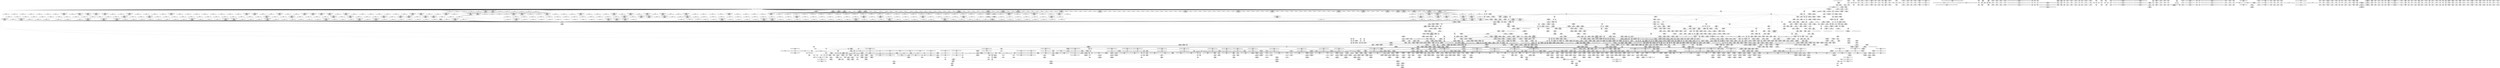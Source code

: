 digraph {
	CE0x3ff9170 [shape=record,shape=Mrecord,label="{CE0x3ff9170|12:_i32,_40:_%struct.super_block*,_56:_i8*,_:_CRE_936,944_|*MultipleSource*|security/selinux/hooks.c,2938|*LoadInst*|security/selinux/hooks.c,2937}"]
	CE0x3fbf950 [shape=record,shape=Mrecord,label="{CE0x3fbf950|selinux_inode_setxattr:if.end6|*SummSink*}"]
	CE0x40b2950 [shape=record,shape=Mrecord,label="{CE0x40b2950|28:_i32,_32:_i16,_:_CRE_32,34_|*MultipleSource*|security/selinux/hooks.c,2957|security/selinux/hooks.c,2938|security/selinux/hooks.c,2938}"]
	CE0x4105cd0 [shape=record,shape=Mrecord,label="{CE0x4105cd0|inode_has_perm:tmp18|security/selinux/hooks.c,1617|*SummSource*}"]
	CE0x3fe3140 [shape=record,shape=Mrecord,label="{CE0x3fe3140|inode_has_perm:tmp}"]
	CE0x40d5080 [shape=record,shape=Mrecord,label="{CE0x40d5080|selinux_inode_setxattr:tmp85|security/selinux/hooks.c,3000|*SummSource*}"]
	CE0x3fe37e0 [shape=record,shape=Mrecord,label="{CE0x3fe37e0|i64_1|*Constant*}"]
	CE0x405a080 [shape=record,shape=Mrecord,label="{CE0x405a080|get_current:bb}"]
	CE0x4161de0 [shape=record,shape=Mrecord,label="{CE0x4161de0|inode_has_perm:do.body|*SummSink*}"]
	CE0x3faaaa0 [shape=record,shape=Mrecord,label="{CE0x3faaaa0|selinux_inode_setxattr:if.end29|*SummSink*}"]
	CE0x40d7dc0 [shape=record,shape=Mrecord,label="{CE0x40d7dc0|selinux_inode_setxattr:tmp80|security/selinux/hooks.c,2998|*SummSink*}"]
	CE0x404e760 [shape=record,shape=Mrecord,label="{CE0x404e760|current_sid:tmp17|security/selinux/hooks.c,218|*SummSource*}"]
	CE0x4140460 [shape=record,shape=Mrecord,label="{CE0x4140460|selinux_inode_setotherxattr:land.lhs.true|*SummSource*}"]
	CE0x3febcc0 [shape=record,shape=Mrecord,label="{CE0x3febcc0|12:_i32,_40:_%struct.super_block*,_56:_i8*,_:_CRE_360,376_|*MultipleSource*|security/selinux/hooks.c,2938|*LoadInst*|security/selinux/hooks.c,2937}"]
	CE0x3faa540 [shape=record,shape=Mrecord,label="{CE0x3faa540|104:_%struct.inode*,_:_CRE_48,52_|*MultipleSource*|Function::selinux_inode_setxattr&Arg::dentry::|security/selinux/hooks.c,2937}"]
	CE0x40c4970 [shape=record,shape=Mrecord,label="{CE0x40c4970|GLOBAL:security_context_to_sid_force|*Constant*|*SummSource*}"]
	CE0x413b170 [shape=record,shape=Mrecord,label="{CE0x413b170|selinux_inode_setotherxattr:tmp26|security/selinux/hooks.c,2919|*SummSource*}"]
	CE0x417d330 [shape=record,shape=Mrecord,label="{CE0x417d330|inode_has_perm:return|*SummSource*}"]
	CE0x400d1a0 [shape=record,shape=Mrecord,label="{CE0x400d1a0|i64_2|*Constant*}"]
	CE0x4015600 [shape=record,shape=Mrecord,label="{CE0x4015600|selinux_inode_setxattr:if.end15}"]
	CE0x3ff4550 [shape=record,shape=Mrecord,label="{CE0x3ff4550|12:_i32,_40:_%struct.super_block*,_56:_i8*,_:_CRE_879,880_}"]
	CE0x417c710 [shape=record,shape=Mrecord,label="{CE0x417c710|__validate_creds:if.end|*SummSink*}"]
	CE0x3fe9ce0 [shape=record,shape=Mrecord,label="{CE0x3fe9ce0|current_sid:tmp|*SummSink*}"]
	CE0x416f080 [shape=record,shape=Mrecord,label="{CE0x416f080|cred_sid:tmp4|*LoadInst*|security/selinux/hooks.c,196|*SummSink*}"]
	CE0x40c6dd0 [shape=record,shape=Mrecord,label="{CE0x40c6dd0|selinux_inode_setxattr:tmp65|security/selinux/hooks.c,2990}"]
	CE0x3ff07c0 [shape=record,shape=Mrecord,label="{CE0x3ff07c0|selinux_inode_setotherxattr:tobool6|security/selinux/hooks.c,2917|*SummSource*}"]
	CE0x3fa01f0 [shape=record,shape=Mrecord,label="{CE0x3fa01f0|12:_i32,_40:_%struct.super_block*,_56:_i8*,_:_CRE_177,178_}"]
	CE0x3fb3da0 [shape=record,shape=Mrecord,label="{CE0x3fb3da0|i32_1|*Constant*}"]
	CE0x4010790 [shape=record,shape=Mrecord,label="{CE0x4010790|i64*_getelementptr_inbounds_(_11_x_i64_,_11_x_i64_*___llvm_gcov_ctr125,_i64_0,_i64_1)|*Constant*|*SummSource*}"]
	CE0x41478f0 [shape=record,shape=Mrecord,label="{CE0x41478f0|cred_sid:security|security/selinux/hooks.c,196}"]
	CE0x3ffcf70 [shape=record,shape=Mrecord,label="{CE0x3ffcf70|GLOBAL:audit_log_start|*Constant*|*SummSource*}"]
	CE0x40cd900 [shape=record,shape=Mrecord,label="{CE0x40cd900|selinux_inode_setxattr:tmp76|security/selinux/hooks.c,2995|*SummSink*}"]
	CE0x4010ba0 [shape=record,shape=Mrecord,label="{CE0x4010ba0|GLOBAL:selinux_inode_setotherxattr.__warned|Global_var:selinux_inode_setotherxattr.__warned|*SummSource*}"]
	CE0x4015c20 [shape=record,shape=Mrecord,label="{CE0x4015c20|current_sid:tmp7|security/selinux/hooks.c,218}"]
	CE0x413edd0 [shape=record,shape=Mrecord,label="{CE0x413edd0|selinux_inode_setotherxattr:if.end18|*SummSink*}"]
	CE0x4064f80 [shape=record,shape=Mrecord,label="{CE0x4064f80|_call_void_mcount()_#3|*SummSink*}"]
	CE0x3ff3440 [shape=record,shape=Mrecord,label="{CE0x3ff3440|12:_i32,_40:_%struct.super_block*,_56:_i8*,_:_CRE_867,868_}"]
	CE0x3fb1b70 [shape=record,shape=Mrecord,label="{CE0x3fb1b70|12:_i32,_40:_%struct.super_block*,_56:_i8*,_:_CRE_180,181_}"]
	CE0x4014890 [shape=record,shape=Mrecord,label="{CE0x4014890|current_sid:tmp7|security/selinux/hooks.c,218|*SummSink*}"]
	CE0x3fc2870 [shape=record,shape=Mrecord,label="{CE0x3fc2870|104:_%struct.inode*,_:_CRE_272,280_|*MultipleSource*|Function::selinux_inode_setxattr&Arg::dentry::|security/selinux/hooks.c,2937}"]
	CE0x4105780 [shape=record,shape=Mrecord,label="{CE0x4105780|inode_has_perm:sclass|security/selinux/hooks.c,1617|*SummSink*}"]
	CE0x3fe5480 [shape=record,shape=Mrecord,label="{CE0x3fe5480|selinux_inode_setotherxattr:tmp18|security/selinux/hooks.c,2915|*SummSource*}"]
	CE0x40ae2f0 [shape=record,shape=Mrecord,label="{CE0x40ae2f0|avc_has_perm:auditdata|Function::avc_has_perm&Arg::auditdata::}"]
	CE0x3fadbd0 [shape=record,shape=Mrecord,label="{CE0x3fadbd0|104:_%struct.inode*,_:_CRE_8,12_|*MultipleSource*|Function::selinux_inode_setxattr&Arg::dentry::|security/selinux/hooks.c,2937}"]
	CE0x3fea980 [shape=record,shape=Mrecord,label="{CE0x3fea980|12:_i32,_40:_%struct.super_block*,_56:_i8*,_:_CRE_112,120_|*MultipleSource*|security/selinux/hooks.c,2938|*LoadInst*|security/selinux/hooks.c,2937}"]
	CE0x3fe3460 [shape=record,shape=Mrecord,label="{CE0x3fe3460|104:_%struct.inode*,_:_CRE_104,112_|*MultipleSource*|Function::selinux_inode_setxattr&Arg::dentry::|security/selinux/hooks.c,2937}"]
	CE0x3fcb3c0 [shape=record,shape=Mrecord,label="{CE0x3fcb3c0|12:_i32,_40:_%struct.super_block*,_56:_i8*,_:_CRE_216,224_|*MultipleSource*|security/selinux/hooks.c,2938|*LoadInst*|security/selinux/hooks.c,2937}"]
	CE0x4004c20 [shape=record,shape=Mrecord,label="{CE0x4004c20|i64_17|*Constant*|*SummSink*}"]
	CE0x3ff86f0 [shape=record,shape=Mrecord,label="{CE0x3ff86f0|12:_i32,_40:_%struct.super_block*,_56:_i8*,_:_CRE_929,930_}"]
	CE0x3fa5c20 [shape=record,shape=Mrecord,label="{CE0x3fa5c20|12:_i32,_40:_%struct.super_block*,_56:_i8*,_:_CRE_552,553_}"]
	CE0x40549b0 [shape=record,shape=Mrecord,label="{CE0x40549b0|selinux_inode_setotherxattr:tmp10|security/selinux/hooks.c,2915|*SummSink*}"]
	CE0x404ee00 [shape=record,shape=Mrecord,label="{CE0x404ee00|current_sid:tmp18|security/selinux/hooks.c,218|*SummSink*}"]
	CE0x417d250 [shape=record,shape=Mrecord,label="{CE0x417d250|inode_has_perm:return}"]
	CE0x40ac880 [shape=record,shape=Mrecord,label="{CE0x40ac880|selinux_inode_setxattr:sclass|security/selinux/hooks.c,2957|*SummSink*}"]
	CE0x4091e00 [shape=record,shape=Mrecord,label="{CE0x4091e00|selinux_inode_setxattr:type|security/selinux/hooks.c,2954|*SummSource*}"]
	CE0x40cd2c0 [shape=record,shape=Mrecord,label="{CE0x40cd2c0|selinux_inode_setxattr:tmp75|security/selinux/hooks.c,2995|*SummSource*}"]
	CE0x3fc0370 [shape=record,shape=Mrecord,label="{CE0x3fc0370|i64_19|*Constant*}"]
	CE0x40e4600 [shape=record,shape=Mrecord,label="{CE0x40e4600|selinux_inode_setxattr:tmp48|security/selinux/hooks.c,2973|*SummSource*}"]
	CE0x413d7b0 [shape=record,shape=Mrecord,label="{CE0x413d7b0|inode_has_perm:tmp|*SummSource*}"]
	CE0x4175c00 [shape=record,shape=Mrecord,label="{CE0x4175c00|i64*_getelementptr_inbounds_(_8_x_i64_,_8_x_i64_*___llvm_gcov_ctr154,_i64_0,_i64_5)|*Constant*|*SummSink*}"]
	CE0x4168ab0 [shape=record,shape=Mrecord,label="{CE0x4168ab0|i64*_getelementptr_inbounds_(_2_x_i64_,_2_x_i64_*___llvm_gcov_ctr131,_i64_0,_i64_1)|*Constant*|*SummSink*}"]
	CE0x401fd20 [shape=record,shape=Mrecord,label="{CE0x401fd20|12:_i32,_40:_%struct.super_block*,_56:_i8*,_:_CRE_656,664_|*MultipleSource*|security/selinux/hooks.c,2938|*LoadInst*|security/selinux/hooks.c,2937}"]
	CE0x404e7d0 [shape=record,shape=Mrecord,label="{CE0x404e7d0|current_sid:tmp17|security/selinux/hooks.c,218|*SummSink*}"]
	CE0x4105650 [shape=record,shape=Mrecord,label="{CE0x4105650|inode_has_perm:sclass|security/selinux/hooks.c,1617|*SummSource*}"]
	CE0x413c610 [shape=record,shape=Mrecord,label="{CE0x413c610|selinux_inode_setotherxattr:if.then10}"]
	CE0x3fe1f20 [shape=record,shape=Mrecord,label="{CE0x3fe1f20|selinux_inode_setotherxattr:tmp9|security/selinux/hooks.c,2915|*SummSource*}"]
	CE0x3fbd0d0 [shape=record,shape=Mrecord,label="{CE0x3fbd0d0|current_sid:tmp9|security/selinux/hooks.c,218}"]
	CE0x3fbf4b0 [shape=record,shape=Mrecord,label="{CE0x3fbf4b0|selinux_inode_setxattr:if.end51|*SummSource*}"]
	CE0x4139870 [shape=record,shape=Mrecord,label="{CE0x4139870|i64_15|*Constant*}"]
	CE0x415f210 [shape=record,shape=Mrecord,label="{CE0x415f210|dentry_has_perm:dentry|Function::dentry_has_perm&Arg::dentry::|*SummSource*}"]
	CE0x3fe1980 [shape=record,shape=Mrecord,label="{CE0x3fe1980|selinux_inode_setotherxattr:call5|security/selinux/hooks.c,2917}"]
	CE0x4051070 [shape=record,shape=Mrecord,label="{CE0x4051070|current_sid:cred|security/selinux/hooks.c,218|*SummSource*}"]
	CE0x416f9d0 [shape=record,shape=Mrecord,label="{CE0x416f9d0|cred_sid:sid|security/selinux/hooks.c,197}"]
	CE0x3ff9d30 [shape=record,shape=Mrecord,label="{CE0x3ff9d30|12:_i32,_40:_%struct.super_block*,_56:_i8*,_:_CRE_979,980_}"]
	CE0x40ad500 [shape=record,shape=Mrecord,label="{CE0x40ad500|i32_128|*Constant*}"]
	CE0x40d2fa0 [shape=record,shape=Mrecord,label="{CE0x40d2fa0|i64_34|*Constant*}"]
	CE0x413e610 [shape=record,shape=Mrecord,label="{CE0x413e610|i32_512|*Constant*|*SummSource*}"]
	CE0x3fed960 [shape=record,shape=Mrecord,label="{CE0x3fed960|i64*_getelementptr_inbounds_(_11_x_i64_,_11_x_i64_*___llvm_gcov_ctr125,_i64_0,_i64_0)|*Constant*}"]
	CE0x3f9d5c0 [shape=record,shape=Mrecord,label="{CE0x3f9d5c0|12:_i32,_40:_%struct.super_block*,_56:_i8*,_:_CRE_280,281_}"]
	CE0x40c65f0 [shape=record,shape=Mrecord,label="{CE0x40c65f0|selinux_inode_setxattr:tmp66|security/selinux/hooks.c,2990}"]
	CE0x40655f0 [shape=record,shape=Mrecord,label="{CE0x40655f0|_call_void_mcount()_#3|*SummSource*}"]
	CE0x3fb76b0 [shape=record,shape=Mrecord,label="{CE0x3fb76b0|12:_i32,_40:_%struct.super_block*,_56:_i8*,_:_CRE_508,512_|*MultipleSource*|security/selinux/hooks.c,2938|*LoadInst*|security/selinux/hooks.c,2937}"]
	CE0x3f9ec10 [shape=record,shape=Mrecord,label="{CE0x3f9ec10|12:_i32,_40:_%struct.super_block*,_56:_i8*,_:_CRE_297,298_}"]
	CE0x415e030 [shape=record,shape=Mrecord,label="{CE0x415e030|selinux_inode_setotherxattr:call19|security/selinux/hooks.c,2931|*SummSink*}"]
	CE0x3fe8d20 [shape=record,shape=Mrecord,label="{CE0x3fe8d20|104:_%struct.inode*,_:_CRE_313,314_}"]
	CE0x4006110 [shape=record,shape=Mrecord,label="{CE0x4006110|i64_7|*Constant*}"]
	CE0x3fd1de0 [shape=record,shape=Mrecord,label="{CE0x3fd1de0|12:_i32,_40:_%struct.super_block*,_56:_i8*,_:_CRE_263,264_}"]
	CE0x3ff4400 [shape=record,shape=Mrecord,label="{CE0x3ff4400|12:_i32,_40:_%struct.super_block*,_56:_i8*,_:_CRE_878,879_}"]
	CE0x40d6a80 [shape=record,shape=Mrecord,label="{CE0x40d6a80|selinux_inode_setxattr:tmp81|security/selinux/hooks.c,2999|*SummSink*}"]
	CE0x404eae0 [shape=record,shape=Mrecord,label="{CE0x404eae0|current_sid:tmp18|security/selinux/hooks.c,218}"]
	CE0x413f1f0 [shape=record,shape=Mrecord,label="{CE0x413f1f0|_call_void_mcount()_#3}"]
	CE0x40522f0 [shape=record,shape=Mrecord,label="{CE0x40522f0|current_sid:tmp22|security/selinux/hooks.c,218|*SummSink*}"]
	CE0x3fe25b0 [shape=record,shape=Mrecord,label="{CE0x3fe25b0|i64*_getelementptr_inbounds_(_38_x_i64_,_38_x_i64_*___llvm_gcov_ctr236,_i64_0,_i64_0)|*Constant*}"]
	CE0x405dcf0 [shape=record,shape=Mrecord,label="{CE0x405dcf0|selinux_inode_setotherxattr:do.body|*SummSink*}"]
	CE0x40cd5b0 [shape=record,shape=Mrecord,label="{CE0x40cd5b0|selinux_inode_setxattr:tmp76|security/selinux/hooks.c,2995}"]
	CE0x3fd1760 [shape=record,shape=Mrecord,label="{CE0x3fd1760|i1_true|*Constant*|*SummSink*}"]
	CE0x40e2bc0 [shape=record,shape=Mrecord,label="{CE0x40e2bc0|selinux_inode_setxattr:tmp47|*LoadInst*|security/selinux/hooks.c,2973|*SummSource*}"]
	CE0x40c8020 [shape=record,shape=Mrecord,label="{CE0x40c8020|selinux_inode_setxattr:tmp69|security/selinux/hooks.c,2991}"]
	CE0x4050ab0 [shape=record,shape=Mrecord,label="{CE0x4050ab0|i32_78|*Constant*|*SummSource*}"]
	CE0x405bce0 [shape=record,shape=Mrecord,label="{CE0x405bce0|inode_has_perm:lnot1|security/selinux/hooks.c,1611|*SummSink*}"]
	CE0x415ddd0 [shape=record,shape=Mrecord,label="{CE0x415ddd0|selinux_inode_setotherxattr:call19|security/selinux/hooks.c,2931}"]
	CE0x3fb48e0 [shape=record,shape=Mrecord,label="{CE0x3fb48e0|selinux_inode_setxattr:tmp6|security/selinux/hooks.c,2944|*SummSource*}"]
	CE0x4054a50 [shape=record,shape=Mrecord,label="{CE0x4054a50|get_current:tmp3}"]
	CE0x404ce60 [shape=record,shape=Mrecord,label="{CE0x404ce60|GLOBAL:lockdep_rcu_suspicious|*Constant*}"]
	CE0x414f090 [shape=record,shape=Mrecord,label="{CE0x414f090|selinux_inode_setotherxattr:tmp34|security/selinux/hooks.c,2922}"]
	CE0x401fb10 [shape=record,shape=Mrecord,label="{CE0x401fb10|12:_i32,_40:_%struct.super_block*,_56:_i8*,_:_CRE_648,656_|*MultipleSource*|security/selinux/hooks.c,2938|*LoadInst*|security/selinux/hooks.c,2937}"]
	CE0x3fb6e50 [shape=record,shape=Mrecord,label="{CE0x3fb6e50|12:_i32,_40:_%struct.super_block*,_56:_i8*,_:_CRE_157,158_}"]
	CE0x3fa5fd0 [shape=record,shape=Mrecord,label="{CE0x3fa5fd0|12:_i32,_40:_%struct.super_block*,_56:_i8*,_:_CRE_500,504_|*MultipleSource*|security/selinux/hooks.c,2938|*LoadInst*|security/selinux/hooks.c,2937}"]
	CE0x40bfb00 [shape=record,shape=Mrecord,label="{CE0x40bfb00|i8*_getelementptr_inbounds_(_29_x_i8_,_29_x_i8_*_.str66,_i32_0,_i32_0)|*Constant*|*SummSink*}"]
	CE0x3fe8260 [shape=record,shape=Mrecord,label="{CE0x3fe8260|104:_%struct.inode*,_:_CRE_159,160_}"]
	CE0x40abec0 [shape=record,shape=Mrecord,label="{CE0x40abec0|i32_(i32,_i32,_i16,_i32,_%struct.common_audit_data*)*_bitcast_(i32_(i32,_i32,_i16,_i32,_%struct.common_audit_data.495*)*_avc_has_perm_to_i32_(i32,_i32,_i16,_i32,_%struct.common_audit_data*)*)|*Constant*|*SummSink*}"]
	CE0x3fc18a0 [shape=record,shape=Mrecord,label="{CE0x3fc18a0|104:_%struct.inode*,_:_CRE_224,232_|*MultipleSource*|Function::selinux_inode_setxattr&Arg::dentry::|security/selinux/hooks.c,2937}"]
	CE0x4056500 [shape=record,shape=Mrecord,label="{CE0x4056500|dentry_has_perm:ad|security/selinux/hooks.c, 1628|*SummSource*}"]
	CE0x3ff0cb0 [shape=record,shape=Mrecord,label="{CE0x3ff0cb0|current_sid:tmp16|security/selinux/hooks.c,218|*SummSource*}"]
	CE0x3fca0b0 [shape=record,shape=Mrecord,label="{CE0x3fca0b0|12:_i32,_40:_%struct.super_block*,_56:_i8*,_:_CRE_472,473_}"]
	CE0x40c9d40 [shape=record,shape=Mrecord,label="{CE0x40c9d40|inode_has_perm:tmp14|security/selinux/hooks.c,1614|*SummSink*}"]
	CE0x3fb7ad0 [shape=record,shape=Mrecord,label="{CE0x3fb7ad0|12:_i32,_40:_%struct.super_block*,_56:_i8*,_:_CRE_520,528_|*MultipleSource*|security/selinux/hooks.c,2938|*LoadInst*|security/selinux/hooks.c,2937}"]
	CE0x3ff3020 [shape=record,shape=Mrecord,label="{CE0x3ff3020|12:_i32,_40:_%struct.super_block*,_56:_i8*,_:_CRE_865,866_}"]
	CE0x416cca0 [shape=record,shape=Mrecord,label="{CE0x416cca0|__validate_creds:bb}"]
	CE0x3fa4890 [shape=record,shape=Mrecord,label="{CE0x3fa4890|12:_i32,_40:_%struct.super_block*,_56:_i8*,_:_CRE_474,475_}"]
	CE0x3fb7ce0 [shape=record,shape=Mrecord,label="{CE0x3fb7ce0|12:_i32,_40:_%struct.super_block*,_56:_i8*,_:_CRE_528,536_|*MultipleSource*|security/selinux/hooks.c,2938|*LoadInst*|security/selinux/hooks.c,2937}"]
	CE0x40925f0 [shape=record,shape=Mrecord,label="{CE0x40925f0|GLOBAL:get_current|*Constant*|*SummSource*}"]
	CE0x41332c0 [shape=record,shape=Mrecord,label="{CE0x41332c0|selinux_inode_setotherxattr:tmp7|security/selinux/hooks.c,2915}"]
	CE0x41067a0 [shape=record,shape=Mrecord,label="{CE0x41067a0|avc_has_perm:ssid|Function::avc_has_perm&Arg::ssid::}"]
	CE0x401afe0 [shape=record,shape=Mrecord,label="{CE0x401afe0|104:_%struct.inode*,_:_CRE_16,24_|*MultipleSource*|Function::selinux_inode_setxattr&Arg::dentry::|security/selinux/hooks.c,2937}"]
	CE0x40e3b70 [shape=record,shape=Mrecord,label="{CE0x40e3b70|i64_20|*Constant*}"]
	CE0x3fcd050 [shape=record,shape=Mrecord,label="{CE0x3fcd050|12:_i32,_40:_%struct.super_block*,_56:_i8*,_:_CRE_616,617_}"]
	CE0x3ff93d0 [shape=record,shape=Mrecord,label="{CE0x3ff93d0|12:_i32,_40:_%struct.super_block*,_56:_i8*,_:_CRE_952,960_|*MultipleSource*|security/selinux/hooks.c,2938|*LoadInst*|security/selinux/hooks.c,2937}"]
	CE0x401e6e0 [shape=record,shape=Mrecord,label="{CE0x401e6e0|current_sid:tmp13|security/selinux/hooks.c,218|*SummSink*}"]
	CE0x415b520 [shape=record,shape=Mrecord,label="{CE0x415b520|i64*_getelementptr_inbounds_(_25_x_i64_,_25_x_i64_*___llvm_gcov_ctr237,_i64_0,_i64_22)|*Constant*|*SummSink*}"]
	CE0x40db8d0 [shape=record,shape=Mrecord,label="{CE0x40db8d0|GLOBAL:capable|*Constant*}"]
	CE0x3fea170 [shape=record,shape=Mrecord,label="{CE0x3fea170|selinux_inode_setxattr:if.else30}"]
	CE0x3fc05f0 [shape=record,shape=Mrecord,label="{CE0x3fc05f0|selinux_inode_setotherxattr:tmp36|security/selinux/hooks.c,2922|*SummSource*}"]
	CE0x4134470 [shape=record,shape=Mrecord,label="{CE0x4134470|selinux_inode_setotherxattr:tmp6|security/selinux/hooks.c,2915|*SummSource*}"]
	CE0x4018bf0 [shape=record,shape=Mrecord,label="{CE0x4018bf0|i64_3|*Constant*|*SummSink*}"]
	CE0x3fee8e0 [shape=record,shape=Mrecord,label="{CE0x3fee8e0|current_sid:tmp5|security/selinux/hooks.c,218|*SummSource*}"]
	CE0x3fab590 [shape=record,shape=Mrecord,label="{CE0x3fab590|i64*_getelementptr_inbounds_(_2_x_i64_,_2_x_i64_*___llvm_gcov_ctr98,_i64_0,_i64_1)|*Constant*}"]
	CE0x40677f0 [shape=record,shape=Mrecord,label="{CE0x40677f0|inode_has_perm:cred|Function::inode_has_perm&Arg::cred::}"]
	CE0x400e1d0 [shape=record,shape=Mrecord,label="{CE0x400e1d0|selinux_inode_setxattr:call|security/selinux/hooks.c,2941}"]
	CE0x3fb2200 [shape=record,shape=Mrecord,label="{CE0x3fb2200|12:_i32,_40:_%struct.super_block*,_56:_i8*,_:_CRE_185,186_}"]
	CE0x4171470 [shape=record,shape=Mrecord,label="{CE0x4171470|__validate_creds:lnot.ext|include/linux/cred.h,173}"]
	CE0x3fa52f0 [shape=record,shape=Mrecord,label="{CE0x3fa52f0|12:_i32,_40:_%struct.super_block*,_56:_i8*,_:_CRE_481,482_}"]
	CE0x3fbf750 [shape=record,shape=Mrecord,label="{CE0x3fbf750|selinux_inode_setxattr:if.then5|*SummSink*}"]
	CE0x4061200 [shape=record,shape=Mrecord,label="{CE0x4061200|selinux_inode_setotherxattr:tobool9|security/selinux/hooks.c,2919}"]
	CE0x40ce6c0 [shape=record,shape=Mrecord,label="{CE0x40ce6c0|selinux_inode_setxattr:tmp77|security/selinux/hooks.c,2996|*SummSink*}"]
	CE0x413c950 [shape=record,shape=Mrecord,label="{CE0x413c950|i32_0|*Constant*}"]
	CE0x3fb1420 [shape=record,shape=Mrecord,label="{CE0x3fb1420|12:_i32,_40:_%struct.super_block*,_56:_i8*,_:_CRE_147,148_}"]
	CE0x3f90880 [shape=record,shape=Mrecord,label="{CE0x3f90880|selinux_inode_setxattr:if.then8}"]
	CE0x3ffc940 [shape=record,shape=Mrecord,label="{CE0x3ffc940|selinux_inode_setxattr:call33|security/selinux/hooks.c,2981|*SummSink*}"]
	CE0x4063f90 [shape=record,shape=Mrecord,label="{CE0x4063f90|dentry_has_perm:tmp1|*SummSource*}"]
	CE0x40d62a0 [shape=record,shape=Mrecord,label="{CE0x40d62a0|selinux_inode_setxattr:tmp87|security/selinux/hooks.c,3001}"]
	CE0x4099b00 [shape=record,shape=Mrecord,label="{CE0x4099b00|selinux_inode_setxattr:tmp16|security/selinux/hooks.c,2948|*SummSource*}"]
	CE0x3fd0230 [shape=record,shape=Mrecord,label="{CE0x3fd0230|12:_i32,_40:_%struct.super_block*,_56:_i8*,_:_CRE_190,191_}"]
	CE0x40917d0 [shape=record,shape=Mrecord,label="{CE0x40917d0|selinux_inode_setxattr:audit_context|security/selinux/hooks.c,2981|*SummSink*}"]
	CE0x4107210 [shape=record,shape=Mrecord,label="{CE0x4107210|inode_has_perm:retval.0}"]
	CE0x407b100 [shape=record,shape=Mrecord,label="{CE0x407b100|selinux_inode_setxattr:tmp91|security/selinux/hooks.c,3004|*SummSink*}"]
	CE0x413d590 [shape=record,shape=Mrecord,label="{CE0x413d590|selinux_inode_setotherxattr:if.then12|*SummSource*}"]
	CE0x3fcbd70 [shape=record,shape=Mrecord,label="{CE0x3fcbd70|12:_i32,_40:_%struct.super_block*,_56:_i8*,_:_CRE_244,245_}"]
	CE0x3ff3ec0 [shape=record,shape=Mrecord,label="{CE0x3ff3ec0|12:_i32,_40:_%struct.super_block*,_56:_i8*,_:_CRE_874,875_}"]
	CE0x413b330 [shape=record,shape=Mrecord,label="{CE0x413b330|selinux_inode_setotherxattr:tmp26|security/selinux/hooks.c,2919|*SummSink*}"]
	CE0x3ff0640 [shape=record,shape=Mrecord,label="{CE0x3ff0640|selinux_inode_setotherxattr:tobool6|security/selinux/hooks.c,2917}"]
	CE0x40e6720 [shape=record,shape=Mrecord,label="{CE0x40e6720|selinux_inode_setxattr:tmp53|security/selinux/hooks.c,2974|*SummSource*}"]
	CE0x40643a0 [shape=record,shape=Mrecord,label="{CE0x40643a0|_call_void_lockdep_rcu_suspicious(i8*_getelementptr_inbounds_(_25_x_i8_,_25_x_i8_*_.str3,_i32_0,_i32_0),_i32_2915,_i8*_getelementptr_inbounds_(_45_x_i8_,_45_x_i8_*_.str12,_i32_0,_i32_0))_#10,_!dbg_!27729|security/selinux/hooks.c,2915}"]
	CE0x414cd30 [shape=record,shape=Mrecord,label="{CE0x414cd30|selinux_inode_setotherxattr:tmp29|security/selinux/hooks.c,2920|*SummSink*}"]
	CE0x3fa3740 [shape=record,shape=Mrecord,label="{CE0x3fa3740|selinux_inode_setxattr:if.end29|*SummSource*}"]
	CE0x4016400 [shape=record,shape=Mrecord,label="{CE0x4016400|GLOBAL:__llvm_gcov_ctr237|Global_var:__llvm_gcov_ctr237|*SummSource*}"]
	CE0x400ebd0 [shape=record,shape=Mrecord,label="{CE0x400ebd0|selinux_inode_setxattr:tmp23|security/selinux/hooks.c,2951|*SummSource*}"]
	CE0x407b500 [shape=record,shape=Mrecord,label="{CE0x407b500|i32_-95|*Constant*|*SummSink*}"]
	CE0x417f290 [shape=record,shape=Mrecord,label="{CE0x417f290|inode_has_perm:tmp13|security/selinux/hooks.c,1614}"]
	CE0x4135cf0 [shape=record,shape=Mrecord,label="{CE0x4135cf0|dentry_has_perm:tmp4|*LoadInst*|security/selinux/hooks.c,1627|*SummSink*}"]
	CE0x4173af0 [shape=record,shape=Mrecord,label="{CE0x4173af0|__validate_creds:tmp8|include/linux/cred.h,175|*SummSource*}"]
	CE0x3fed370 [shape=record,shape=Mrecord,label="{CE0x3fed370|12:_i32,_40:_%struct.super_block*,_56:_i8*,_:_CRE_456,464_|*MultipleSource*|security/selinux/hooks.c,2938|*LoadInst*|security/selinux/hooks.c,2937}"]
	CE0x40f84d0 [shape=record,shape=Mrecord,label="{CE0x40f84d0|__validate_creds:tmp2|include/linux/cred.h,173}"]
	CE0x3fafd80 [shape=record,shape=Mrecord,label="{CE0x3fafd80|12:_i32,_40:_%struct.super_block*,_56:_i8*,_:_CRE_573,574_}"]
	CE0x3ff9b20 [shape=record,shape=Mrecord,label="{CE0x3ff9b20|12:_i32,_40:_%struct.super_block*,_56:_i8*,_:_CRE_978,979_}"]
	CE0x4090780 [shape=record,shape=Mrecord,label="{CE0x4090780|selinux_inode_setxattr:tmp21|security/selinux/hooks.c,2951|*SummSink*}"]
	CE0x40f34a0 [shape=record,shape=Mrecord,label="{CE0x40f34a0|i64_18|*Constant*}"]
	CE0x40629d0 [shape=record,shape=Mrecord,label="{CE0x40629d0|__validate_creds:lnot|include/linux/cred.h,173|*SummSource*}"]
	CE0x4017b10 [shape=record,shape=Mrecord,label="{CE0x4017b10|current_sid:tmp5|security/selinux/hooks.c,218|*SummSink*}"]
	CE0x4050ea0 [shape=record,shape=Mrecord,label="{CE0x4050ea0|current_sid:tmp21|security/selinux/hooks.c,218}"]
	CE0x3fc13e0 [shape=record,shape=Mrecord,label="{CE0x3fc13e0|104:_%struct.inode*,_:_CRE_221,222_}"]
	CE0x4130e70 [shape=record,shape=Mrecord,label="{CE0x4130e70|_ret_i32_%retval.0,_!dbg_!27821|security/selinux/hooks.c,3008|*SummSource*}"]
	CE0x3fd3ce0 [shape=record,shape=Mrecord,label="{CE0x3fd3ce0|selinux_inode_setxattr:tmp1|*SummSink*}"]
	CE0x41342e0 [shape=record,shape=Mrecord,label="{CE0x41342e0|current_sid:if.end|*SummSource*}"]
	CE0x40a3050 [shape=record,shape=Mrecord,label="{CE0x40a3050|selinux_inode_setxattr:tmp34|security/selinux/hooks.c,2960|*SummSink*}"]
	CE0x3fcdd50 [shape=record,shape=Mrecord,label="{CE0x3fcdd50|selinux_inode_setxattr:call1|security/selinux/hooks.c,2944}"]
	CE0x401b5a0 [shape=record,shape=Mrecord,label="{CE0x401b5a0|_call_void_mcount()_#3}"]
	CE0x3fcb940 [shape=record,shape=Mrecord,label="{CE0x3fcb940|12:_i32,_40:_%struct.super_block*,_56:_i8*,_:_CRE_241,242_}"]
	CE0x40f7110 [shape=record,shape=Mrecord,label="{CE0x40f7110|selinux_inode_setotherxattr:tmp42}"]
	CE0x3f9e190 [shape=record,shape=Mrecord,label="{CE0x3f9e190|12:_i32,_40:_%struct.super_block*,_56:_i8*,_:_CRE_289,290_}"]
	CE0x40179a0 [shape=record,shape=Mrecord,label="{CE0x40179a0|current_sid:tmp6|security/selinux/hooks.c,218}"]
	CE0x4176ea0 [shape=record,shape=Mrecord,label="{CE0x4176ea0|__validate_creds:call|include/linux/cred.h,173}"]
	CE0x404d140 [shape=record,shape=Mrecord,label="{CE0x404d140|GLOBAL:lockdep_rcu_suspicious|*Constant*|*SummSink*}"]
	CE0x4135920 [shape=record,shape=Mrecord,label="{CE0x4135920|current_sid:if.then|*SummSink*}"]
	CE0x3fd0b20 [shape=record,shape=Mrecord,label="{CE0x3fd0b20|12:_i32,_40:_%struct.super_block*,_56:_i8*,_:_CRE_197,198_}"]
	CE0x3fb4a90 [shape=record,shape=Mrecord,label="{CE0x3fb4a90|selinux_inode_setxattr:tmp7|security/selinux/hooks.c,2944}"]
	CE0x40e4b60 [shape=record,shape=Mrecord,label="{CE0x40e4b60|selinux_inode_setxattr:tmp49|security/selinux/hooks.c,2973|*SummSink*}"]
	CE0x40ca430 [shape=record,shape=Mrecord,label="{CE0x40ca430|__validate_creds:tobool|include/linux/cred.h,173}"]
	CE0x417eae0 [shape=record,shape=Mrecord,label="{CE0x417eae0|_call_void_mcount()_#3|*SummSource*}"]
	CE0x40e9fa0 [shape=record,shape=Mrecord,label="{CE0x40e9fa0|selinux_inode_setxattr:tmp57|security/selinux/hooks.c,2977|*SummSource*}"]
	CE0x3f9e580 [shape=record,shape=Mrecord,label="{CE0x3f9e580|12:_i32,_40:_%struct.super_block*,_56:_i8*,_:_CRE_292,293_}"]
	CE0x3ff3c20 [shape=record,shape=Mrecord,label="{CE0x3ff3c20|12:_i32,_40:_%struct.super_block*,_56:_i8*,_:_CRE_872,873_}"]
	CE0x4107ba0 [shape=record,shape=Mrecord,label="{CE0x4107ba0|i64*_getelementptr_inbounds_(_8_x_i64_,_8_x_i64_*___llvm_gcov_ctr154,_i64_0,_i64_7)|*Constant*|*SummSink*}"]
	CE0x3ff5cf0 [shape=record,shape=Mrecord,label="{CE0x3ff5cf0|12:_i32,_40:_%struct.super_block*,_56:_i8*,_:_CRE_897,898_}"]
	CE0x3ff5660 [shape=record,shape=Mrecord,label="{CE0x3ff5660|12:_i32,_40:_%struct.super_block*,_56:_i8*,_:_CRE_892,893_}"]
	CE0x4067df0 [shape=record,shape=Mrecord,label="{CE0x4067df0|i64_12|*Constant*|*SummSink*}"]
	CE0x40504b0 [shape=record,shape=Mrecord,label="{CE0x40504b0|GLOBAL:get_current|*Constant*}"]
	CE0x4170570 [shape=record,shape=Mrecord,label="{CE0x4170570|__validate_creds:tmp7|include/linux/cred.h,174|*SummSource*}"]
	CE0x407b3c0 [shape=record,shape=Mrecord,label="{CE0x407b3c0|i32_-95|*Constant*}"]
	CE0x40df880 [shape=record,shape=Mrecord,label="{CE0x40df880|_ret_void,_!dbg_!27722|include/linux/cred.h,175|*SummSink*}"]
	CE0x415e630 [shape=record,shape=Mrecord,label="{CE0x415e630|GLOBAL:dentry_has_perm|*Constant*|*SummSource*}"]
	CE0x3ff6f50 [shape=record,shape=Mrecord,label="{CE0x3ff6f50|12:_i32,_40:_%struct.super_block*,_56:_i8*,_:_CRE_911,912_}"]
	CE0x3fbb9d0 [shape=record,shape=Mrecord,label="{CE0x3fbb9d0|12:_i32,_40:_%struct.super_block*,_56:_i8*,_:_CRE_601,602_}"]
	CE0x41799a0 [shape=record,shape=Mrecord,label="{CE0x41799a0|cred_sid:tmp|*SummSource*}"]
	CE0x3ffa7e0 [shape=record,shape=Mrecord,label="{CE0x3ffa7e0|12:_i32,_40:_%struct.super_block*,_56:_i8*,_:_CRE_992,1000_|*MultipleSource*|security/selinux/hooks.c,2938|*LoadInst*|security/selinux/hooks.c,2937}"]
	CE0x40c6ea0 [shape=record,shape=Mrecord,label="{CE0x40c6ea0|selinux_inode_setxattr:tmp65|security/selinux/hooks.c,2990|*SummSource*}"]
	CE0x40a3fb0 [shape=record,shape=Mrecord,label="{CE0x40a3fb0|selinux_inode_setxattr:call17|security/selinux/hooks.c,2962|*SummSource*}"]
	CE0x3fc69a0 [shape=record,shape=Mrecord,label="{CE0x3fc69a0|104:_%struct.inode*,_:_CRE_149,150_}"]
	CE0x40c5740 [shape=record,shape=Mrecord,label="{CE0x40c5740|selinux_inode_setxattr:tobool38|security/selinux/hooks.c,2990}"]
	CE0x40e8fa0 [shape=record,shape=Mrecord,label="{CE0x40e8fa0|selinux_inode_setxattr:audit_size.0}"]
	CE0x4066910 [shape=record,shape=Mrecord,label="{CE0x4066910|_call_void___validate_creds(%struct.cred*_%cred,_i8*_getelementptr_inbounds_(_25_x_i8_,_25_x_i8_*_.str3,_i32_0,_i32_0),_i32_1609)_#10,_!dbg_!27719|security/selinux/hooks.c,1609|*SummSource*}"]
	CE0x3ff8300 [shape=record,shape=Mrecord,label="{CE0x3ff8300|12:_i32,_40:_%struct.super_block*,_56:_i8*,_:_CRE_926,927_}"]
	CE0x40a1eb0 [shape=record,shape=Mrecord,label="{CE0x40a1eb0|8:_i32,_22:_i16,_:_CRE_8,12_|*MultipleSource*|security/selinux/hooks.c,2947|security/selinux/hooks.c,2947|security/selinux/hooks.c,2948}"]
	CE0x3ff6e00 [shape=record,shape=Mrecord,label="{CE0x3ff6e00|12:_i32,_40:_%struct.super_block*,_56:_i8*,_:_CRE_910,911_}"]
	CE0x3fc9b70 [shape=record,shape=Mrecord,label="{CE0x3fc9b70|12:_i32,_40:_%struct.super_block*,_56:_i8*,_:_CRE_308,309_}"]
	CE0x4018f60 [shape=record,shape=Mrecord,label="{CE0x4018f60|104:_%struct.inode*,_:_CRE_186,187_}"]
	CE0x40ecbd0 [shape=record,shape=Mrecord,label="{CE0x40ecbd0|i64*_getelementptr_inbounds_(_38_x_i64_,_38_x_i64_*___llvm_gcov_ctr236,_i64_0,_i64_25)|*Constant*}"]
	CE0x40cef70 [shape=record,shape=Mrecord,label="{CE0x40cef70|selinux_inode_setxattr:tmp78|security/selinux/hooks.c,2996|*SummSink*}"]
	CE0x40b11a0 [shape=record,shape=Mrecord,label="{CE0x40b11a0|selinux_inode_setxattr:tmp63|security/selinux/hooks.c,2988|*SummSink*}"]
	CE0x414cae0 [shape=record,shape=Mrecord,label="{CE0x414cae0|selinux_inode_setotherxattr:tmp29|security/selinux/hooks.c,2920|*SummSource*}"]
	CE0x415b060 [shape=record,shape=Mrecord,label="{CE0x415b060|i64*_getelementptr_inbounds_(_25_x_i64_,_25_x_i64_*___llvm_gcov_ctr237,_i64_0,_i64_22)|*Constant*}"]
	CE0x415e7b0 [shape=record,shape=Mrecord,label="{CE0x415e7b0|GLOBAL:dentry_has_perm|*Constant*|*SummSink*}"]
	CE0x404d0b0 [shape=record,shape=Mrecord,label="{CE0x404d0b0|GLOBAL:lockdep_rcu_suspicious|*Constant*|*SummSource*}"]
	CE0x3feb7c0 [shape=record,shape=Mrecord,label="{CE0x3feb7c0|i64*_getelementptr_inbounds_(_2_x_i64_,_2_x_i64_*___llvm_gcov_ctr153,_i64_0,_i64_0)|*Constant*}"]
	CE0x4079de0 [shape=record,shape=Mrecord,label="{CE0x4079de0|selinux_inode_setxattr:tmp90|security/selinux/hooks.c,3003|*SummSource*}"]
	CE0x4131c80 [shape=record,shape=Mrecord,label="{CE0x4131c80|current_sid:tmp12|security/selinux/hooks.c,218}"]
	CE0x3fbc060 [shape=record,shape=Mrecord,label="{CE0x3fbc060|12:_i32,_40:_%struct.super_block*,_56:_i8*,_:_CRE_606,607_}"]
	CE0x40ee0a0 [shape=record,shape=Mrecord,label="{CE0x40ee0a0|selinux_inode_setxattr:call32|security/selinux/hooks.c,2981|*SummSource*}"]
	CE0x40d1040 [shape=record,shape=Mrecord,label="{CE0x40d1040|i64_31|*Constant*}"]
	CE0x3fba940 [shape=record,shape=Mrecord,label="{CE0x3fba940|12:_i32,_40:_%struct.super_block*,_56:_i8*,_:_CRE_588,589_}"]
	CE0x3f9e970 [shape=record,shape=Mrecord,label="{CE0x3f9e970|12:_i32,_40:_%struct.super_block*,_56:_i8*,_:_CRE_295,296_}"]
	CE0x3ffab90 [shape=record,shape=Mrecord,label="{CE0x3ffab90|selinux_inode_setxattr:tmp3|security/selinux/hooks.c,2938|*SummSource*}"]
	CE0x3fba0f0 [shape=record,shape=Mrecord,label="{CE0x3fba0f0|selinux_inode_setxattr:if.end6}"]
	CE0x41723d0 [shape=record,shape=Mrecord,label="{CE0x41723d0|i64*_getelementptr_inbounds_(_5_x_i64_,_5_x_i64_*___llvm_gcov_ctr155,_i64_0,_i64_3)|*Constant*|*SummSource*}"]
	CE0x40dc1b0 [shape=record,shape=Mrecord,label="{CE0x40dc1b0|GLOBAL:capable|*Constant*|*SummSink*}"]
	CE0x4013710 [shape=record,shape=Mrecord,label="{CE0x4013710|dentry_has_perm:tmp3|*SummSource*}"]
	CE0x3faf060 [shape=record,shape=Mrecord,label="{CE0x3faf060|12:_i32,_40:_%struct.super_block*,_56:_i8*,_:_CRE_563,564_}"]
	CE0x4097810 [shape=record,shape=Mrecord,label="{CE0x4097810|selinux_inode_setxattr:conv|security/selinux/hooks.c,2948|*SummSource*}"]
	CE0x4142580 [shape=record,shape=Mrecord,label="{CE0x4142580|selinux_inode_setotherxattr:cred4|security/selinux/hooks.c,2915|*SummSource*}"]
	CE0x417d3e0 [shape=record,shape=Mrecord,label="{CE0x417d3e0|cred_sid:security|security/selinux/hooks.c,196|*SummSink*}"]
	CE0x415fb30 [shape=record,shape=Mrecord,label="{CE0x415fb30|_ret_i32_%call,_!dbg_!27723|security/selinux/hooks.c,1632|*SummSource*}"]
	CE0x3ffb630 [shape=record,shape=Mrecord,label="{CE0x3ffb630|current_sid:entry|*SummSink*}"]
	CE0x4169f20 [shape=record,shape=Mrecord,label="{CE0x4169f20|__validate_creds:cred|Function::__validate_creds&Arg::cred::|*SummSource*}"]
	CE0x413e290 [shape=record,shape=Mrecord,label="{CE0x413e290|selinux_inode_setotherxattr:tmp22|security/selinux/hooks.c,2917}"]
	CE0x40cf890 [shape=record,shape=Mrecord,label="{CE0x40cf890|selinux_inode_setxattr:sid46|security/selinux/hooks.c,2998|*SummSource*}"]
	CE0x401ee00 [shape=record,shape=Mrecord,label="{CE0x401ee00|selinux_inode_setotherxattr:bb|*SummSink*}"]
	CE0x414f890 [shape=record,shape=Mrecord,label="{CE0x414f890|selinux_inode_setotherxattr:tmp34|security/selinux/hooks.c,2922|*SummSink*}"]
	CE0x40559d0 [shape=record,shape=Mrecord,label="{CE0x40559d0|selinux_inode_setotherxattr:tmp14|security/selinux/hooks.c,2915}"]
	CE0x3fac280 [shape=record,shape=Mrecord,label="{CE0x3fac280|selinux_inode_setxattr:if.then21}"]
	CE0x417a1f0 [shape=record,shape=Mrecord,label="{CE0x417a1f0|i64*_getelementptr_inbounds_(_2_x_i64_,_2_x_i64_*___llvm_gcov_ctr131,_i64_0,_i64_0)|*Constant*|*SummSource*}"]
	CE0x40c8bf0 [shape=record,shape=Mrecord,label="{CE0x40c8bf0|i64*_getelementptr_inbounds_(_38_x_i64_,_38_x_i64_*___llvm_gcov_ctr236,_i64_0,_i64_29)|*Constant*|*SummSink*}"]
	CE0x40a8730 [shape=record,shape=Mrecord,label="{CE0x40a8730|selinux_inode_setxattr:tmp27|security/selinux/hooks.c,2957}"]
	CE0x4171e60 [shape=record,shape=Mrecord,label="{CE0x4171e60|__validate_creds:tmp5|include/linux/cred.h,173|*SummSource*}"]
	CE0x4051e20 [shape=record,shape=Mrecord,label="{CE0x4051e20|current_sid:security|security/selinux/hooks.c,218|*SummSink*}"]
	CE0x400d7c0 [shape=record,shape=Mrecord,label="{CE0x400d7c0|selinux_inode_setxattr:sid11|security/selinux/hooks.c,2957|*SummSink*}"]
	CE0x40e0ca0 [shape=record,shape=Mrecord,label="{CE0x40e0ca0|selinux_inode_setxattr:tmp44|security/selinux/hooks.c,2971|*SummSink*}"]
	CE0x3fe9a90 [shape=record,shape=Mrecord,label="{CE0x3fe9a90|104:_%struct.inode*,_:_CRE_169,170_}"]
	CE0x4144ac0 [shape=record,shape=Mrecord,label="{CE0x4144ac0|selinux_inode_setotherxattr:do.end}"]
	CE0x4134810 [shape=record,shape=Mrecord,label="{CE0x4134810|current_sid:do.body|*SummSink*}"]
	CE0x40e9ba0 [shape=record,shape=Mrecord,label="{CE0x40e9ba0|i64*_getelementptr_inbounds_(_38_x_i64_,_38_x_i64_*___llvm_gcov_ctr236,_i64_0,_i64_23)|*Constant*|*SummSink*}"]
	CE0x400dd50 [shape=record,shape=Mrecord,label="{CE0x400dd50|i64_0|*Constant*}"]
	CE0x4160390 [shape=record,shape=Mrecord,label="{CE0x4160390|selinux_inode_setotherxattr:retval.0|*SummSink*}"]
	CE0x416f550 [shape=record,shape=Mrecord,label="{CE0x416f550|i32_1|*Constant*}"]
	CE0x40a4620 [shape=record,shape=Mrecord,label="{CE0x40a4620|selinux_inode_setxattr:value|Function::selinux_inode_setxattr&Arg::value::|*SummSink*}"]
	CE0x416b720 [shape=record,shape=Mrecord,label="{CE0x416b720|inode_has_perm:bb}"]
	CE0x4132bb0 [shape=record,shape=Mrecord,label="{CE0x4132bb0|current_sid:tmp12|security/selinux/hooks.c,218|*SummSink*}"]
	CE0x405e760 [shape=record,shape=Mrecord,label="{CE0x405e760|selinux_inode_setotherxattr:land.lhs.true2|*SummSink*}"]
	CE0x3fbb730 [shape=record,shape=Mrecord,label="{CE0x3fbb730|12:_i32,_40:_%struct.super_block*,_56:_i8*,_:_CRE_599,600_}"]
	CE0x404f440 [shape=record,shape=Mrecord,label="{CE0x404f440|current_sid:tmp19|security/selinux/hooks.c,218|*SummSource*}"]
	CE0x40f5b20 [shape=record,shape=Mrecord,label="{CE0x40f5b20|i64*_getelementptr_inbounds_(_25_x_i64_,_25_x_i64_*___llvm_gcov_ctr237,_i64_0,_i64_20)|*Constant*}"]
	CE0x4132280 [shape=record,shape=Mrecord,label="{CE0x4132280|selinux_inode_setotherxattr:tmp14|security/selinux/hooks.c,2915|*SummSink*}"]
	CE0x417d8d0 [shape=record,shape=Mrecord,label="{CE0x417d8d0|COLLAPSED:_GCMRE___llvm_gcov_ctr155_internal_global_5_x_i64_zeroinitializer:_elem_0:default:}"]
	CE0x3f9e2e0 [shape=record,shape=Mrecord,label="{CE0x3f9e2e0|12:_i32,_40:_%struct.super_block*,_56:_i8*,_:_CRE_290,291_}"]
	CE0x3fe2290 [shape=record,shape=Mrecord,label="{CE0x3fe2290|selinux_inode_setxattr:if.then50}"]
	CE0x3fcf720 [shape=record,shape=Mrecord,label="{CE0x3fcf720|current_sid:tobool1|security/selinux/hooks.c,218|*SummSource*}"]
	CE0x400e450 [shape=record,shape=Mrecord,label="{CE0x400e450|selinux_inode_setxattr:call|security/selinux/hooks.c,2941|*SummSource*}"]
	CE0x4067cc0 [shape=record,shape=Mrecord,label="{CE0x4067cc0|i64_12|*Constant*|*SummSource*}"]
	CE0x3fc20d0 [shape=record,shape=Mrecord,label="{CE0x3fc20d0|selinux_inode_setxattr:dentry|Function::selinux_inode_setxattr&Arg::dentry::|*SummSource*}"]
	CE0x3ff6b60 [shape=record,shape=Mrecord,label="{CE0x3ff6b60|12:_i32,_40:_%struct.super_block*,_56:_i8*,_:_CRE_908,909_}"]
	CE0x40bf9e0 [shape=record,shape=Mrecord,label="{CE0x40bf9e0|i8*_getelementptr_inbounds_(_29_x_i8_,_29_x_i8_*_.str66,_i32_0,_i32_0)|*Constant*|*SummSource*}"]
	CE0x3fcfd20 [shape=record,shape=Mrecord,label="{CE0x3fcfd20|i64_1|*Constant*|*SummSink*}"]
	CE0x40adea0 [shape=record,shape=Mrecord,label="{CE0x40adea0|avc_has_perm:requested|Function::avc_has_perm&Arg::requested::|*SummSink*}"]
	CE0x40cb000 [shape=record,shape=Mrecord,label="{CE0x40cb000|selinux_inode_setxattr:tmp70|security/selinux/hooks.c,2991|*SummSource*}"]
	CE0x3fccf00 [shape=record,shape=Mrecord,label="{CE0x3fccf00|12:_i32,_40:_%struct.super_block*,_56:_i8*,_:_CRE_615,616_}"]
	CE0x40fa660 [shape=record,shape=Mrecord,label="{CE0x40fa660|i32_512|*Constant*|*SummSink*}"]
	CE0x4092a70 [shape=record,shape=Mrecord,label="{CE0x4092a70|get_current:entry|*SummSource*}"]
	CE0x4013d50 [shape=record,shape=Mrecord,label="{CE0x4013d50|104:_%struct.inode*,_:_CRE_165,166_}"]
	CE0x40d4650 [shape=record,shape=Mrecord,label="{CE0x40d4650|selinux_inode_setxattr:tmp89|security/selinux/hooks.c,3003|*SummSink*}"]
	CE0x400f710 [shape=record,shape=Mrecord,label="{CE0x400f710|i64*_getelementptr_inbounds_(_38_x_i64_,_38_x_i64_*___llvm_gcov_ctr236,_i64_0,_i64_9)|*Constant*|*SummSource*}"]
	CE0x40db260 [shape=record,shape=Mrecord,label="{CE0x40db260|selinux_inode_setxattr:call20|security/selinux/hooks.c,2964}"]
	CE0x413f540 [shape=record,shape=Mrecord,label="{CE0x413f540|selinux_inode_setotherxattr:cred4|security/selinux/hooks.c,2915}"]
	CE0x3fd1630 [shape=record,shape=Mrecord,label="{CE0x3fd1630|i1_true|*Constant*|*SummSource*}"]
	CE0x4146ed0 [shape=record,shape=Mrecord,label="{CE0x4146ed0|__validate_creds:entry|*SummSink*}"]
	CE0x3feda80 [shape=record,shape=Mrecord,label="{CE0x3feda80|i64*_getelementptr_inbounds_(_11_x_i64_,_11_x_i64_*___llvm_gcov_ctr125,_i64_0,_i64_0)|*Constant*|*SummSource*}"]
	CE0x3fe9de0 [shape=record,shape=Mrecord,label="{CE0x3fe9de0|current_sid:tmp1}"]
	CE0x40aad30 [shape=record,shape=Mrecord,label="{CE0x40aad30|i64_10|*Constant*}"]
	CE0x3fbd4e0 [shape=record,shape=Mrecord,label="{CE0x3fbd4e0|selinux_inode_setotherxattr:tobool1|security/selinux/hooks.c,2915|*SummSource*}"]
	CE0x4175050 [shape=record,shape=Mrecord,label="{CE0x4175050|inode_has_perm:tmp11|security/selinux/hooks.c,1612|*SummSource*}"]
	CE0x3fa3a20 [shape=record,shape=Mrecord,label="{CE0x3fa3a20|selinux_inode_setxattr:tmp8|security/selinux/hooks.c,2944}"]
	CE0x3fc8230 [shape=record,shape=Mrecord,label="{CE0x3fc8230|12:_i32,_40:_%struct.super_block*,_56:_i8*,_:_CRE_8,12_|*MultipleSource*|security/selinux/hooks.c,2938|*LoadInst*|security/selinux/hooks.c,2937}"]
	CE0x405c310 [shape=record,shape=Mrecord,label="{CE0x405c310|inode_has_perm:i_flags|security/selinux/hooks.c,1611}"]
	CE0x40ac080 [shape=record,shape=Mrecord,label="{CE0x40ac080|avc_has_perm:entry}"]
	CE0x3fb4d00 [shape=record,shape=Mrecord,label="{CE0x3fb4d00|104:_%struct.inode*,_:_CRE_88,89_}"]
	CE0x4133bf0 [shape=record,shape=Mrecord,label="{CE0x4133bf0|current_sid:land.lhs.true2|*SummSink*}"]
	CE0x41058f0 [shape=record,shape=Mrecord,label="{CE0x41058f0|inode_has_perm:tmp18|security/selinux/hooks.c,1617}"]
	CE0x3f9ff50 [shape=record,shape=Mrecord,label="{CE0x3f9ff50|12:_i32,_40:_%struct.super_block*,_56:_i8*,_:_CRE_175,176_}"]
	CE0x4147d70 [shape=record,shape=Mrecord,label="{CE0x4147d70|i64*_getelementptr_inbounds_(_8_x_i64_,_8_x_i64_*___llvm_gcov_ctr154,_i64_0,_i64_5)|*Constant*}"]
	CE0x40d48c0 [shape=record,shape=Mrecord,label="{CE0x40d48c0|selinux_inode_setxattr:tmp84|security/selinux/hooks.c,3000}"]
	CE0x4139480 [shape=record,shape=Mrecord,label="{CE0x4139480|i32_31|*Constant*|*SummSink*}"]
	CE0x3fc8890 [shape=record,shape=Mrecord,label="{CE0x3fc8890|12:_i32,_40:_%struct.super_block*,_56:_i8*,_:_CRE_48,56_|*MultipleSource*|security/selinux/hooks.c,2938|*LoadInst*|security/selinux/hooks.c,2937}"]
	CE0x40941d0 [shape=record,shape=Mrecord,label="{CE0x40941d0|_call_void_(%struct.audit_buffer*,_i8*,_...)_audit_log_format(%struct.audit_buffer*_%call33,_i8*_getelementptr_inbounds_(_29_x_i8_,_29_x_i8_*_.str66,_i32_0,_i32_0))_#10,_!dbg_!27787|security/selinux/hooks.c,2982|*SummSource*}"]
	CE0x40c0210 [shape=record,shape=Mrecord,label="{CE0x40c0210|_call_void_audit_log_n_untrustedstring(%struct.audit_buffer*_%call33,_i8*_%value,_i64_%audit_size.1)_#10,_!dbg_!27788|security/selinux/hooks.c,2983}"]
	CE0x4008700 [shape=record,shape=Mrecord,label="{CE0x4008700|selinux_inode_setxattr:tmp25|security/selinux/hooks.c,2952|*SummSource*}"]
	CE0x4014f40 [shape=record,shape=Mrecord,label="{CE0x4014f40|104:_%struct.inode*,_:_CRE_180,181_}"]
	CE0x405d310 [shape=record,shape=Mrecord,label="{CE0x405d310|selinux_inode_setotherxattr:tmp2|*SummSource*}"]
	CE0x417e7c0 [shape=record,shape=Mrecord,label="{CE0x417e7c0|i32_1609|*Constant*|*SummSink*}"]
	CE0x4078930 [shape=record,shape=Mrecord,label="{CE0x4078930|GLOBAL:security_validate_transition|*Constant*}"]
	CE0x414d320 [shape=record,shape=Mrecord,label="{CE0x414d320|selinux_inode_setotherxattr:tmp30|security/selinux/hooks.c,2920|*SummSink*}"]
	CE0x40f2cc0 [shape=record,shape=Mrecord,label="{CE0x40f2cc0|selinux_inode_setotherxattr:call14|security/selinux/hooks.c,2922|*SummSink*}"]
	CE0x3fccdb0 [shape=record,shape=Mrecord,label="{CE0x3fccdb0|12:_i32,_40:_%struct.super_block*,_56:_i8*,_:_CRE_614,615_}"]
	CE0x3fbb270 [shape=record,shape=Mrecord,label="{CE0x3fbb270|12:_i32,_40:_%struct.super_block*,_56:_i8*,_:_CRE_595,596_}"]
	CE0x40f9930 [shape=record,shape=Mrecord,label="{CE0x40f9930|__validate_creds:tmp5|include/linux/cred.h,173}"]
	CE0x417a3f0 [shape=record,shape=Mrecord,label="{CE0x417a3f0|cred_sid:tmp}"]
	CE0x40f69c0 [shape=record,shape=Mrecord,label="{CE0x40f69c0|selinux_inode_setotherxattr:tmp41|security/selinux/hooks.c,2925|*SummSink*}"]
	CE0x4141620 [shape=record,shape=Mrecord,label="{CE0x4141620|GLOBAL:capable|*Constant*}"]
	CE0x415f600 [shape=record,shape=Mrecord,label="{CE0x415f600|dentry_has_perm:av|Function::dentry_has_perm&Arg::av::|*SummSource*}"]
	CE0x401a700 [shape=record,shape=Mrecord,label="{CE0x401a700|selinux_inode_setxattr:if.then19}"]
	CE0x40f2e40 [shape=record,shape=Mrecord,label="{CE0x40f2e40|i32_21|*Constant*}"]
	CE0x4020de0 [shape=record,shape=Mrecord,label="{CE0x4020de0|12:_i32,_40:_%struct.super_block*,_56:_i8*,_:_CRE_712,728_|*MultipleSource*|security/selinux/hooks.c,2938|*LoadInst*|security/selinux/hooks.c,2937}"]
	CE0x40e1700 [shape=record,shape=Mrecord,label="{CE0x40e1700|selinux_inode_setxattr:tmp46|security/selinux/hooks.c,2971|*SummSink*}"]
	CE0x40f31f0 [shape=record,shape=Mrecord,label="{CE0x40f31f0|i32_21|*Constant*|*SummSource*}"]
	CE0x3ffa6d0 [shape=record,shape=Mrecord,label="{CE0x3ffa6d0|12:_i32,_40:_%struct.super_block*,_56:_i8*,_:_CRE_988,992_|*MultipleSource*|security/selinux/hooks.c,2938|*LoadInst*|security/selinux/hooks.c,2937}"]
	CE0x3fcb730 [shape=record,shape=Mrecord,label="{CE0x3fcb730|12:_i32,_40:_%struct.super_block*,_56:_i8*,_:_CRE_232,236_|*MultipleSource*|security/selinux/hooks.c,2938|*LoadInst*|security/selinux/hooks.c,2937}"]
	CE0x3fb78c0 [shape=record,shape=Mrecord,label="{CE0x3fb78c0|12:_i32,_40:_%struct.super_block*,_56:_i8*,_:_CRE_512,520_|*MultipleSource*|security/selinux/hooks.c,2938|*LoadInst*|security/selinux/hooks.c,2937}"]
	CE0x40a9880 [shape=record,shape=Mrecord,label="{CE0x40a9880|selinux_inode_setxattr:tmp31|security/selinux/hooks.c,2959|*SummSink*}"]
	CE0x5a30a90 [shape=record,shape=Mrecord,label="{CE0x5a30a90|selinux_inode_setxattr:return|*SummSink*}"]
	CE0x416ed90 [shape=record,shape=Mrecord,label="{CE0x416ed90|i64*_getelementptr_inbounds_(_2_x_i64_,_2_x_i64_*___llvm_gcov_ctr131,_i64_0,_i64_0)|*Constant*}"]
	CE0x414f2c0 [shape=record,shape=Mrecord,label="{CE0x414f2c0|i64*_getelementptr_inbounds_(_25_x_i64_,_25_x_i64_*___llvm_gcov_ctr237,_i64_0,_i64_17)|*Constant*}"]
	CE0x4099530 [shape=record,shape=Mrecord,label="{CE0x4099530|i64_4|*Constant*|*SummSink*}"]
	CE0x40a4f00 [shape=record,shape=Mrecord,label="{CE0x40a4f00|0:_i32,_:_SCRE:_elem_0:default:}"]
	CE0x4147ad0 [shape=record,shape=Mrecord,label="{CE0x4147ad0|inode_has_perm:tmp10|security/selinux/hooks.c,1611|*SummSource*}"]
	CE0x413d680 [shape=record,shape=Mrecord,label="{CE0x413d680|selinux_inode_setotherxattr:if.then12|*SummSink*}"]
	CE0x405a790 [shape=record,shape=Mrecord,label="{CE0x405a790|inode_has_perm:tmp4|security/selinux/hooks.c,1609|*SummSink*}"]
	CE0x4059c30 [shape=record,shape=Mrecord,label="{CE0x4059c30|selinux_inode_setotherxattr:tmp3|*SummSink*}"]
	CE0x417bce0 [shape=record,shape=Mrecord,label="{CE0x417bce0|_ret_i32_%tmp6,_!dbg_!27716|security/selinux/hooks.c,197|*SummSource*}"]
	CE0x3fb63d0 [shape=record,shape=Mrecord,label="{CE0x3fb63d0|12:_i32,_40:_%struct.super_block*,_56:_i8*,_:_CRE_149,150_}"]
	CE0x400f0e0 [shape=record,shape=Mrecord,label="{CE0x400f0e0|selinux_inode_setxattr:tmp24|security/selinux/hooks.c,2951|*SummSource*}"]
	CE0x40d5be0 [shape=record,shape=Mrecord,label="{CE0x40d5be0|selinux_inode_setxattr:tmp86|security/selinux/hooks.c,3001|*SummSource*}"]
	CE0x3ff7dc0 [shape=record,shape=Mrecord,label="{CE0x3ff7dc0|12:_i32,_40:_%struct.super_block*,_56:_i8*,_:_CRE_922,923_}"]
	CE0x3fd2da0 [shape=record,shape=Mrecord,label="{CE0x3fd2da0|12:_i32,_40:_%struct.super_block*,_56:_i8*,_:_CRE_275,276_}"]
	CE0x407bc00 [shape=record,shape=Mrecord,label="{CE0x407bc00|selinux_inode_setxattr:retval.0|*SummSink*}"]
	CE0x3fbf560 [shape=record,shape=Mrecord,label="{CE0x3fbf560|selinux_inode_setxattr:if.then5}"]
	CE0x4134c20 [shape=record,shape=Mrecord,label="{CE0x4134c20|i64_0|*Constant*}"]
	CE0x3fc7210 [shape=record,shape=Mrecord,label="{CE0x3fc7210|104:_%struct.inode*,_:_CRE_173,174_}"]
	CE0x401b230 [shape=record,shape=Mrecord,label="{CE0x401b230|dentry_has_perm:tmp2}"]
	CE0x4138f30 [shape=record,shape=Mrecord,label="{CE0x4138f30|_call_void_mcount()_#3|*SummSink*}"]
	CE0x40986c0 [shape=record,shape=Mrecord,label="{CE0x40986c0|selinux_inode_setxattr:tobool4|security/selinux/hooks.c,2948}"]
	CE0x40933b0 [shape=record,shape=Mrecord,label="{CE0x40933b0|i32_32|*Constant*|*SummSource*}"]
	CE0x40e8000 [shape=record,shape=Mrecord,label="{CE0x40e8000|i64*_getelementptr_inbounds_(_38_x_i64_,_38_x_i64_*___llvm_gcov_ctr236,_i64_0,_i64_22)|*Constant*|*SummSink*}"]
	CE0x4013e80 [shape=record,shape=Mrecord,label="{CE0x4013e80|104:_%struct.inode*,_:_CRE_166,167_}"]
	CE0x3ffce40 [shape=record,shape=Mrecord,label="{CE0x3ffce40|VOIDTB_TE:_CE:_elem_0:default:}"]
	CE0x3fef850 [shape=record,shape=Mrecord,label="{CE0x3fef850|selinux_inode_setotherxattr:tmp11|security/selinux/hooks.c,2915|*SummSink*}"]
	CE0x408a3c0 [shape=record,shape=Mrecord,label="{CE0x408a3c0|selinux_inode_setxattr:conv|security/selinux/hooks.c,2948}"]
	CE0x4178f40 [shape=record,shape=Mrecord,label="{CE0x4178f40|inode_has_perm:tmp13|security/selinux/hooks.c,1614|*SummSource*}"]
	CE0x3fa5050 [shape=record,shape=Mrecord,label="{CE0x3fa5050|12:_i32,_40:_%struct.super_block*,_56:_i8*,_:_CRE_479,480_}"]
	CE0x40166a0 [shape=record,shape=Mrecord,label="{CE0x40166a0|12:_i32,_40:_%struct.super_block*,_56:_i8*,_:_CRE_56,64_|*MultipleSource*|security/selinux/hooks.c,2938|*LoadInst*|security/selinux/hooks.c,2937}"]
	CE0x40adc30 [shape=record,shape=Mrecord,label="{CE0x40adc30|i32_4|*Constant*|*SummSink*}"]
	CE0x4008690 [shape=record,shape=Mrecord,label="{CE0x4008690|selinux_inode_setxattr:tmp25|security/selinux/hooks.c,2952}"]
	CE0x4079110 [shape=record,shape=Mrecord,label="{CE0x4079110|selinux_inode_setxattr:tobool49|security/selinux/hooks.c,3000|*SummSource*}"]
	CE0x3fe9bc0 [shape=record,shape=Mrecord,label="{CE0x3fe9bc0|104:_%struct.inode*,_:_CRE_170,171_}"]
	CE0x40c3e40 [shape=record,shape=Mrecord,label="{CE0x40c3e40|selinux_inode_setxattr:conv35|security/selinux/hooks.c,2988|*SummSource*}"]
	CE0x40eb360 [shape=record,shape=Mrecord,label="{CE0x40eb360|i64*_getelementptr_inbounds_(_38_x_i64_,_38_x_i64_*___llvm_gcov_ctr236,_i64_0,_i64_24)|*Constant*|*SummSink*}"]
	CE0x4179420 [shape=record,shape=Mrecord,label="{CE0x4179420|i64_3|*Constant*}"]
	CE0x40afb80 [shape=record,shape=Mrecord,label="{CE0x40afb80|i8_10|*Constant*|*SummSource*}"]
	CE0x4052840 [shape=record,shape=Mrecord,label="{CE0x4052840|current_sid:tmp23|security/selinux/hooks.c,218|*SummSink*}"]
	CE0x40de5a0 [shape=record,shape=Mrecord,label="{CE0x40de5a0|selinux_inode_setxattr:tmp42|security/selinux/hooks.c,2964|*SummSink*}"]
	CE0x4136850 [shape=record,shape=Mrecord,label="{CE0x4136850|selinux_inode_setxattr:call53|security/selinux/hooks.c,3003|*SummSink*}"]
	CE0x3fc1770 [shape=record,shape=Mrecord,label="{CE0x3fc1770|104:_%struct.inode*,_:_CRE_304,305_}"]
	CE0x3ff2a30 [shape=record,shape=Mrecord,label="{CE0x3ff2a30|12:_i32,_40:_%struct.super_block*,_56:_i8*,_:_CRE_840,848_|*MultipleSource*|security/selinux/hooks.c,2938|*LoadInst*|security/selinux/hooks.c,2937}"]
	CE0x405b570 [shape=record,shape=Mrecord,label="{CE0x405b570|selinux_inode_setotherxattr:tmp23|security/selinux/hooks.c,2917}"]
	CE0x3fbd3b0 [shape=record,shape=Mrecord,label="{CE0x3fbd3b0|current_sid:tmp9|security/selinux/hooks.c,218|*SummSink*}"]
	CE0x4058cc0 [shape=record,shape=Mrecord,label="{CE0x4058cc0|selinux_inode_setotherxattr:tmp}"]
	CE0x3fc8fa0 [shape=record,shape=Mrecord,label="{CE0x3fc8fa0|12:_i32,_40:_%struct.super_block*,_56:_i8*,_:_CRE_299,300_}"]
	CE0x4058460 [shape=record,shape=Mrecord,label="{CE0x4058460|selinux_inode_setotherxattr:if.then|*SummSink*}"]
	CE0x3f9db00 [shape=record,shape=Mrecord,label="{CE0x3f9db00|12:_i32,_40:_%struct.super_block*,_56:_i8*,_:_CRE_284,285_}"]
	CE0x4170b70 [shape=record,shape=Mrecord,label="{CE0x4170b70|_call_void___invalid_creds(%struct.cred*_%cred,_i8*_%file,_i32_%line)_#10,_!dbg_!27721|include/linux/cred.h,174}"]
	CE0x3fcc720 [shape=record,shape=Mrecord,label="{CE0x3fcc720|12:_i32,_40:_%struct.super_block*,_56:_i8*,_:_CRE_609,610_}"]
	CE0x4091380 [shape=record,shape=Mrecord,label="{CE0x4091380|i32_101|*Constant*|*SummSource*}"]
	CE0x40eb760 [shape=record,shape=Mrecord,label="{CE0x40eb760|selinux_inode_setxattr:tmp59|security/selinux/hooks.c,2978|*SummSource*}"]
	CE0x3f95770 [shape=record,shape=Mrecord,label="{CE0x3f95770|104:_%struct.inode*,_:_CRE_306,307_}"]
	CE0x413dec0 [shape=record,shape=Mrecord,label="{CE0x413dec0|selinux_inode_setotherxattr:tmp21|security/selinux/hooks.c,2917|*SummSource*}"]
	CE0x4138670 [shape=record,shape=Mrecord,label="{CE0x4138670|dentry_has_perm:bb}"]
	CE0x4013fb0 [shape=record,shape=Mrecord,label="{CE0x4013fb0|104:_%struct.inode*,_:_CRE_167,168_}"]
	CE0x4065f90 [shape=record,shape=Mrecord,label="{CE0x4065f90|selinux_inode_setotherxattr:tmp21|security/selinux/hooks.c,2917}"]
	CE0x40eae10 [shape=record,shape=Mrecord,label="{CE0x40eae10|i64*_getelementptr_inbounds_(_38_x_i64_,_38_x_i64_*___llvm_gcov_ctr236,_i64_0,_i64_24)|*Constant*}"]
	CE0x3fd0490 [shape=record,shape=Mrecord,label="{CE0x3fd0490|12:_i32,_40:_%struct.super_block*,_56:_i8*,_:_CRE_192,193_}"]
	CE0x40e10c0 [shape=record,shape=Mrecord,label="{CE0x40e10c0|selinux_inode_setxattr:tmp45|security/selinux/hooks.c,2971|*SummSource*}"]
	CE0x3fe9d70 [shape=record,shape=Mrecord,label="{CE0x3fe9d70|i64_1|*Constant*}"]
	CE0x3facfc0 [shape=record,shape=Mrecord,label="{CE0x3facfc0|i32_5|*Constant*|*SummSink*}"]
	CE0x40e13b0 [shape=record,shape=Mrecord,label="{CE0x40e13b0|selinux_inode_setxattr:tmp46|security/selinux/hooks.c,2971}"]
	CE0x417e540 [shape=record,shape=Mrecord,label="{CE0x417e540|i32_1609|*Constant*}"]
	CE0x3fb1030 [shape=record,shape=Mrecord,label="{CE0x3fb1030|12:_i32,_40:_%struct.super_block*,_56:_i8*,_:_CRE_144,145_}"]
	CE0x400f210 [shape=record,shape=Mrecord,label="{CE0x400f210|selinux_inode_setxattr:tmp24|security/selinux/hooks.c,2951|*SummSink*}"]
	CE0x3fd1060 [shape=record,shape=Mrecord,label="{CE0x3fd1060|12:_i32,_40:_%struct.super_block*,_56:_i8*,_:_CRE_201,202_}"]
	CE0x40e5520 [shape=record,shape=Mrecord,label="{CE0x40e5520|selinux_inode_setxattr:tmp51|security/selinux/hooks.c,2973|*SummSource*}"]
	CE0x416ec60 [shape=record,shape=Mrecord,label="{CE0x416ec60|cred_sid:bb|*SummSink*}"]
	CE0x4093df0 [shape=record,shape=Mrecord,label="{CE0x4093df0|i32_1401|*Constant*|*SummSink*}"]
	CE0x40cca70 [shape=record,shape=Mrecord,label="{CE0x40cca70|selinux_inode_setxattr:tmp72|security/selinux/hooks.c,2993|*SummSource*}"]
	CE0x404c9f0 [shape=record,shape=Mrecord,label="{CE0x404c9f0|_call_void_lockdep_rcu_suspicious(i8*_getelementptr_inbounds_(_25_x_i8_,_25_x_i8_*_.str3,_i32_0,_i32_0),_i32_218,_i8*_getelementptr_inbounds_(_45_x_i8_,_45_x_i8_*_.str12,_i32_0,_i32_0))_#10,_!dbg_!27727|security/selinux/hooks.c,218}"]
	CE0x40e44e0 [shape=record,shape=Mrecord,label="{CE0x40e44e0|selinux_inode_setxattr:tmp48|security/selinux/hooks.c,2973}"]
	CE0x3fa4680 [shape=record,shape=Mrecord,label="{CE0x3fa4680|12:_i32,_40:_%struct.super_block*,_56:_i8*,_:_CRE_473,474_}"]
	CE0x3fa4aa0 [shape=record,shape=Mrecord,label="{CE0x3fa4aa0|12:_i32,_40:_%struct.super_block*,_56:_i8*,_:_CRE_475,476_}"]
	CE0x3fa0cf0 [shape=record,shape=Mrecord,label="{CE0x3fa0cf0|12:_i32,_40:_%struct.super_block*,_56:_i8*,_:_CRE_165,166_}"]
	CE0x417bb10 [shape=record,shape=Mrecord,label="{CE0x417bb10|_ret_i32_%tmp6,_!dbg_!27716|security/selinux/hooks.c,197}"]
	CE0x3fca810 [shape=record,shape=Mrecord,label="{CE0x3fca810|12:_i32,_40:_%struct.super_block*,_56:_i8*,_:_CRE_344,352_|*MultipleSource*|security/selinux/hooks.c,2938|*LoadInst*|security/selinux/hooks.c,2937}"]
	CE0x401f970 [shape=record,shape=Mrecord,label="{CE0x401f970|12:_i32,_40:_%struct.super_block*,_56:_i8*,_:_CRE_640,648_|*MultipleSource*|security/selinux/hooks.c,2938|*LoadInst*|security/selinux/hooks.c,2937}"]
	CE0x3fce590 [shape=record,shape=Mrecord,label="{CE0x3fce590|selinux_inode_setxattr:tmp10|security/selinux/hooks.c,2945}"]
	CE0x40cac00 [shape=record,shape=Mrecord,label="{CE0x40cac00|inode_has_perm:tmp12|security/selinux/hooks.c,1612}"]
	CE0x3fccb10 [shape=record,shape=Mrecord,label="{CE0x3fccb10|12:_i32,_40:_%struct.super_block*,_56:_i8*,_:_CRE_612,613_}"]
	CE0x4142bc0 [shape=record,shape=Mrecord,label="{CE0x4142bc0|inode_has_perm:do.body|*SummSource*}"]
	CE0x3fbd930 [shape=record,shape=Mrecord,label="{CE0x3fbd930|104:_%struct.inode*,_:_CRE_195,196_}"]
	CE0x3fd21d0 [shape=record,shape=Mrecord,label="{CE0x3fd21d0|12:_i32,_40:_%struct.super_block*,_56:_i8*,_:_CRE_266,267_}"]
	CE0x3facbc0 [shape=record,shape=Mrecord,label="{CE0x3facbc0|selinux_inode_setxattr:tmp|*SummSource*}"]
	CE0x3fe40a0 [shape=record,shape=Mrecord,label="{CE0x3fe40a0|current_sid:tmp14|security/selinux/hooks.c,218}"]
	CE0x4140260 [shape=record,shape=Mrecord,label="{CE0x4140260|dentry_has_perm:tmp|*SummSink*}"]
	CE0x4052fc0 [shape=record,shape=Mrecord,label="{CE0x4052fc0|current_sid:sid|security/selinux/hooks.c,220|*SummSource*}"]
	CE0x4009cc0 [shape=record,shape=Mrecord,label="{CE0x4009cc0|i32_8|*Constant*}"]
	CE0x4178490 [shape=record,shape=Mrecord,label="{CE0x4178490|inode_has_perm:lnot|security/selinux/hooks.c,1611|*SummSource*}"]
	CE0x413d090 [shape=record,shape=Mrecord,label="{CE0x413d090|inode_has_perm:lnot.ext|security/selinux/hooks.c,1611}"]
	CE0x3fac5a0 [shape=record,shape=Mrecord,label="{CE0x3fac5a0|selinux_inode_setxattr:if.end37}"]
	CE0x4063d00 [shape=record,shape=Mrecord,label="{CE0x4063d00|selinux_inode_setotherxattr:if.end|*SummSource*}"]
	CE0x40afe90 [shape=record,shape=Mrecord,label="{CE0x40afe90|selinux_inode_setxattr:dentry10|security/selinux/hooks.c,2955}"]
	CE0x4140f70 [shape=record,shape=Mrecord,label="{CE0x4140f70|i64*_getelementptr_inbounds_(_25_x_i64_,_25_x_i64_*___llvm_gcov_ctr237,_i64_0,_i64_9)|*Constant*|*SummSource*}"]
	CE0x4139040 [shape=record,shape=Mrecord,label="{CE0x4139040|i64*_getelementptr_inbounds_(_8_x_i64_,_8_x_i64_*___llvm_gcov_ctr154,_i64_0,_i64_2)|*Constant*}"]
	CE0x404f310 [shape=record,shape=Mrecord,label="{CE0x404f310|i64*_getelementptr_inbounds_(_11_x_i64_,_11_x_i64_*___llvm_gcov_ctr125,_i64_0,_i64_10)|*Constant*}"]
	"CONST[source:0(mediator),value:0(static)][purpose:{operation}][SnkIdx:7]"
	CE0x40aa760 [shape=record,shape=Mrecord,label="{CE0x40aa760|selinux_inode_setxattr:tobool13|security/selinux/hooks.c,2959}"]
	CE0x3fa23b0 [shape=record,shape=Mrecord,label="{CE0x3fa23b0|12:_i32,_40:_%struct.super_block*,_56:_i8*,_:_CRE_257,258_}"]
	CE0x4161e80 [shape=record,shape=Mrecord,label="{CE0x4161e80|inode_has_perm:bb|*SummSource*}"]
	CE0x4107410 [shape=record,shape=Mrecord,label="{CE0x4107410|inode_has_perm:retval.0|*SummSource*}"]
	CE0x415e910 [shape=record,shape=Mrecord,label="{CE0x415e910|dentry_has_perm:entry|*SummSource*}"]
	CE0x3fb1180 [shape=record,shape=Mrecord,label="{CE0x3fb1180|12:_i32,_40:_%struct.super_block*,_56:_i8*,_:_CRE_145,146_}"]
	CE0x40e33f0 [shape=record,shape=Mrecord,label="{CE0x40e33f0|selinux_inode_setxattr:conv24|security/selinux/hooks.c,2973|*SummSink*}"]
	CE0x404d1f0 [shape=record,shape=Mrecord,label="{CE0x404d1f0|i8*_getelementptr_inbounds_(_25_x_i8_,_25_x_i8_*_.str3,_i32_0,_i32_0)|*Constant*|*SummSource*}"]
	CE0x3fe5610 [shape=record,shape=Mrecord,label="{CE0x3fe5610|selinux_inode_setotherxattr:tmp18|security/selinux/hooks.c,2915|*SummSink*}"]
	CE0x41311a0 [shape=record,shape=Mrecord,label="{CE0x41311a0|current_sid:if.end|*SummSink*}"]
	CE0x4137cd0 [shape=record,shape=Mrecord,label="{CE0x4137cd0|selinux_inode_setotherxattr:if.then15|*SummSource*}"]
	CE0x3fd2710 [shape=record,shape=Mrecord,label="{CE0x3fd2710|12:_i32,_40:_%struct.super_block*,_56:_i8*,_:_CRE_270,271_}"]
	CE0x3ff68c0 [shape=record,shape=Mrecord,label="{CE0x3ff68c0|12:_i32,_40:_%struct.super_block*,_56:_i8*,_:_CRE_906,907_}"]
	CE0x3faf300 [shape=record,shape=Mrecord,label="{CE0x3faf300|12:_i32,_40:_%struct.super_block*,_56:_i8*,_:_CRE_565,566_}"]
	CE0x40b01e0 [shape=record,shape=Mrecord,label="{CE0x40b01e0|selinux_inode_setxattr:u|security/selinux/hooks.c,2955}"]
	CE0x4133140 [shape=record,shape=Mrecord,label="{CE0x4133140|selinux_inode_setotherxattr:tmp6|security/selinux/hooks.c,2915|*SummSink*}"]
	CE0x3fc90f0 [shape=record,shape=Mrecord,label="{CE0x3fc90f0|12:_i32,_40:_%struct.super_block*,_56:_i8*,_:_CRE_300,301_}"]
	CE0x4050cc0 [shape=record,shape=Mrecord,label="{CE0x4050cc0|i32_78|*Constant*|*SummSink*}"]
	CE0x405a6b0 [shape=record,shape=Mrecord,label="{CE0x405a6b0|inode_has_perm:tmp4|security/selinux/hooks.c,1609}"]
	CE0x3fafed0 [shape=record,shape=Mrecord,label="{CE0x3fafed0|12:_i32,_40:_%struct.super_block*,_56:_i8*,_:_CRE_574,575_}"]
	CE0x41062a0 [shape=record,shape=Mrecord,label="{CE0x41062a0|inode_has_perm:call4|security/selinux/hooks.c,1617|*SummSink*}"]
	CE0x40ad770 [shape=record,shape=Mrecord,label="{CE0x40ad770|i32_128|*Constant*|*SummSource*}"]
	CE0x4051140 [shape=record,shape=Mrecord,label="{CE0x4051140|current_sid:cred|security/selinux/hooks.c,218|*SummSink*}"]
	CE0x40d98e0 [shape=record,shape=Mrecord,label="{CE0x40d98e0|i64_13|*Constant*|*SummSource*}"]
	CE0x3ffb3b0 [shape=record,shape=Mrecord,label="{CE0x3ffb3b0|current_sid:entry}"]
	CE0x3fb6910 [shape=record,shape=Mrecord,label="{CE0x3fb6910|12:_i32,_40:_%struct.super_block*,_56:_i8*,_:_CRE_153,154_}"]
	CE0x4139800 [shape=record,shape=Mrecord,label="{CE0x4139800|i64_14|*Constant*}"]
	CE0x414e4b0 [shape=record,shape=Mrecord,label="{CE0x414e4b0|i64*_getelementptr_inbounds_(_25_x_i64_,_25_x_i64_*___llvm_gcov_ctr237,_i64_0,_i64_16)|*Constant*|*SummSource*}"]
	CE0x404dd20 [shape=record,shape=Mrecord,label="{CE0x404dd20|i8*_getelementptr_inbounds_(_45_x_i8_,_45_x_i8_*_.str12,_i32_0,_i32_0)|*Constant*|*SummSink*}"]
	CE0x4063600 [shape=record,shape=Mrecord,label="{CE0x4063600|selinux_inode_setotherxattr:tmp16|security/selinux/hooks.c,2915|*SummSink*}"]
	CE0x40173e0 [shape=record,shape=Mrecord,label="{CE0x40173e0|inode_has_perm:if.end|*SummSource*}"]
	CE0x3fafae0 [shape=record,shape=Mrecord,label="{CE0x3fafae0|12:_i32,_40:_%struct.super_block*,_56:_i8*,_:_CRE_571,572_}"]
	CE0x3fa90d0 [shape=record,shape=Mrecord,label="{CE0x3fa90d0|selinux_inode_setxattr:if.end9|*SummSource*}"]
	CE0x41763b0 [shape=record,shape=Mrecord,label="{CE0x41763b0|get_current:tmp4|./arch/x86/include/asm/current.h,14|*SummSink*}"]
	CE0x416fbc0 [shape=record,shape=Mrecord,label="{CE0x416fbc0|cred_sid:sid|security/selinux/hooks.c,197|*SummSource*}"]
	CE0x4052170 [shape=record,shape=Mrecord,label="{CE0x4052170|current_sid:tmp22|security/selinux/hooks.c,218|*SummSource*}"]
	CE0x4174fe0 [shape=record,shape=Mrecord,label="{CE0x4174fe0|inode_has_perm:tmp11|security/selinux/hooks.c,1612}"]
	CE0x3fbc710 [shape=record,shape=Mrecord,label="{CE0x3fbc710|_call_void_mcount()_#3|*SummSource*}"]
	CE0x4143020 [shape=record,shape=Mrecord,label="{CE0x4143020|selinux_inode_setotherxattr:tobool9|security/selinux/hooks.c,2919|*SummSink*}"]
	CE0x405cc30 [shape=record,shape=Mrecord,label="{CE0x405cc30|selinux_inode_setotherxattr:call8|security/selinux/hooks.c,2919|*SummSink*}"]
	CE0x40ca110 [shape=record,shape=Mrecord,label="{CE0x40ca110|inode_has_perm:call|security/selinux/hooks.c,1614}"]
	CE0x40f8660 [shape=record,shape=Mrecord,label="{CE0x40f8660|__validate_creds:tmp2|include/linux/cred.h,173|*SummSource*}"]
	CE0x3fb9ff0 [shape=record,shape=Mrecord,label="{CE0x3fb9ff0|selinux_inode_setxattr:if.else|*SummSink*}"]
	CE0x3ff2020 [shape=record,shape=Mrecord,label="{CE0x3ff2020|12:_i32,_40:_%struct.super_block*,_56:_i8*,_:_CRE_800,804_|*MultipleSource*|security/selinux/hooks.c,2938|*LoadInst*|security/selinux/hooks.c,2937}"]
	CE0x40101f0 [shape=record,shape=Mrecord,label="{CE0x40101f0|selinux_inode_setxattr:tmp26|security/selinux/hooks.c,2952}"]
	CE0x4067ee0 [shape=record,shape=Mrecord,label="{CE0x4067ee0|i64_13|*Constant*}"]
	CE0x3fec330 [shape=record,shape=Mrecord,label="{CE0x3fec330|12:_i32,_40:_%struct.super_block*,_56:_i8*,_:_CRE_392,400_|*MultipleSource*|security/selinux/hooks.c,2938|*LoadInst*|security/selinux/hooks.c,2937}"]
	CE0x3fcf850 [shape=record,shape=Mrecord,label="{CE0x3fcf850|current_sid:tobool1|security/selinux/hooks.c,218|*SummSink*}"]
	CE0x3fac840 [shape=record,shape=Mrecord,label="{CE0x3fac840|i64*_getelementptr_inbounds_(_38_x_i64_,_38_x_i64_*___llvm_gcov_ctr236,_i64_0,_i64_0)|*Constant*|*SummSource*}"]
	CE0x3f9f180 [shape=record,shape=Mrecord,label="{CE0x3f9f180|i32_10|*Constant*|*SummSource*}"]
	CE0x416b7e0 [shape=record,shape=Mrecord,label="{CE0x416b7e0|inode_has_perm:bb|*SummSink*}"]
	CE0x4173b60 [shape=record,shape=Mrecord,label="{CE0x4173b60|__validate_creds:tmp8|include/linux/cred.h,175|*SummSink*}"]
	CE0x405ceb0 [shape=record,shape=Mrecord,label="{CE0x405ceb0|%struct.task_struct*_(%struct.task_struct**)*_asm_movq_%gs:$_1:P_,$0_,_r,im,_dirflag_,_fpsr_,_flags_}"]
	CE0x40ecfd0 [shape=record,shape=Mrecord,label="{CE0x40ecfd0|selinux_inode_setxattr:tmp60|security/selinux/hooks.c,2981|*SummSink*}"]
	CE0x3fc7710 [shape=record,shape=Mrecord,label="{CE0x3fc7710|dentry_has_perm:u|security/selinux/hooks.c,1631|*SummSink*}"]
	CE0x417f3b0 [shape=record,shape=Mrecord,label="{CE0x417f3b0|inode_has_perm:do.end|*SummSource*}"]
	CE0x4017240 [shape=record,shape=Mrecord,label="{CE0x4017240|_ret_i32_%retval.0,_!dbg_!27739|security/selinux/hooks.c,1618|*SummSink*}"]
	CE0x3fb8980 [shape=record,shape=Mrecord,label="{CE0x3fb8980|12:_i32,_40:_%struct.super_block*,_56:_i8*,_:_CRE_555,556_}"]
	CE0x3ff4010 [shape=record,shape=Mrecord,label="{CE0x3ff4010|12:_i32,_40:_%struct.super_block*,_56:_i8*,_:_CRE_875,876_}"]
	CE0x4173070 [shape=record,shape=Mrecord,label="{CE0x4173070|i64*_getelementptr_inbounds_(_5_x_i64_,_5_x_i64_*___llvm_gcov_ctr155,_i64_0,_i64_4)|*Constant*|*SummSource*}"]
	CE0x404d2b0 [shape=record,shape=Mrecord,label="{CE0x404d2b0|i8*_getelementptr_inbounds_(_25_x_i8_,_25_x_i8_*_.str3,_i32_0,_i32_0)|*Constant*|*SummSink*}"]
	CE0x4139bc0 [shape=record,shape=Mrecord,label="{CE0x4139bc0|selinux_inode_setotherxattr:tmp28|security/selinux/hooks.c,2920|*SummSink*}"]
	CE0x3fe2380 [shape=record,shape=Mrecord,label="{CE0x3fe2380|selinux_inode_setxattr:if.then50|*SummSource*}"]
	CE0x4091700 [shape=record,shape=Mrecord,label="{CE0x4091700|selinux_inode_setxattr:audit_context|security/selinux/hooks.c,2981|*SummSource*}"]
	CE0x415cfc0 [shape=record,shape=Mrecord,label="{CE0x415cfc0|selinux_inode_setotherxattr:tmp47|security/selinux/hooks.c,2931}"]
	CE0x405d1c0 [shape=record,shape=Mrecord,label="{CE0x405d1c0|COLLAPSED:_GCMRE___llvm_gcov_ctr98_internal_global_2_x_i64_zeroinitializer:_elem_0:default:}"]
	CE0x3f9f770 [shape=record,shape=Mrecord,label="{CE0x3f9f770|12:_i32,_40:_%struct.super_block*,_56:_i8*,_:_CRE_169,170_}"]
	CE0x40ae7f0 [shape=record,shape=Mrecord,label="{CE0x40ae7f0|_ret_i32_%retval.0,_!dbg_!27728|security/selinux/avc.c,775|*SummSink*}"]
	CE0x417f4c0 [shape=record,shape=Mrecord,label="{CE0x417f4c0|i64*_getelementptr_inbounds_(_8_x_i64_,_8_x_i64_*___llvm_gcov_ctr154,_i64_0,_i64_0)|*Constant*}"]
	CE0x3fb1a20 [shape=record,shape=Mrecord,label="{CE0x3fb1a20|12:_i32,_40:_%struct.super_block*,_56:_i8*,_:_CRE_179,180_}"]
	CE0x40ddcb0 [shape=record,shape=Mrecord,label="{CE0x40ddcb0|selinux_inode_setxattr:tmp41|security/selinux/hooks.c,2964}"]
	CE0x3fb8e20 [shape=record,shape=Mrecord,label="{CE0x3fb8e20|12:_i32,_40:_%struct.super_block*,_56:_i8*,_:_CRE_558,559_}"]
	CE0x40508d0 [shape=record,shape=Mrecord,label="{CE0x40508d0|i32_78|*Constant*}"]
	CE0x3fa7ff0 [shape=record,shape=Mrecord,label="{CE0x3fa7ff0|selinux_inode_setotherxattr:dentry|Function::selinux_inode_setotherxattr&Arg::dentry::|*SummSource*}"]
	CE0x3fe1800 [shape=record,shape=Mrecord,label="{CE0x3fe1800|selinux_inode_setotherxattr:tmp19|security/selinux/hooks.c,2915|*SummSink*}"]
	CE0x40d3600 [shape=record,shape=Mrecord,label="{CE0x40d3600|selinux_inode_setxattr:tmp83|security/selinux/hooks.c,3000|*SummSource*}"]
	CE0x3fe6990 [shape=record,shape=Mrecord,label="{CE0x3fe6990|selinux_inode_setxattr:if.then44|*SummSink*}"]
	CE0x40a1ae0 [shape=record,shape=Mrecord,label="{CE0x40a1ae0|selinux_inode_setxattr:flags3|security/selinux/hooks.c,2948|*SummSink*}"]
	CE0x4066a40 [shape=record,shape=Mrecord,label="{CE0x4066a40|_call_void___validate_creds(%struct.cred*_%cred,_i8*_getelementptr_inbounds_(_25_x_i8_,_25_x_i8_*_.str3,_i32_0,_i32_0),_i32_1609)_#10,_!dbg_!27719|security/selinux/hooks.c,1609|*SummSink*}"]
	CE0x400df10 [shape=record,shape=Mrecord,label="{CE0x400df10|selinux_inode_setxattr:tmp5|security/selinux/hooks.c,2944}"]
	CE0x416f1b0 [shape=record,shape=Mrecord,label="{CE0x416f1b0|cred_sid:tmp5|security/selinux/hooks.c,196}"]
	CE0x40eac70 [shape=record,shape=Mrecord,label="{CE0x40eac70|selinux_inode_setxattr:tmp58|security/selinux/hooks.c,2978}"]
	CE0x3ff7b20 [shape=record,shape=Mrecord,label="{CE0x3ff7b20|12:_i32,_40:_%struct.super_block*,_56:_i8*,_:_CRE_920,921_}"]
	CE0x4005690 [shape=record,shape=Mrecord,label="{CE0x4005690|selinux_inode_setxattr:call7|security/selinux/hooks.c,2951}"]
	CE0x4136720 [shape=record,shape=Mrecord,label="{CE0x4136720|selinux_inode_setxattr:call53|security/selinux/hooks.c,3003|*SummSource*}"]
	CE0x41824d0 [shape=record,shape=Mrecord,label="{CE0x41824d0|inode_has_perm:lnot.ext|security/selinux/hooks.c,1611|*SummSink*}"]
	CE0x3ff2650 [shape=record,shape=Mrecord,label="{CE0x3ff2650|12:_i32,_40:_%struct.super_block*,_56:_i8*,_:_CRE_824,832_|*MultipleSource*|security/selinux/hooks.c,2938|*LoadInst*|security/selinux/hooks.c,2937}"]
	CE0x40c1070 [shape=record,shape=Mrecord,label="{CE0x40c1070|GLOBAL:audit_log_n_untrustedstring|*Constant*|*SummSink*}"]
	CE0x3faab10 [shape=record,shape=Mrecord,label="{CE0x3faab10|selinux_inode_setxattr:if.end45}"]
	CE0x4055f80 [shape=record,shape=Mrecord,label="{CE0x4055f80|selinux_inode_setotherxattr:tobool|security/selinux/hooks.c,2915}"]
	CE0x40e73c0 [shape=record,shape=Mrecord,label="{CE0x40e73c0|selinux_inode_setxattr:sub28|security/selinux/hooks.c,2974|*SummSource*}"]
	CE0x4017630 [shape=record,shape=Mrecord,label="{CE0x4017630|104:_%struct.inode*,_:_CRE_182,183_}"]
	CE0x40ddab0 [shape=record,shape=Mrecord,label="{CE0x40ddab0|selinux_inode_setxattr:tmp40|security/selinux/hooks.c,2964|*SummSink*}"]
	CE0x417ef10 [shape=record,shape=Mrecord,label="{CE0x417ef10|i64*_getelementptr_inbounds_(_8_x_i64_,_8_x_i64_*___llvm_gcov_ctr154,_i64_0,_i64_6)|*Constant*}"]
	CE0x3fc8c30 [shape=record,shape=Mrecord,label="{CE0x3fc8c30|dentry_has_perm:tmp}"]
	CE0x3fad960 [shape=record,shape=Mrecord,label="{CE0x3fad960|selinux_inode_setxattr:if.then23|*SummSink*}"]
	CE0x4004500 [shape=record,shape=Mrecord,label="{CE0x4004500|selinux_inode_setxattr:tobool22|security/selinux/hooks.c,2971|*SummSink*}"]
	CE0x40f7370 [shape=record,shape=Mrecord,label="{CE0x40f7370|i64*_getelementptr_inbounds_(_25_x_i64_,_25_x_i64_*___llvm_gcov_ctr237,_i64_0,_i64_21)|*Constant*}"]
	CE0x4134ae0 [shape=record,shape=Mrecord,label="{CE0x4134ae0|current_sid:bb|*SummSink*}"]
	CE0x401dc20 [shape=record,shape=Mrecord,label="{CE0x401dc20|selinux_inode_setotherxattr:tobool|security/selinux/hooks.c,2915|*SummSink*}"]
	CE0x4099830 [shape=record,shape=Mrecord,label="{CE0x4099830|selinux_inode_setxattr:tmp15|security/selinux/hooks.c,2948|*SummSink*}"]
	CE0x40e15d0 [shape=record,shape=Mrecord,label="{CE0x40e15d0|selinux_inode_setxattr:tmp46|security/selinux/hooks.c,2971|*SummSource*}"]
	CE0x415a7b0 [shape=record,shape=Mrecord,label="{CE0x415a7b0|selinux_inode_setotherxattr:tmp43|*SummSource*}"]
	CE0x3ff1c40 [shape=record,shape=Mrecord,label="{CE0x3ff1c40|12:_i32,_40:_%struct.super_block*,_56:_i8*,_:_CRE_776,792_|*MultipleSource*|security/selinux/hooks.c,2938|*LoadInst*|security/selinux/hooks.c,2937}"]
	CE0x4090260 [shape=record,shape=Mrecord,label="{CE0x4090260|selinux_inode_setxattr:tmp21|security/selinux/hooks.c,2951}"]
	CE0x4003f40 [shape=record,shape=Mrecord,label="{CE0x4003f40|selinux_inode_setxattr:s_security|security/selinux/hooks.c,2947|*SummSink*}"]
	CE0x3fa5590 [shape=record,shape=Mrecord,label="{CE0x3fa5590|12:_i32,_40:_%struct.super_block*,_56:_i8*,_:_CRE_483,484_}"]
	CE0x40c4a40 [shape=record,shape=Mrecord,label="{CE0x40c4a40|GLOBAL:security_context_to_sid_force|*Constant*|*SummSink*}"]
	CE0x414e6b0 [shape=record,shape=Mrecord,label="{CE0x414e6b0|selinux_inode_setotherxattr:tmp33|security/selinux/hooks.c,2921}"]
	CE0x3fe4990 [shape=record,shape=Mrecord,label="{CE0x3fe4990|current_sid:tmp1|*SummSink*}"]
	CE0x40617a0 [shape=record,shape=Mrecord,label="{CE0x40617a0|_call_void_mcount()_#3|*SummSink*}"]
	CE0x413dbc0 [shape=record,shape=Mrecord,label="{CE0x413dbc0|selinux_inode_setotherxattr:tmp20|security/selinux/hooks.c,2917|*SummSource*}"]
	CE0x3fe7980 [shape=record,shape=Mrecord,label="{CE0x3fe7980|selinux_inode_setxattr:if.end31|*SummSource*}"]
	CE0x3ff1860 [shape=record,shape=Mrecord,label="{CE0x3ff1860|12:_i32,_40:_%struct.super_block*,_56:_i8*,_:_CRE_760,768_|*MultipleSource*|security/selinux/hooks.c,2938|*LoadInst*|security/selinux/hooks.c,2937}"]
	CE0x3fa4f00 [shape=record,shape=Mrecord,label="{CE0x3fa4f00|12:_i32,_40:_%struct.super_block*,_56:_i8*,_:_CRE_478,479_}"]
	CE0x407bb30 [shape=record,shape=Mrecord,label="{CE0x407bb30|selinux_inode_setxattr:retval.0|*SummSource*}"]
	CE0x3ff0e30 [shape=record,shape=Mrecord,label="{CE0x3ff0e30|current_sid:tmp16|security/selinux/hooks.c,218|*SummSink*}"]
	CE0x413f730 [shape=record,shape=Mrecord,label="{CE0x413f730|_ret_%struct.task_struct*_%tmp4,_!dbg_!27714|./arch/x86/include/asm/current.h,14}"]
	CE0x4148820 [shape=record,shape=Mrecord,label="{CE0x4148820|get_current:tmp4|./arch/x86/include/asm/current.h,14}"]
	CE0x40acc40 [shape=record,shape=Mrecord,label="{CE0x40acc40|selinux_inode_setxattr:tmp28|security/selinux/hooks.c,2957|*SummSink*}"]
	CE0x40f3320 [shape=record,shape=Mrecord,label="{CE0x40f3320|i32_21|*Constant*|*SummSink*}"]
	CE0x3fd0dc0 [shape=record,shape=Mrecord,label="{CE0x3fd0dc0|12:_i32,_40:_%struct.super_block*,_56:_i8*,_:_CRE_199,200_}"]
	CE0x3fd2080 [shape=record,shape=Mrecord,label="{CE0x3fd2080|12:_i32,_40:_%struct.super_block*,_56:_i8*,_:_CRE_265,266_}"]
	CE0x40f74f0 [shape=record,shape=Mrecord,label="{CE0x40f74f0|selinux_inode_setotherxattr:tmp42|*SummSource*}"]
	CE0x4014b20 [shape=record,shape=Mrecord,label="{CE0x4014b20|GLOBAL:current_sid.__warned|Global_var:current_sid.__warned|*SummSource*}"]
	CE0x4178600 [shape=record,shape=Mrecord,label="{CE0x4178600|inode_has_perm:lnot1|security/selinux/hooks.c,1611}"]
	CE0x3fe8890 [shape=record,shape=Mrecord,label="{CE0x3fe8890|104:_%struct.inode*,_:_CRE_309,310_}"]
	CE0x405bbb0 [shape=record,shape=Mrecord,label="{CE0x405bbb0|inode_has_perm:lnot1|security/selinux/hooks.c,1611|*SummSource*}"]
	CE0x40e6bd0 [shape=record,shape=Mrecord,label="{CE0x40e6bd0|selinux_inode_setxattr:tmp53|security/selinux/hooks.c,2974|*SummSink*}"]
	CE0x4130400 [shape=record,shape=Mrecord,label="{CE0x4130400|selinux_inode_setxattr:tmp93|security/selinux/hooks.c,3008|*SummSource*}"]
	CE0x413a6f0 [shape=record,shape=Mrecord,label="{CE0x413a6f0|inode_has_perm:tmp9|security/selinux/hooks.c,1611}"]
	CE0x4179930 [shape=record,shape=Mrecord,label="{CE0x4179930|COLLAPSED:_GCMRE___llvm_gcov_ctr131_internal_global_2_x_i64_zeroinitializer:_elem_0:default:}"]
	CE0x4098060 [shape=record,shape=Mrecord,label="{CE0x4098060|selinux_inode_setxattr:tmp33|security/selinux/hooks.c,2960|*SummSource*}"]
	CE0x40a2a00 [shape=record,shape=Mrecord,label="{CE0x40a2a00|selinux_inode_setxattr:tmp34|security/selinux/hooks.c,2960}"]
	CE0x4141f60 [shape=record,shape=Mrecord,label="{CE0x4141f60|inode_has_perm:inode|Function::inode_has_perm&Arg::inode::}"]
	CE0x4130e00 [shape=record,shape=Mrecord,label="{CE0x4130e00|_ret_i32_%retval.0,_!dbg_!27821|security/selinux/hooks.c,3008}"]
	CE0x4160750 [shape=record,shape=Mrecord,label="{CE0x4160750|selinux_inode_setotherxattr:tmp48|security/selinux/hooks.c,2932|*SummSource*}"]
	CE0x3ff4be0 [shape=record,shape=Mrecord,label="{CE0x3ff4be0|12:_i32,_40:_%struct.super_block*,_56:_i8*,_:_CRE_884,885_}"]
	CE0x4142370 [shape=record,shape=Mrecord,label="{CE0x4142370|inode_has_perm:inode|Function::inode_has_perm&Arg::inode::|*SummSink*}"]
	CE0x3fbdb90 [shape=record,shape=Mrecord,label="{CE0x3fbdb90|104:_%struct.inode*,_:_CRE_197,198_}"]
	CE0x416c090 [shape=record,shape=Mrecord,label="{CE0x416c090|GLOBAL:llvm.expect.i64|*Constant*}"]
	CE0x3f907d0 [shape=record,shape=Mrecord,label="{CE0x3f907d0|selinux_inode_setxattr:if.end45|*SummSink*}"]
	CE0x40a8da0 [shape=record,shape=Mrecord,label="{CE0x40a8da0|selinux_inode_setxattr:tmp29|security/selinux/hooks.c,2959|*SummSource*}"]
	CE0x40a8930 [shape=record,shape=Mrecord,label="{CE0x40a8930|selinux_inode_setxattr:tmp27|security/selinux/hooks.c,2957|*SummSource*}"]
	CE0x40108d0 [shape=record,shape=Mrecord,label="{CE0x40108d0|i64*_getelementptr_inbounds_(_11_x_i64_,_11_x_i64_*___llvm_gcov_ctr125,_i64_0,_i64_1)|*Constant*|*SummSink*}"]
	CE0x40df510 [shape=record,shape=Mrecord,label="{CE0x40df510|selinux_inode_setxattr:tobool22|security/selinux/hooks.c,2971}"]
	CE0x3ff85a0 [shape=record,shape=Mrecord,label="{CE0x3ff85a0|12:_i32,_40:_%struct.super_block*,_56:_i8*,_:_CRE_928,929_}"]
	CE0x4092ce0 [shape=record,shape=Mrecord,label="{CE0x4092ce0|_ret_%struct.task_struct*_%tmp4,_!dbg_!27714|./arch/x86/include/asm/current.h,14|*SummSource*}"]
	CE0x405edd0 [shape=record,shape=Mrecord,label="{CE0x405edd0|dentry_has_perm:type|security/selinux/hooks.c,1630|*SummSink*}"]
	CE0x3fc74f0 [shape=record,shape=Mrecord,label="{CE0x3fc74f0|i8_10|*Constant*}"]
	CE0x40a8eb0 [shape=record,shape=Mrecord,label="{CE0x40a8eb0|selinux_inode_setxattr:tmp29|security/selinux/hooks.c,2959|*SummSink*}"]
	CE0x400e920 [shape=record,shape=Mrecord,label="{CE0x400e920|selinux_inode_setxattr:tmp23|security/selinux/hooks.c,2951}"]
	CE0x4063770 [shape=record,shape=Mrecord,label="{CE0x4063770|i64*_getelementptr_inbounds_(_8_x_i64_,_8_x_i64_*___llvm_gcov_ctr154,_i64_0,_i64_1)|*Constant*|*SummSource*}"]
	CE0x4131960 [shape=record,shape=Mrecord,label="{CE0x4131960|inode_has_perm:tmp1|*SummSource*}"]
	CE0x3f9fa10 [shape=record,shape=Mrecord,label="{CE0x3f9fa10|12:_i32,_40:_%struct.super_block*,_56:_i8*,_:_CRE_171,172_}"]
	CE0x4016e00 [shape=record,shape=Mrecord,label="{CE0x4016e00|inode_has_perm:adp|Function::inode_has_perm&Arg::adp::|*SummSink*}"]
	CE0x40f7d90 [shape=record,shape=Mrecord,label="{CE0x40f7d90|inode_has_perm:i_security|security/selinux/hooks.c,1615|*SummSink*}"]
	CE0x40a33c0 [shape=record,shape=Mrecord,label="{CE0x40a33c0|selinux_inode_setxattr:size|Function::selinux_inode_setxattr&Arg::size::}"]
	CE0x3f9e820 [shape=record,shape=Mrecord,label="{CE0x3f9e820|12:_i32,_40:_%struct.super_block*,_56:_i8*,_:_CRE_294,295_}"]
	CE0x3ffa580 [shape=record,shape=Mrecord,label="{CE0x3ffa580|12:_i32,_40:_%struct.super_block*,_56:_i8*,_:_CRE_984,988_|*MultipleSource*|security/selinux/hooks.c,2938|*LoadInst*|security/selinux/hooks.c,2937}"]
	CE0x40c6cd0 [shape=record,shape=Mrecord,label="{CE0x40c6cd0|i64_28|*Constant*|*SummSink*}"]
	CE0x414f770 [shape=record,shape=Mrecord,label="{CE0x414f770|i64*_getelementptr_inbounds_(_25_x_i64_,_25_x_i64_*___llvm_gcov_ctr237,_i64_0,_i64_17)|*Constant*|*SummSource*}"]
	CE0x40f9430 [shape=record,shape=Mrecord,label="{CE0x40f9430|__validate_creds:tmp4|include/linux/cred.h,173|*SummSource*}"]
	CE0x4058120 [shape=record,shape=Mrecord,label="{CE0x4058120|dentry_has_perm:d_inode|security/selinux/hooks.c,1627|*SummSink*}"]
	CE0x3fbc4a0 [shape=record,shape=Mrecord,label="{CE0x3fbc4a0|_call_void_mcount()_#3}"]
	CE0x4175fd0 [shape=record,shape=Mrecord,label="{CE0x4175fd0|__validate_creds:lnot|include/linux/cred.h,173}"]
	CE0x3fad770 [shape=record,shape=Mrecord,label="{CE0x3fad770|selinux_inode_setxattr:if.then23}"]
	CE0x415a650 [shape=record,shape=Mrecord,label="{CE0x415a650|selinux_inode_setotherxattr:tmp42|*SummSink*}"]
	CE0x3fb0560 [shape=record,shape=Mrecord,label="{CE0x3fb0560|12:_i32,_40:_%struct.super_block*,_56:_i8*,_:_CRE_579,580_}"]
	CE0x41348d0 [shape=record,shape=Mrecord,label="{CE0x41348d0|current_sid:bb}"]
	CE0x3fc1150 [shape=record,shape=Mrecord,label="{CE0x3fc1150|selinux_inode_setxattr:if.then27|*SummSink*}"]
	CE0x4007980 [shape=record,shape=Mrecord,label="{CE0x4007980|selinux_inode_setxattr:tmp9|security/selinux/hooks.c,2945|*SummSource*}"]
	CE0x408fad0 [shape=record,shape=Mrecord,label="{CE0x408fad0|selinux_inode_setxattr:tmp14|security/selinux/hooks.c,2948|*SummSource*}"]
	CE0x41318f0 [shape=record,shape=Mrecord,label="{CE0x41318f0|inode_has_perm:tmp1}"]
	CE0x3fb67c0 [shape=record,shape=Mrecord,label="{CE0x3fb67c0|12:_i32,_40:_%struct.super_block*,_56:_i8*,_:_CRE_152,153_}"]
	CE0x408a170 [shape=record,shape=Mrecord,label="{CE0x408a170|selinux_inode_setxattr:tmp12|security/selinux/hooks.c,2947}"]
	CE0x4171610 [shape=record,shape=Mrecord,label="{CE0x4171610|__validate_creds:lnot.ext|include/linux/cred.h,173|*SummSink*}"]
	CE0x40ed360 [shape=record,shape=Mrecord,label="{CE0x40ed360|selinux_inode_setxattr:tmp61|security/selinux/hooks.c,2981|*SummSource*}"]
	CE0x408f9a0 [shape=record,shape=Mrecord,label="{CE0x408f9a0|selinux_inode_setxattr:tmp14|security/selinux/hooks.c,2948}"]
	CE0x3fb1570 [shape=record,shape=Mrecord,label="{CE0x3fb1570|12:_i32,_40:_%struct.super_block*,_56:_i8*,_:_CRE_148,149_}"]
	CE0x401e170 [shape=record,shape=Mrecord,label="{CE0x401e170|selinux_inode_setxattr:dentry|Function::selinux_inode_setxattr&Arg::dentry::}"]
	CE0x40aee70 [shape=record,shape=Mrecord,label="{CE0x40aee70|avc_has_perm:ssid|Function::avc_has_perm&Arg::ssid::}"]
	CE0x400a700 [shape=record,shape=Mrecord,label="{CE0x400a700|i32_16|*Constant*}"]
	CE0x4180e10 [shape=record,shape=Mrecord,label="{CE0x4180e10|cred_sid:tmp2|*SummSource*}"]
	CE0x3fe8770 [shape=record,shape=Mrecord,label="{CE0x3fe8770|get_current:tmp2|*SummSink*}"]
	CE0x416a5c0 [shape=record,shape=Mrecord,label="{CE0x416a5c0|__validate_creds:expval|include/linux/cred.h,173|*SummSink*}"]
	CE0x40af3f0 [shape=record,shape=Mrecord,label="{CE0x40af3f0|avc_has_perm:tsid|Function::avc_has_perm&Arg::tsid::|*SummSource*}"]
	CE0x40a49c0 [shape=record,shape=Mrecord,label="{CE0x40a49c0|GLOBAL:security_context_to_sid|*Constant*}"]
	CE0x3fd2ef0 [shape=record,shape=Mrecord,label="{CE0x3fd2ef0|12:_i32,_40:_%struct.super_block*,_56:_i8*,_:_CRE_276,277_}"]
	CE0x3fb4d90 [shape=record,shape=Mrecord,label="{CE0x3fb4d90|selinux_inode_setotherxattr:tmp12|security/selinux/hooks.c,2915}"]
	CE0x417de40 [shape=record,shape=Mrecord,label="{CE0x417de40|inode_has_perm:tmp8|security/selinux/hooks.c,1611|*SummSource*}"]
	CE0x4180810 [shape=record,shape=Mrecord,label="{CE0x4180810|__validate_creds:tmp|*SummSink*}"]
	CE0x3ff0480 [shape=record,shape=Mrecord,label="{CE0x3ff0480|VOIDTB_TE_array:_GCR_.str67_private_unnamed_addr_constant_10_x_i8_c_security._00_,_align_1:_elem_0:default:}"]
	CE0x3feded0 [shape=record,shape=Mrecord,label="{CE0x3feded0|selinux_inode_setotherxattr:tmp27|security/selinux/hooks.c,2919|*SummSink*}"]
	CE0x416f470 [shape=record,shape=Mrecord,label="{CE0x416f470|cred_sid:tmp5|security/selinux/hooks.c,196|*SummSink*}"]
	CE0x3fa9060 [shape=record,shape=Mrecord,label="{CE0x3fa9060|selinux_inode_setxattr:if.end9}"]
	CE0x408a2b0 [shape=record,shape=Mrecord,label="{CE0x408a2b0|selinux_inode_setxattr:tmp12|security/selinux/hooks.c,2947|*SummSink*}"]
	CE0x414e5d0 [shape=record,shape=Mrecord,label="{CE0x414e5d0|selinux_inode_setotherxattr:tmp32|security/selinux/hooks.c,2921|*SummSink*}"]
	CE0x41816a0 [shape=record,shape=Mrecord,label="{CE0x41816a0|__validate_creds:tmp1|*SummSource*}"]
	CE0x3fcc5d0 [shape=record,shape=Mrecord,label="{CE0x3fcc5d0|12:_i32,_40:_%struct.super_block*,_56:_i8*,_:_CRE_608,609_}"]
	CE0x3fb36a0 [shape=record,shape=Mrecord,label="{CE0x3fb36a0|104:_%struct.inode*,_:_CRE_92,93_}"]
	CE0x3fb0020 [shape=record,shape=Mrecord,label="{CE0x3fb0020|12:_i32,_40:_%struct.super_block*,_56:_i8*,_:_CRE_575,576_}"]
	CE0x4056280 [shape=record,shape=Mrecord,label="{CE0x4056280|_call_void_mcount()_#3}"]
	CE0x3fc1ee0 [shape=record,shape=Mrecord,label="{CE0x3fc1ee0|104:_%struct.inode*,_:_CRE_256,264_|*MultipleSource*|Function::selinux_inode_setxattr&Arg::dentry::|security/selinux/hooks.c,2937}"]
	CE0x4050e30 [shape=record,shape=Mrecord,label="{CE0x4050e30|current_sid:cred|security/selinux/hooks.c,218}"]
	CE0x404cad0 [shape=record,shape=Mrecord,label="{CE0x404cad0|_call_void_lockdep_rcu_suspicious(i8*_getelementptr_inbounds_(_25_x_i8_,_25_x_i8_*_.str3,_i32_0,_i32_0),_i32_218,_i8*_getelementptr_inbounds_(_45_x_i8_,_45_x_i8_*_.str12,_i32_0,_i32_0))_#10,_!dbg_!27727|security/selinux/hooks.c,218|*SummSink*}"]
	CE0x3fb9070 [shape=record,shape=Mrecord,label="{CE0x3fb9070|GLOBAL:__llvm_gcov_ctr237|Global_var:__llvm_gcov_ctr237|*SummSink*}"]
	CE0x416c890 [shape=record,shape=Mrecord,label="{CE0x416c890|dentry_has_perm:tmp4|*LoadInst*|security/selinux/hooks.c,1627|*SummSource*}"]
	CE0x3fcad70 [shape=record,shape=Mrecord,label="{CE0x3fcad70|12:_i32,_40:_%struct.super_block*,_56:_i8*,_:_CRE_206,207_}"]
	CE0x40a1400 [shape=record,shape=Mrecord,label="{CE0x40a1400|selinux_inode_setxattr:tmp13|security/selinux/hooks.c,2947}"]
	CE0x3fba2b0 [shape=record,shape=Mrecord,label="{CE0x3fba2b0|12:_i32,_40:_%struct.super_block*,_56:_i8*,_:_CRE_583,584_}"]
	CE0x3fabdd0 [shape=record,shape=Mrecord,label="{CE0x3fabdd0|104:_%struct.inode*,_:_CRE_201,202_}"]
	CE0x40de7a0 [shape=record,shape=Mrecord,label="{CE0x40de7a0|i8*_null|*Constant*}"]
	CE0x3f9f620 [shape=record,shape=Mrecord,label="{CE0x3f9f620|12:_i32,_40:_%struct.super_block*,_56:_i8*,_:_CRE_168,169_}"]
	CE0x3fb20b0 [shape=record,shape=Mrecord,label="{CE0x3fb20b0|12:_i32,_40:_%struct.super_block*,_56:_i8*,_:_CRE_184,185_}"]
	CE0x3ffb100 [shape=record,shape=Mrecord,label="{CE0x3ffb100|GLOBAL:current_sid|*Constant*|*SummSource*}"]
	CE0x40b0be0 [shape=record,shape=Mrecord,label="{CE0x40b0be0|selinux_inode_setxattr:dentry10|security/selinux/hooks.c,2955|*SummSink*}"]
	CE0x4095b40 [shape=record,shape=Mrecord,label="{CE0x4095b40|selinux_inode_setxattr:tmp18|security/selinux/hooks.c,2948|*SummSource*}"]
	CE0x415f750 [shape=record,shape=Mrecord,label="{CE0x415f750|_ret_i32_%call,_!dbg_!27723|security/selinux/hooks.c,1632}"]
	CE0x40e6580 [shape=record,shape=Mrecord,label="{CE0x40e6580|selinux_inode_setxattr:tmp53|security/selinux/hooks.c,2974}"]
	CE0x415a6c0 [shape=record,shape=Mrecord,label="{CE0x415a6c0|selinux_inode_setotherxattr:tmp43}"]
	CE0x3feb360 [shape=record,shape=Mrecord,label="{CE0x3feb360|12:_i32,_40:_%struct.super_block*,_56:_i8*,_:_CRE_140,141_}"]
	CE0x3fc66d0 [shape=record,shape=Mrecord,label="{CE0x3fc66d0|current_sid:land.lhs.true2|*SummSource*}"]
	CE0x40aa990 [shape=record,shape=Mrecord,label="{CE0x40aa990|selinux_inode_setxattr:tobool13|security/selinux/hooks.c,2959|*SummSource*}"]
	CE0x4092000 [shape=record,shape=Mrecord,label="{CE0x4092000|selinux_inode_setxattr:type|security/selinux/hooks.c,2954|*SummSink*}"]
	CE0x3fcfe40 [shape=record,shape=Mrecord,label="{CE0x3fcfe40|selinux_inode_setotherxattr:tmp7|security/selinux/hooks.c,2915|*SummSource*}"]
	CE0x4014e10 [shape=record,shape=Mrecord,label="{CE0x4014e10|104:_%struct.inode*,_:_CRE_179,180_}"]
	CE0x40d6e30 [shape=record,shape=Mrecord,label="{CE0x40d6e30|selinux_inode_setxattr:tmp87|security/selinux/hooks.c,3001|*SummSource*}"]
	CE0x40e5850 [shape=record,shape=Mrecord,label="{CE0x40e5850|selinux_inode_setxattr:tmp52|security/selinux/hooks.c,2974}"]
	CE0x40c0400 [shape=record,shape=Mrecord,label="{CE0x40c0400|_call_void_audit_log_n_untrustedstring(%struct.audit_buffer*_%call33,_i8*_%value,_i64_%audit_size.1)_#10,_!dbg_!27788|security/selinux/hooks.c,2983|*SummSink*}"]
	CE0x41402f0 [shape=record,shape=Mrecord,label="{CE0x41402f0|dentry_has_perm:tmp1}"]
	CE0x3fc7f00 [shape=record,shape=Mrecord,label="{CE0x3fc7f00|current_sid:tmp10|security/selinux/hooks.c,218|*SummSink*}"]
	CE0x3fb0ee0 [shape=record,shape=Mrecord,label="{CE0x3fb0ee0|12:_i32,_40:_%struct.super_block*,_56:_i8*,_:_CRE_143,144_}"]
	CE0x3fc9a20 [shape=record,shape=Mrecord,label="{CE0x3fc9a20|12:_i32,_40:_%struct.super_block*,_56:_i8*,_:_CRE_307,308_}"]
	CE0x4172aa0 [shape=record,shape=Mrecord,label="{CE0x4172aa0|_call_void___invalid_creds(%struct.cred*_%cred,_i8*_%file,_i32_%line)_#10,_!dbg_!27721|include/linux/cred.h,174|*SummSource*}"]
	"CONST[source:1(input),value:2(dynamic)][purpose:{object}][SrcIdx:26]"
	CE0x41484d0 [shape=record,shape=Mrecord,label="{CE0x41484d0|inode_has_perm:tobool2|security/selinux/hooks.c,1611|*SummSource*}"]
	CE0x40d2de0 [shape=record,shape=Mrecord,label="{CE0x40d2de0|selinux_inode_setxattr:tmp83|security/selinux/hooks.c,3000}"]
	CE0x401f5c0 [shape=record,shape=Mrecord,label="{CE0x401f5c0|12:_i32,_40:_%struct.super_block*,_56:_i8*,_:_CRE_864,865_}"]
	CE0x3fba6a0 [shape=record,shape=Mrecord,label="{CE0x3fba6a0|12:_i32,_40:_%struct.super_block*,_56:_i8*,_:_CRE_586,587_}"]
	CE0x40f7670 [shape=record,shape=Mrecord,label="{CE0x40f7670|i32_10|*Constant*}"]
	CE0x40b3cc0 [shape=record,shape=Mrecord,label="{CE0x40b3cc0|28:_i32,_32:_i16,_:_CRE_28,32_|*MultipleSource*|security/selinux/hooks.c,2957|security/selinux/hooks.c,2938|security/selinux/hooks.c,2938}"]
	CE0x4180250 [shape=record,shape=Mrecord,label="{CE0x4180250|inode_has_perm:tmp9|security/selinux/hooks.c,1611|*SummSink*}"]
	CE0x40c8690 [shape=record,shape=Mrecord,label="{CE0x40c8690|selinux_inode_setxattr:tmp69|security/selinux/hooks.c,2991|*SummSource*}"]
	CE0x3fbafd0 [shape=record,shape=Mrecord,label="{CE0x3fbafd0|12:_i32,_40:_%struct.super_block*,_56:_i8*,_:_CRE_593,594_}"]
	CE0x412fcb0 [shape=record,shape=Mrecord,label="{CE0x412fcb0|i64*_getelementptr_inbounds_(_38_x_i64_,_38_x_i64_*___llvm_gcov_ctr236,_i64_0,_i64_37)|*Constant*}"]
	CE0x3fa8780 [shape=record,shape=Mrecord,label="{CE0x3fa8780|selinux_inode_setxattr:name|Function::selinux_inode_setxattr&Arg::name::|*SummSink*}"]
	CE0x40e2820 [shape=record,shape=Mrecord,label="{CE0x40e2820|selinux_inode_setxattr:tmp47|*LoadInst*|security/selinux/hooks.c,2973}"]
	CE0x40f7e70 [shape=record,shape=Mrecord,label="{CE0x40f7e70|inode_has_perm:tmp15|*LoadInst*|security/selinux/hooks.c,1615|*SummSink*}"]
	CE0x40c4dc0 [shape=record,shape=Mrecord,label="{CE0x40c4dc0|selinux_inode_setxattr:rc.0|*SummSource*}"]
	CE0x417fd60 [shape=record,shape=Mrecord,label="{CE0x417fd60|cred_sid:tmp3}"]
	CE0x40cb4b0 [shape=record,shape=Mrecord,label="{CE0x40cb4b0|selinux_inode_setxattr:tmp70|security/selinux/hooks.c,2991|*SummSink*}"]
	CE0x3fe6ea0 [shape=record,shape=Mrecord,label="{CE0x3fe6ea0|current_sid:tobool|security/selinux/hooks.c,218}"]
	CE0x4099660 [shape=record,shape=Mrecord,label="{CE0x4099660|selinux_inode_setxattr:tmp15|security/selinux/hooks.c,2948}"]
	CE0x40673d0 [shape=record,shape=Mrecord,label="{CE0x40673d0|GLOBAL:inode_has_perm|*Constant*|*SummSink*}"]
	CE0x40e6320 [shape=record,shape=Mrecord,label="{CE0x40e6320|i64*_getelementptr_inbounds_(_38_x_i64_,_38_x_i64_*___llvm_gcov_ctr236,_i64_0,_i64_21)|*Constant*|*SummSink*}"]
	CE0x3fe6b80 [shape=record,shape=Mrecord,label="{CE0x3fe6b80|selinux_inode_setxattr:bb|*SummSource*}"]
	CE0x41317f0 [shape=record,shape=Mrecord,label="{CE0x41317f0|inode_has_perm:tmp|*SummSink*}"]
	CE0x4058050 [shape=record,shape=Mrecord,label="{CE0x4058050|dentry_has_perm:tmp4|*LoadInst*|security/selinux/hooks.c,1627}"]
	CE0x412fa50 [shape=record,shape=Mrecord,label="{CE0x412fa50|i64*_getelementptr_inbounds_(_38_x_i64_,_38_x_i64_*___llvm_gcov_ctr236,_i64_0,_i64_37)|*Constant*|*SummSource*}"]
	CE0x3fa6df0 [shape=record,shape=Mrecord,label="{CE0x3fa6df0|GLOBAL:__llvm_gcov_ctr236|Global_var:__llvm_gcov_ctr236}"]
	CE0x3fd1c90 [shape=record,shape=Mrecord,label="{CE0x3fd1c90|12:_i32,_40:_%struct.super_block*,_56:_i8*,_:_CRE_262,263_}"]
	CE0x4091cd0 [shape=record,shape=Mrecord,label="{CE0x4091cd0|selinux_inode_setxattr:type|security/selinux/hooks.c,2954}"]
	CE0x404e1a0 [shape=record,shape=Mrecord,label="{CE0x404e1a0|i64*_getelementptr_inbounds_(_11_x_i64_,_11_x_i64_*___llvm_gcov_ctr125,_i64_0,_i64_9)|*Constant*|*SummSource*}"]
	CE0x3fe36e0 [shape=record,shape=Mrecord,label="{CE0x3fe36e0|get_current:bb}"]
	CE0x40079f0 [shape=record,shape=Mrecord,label="{CE0x40079f0|selinux_inode_setxattr:tmp9|security/selinux/hooks.c,2945|*SummSink*}"]
	CE0x3f9f8c0 [shape=record,shape=Mrecord,label="{CE0x3f9f8c0|12:_i32,_40:_%struct.super_block*,_56:_i8*,_:_CRE_170,171_}"]
	CE0x4054e30 [shape=record,shape=Mrecord,label="{CE0x4054e30|selinux_inode_setotherxattr:call|security/selinux/hooks.c,2915|*SummSink*}"]
	CE0x3fe42a0 [shape=record,shape=Mrecord,label="{CE0x3fe42a0|current_sid:tmp14|security/selinux/hooks.c,218|*SummSource*}"]
	CE0x4056390 [shape=record,shape=Mrecord,label="{CE0x4056390|i32_1|*Constant*}"]
	CE0x3fe43f0 [shape=record,shape=Mrecord,label="{CE0x3fe43f0|104:_%struct.inode*,_:_CRE_145,146_}"]
	CE0x3fa2500 [shape=record,shape=Mrecord,label="{CE0x3fa2500|12:_i32,_40:_%struct.super_block*,_56:_i8*,_:_CRE_258,259_}"]
	CE0x40afe20 [shape=record,shape=Mrecord,label="{CE0x40afe20|selinux_inode_setxattr:u|security/selinux/hooks.c,2955|*SummSource*}"]
	CE0x4146a10 [shape=record,shape=Mrecord,label="{CE0x4146a10|selinux_inode_setotherxattr:tmp17|security/selinux/hooks.c,2915|*SummSource*}"]
	"CONST[source:0(mediator),value:2(dynamic)][purpose:{object}][SnkIdx:10]"
	CE0x3fbbdc0 [shape=record,shape=Mrecord,label="{CE0x3fbbdc0|12:_i32,_40:_%struct.super_block*,_56:_i8*,_:_CRE_604,605_}"]
	CE0x4015500 [shape=record,shape=Mrecord,label="{CE0x4015500|selinux_inode_setxattr:if.then|*SummSink*}"]
	CE0x4105450 [shape=record,shape=Mrecord,label="{CE0x4105450|inode_has_perm:sclass|security/selinux/hooks.c,1617}"]
	CE0x3fc6660 [shape=record,shape=Mrecord,label="{CE0x3fc6660|current_sid:land.lhs.true2}"]
	CE0x416a330 [shape=record,shape=Mrecord,label="{CE0x416a330|i64_2|*Constant*}"]
	CE0x4095920 [shape=record,shape=Mrecord,label="{CE0x4095920|selinux_inode_setxattr:tmp18|security/selinux/hooks.c,2948}"]
	CE0x4010420 [shape=record,shape=Mrecord,label="{CE0x4010420|selinux_inode_setxattr:tmp26|security/selinux/hooks.c,2952|*SummSink*}"]
	CE0x4135080 [shape=record,shape=Mrecord,label="{CE0x4135080|current_sid:tmp11|security/selinux/hooks.c,218}"]
	CE0x3ffc590 [shape=record,shape=Mrecord,label="{CE0x3ffc590|selinux_inode_setxattr:tmp62|security/selinux/hooks.c,2981|*SummSink*}"]
	CE0x3fb47a0 [shape=record,shape=Mrecord,label="{CE0x3fb47a0|GLOBAL:__llvm_gcov_ctr236|Global_var:__llvm_gcov_ctr236|*SummSource*}"]
	CE0x3fa0ba0 [shape=record,shape=Mrecord,label="{CE0x3fa0ba0|12:_i32,_40:_%struct.super_block*,_56:_i8*,_:_CRE_164,165_}"]
	CE0x4059a10 [shape=record,shape=Mrecord,label="{CE0x4059a10|selinux_inode_setotherxattr:tmp3|*SummSource*}"]
	CE0x417c490 [shape=record,shape=Mrecord,label="{CE0x417c490|__validate_creds:if.then|*SummSink*}"]
	CE0x401b6c0 [shape=record,shape=Mrecord,label="{CE0x401b6c0|selinux_inode_setxattr:if.end37|*SummSource*}"]
	CE0x40a2770 [shape=record,shape=Mrecord,label="{CE0x40a2770|i64*_getelementptr_inbounds_(_38_x_i64_,_38_x_i64_*___llvm_gcov_ctr236,_i64_0,_i64_12)|*Constant*|*SummSource*}"]
	CE0x4092720 [shape=record,shape=Mrecord,label="{CE0x4092720|GLOBAL:get_current|*Constant*|*SummSink*}"]
	CE0x414d6c0 [shape=record,shape=Mrecord,label="{CE0x414d6c0|selinux_inode_setotherxattr:tmp31|security/selinux/hooks.c,2920|*SummSource*}"]
	CE0x414e560 [shape=record,shape=Mrecord,label="{CE0x414e560|i64*_getelementptr_inbounds_(_25_x_i64_,_25_x_i64_*___llvm_gcov_ctr237,_i64_0,_i64_16)|*Constant*|*SummSink*}"]
	CE0x3fb7460 [shape=record,shape=Mrecord,label="{CE0x3fb7460|12:_i32,_40:_%struct.super_block*,_56:_i8*,_:_CRE_504,508_|*MultipleSource*|security/selinux/hooks.c,2938|*LoadInst*|security/selinux/hooks.c,2937}"]
	CE0x3facae0 [shape=record,shape=Mrecord,label="{CE0x3facae0|selinux_inode_setxattr:tmp}"]
	CE0x4099420 [shape=record,shape=Mrecord,label="{CE0x4099420|i64_4|*Constant*}"]
	CE0x4063ed0 [shape=record,shape=Mrecord,label="{CE0x4063ed0|i64*_getelementptr_inbounds_(_25_x_i64_,_25_x_i64_*___llvm_gcov_ctr237,_i64_0,_i64_0)|*Constant*}"]
	CE0x3ff8840 [shape=record,shape=Mrecord,label="{CE0x3ff8840|12:_i32,_40:_%struct.super_block*,_56:_i8*,_:_CRE_930,931_}"]
	CE0x3fe7680 [shape=record,shape=Mrecord,label="{CE0x3fe7680|selinux_inode_setotherxattr:tmp5|security/selinux/hooks.c,2915}"]
	CE0x40dc6a0 [shape=record,shape=Mrecord,label="{CE0x40dc6a0|i64_16|*Constant*|*SummSink*}"]
	CE0x405d3f0 [shape=record,shape=Mrecord,label="{CE0x405d3f0|selinux_inode_setotherxattr:tmp3}"]
	CE0x40f8e80 [shape=record,shape=Mrecord,label="{CE0x40f8e80|GLOBAL:__llvm_gcov_ctr155|Global_var:__llvm_gcov_ctr155|*SummSource*}"]
	"CONST[source:0(mediator),value:2(dynamic)][purpose:{object}][SnkIdx:1]"
	CE0x3fa2890 [shape=record,shape=Mrecord,label="{CE0x3fa2890|i64*_getelementptr_inbounds_(_2_x_i64_,_2_x_i64_*___llvm_gcov_ctr98,_i64_0,_i64_1)|*Constant*|*SummSink*}"]
	CE0x4067680 [shape=record,shape=Mrecord,label="{CE0x4067680|inode_has_perm:entry|*SummSource*}"]
	CE0x4178890 [shape=record,shape=Mrecord,label="{CE0x4178890|GLOBAL:creds_are_invalid|*Constant*}"]
	CE0x4015970 [shape=record,shape=Mrecord,label="{CE0x4015970|current_sid:tmp6|security/selinux/hooks.c,218|*SummSource*}"]
	CE0x4018c60 [shape=record,shape=Mrecord,label="{CE0x4018c60|current_sid:tmp4|security/selinux/hooks.c,218}"]
	CE0x3fc5d20 [shape=record,shape=Mrecord,label="{CE0x3fc5d20|12:_i32,_40:_%struct.super_block*,_56:_i8*,_:_CRE_96,104_|*MultipleSource*|security/selinux/hooks.c,2938|*LoadInst*|security/selinux/hooks.c,2937}"]
	CE0x3feb3d0 [shape=record,shape=Mrecord,label="{CE0x3feb3d0|12:_i32,_40:_%struct.super_block*,_56:_i8*,_:_CRE_139,140_}"]
	CE0x400d400 [shape=record,shape=Mrecord,label="{CE0x400d400|i32_3|*Constant*|*SummSource*}"]
	CE0x4015da0 [shape=record,shape=Mrecord,label="{CE0x4015da0|104:_%struct.inode*,_:_CRE_175,176_}"]
	CE0x3fe5730 [shape=record,shape=Mrecord,label="{CE0x3fe5730|selinux_inode_setotherxattr:call3|security/selinux/hooks.c,2915}"]
	CE0x3fc2450 [shape=record,shape=Mrecord,label="{CE0x3fc2450|i32_0|*Constant*}"]
	CE0x3fb6520 [shape=record,shape=Mrecord,label="{CE0x3fb6520|12:_i32,_40:_%struct.super_block*,_56:_i8*,_:_CRE_150,151_}"]
	CE0x4092410 [shape=record,shape=Mrecord,label="{CE0x4092410|0:_i8,_8:_%struct.dentry*,_24:_%struct.selinux_audit_data*,_:_SCMRE_0,1_|*MultipleSource*|security/selinux/hooks.c, 2940|security/selinux/hooks.c,2954}"]
	CE0x417f220 [shape=record,shape=Mrecord,label="{CE0x417f220|i64*_getelementptr_inbounds_(_8_x_i64_,_8_x_i64_*___llvm_gcov_ctr154,_i64_0,_i64_6)|*Constant*|*SummSink*}"]
	CE0x40f4ad0 [shape=record,shape=Mrecord,label="{CE0x40f4ad0|selinux_inode_setotherxattr:tmp38|security/selinux/hooks.c,2922}"]
	CE0x40fa350 [shape=record,shape=Mrecord,label="{CE0x40fa350|__validate_creds:if.then|*SummSource*}"]
	CE0x40c8b40 [shape=record,shape=Mrecord,label="{CE0x40c8b40|i64*_getelementptr_inbounds_(_38_x_i64_,_38_x_i64_*___llvm_gcov_ctr236,_i64_0,_i64_29)|*Constant*|*SummSource*}"]
	CE0x415f030 [shape=record,shape=Mrecord,label="{CE0x415f030|dentry_has_perm:dentry|Function::dentry_has_perm&Arg::dentry::}"]
	CE0x40c1450 [shape=record,shape=Mrecord,label="{CE0x40c1450|_call_void_audit_log_end(%struct.audit_buffer*_%call33)_#10,_!dbg_!27789|security/selinux/hooks.c,2984|*SummSink*}"]
	CE0x404d8e0 [shape=record,shape=Mrecord,label="{CE0x404d8e0|i8*_getelementptr_inbounds_(_45_x_i8_,_45_x_i8_*_.str12,_i32_0,_i32_0)|*Constant*}"]
	CE0x3ff79d0 [shape=record,shape=Mrecord,label="{CE0x3ff79d0|12:_i32,_40:_%struct.super_block*,_56:_i8*,_:_CRE_919,920_}"]
	CE0x405d380 [shape=record,shape=Mrecord,label="{CE0x405d380|selinux_inode_setotherxattr:tmp2|*SummSink*}"]
	CE0x4095760 [shape=record,shape=Mrecord,label="{CE0x4095760|selinux_inode_setxattr:tmp17|security/selinux/hooks.c,2948|*SummSink*}"]
	CE0x40ed1c0 [shape=record,shape=Mrecord,label="{CE0x40ed1c0|selinux_inode_setxattr:tmp61|security/selinux/hooks.c,2981}"]
	CE0x4143c50 [shape=record,shape=Mrecord,label="{CE0x4143c50|selinux_inode_setotherxattr:land.lhs.true}"]
	CE0x40e0820 [shape=record,shape=Mrecord,label="{CE0x40e0820|selinux_inode_setxattr:tmp43|security/selinux/hooks.c,2971|*SummSink*}"]
	CE0x5a309d0 [shape=record,shape=Mrecord,label="{CE0x5a309d0|selinux_inode_setxattr:return}"]
	CE0x3fe4f90 [shape=record,shape=Mrecord,label="{CE0x3fe4f90|%struct.task_struct*_(%struct.task_struct**)*_asm_movq_%gs:$_1:P_,$0_,_r,im,_dirflag_,_fpsr_,_flags_}"]
	CE0x4065170 [shape=record,shape=Mrecord,label="{CE0x4065170|selinux_inode_setotherxattr:if.then7|*SummSink*}"]
	CE0x4057050 [shape=record,shape=Mrecord,label="{CE0x4057050|dentry_has_perm:call|security/selinux/hooks.c,1632}"]
	CE0x3fce6a0 [shape=record,shape=Mrecord,label="{CE0x3fce6a0|selinux_inode_setxattr:tmp10|security/selinux/hooks.c,2945|*SummSource*}"]
	CE0x401d850 [shape=record,shape=Mrecord,label="{CE0x401d850|104:_%struct.inode*,_:_CRE_192,193_}"]
	CE0x417f630 [shape=record,shape=Mrecord,label="{CE0x417f630|i64*_getelementptr_inbounds_(_8_x_i64_,_8_x_i64_*___llvm_gcov_ctr154,_i64_0,_i64_0)|*Constant*|*SummSource*}"]
	CE0x3fa1540 [shape=record,shape=Mrecord,label="{CE0x3fa1540|12:_i32,_40:_%struct.super_block*,_56:_i8*,_:_CRE_246,247_}"]
	CE0x3fbd2e0 [shape=record,shape=Mrecord,label="{CE0x3fbd2e0|current_sid:tmp9|security/selinux/hooks.c,218|*SummSource*}"]
	CE0x4066bb0 [shape=record,shape=Mrecord,label="{CE0x4066bb0|GLOBAL:__validate_creds|*Constant*|*SummSink*}"]
	CE0x3fc6c30 [shape=record,shape=Mrecord,label="{CE0x3fc6c30|current_sid:tmp2}"]
	"CONST[source:0(mediator),value:2(dynamic)][purpose:{object}][SnkIdx:5]"
	CE0x40ae630 [shape=record,shape=Mrecord,label="{CE0x40ae630|_ret_i32_%retval.0,_!dbg_!27728|security/selinux/avc.c,775|*SummSource*}"]
	CE0x4146290 [shape=record,shape=Mrecord,label="{CE0x4146290|selinux_inode_setotherxattr:tmp19|security/selinux/hooks.c,2915|*SummSource*}"]
	CE0x3fe24b0 [shape=record,shape=Mrecord,label="{CE0x3fe24b0|selinux_inode_setxattr:if.then50|*SummSink*}"]
	CE0x4091550 [shape=record,shape=Mrecord,label="{CE0x4091550|COLLAPSED:_GCMRE_current_task_external_global_%struct.task_struct*:_elem_0::|security/selinux/hooks.c,2981}"]
	CE0x3fbfae0 [shape=record,shape=Mrecord,label="{CE0x3fbfae0|104:_%struct.inode*,_:_CRE_80,88_|*MultipleSource*|Function::selinux_inode_setxattr&Arg::dentry::|security/selinux/hooks.c,2937}"]
	CE0x3fa75b0 [shape=record,shape=Mrecord,label="{CE0x3fa75b0|i64*_getelementptr_inbounds_(_38_x_i64_,_38_x_i64_*___llvm_gcov_ctr236,_i64_0,_i64_3)|*Constant*|*SummSink*}"]
	CE0x3fa1e70 [shape=record,shape=Mrecord,label="{CE0x3fa1e70|12:_i32,_40:_%struct.super_block*,_56:_i8*,_:_CRE_253,254_}"]
	CE0x41355a0 [shape=record,shape=Mrecord,label="{CE0x41355a0|0:_i8,_:_GCMR_selinux_inode_setotherxattr.__warned_internal_global_i8_0,_section_.data.unlikely_,_align_1:_elem_0:default:}"]
	CE0x415f380 [shape=record,shape=Mrecord,label="{CE0x415f380|dentry_has_perm:dentry|Function::dentry_has_perm&Arg::dentry::|*SummSink*}"]
	CE0x404e330 [shape=record,shape=Mrecord,label="{CE0x404e330|i64*_getelementptr_inbounds_(_11_x_i64_,_11_x_i64_*___llvm_gcov_ctr125,_i64_0,_i64_9)|*Constant*|*SummSink*}"]
	CE0x40668a0 [shape=record,shape=Mrecord,label="{CE0x40668a0|_call_void___validate_creds(%struct.cred*_%cred,_i8*_getelementptr_inbounds_(_25_x_i8_,_25_x_i8_*_.str3,_i32_0,_i32_0),_i32_1609)_#10,_!dbg_!27719|security/selinux/hooks.c,1609}"]
	CE0x40cb820 [shape=record,shape=Mrecord,label="{CE0x40cb820|selinux_inode_setxattr:tmp71|security/selinux/hooks.c,2993}"]
	CE0x407b430 [shape=record,shape=Mrecord,label="{CE0x407b430|i32_-95|*Constant*|*SummSource*}"]
	CE0x41051b0 [shape=record,shape=Mrecord,label="{CE0x41051b0|inode_has_perm:tmp17|security/selinux/hooks.c,1617|*SummSource*}"]
	CE0x3ff2860 [shape=record,shape=Mrecord,label="{CE0x3ff2860|12:_i32,_40:_%struct.super_block*,_56:_i8*,_:_CRE_832,840_|*MultipleSource*|security/selinux/hooks.c,2938|*LoadInst*|security/selinux/hooks.c,2937}"]
	CE0x3fc8e50 [shape=record,shape=Mrecord,label="{CE0x3fc8e50|12:_i32,_40:_%struct.super_block*,_56:_i8*,_:_CRE_298,299_}"]
	CE0x40dfff0 [shape=record,shape=Mrecord,label="{CE0x40dfff0|i64_17|*Constant*}"]
	CE0x414ed20 [shape=record,shape=Mrecord,label="{CE0x414ed20|selinux_inode_setotherxattr:tmp33|security/selinux/hooks.c,2921|*SummSink*}"]
	CE0x3fa88d0 [shape=record,shape=Mrecord,label="{CE0x3fa88d0|selinux_inode_setotherxattr:name|Function::selinux_inode_setotherxattr&Arg::name::}"]
	CE0x40caea0 [shape=record,shape=Mrecord,label="{CE0x40caea0|inode_has_perm:tmp12|security/selinux/hooks.c,1612|*SummSink*}"]
	CE0x3fd05e0 [shape=record,shape=Mrecord,label="{CE0x3fd05e0|12:_i32,_40:_%struct.super_block*,_56:_i8*,_:_CRE_193,194_}"]
	CE0x3fab880 [shape=record,shape=Mrecord,label="{CE0x3fab880|i32_1|*Constant*|*SummSource*}"]
	CE0x3fac4a0 [shape=record,shape=Mrecord,label="{CE0x3fac4a0|selinux_inode_setxattr:if.then21|*SummSink*}"]
	CE0x40d10b0 [shape=record,shape=Mrecord,label="{CE0x40d10b0|i64_31|*Constant*|*SummSource*}"]
	CE0x3fb3530 [shape=record,shape=Mrecord,label="{CE0x3fb3530|104:_%struct.inode*,_:_CRE_93,94_}"]
	CE0x3fe7ce0 [shape=record,shape=Mrecord,label="{CE0x3fe7ce0|i64*_getelementptr_inbounds_(_11_x_i64_,_11_x_i64_*___llvm_gcov_ctr125,_i64_0,_i64_8)|*Constant*}"]
	CE0x4019f20 [shape=record,shape=Mrecord,label="{CE0x4019f20|104:_%struct.inode*,_:_CRE_189,190_}"]
	CE0x40dab50 [shape=record,shape=Mrecord,label="{CE0x40dab50|selinux_inode_setxattr:tmp37|security/selinux/hooks.c,2963|*SummSink*}"]
	CE0x401b310 [shape=record,shape=Mrecord,label="{CE0x401b310|dentry_has_perm:tmp2|*SummSink*}"]
	CE0x40e8070 [shape=record,shape=Mrecord,label="{CE0x40e8070|selinux_inode_setxattr:tmp54|security/selinux/hooks.c,2976|*SummSink*}"]
	CE0x416aba0 [shape=record,shape=Mrecord,label="{CE0x416aba0|cred_sid:tmp1|*SummSink*}"]
	CE0x4065e10 [shape=record,shape=Mrecord,label="{CE0x4065e10|selinux_inode_setotherxattr:tmp20|security/selinux/hooks.c,2917}"]
	CE0x3ff33d0 [shape=record,shape=Mrecord,label="{CE0x3ff33d0|12:_i32,_40:_%struct.super_block*,_56:_i8*,_:_CRE_868,869_}"]
	CE0x3fc0410 [shape=record,shape=Mrecord,label="{CE0x3fc0410|selinux_inode_setotherxattr:tmp36|security/selinux/hooks.c,2922}"]
	CE0x40d2a90 [shape=record,shape=Mrecord,label="{CE0x40d2a90|selinux_inode_setxattr:tobool43|security/selinux/hooks.c,2995}"]
	CE0x414d4a0 [shape=record,shape=Mrecord,label="{CE0x414d4a0|selinux_inode_setotherxattr:tmp31|security/selinux/hooks.c,2920}"]
	CE0x3fc5b50 [shape=record,shape=Mrecord,label="{CE0x3fc5b50|12:_i32,_40:_%struct.super_block*,_56:_i8*,_:_CRE_88,96_|*MultipleSource*|security/selinux/hooks.c,2938|*LoadInst*|security/selinux/hooks.c,2937}"]
	CE0x3fa8710 [shape=record,shape=Mrecord,label="{CE0x3fa8710|selinux_inode_setxattr:name|Function::selinux_inode_setxattr&Arg::name::|*SummSource*}"]
	CE0x3fea2b0 [shape=record,shape=Mrecord,label="{CE0x3fea2b0|selinux_inode_setxattr:if.else30|*SummSource*}"]
	CE0x4096e80 [shape=record,shape=Mrecord,label="{CE0x4096e80|selinux_inode_setxattr:tmp19|security/selinux/hooks.c,2949}"]
	CE0x3fef660 [shape=record,shape=Mrecord,label="{CE0x3fef660|selinux_inode_setotherxattr:tmp11|security/selinux/hooks.c,2915|*SummSource*}"]
	CE0x3fa2110 [shape=record,shape=Mrecord,label="{CE0x3fa2110|12:_i32,_40:_%struct.super_block*,_56:_i8*,_:_CRE_255,256_}"]
	CE0x4068280 [shape=record,shape=Mrecord,label="{CE0x4068280|GLOBAL:current_task|Global_var:current_task}"]
	CE0x400d830 [shape=record,shape=Mrecord,label="{CE0x400d830|selinux_inode_setxattr:sid11|security/selinux/hooks.c,2957}"]
	CE0x405cdb0 [shape=record,shape=Mrecord,label="{CE0x405cdb0|VOIDTB_TE_array:_GCR_.str68_private_unnamed_addr_constant_20_x_i8_c_security.capability_00_,_align_1:_elem_0:default:}"]
	CE0x3fee600 [shape=record,shape=Mrecord,label="{CE0x3fee600|GLOBAL:__llvm_gcov_ctr125|Global_var:__llvm_gcov_ctr125|*SummSource*}"]
	CE0x4096ef0 [shape=record,shape=Mrecord,label="{CE0x4096ef0|selinux_inode_setxattr:tmp19|security/selinux/hooks.c,2949|*SummSource*}"]
	CE0x3fb12d0 [shape=record,shape=Mrecord,label="{CE0x3fb12d0|12:_i32,_40:_%struct.super_block*,_56:_i8*,_:_CRE_146,147_}"]
	CE0x3f953e0 [shape=record,shape=Mrecord,label="{CE0x3f953e0|104:_%struct.inode*,_:_CRE_296,304_|*MultipleSource*|Function::selinux_inode_setxattr&Arg::dentry::|security/selinux/hooks.c,2937}"]
	CE0x3fbe920 [shape=record,shape=Mrecord,label="{CE0x3fbe920|104:_%struct.inode*,_:_CRE_216,217_}"]
	CE0x4061730 [shape=record,shape=Mrecord,label="{CE0x4061730|_call_void_mcount()_#3|*SummSource*}"]
	CE0x40e43b0 [shape=record,shape=Mrecord,label="{CE0x40e43b0|i64_19|*Constant*|*SummSink*}"]
	CE0x4064ab0 [shape=record,shape=Mrecord,label="{CE0x4064ab0|inode_has_perm:tmp6|*LoadInst*|security/selinux/hooks.c,1611|*SummSource*}"]
	CE0x400e050 [shape=record,shape=Mrecord,label="{CE0x400e050|selinux_inode_setxattr:tmp5|security/selinux/hooks.c,2944|*SummSink*}"]
	CE0x40d8330 [shape=record,shape=Mrecord,label="{CE0x40d8330|selinux_inode_setxattr:sclass47|security/selinux/hooks.c,2999|*SummSource*}"]
	CE0x40e4110 [shape=record,shape=Mrecord,label="{CE0x40e4110|selinux_inode_setxattr:tmp49|security/selinux/hooks.c,2973}"]
	CE0x416cd10 [shape=record,shape=Mrecord,label="{CE0x416cd10|__validate_creds:bb|*SummSource*}"]
	CE0x3ff0a90 [shape=record,shape=Mrecord,label="{CE0x3ff0a90|current_sid:tmp16|security/selinux/hooks.c,218}"]
	CE0x3fa3e40 [shape=record,shape=Mrecord,label="{CE0x3fa3e40|selinux_inode_setxattr:d_inode|security/selinux/hooks.c,2937}"]
	CE0x3fba400 [shape=record,shape=Mrecord,label="{CE0x3fba400|12:_i32,_40:_%struct.super_block*,_56:_i8*,_:_CRE_584,585_}"]
	CE0x3fb1910 [shape=record,shape=Mrecord,label="{CE0x3fb1910|12:_i32,_40:_%struct.super_block*,_56:_i8*,_:_CRE_178,179_}"]
	CE0x4010630 [shape=record,shape=Mrecord,label="{CE0x4010630|selinux_inode_setxattr:call1|security/selinux/hooks.c,2944|*SummSink*}"]
	CE0x401e600 [shape=record,shape=Mrecord,label="{CE0x401e600|current_sid:tmp13|security/selinux/hooks.c,218}"]
	CE0x40de470 [shape=record,shape=Mrecord,label="{CE0x40de470|selinux_inode_setxattr:tmp42|security/selinux/hooks.c,2964|*SummSource*}"]
	CE0x414d160 [shape=record,shape=Mrecord,label="{CE0x414d160|selinux_inode_setotherxattr:tmp30|security/selinux/hooks.c,2920|*SummSource*}"]
	CE0x401e010 [shape=record,shape=Mrecord,label="{CE0x401e010|_call_void_mcount()_#3|*SummSink*}"]
	CE0x416b8a0 [shape=record,shape=Mrecord,label="{CE0x416b8a0|inode_has_perm:if.then}"]
	CE0x40632f0 [shape=record,shape=Mrecord,label="{CE0x40632f0|get_current:tmp1}"]
	CE0x3fa8940 [shape=record,shape=Mrecord,label="{CE0x3fa8940|selinux_inode_setotherxattr:name|Function::selinux_inode_setotherxattr&Arg::name::|*SummSource*}"]
	CE0x3fd3b00 [shape=record,shape=Mrecord,label="{CE0x3fd3b00|104:_%struct.inode*,_:_CRE_207,208_}"]
	CE0x400d210 [shape=record,shape=Mrecord,label="{CE0x400d210|i64_2|*Constant*|*SummSource*}"]
	CE0x40a8bd0 [shape=record,shape=Mrecord,label="{CE0x40a8bd0|i64_11|*Constant*|*SummSink*}"]
	CE0x40053b0 [shape=record,shape=Mrecord,label="{CE0x40053b0|selinux_inode_setxattr:tmp20|security/selinux/hooks.c,2949|*SummSource*}"]
	CE0x40fe100 [shape=record,shape=Mrecord,label="{CE0x40fe100|inode_has_perm:tmp19|security/selinux/hooks.c,1618|*SummSource*}"]
	CE0x40f80f0 [shape=record,shape=Mrecord,label="{CE0x40f80f0|inode_has_perm:tmp16|security/selinux/hooks.c,1615|*SummSource*}"]
	CE0x417c610 [shape=record,shape=Mrecord,label="{CE0x417c610|__validate_creds:if.end|*SummSource*}"]
	CE0x4162060 [shape=record,shape=Mrecord,label="{CE0x4162060|inode_has_perm:if.end}"]
	CE0x40a9d90 [shape=record,shape=Mrecord,label="{CE0x40a9d90|selinux_inode_setxattr:tmp32|security/selinux/hooks.c,2959|*SummSink*}"]
	CE0x40f9800 [shape=record,shape=Mrecord,label="{CE0x40f9800|__validate_creds:tmp4|include/linux/cred.h,173|*SummSink*}"]
	CE0x41750c0 [shape=record,shape=Mrecord,label="{CE0x41750c0|inode_has_perm:tmp11|security/selinux/hooks.c,1612|*SummSink*}"]
	CE0x413b9d0 [shape=record,shape=Mrecord,label="{CE0x413b9d0|get_current:tmp3}"]
	CE0x40f87e0 [shape=record,shape=Mrecord,label="{CE0x40f87e0|__validate_creds:tmp3|include/linux/cred.h,173}"]
	CE0x40f8950 [shape=record,shape=Mrecord,label="{CE0x40f8950|__validate_creds:tmp2|include/linux/cred.h,173|*SummSink*}"]
	CE0x413c530 [shape=record,shape=Mrecord,label="{CE0x413c530|selinux_inode_setotherxattr:if.else|*SummSink*}"]
	CE0x3ffc190 [shape=record,shape=Mrecord,label="{CE0x3ffc190|selinux_inode_setxattr:tmp62|security/selinux/hooks.c,2981}"]
	CE0x40d84f0 [shape=record,shape=Mrecord,label="{CE0x40d84f0|selinux_inode_setxattr:sclass47|security/selinux/hooks.c,2999|*SummSink*}"]
	CE0x3ff7880 [shape=record,shape=Mrecord,label="{CE0x3ff7880|12:_i32,_40:_%struct.super_block*,_56:_i8*,_:_CRE_918,919_}"]
	CE0x4078800 [shape=record,shape=Mrecord,label="{CE0x4078800|selinux_inode_setxattr:call48|security/selinux/hooks.c,2998|*SummSink*}"]
	CE0x3faf6f0 [shape=record,shape=Mrecord,label="{CE0x3faf6f0|12:_i32,_40:_%struct.super_block*,_56:_i8*,_:_CRE_568,569_}"]
	CE0x40a2820 [shape=record,shape=Mrecord,label="{CE0x40a2820|i64*_getelementptr_inbounds_(_38_x_i64_,_38_x_i64_*___llvm_gcov_ctr236,_i64_0,_i64_12)|*Constant*|*SummSink*}"]
	CE0x417b2c0 [shape=record,shape=Mrecord,label="{CE0x417b2c0|GLOBAL:cred_sid|*Constant*|*SummSource*}"]
	CE0x3fbb3c0 [shape=record,shape=Mrecord,label="{CE0x3fbb3c0|12:_i32,_40:_%struct.super_block*,_56:_i8*,_:_CRE_596,597_}"]
	"CONST[source:0(mediator),value:2(dynamic)][purpose:{object}][SnkIdx:2]"
	CE0x4132f20 [shape=record,shape=Mrecord,label="{CE0x4132f20|i64*_getelementptr_inbounds_(_11_x_i64_,_11_x_i64_*___llvm_gcov_ctr125,_i64_0,_i64_6)|*Constant*|*SummSource*}"]
	CE0x46e23b0 [shape=record,shape=Mrecord,label="{CE0x46e23b0|104:_%struct.inode*,_:_CRE_64,72_|*MultipleSource*|Function::selinux_inode_setxattr&Arg::dentry::|security/selinux/hooks.c,2937}"]
	CE0x3ff1130 [shape=record,shape=Mrecord,label="{CE0x3ff1130|i8_1|*Constant*|*SummSource*}"]
	CE0x408fca0 [shape=record,shape=Mrecord,label="{CE0x408fca0|i64_8|*Constant*}"]
	CE0x4135e00 [shape=record,shape=Mrecord,label="{CE0x4135e00|dentry_has_perm:type|security/selinux/hooks.c,1630}"]
	CE0x4181a20 [shape=record,shape=Mrecord,label="{CE0x4181a20|i64*_getelementptr_inbounds_(_8_x_i64_,_8_x_i64_*___llvm_gcov_ctr154,_i64_0,_i64_1)|*Constant*}"]
	CE0x3fedbc0 [shape=record,shape=Mrecord,label="{CE0x3fedbc0|i64*_getelementptr_inbounds_(_11_x_i64_,_11_x_i64_*___llvm_gcov_ctr125,_i64_0,_i64_0)|*Constant*|*SummSink*}"]
	CE0x3fa8ff0 [shape=record,shape=Mrecord,label="{CE0x3fa8ff0|selinux_inode_setxattr:entry|*SummSink*}"]
	CE0x3fe5d60 [shape=record,shape=Mrecord,label="{CE0x3fe5d60|current_sid:tmp8|security/selinux/hooks.c,218|*SummSink*}"]
	CE0x405c730 [shape=record,shape=Mrecord,label="{CE0x405c730|selinux_inode_setotherxattr:call8|security/selinux/hooks.c,2919}"]
	CE0x413b7d0 [shape=record,shape=Mrecord,label="{CE0x413b7d0|get_current:tmp1}"]
	CE0x40d2cc0 [shape=record,shape=Mrecord,label="{CE0x40d2cc0|selinux_inode_setxattr:tmp80|security/selinux/hooks.c,2998}"]
	CE0x40519f0 [shape=record,shape=Mrecord,label="{CE0x40519f0|i32_22|*Constant*|*SummSink*}"]
	CE0x40d9d60 [shape=record,shape=Mrecord,label="{CE0x40d9d60|i64_13|*Constant*|*SummSink*}"]
	CE0x40c0280 [shape=record,shape=Mrecord,label="{CE0x40c0280|_call_void_audit_log_n_untrustedstring(%struct.audit_buffer*_%call33,_i8*_%value,_i64_%audit_size.1)_#10,_!dbg_!27788|security/selinux/hooks.c,2983|*SummSource*}"]
	CE0x401f1d0 [shape=record,shape=Mrecord,label="{CE0x401f1d0|12:_i32,_40:_%struct.super_block*,_56:_i8*,_:_CRE_621,622_}"]
	CE0x3fb8700 [shape=record,shape=Mrecord,label="{CE0x3fb8700|12:_i32,_40:_%struct.super_block*,_56:_i8*,_:_CRE_559,560_}"]
	CE0x4050a00 [shape=record,shape=Mrecord,label="{CE0x4050a00|_ret_%struct.task_struct*_%tmp4,_!dbg_!27714|./arch/x86/include/asm/current.h,14}"]
	CE0x40fad70 [shape=record,shape=Mrecord,label="{CE0x40fad70|cred_sid:tmp6|security/selinux/hooks.c,197|*SummSink*}"]
	CE0x40c7ad0 [shape=record,shape=Mrecord,label="{CE0x40c7ad0|selinux_inode_setxattr:tmp68|security/selinux/hooks.c,2990}"]
	CE0x4141de0 [shape=record,shape=Mrecord,label="{CE0x4141de0|inode_has_perm:cred|Function::inode_has_perm&Arg::cred::|*SummSource*}"]
	CE0x40992a0 [shape=record,shape=Mrecord,label="{CE0x40992a0|selinux_inode_setxattr:tmp16|security/selinux/hooks.c,2948}"]
	CE0x40ae010 [shape=record,shape=Mrecord,label="{CE0x40ae010|avc_has_perm:requested|Function::avc_has_perm&Arg::requested::}"]
	CE0x3f9f4d0 [shape=record,shape=Mrecord,label="{CE0x3f9f4d0|12:_i32,_40:_%struct.super_block*,_56:_i8*,_:_CRE_167,168_}"]
	CE0x416b0f0 [shape=record,shape=Mrecord,label="{CE0x416b0f0|inode_has_perm:tmp5|security/selinux/hooks.c,1609}"]
	CE0x3fbd730 [shape=record,shape=Mrecord,label="{CE0x3fbd730|selinux_inode_setotherxattr:tmp9|security/selinux/hooks.c,2915}"]
	CE0x3fa2260 [shape=record,shape=Mrecord,label="{CE0x3fa2260|12:_i32,_40:_%struct.super_block*,_56:_i8*,_:_CRE_256,257_}"]
	CE0x3fe94c0 [shape=record,shape=Mrecord,label="{CE0x3fe94c0|i64*_getelementptr_inbounds_(_2_x_i64_,_2_x_i64_*___llvm_gcov_ctr153,_i64_0,_i64_1)|*Constant*}"]
	CE0x413fb40 [shape=record,shape=Mrecord,label="{CE0x413fb40|i64*_getelementptr_inbounds_(_8_x_i64_,_8_x_i64_*___llvm_gcov_ctr154,_i64_0,_i64_2)|*Constant*|*SummSource*}"]
	CE0x3fc06f0 [shape=record,shape=Mrecord,label="{CE0x3fc06f0|selinux_inode_setotherxattr:tmp36|security/selinux/hooks.c,2922|*SummSink*}"]
	CE0x3fee870 [shape=record,shape=Mrecord,label="{CE0x3fee870|current_sid:tmp5|security/selinux/hooks.c,218}"]
	CE0x40d4ca0 [shape=record,shape=Mrecord,label="{CE0x40d4ca0|selinux_inode_setxattr:tmp84|security/selinux/hooks.c,3000|*SummSink*}"]
	CE0x40e9010 [shape=record,shape=Mrecord,label="{CE0x40e9010|selinux_inode_setxattr:audit_size.0|*SummSource*}"]
	CE0x3fe6860 [shape=record,shape=Mrecord,label="{CE0x3fe6860|selinux_inode_setxattr:if.then44|*SummSource*}"]
	CE0x4172680 [shape=record,shape=Mrecord,label="{CE0x4172680|i64*_getelementptr_inbounds_(_5_x_i64_,_5_x_i64_*___llvm_gcov_ctr155,_i64_0,_i64_3)|*Constant*|*SummSink*}"]
	CE0x3ff7340 [shape=record,shape=Mrecord,label="{CE0x3ff7340|12:_i32,_40:_%struct.super_block*,_56:_i8*,_:_CRE_914,915_}"]
	CE0x3fb4b30 [shape=record,shape=Mrecord,label="{CE0x3fb4b30|selinux_inode_setxattr:tmp7|security/selinux/hooks.c,2944|*SummSource*}"]
	CE0x40d59e0 [shape=record,shape=Mrecord,label="{CE0x40d59e0|i64*_getelementptr_inbounds_(_38_x_i64_,_38_x_i64_*___llvm_gcov_ctr236,_i64_0,_i64_35)|*Constant*}"]
	CE0x3fbeb80 [shape=record,shape=Mrecord,label="{CE0x3fbeb80|104:_%struct.inode*,_:_CRE_218,219_}"]
	CE0x40ab820 [shape=record,shape=Mrecord,label="{CE0x40ab820|selinux_inode_setxattr:call12|security/selinux/hooks.c,2957|*SummSource*}"]
	"CONST[source:0(mediator),value:2(dynamic)][purpose:{object}][SnkIdx:13]"
	CE0x40e5300 [shape=record,shape=Mrecord,label="{CE0x40e5300|selinux_inode_setxattr:tmp51|security/selinux/hooks.c,2973}"]
	CE0x3fbb620 [shape=record,shape=Mrecord,label="{CE0x3fbb620|12:_i32,_40:_%struct.super_block*,_56:_i8*,_:_CRE_598,599_}"]
	CE0x4062b40 [shape=record,shape=Mrecord,label="{CE0x4062b40|COLLAPSED:_GCMRE___llvm_gcov_ctr237_internal_global_25_x_i64_zeroinitializer:_elem_0:default:}"]
	"CONST[source:0(mediator),value:0(static)][purpose:{operation}][SnkIdx:3]"
	CE0x401d460 [shape=record,shape=Mrecord,label="{CE0x401d460|current_sid:tmp7|security/selinux/hooks.c,218|*SummSource*}"]
	CE0x40914e0 [shape=record,shape=Mrecord,label="{CE0x40914e0|selinux_inode_setxattr:audit_context|security/selinux/hooks.c,2981}"]
	CE0x3ff7490 [shape=record,shape=Mrecord,label="{CE0x3ff7490|12:_i32,_40:_%struct.super_block*,_56:_i8*,_:_CRE_915,916_}"]
	CE0x3fa6d80 [shape=record,shape=Mrecord,label="{CE0x3fa6d80|selinux_inode_setxattr:tmp6|security/selinux/hooks.c,2944}"]
	CE0x3ffa980 [shape=record,shape=Mrecord,label="{CE0x3ffa980|12:_i32,_40:_%struct.super_block*,_56:_i8*,_:_CRE_1000,1008_|*MultipleSource*|security/selinux/hooks.c,2938|*LoadInst*|security/selinux/hooks.c,2937}"]
	CE0x417ba40 [shape=record,shape=Mrecord,label="{CE0x417ba40|cred_sid:cred|Function::cred_sid&Arg::cred::|*SummSink*}"]
	CE0x4146e20 [shape=record,shape=Mrecord,label="{CE0x4146e20|__validate_creds:entry|*SummSource*}"]
	CE0x3fc0a60 [shape=record,shape=Mrecord,label="{CE0x3fc0a60|selinux_inode_setotherxattr:tmp37|security/selinux/hooks.c,2922|*SummSource*}"]
	CE0x4092ef0 [shape=record,shape=Mrecord,label="{CE0x4092ef0|_ret_%struct.task_struct*_%tmp4,_!dbg_!27714|./arch/x86/include/asm/current.h,14}"]
	CE0x41356c0 [shape=record,shape=Mrecord,label="{CE0x41356c0|selinux_inode_setotherxattr:tmp8|security/selinux/hooks.c,2915}"]
	CE0x40e4710 [shape=record,shape=Mrecord,label="{CE0x40e4710|selinux_inode_setxattr:tmp48|security/selinux/hooks.c,2973|*SummSink*}"]
	CE0x4160d70 [shape=record,shape=Mrecord,label="{CE0x4160d70|selinux_inode_setotherxattr:tmp49|security/selinux/hooks.c,2932|*SummSource*}"]
	CE0x3f9e040 [shape=record,shape=Mrecord,label="{CE0x3f9e040|12:_i32,_40:_%struct.super_block*,_56:_i8*,_:_CRE_288,289_}"]
	CE0x4147c00 [shape=record,shape=Mrecord,label="{CE0x4147c00|inode_has_perm:tmp10|security/selinux/hooks.c,1611|*SummSink*}"]
	CE0x40cb890 [shape=record,shape=Mrecord,label="{CE0x40cb890|selinux_inode_setxattr:tmp71|security/selinux/hooks.c,2993|*SummSource*}"]
	CE0x415ca10 [shape=record,shape=Mrecord,label="{CE0x415ca10|selinux_inode_setotherxattr:tmp46|security/selinux/hooks.c,2931|*SummSource*}"]
	CE0x3fa3d80 [shape=record,shape=Mrecord,label="{CE0x3fa3d80|selinux_inode_setxattr:tmp8|security/selinux/hooks.c,2944|*SummSink*}"]
	CE0x40e0b70 [shape=record,shape=Mrecord,label="{CE0x40e0b70|selinux_inode_setxattr:tmp44|security/selinux/hooks.c,2971|*SummSource*}"]
	CE0x40e2e10 [shape=record,shape=Mrecord,label="{CE0x40e2e10|selinux_inode_setxattr:tmp47|*LoadInst*|security/selinux/hooks.c,2973|*SummSink*}"]
	CE0x417cb40 [shape=record,shape=Mrecord,label="{CE0x417cb40|inode_has_perm:expval|security/selinux/hooks.c,1611}"]
	CE0x40d16b0 [shape=record,shape=Mrecord,label="{CE0x40d16b0|i64_30|*Constant*|*SummSource*}"]
	CE0x408a320 [shape=record,shape=Mrecord,label="{CE0x408a320|selinux_inode_setxattr:tmp12|security/selinux/hooks.c,2947|*SummSource*}"]
	CE0x413d3a0 [shape=record,shape=Mrecord,label="{CE0x413d3a0|selinux_inode_setotherxattr:if.end13|*SummSink*}"]
	CE0x40d1820 [shape=record,shape=Mrecord,label="{CE0x40d1820|selinux_inode_setxattr:tmp73|security/selinux/hooks.c,2995}"]
	CE0x3fe6490 [shape=record,shape=Mrecord,label="{CE0x3fe6490|get_current:tmp4|./arch/x86/include/asm/current.h,14|*SummSource*}"]
	CE0x4010eb0 [shape=record,shape=Mrecord,label="{CE0x4010eb0|GLOBAL:selinux_inode_setotherxattr.__warned|Global_var:selinux_inode_setotherxattr.__warned}"]
	CE0x40aaf60 [shape=record,shape=Mrecord,label="{CE0x40aaf60|i64_10|*Constant*|*SummSink*}"]
	CE0x3ff0290 [shape=record,shape=Mrecord,label="{CE0x3ff0290|selinux_inode_setotherxattr:call5|security/selinux/hooks.c,2917|*SummSink*}"]
	CE0x3f95950 [shape=record,shape=Mrecord,label="{CE0x3f95950|104:_%struct.inode*,_:_CRE_307,308_}"]
	CE0x3fa5830 [shape=record,shape=Mrecord,label="{CE0x3fa5830|12:_i32,_40:_%struct.super_block*,_56:_i8*,_:_CRE_485,486_}"]
	CE0x3facec0 [shape=record,shape=Mrecord,label="{CE0x3facec0|i32_0|*Constant*|*SummSink*}"]
	CE0x4078220 [shape=record,shape=Mrecord,label="{CE0x4078220|i64_33|*Constant*}"]
	CE0x414da00 [shape=record,shape=Mrecord,label="{CE0x414da00|selinux_inode_setotherxattr:tmp32|security/selinux/hooks.c,2921}"]
	CE0x3fbb880 [shape=record,shape=Mrecord,label="{CE0x3fbb880|12:_i32,_40:_%struct.super_block*,_56:_i8*,_:_CRE_600,601_}"]
	CE0x510c0c0 [shape=record,shape=Mrecord,label="{CE0x510c0c0|selinux_inode_setxattr:if.else|*SummSource*}"]
	CE0x417b9d0 [shape=record,shape=Mrecord,label="{CE0x417b9d0|cred_sid:cred|Function::cred_sid&Arg::cred::|*SummSource*}"]
	CE0x40a9c60 [shape=record,shape=Mrecord,label="{CE0x40a9c60|selinux_inode_setxattr:tmp32|security/selinux/hooks.c,2959|*SummSource*}"]
	CE0x40a2890 [shape=record,shape=Mrecord,label="{CE0x40a2890|selinux_inode_setxattr:tmp33|security/selinux/hooks.c,2960|*SummSink*}"]
	CE0x40d3d20 [shape=record,shape=Mrecord,label="{CE0x40d3d20|i64*_getelementptr_inbounds_(_38_x_i64_,_38_x_i64_*___llvm_gcov_ctr236,_i64_0,_i64_36)|*Constant*|*SummSource*}"]
	CE0x3fe1b50 [shape=record,shape=Mrecord,label="{CE0x3fe1b50|104:_%struct.inode*,_:_CRE_94,95_}"]
	CE0x3fc12b0 [shape=record,shape=Mrecord,label="{CE0x3fc12b0|104:_%struct.inode*,_:_CRE_220,221_}"]
	CE0x40e8820 [shape=record,shape=Mrecord,label="{CE0x40e8820|selinux_inode_setxattr:tmp55|security/selinux/hooks.c,2976|*SummSink*}"]
	CE0x400cd70 [shape=record,shape=Mrecord,label="{CE0x400cd70|selinux_inode_setxattr:tobool|security/selinux/hooks.c,2944}"]
	CE0x40938f0 [shape=record,shape=Mrecord,label="{CE0x40938f0|i32_32|*Constant*|*SummSink*}"]
	CE0x40eceb0 [shape=record,shape=Mrecord,label="{CE0x40eceb0|i64*_getelementptr_inbounds_(_38_x_i64_,_38_x_i64_*___llvm_gcov_ctr236,_i64_0,_i64_25)|*Constant*|*SummSource*}"]
	CE0x413ec90 [shape=record,shape=Mrecord,label="{CE0x413ec90|selinux_inode_setotherxattr:if.end18|*SummSource*}"]
	CE0x3fee390 [shape=record,shape=Mrecord,label="{CE0x3fee390|selinux_inode_setotherxattr:call11|security/selinux/hooks.c,2920|*SummSource*}"]
	CE0x3fbda60 [shape=record,shape=Mrecord,label="{CE0x3fbda60|104:_%struct.inode*,_:_CRE_196,197_}"]
	CE0x3f9eac0 [shape=record,shape=Mrecord,label="{CE0x3f9eac0|12:_i32,_40:_%struct.super_block*,_56:_i8*,_:_CRE_296,297_}"]
	CE0x3fa8570 [shape=record,shape=Mrecord,label="{CE0x3fa8570|selinux_inode_setxattr:name|Function::selinux_inode_setxattr&Arg::name::}"]
	CE0x4021450 [shape=record,shape=Mrecord,label="{CE0x4021450|12:_i32,_40:_%struct.super_block*,_56:_i8*,_:_CRE_744,752_|*MultipleSource*|security/selinux/hooks.c,2938|*LoadInst*|security/selinux/hooks.c,2937}"]
	CE0x40a3760 [shape=record,shape=Mrecord,label="{CE0x40a3760|selinux_inode_setxattr:conv16|security/selinux/hooks.c,2962}"]
	CE0x3ff3d70 [shape=record,shape=Mrecord,label="{CE0x3ff3d70|12:_i32,_40:_%struct.super_block*,_56:_i8*,_:_CRE_873,874_}"]
	CE0x415a950 [shape=record,shape=Mrecord,label="{CE0x415a950|selinux_inode_setotherxattr:tmp43|*SummSink*}"]
	CE0x3fbb510 [shape=record,shape=Mrecord,label="{CE0x3fbb510|12:_i32,_40:_%struct.super_block*,_56:_i8*,_:_CRE_597,598_}"]
	CE0x4052460 [shape=record,shape=Mrecord,label="{CE0x4052460|current_sid:tmp23|security/selinux/hooks.c,218}"]
	CE0x40af9e0 [shape=record,shape=Mrecord,label="{CE0x40af9e0|i8_10|*Constant*}"]
	CE0x3fab9a0 [shape=record,shape=Mrecord,label="{CE0x3fab9a0|i32_1|*Constant*|*SummSink*}"]
	CE0x404d750 [shape=record,shape=Mrecord,label="{CE0x404d750|i32_218|*Constant*|*SummSink*}"]
	CE0x4176470 [shape=record,shape=Mrecord,label="{CE0x4176470|GLOBAL:current_task|Global_var:current_task}"]
	CE0x3fb1e10 [shape=record,shape=Mrecord,label="{CE0x3fb1e10|12:_i32,_40:_%struct.super_block*,_56:_i8*,_:_CRE_182,183_}"]
	CE0x40e35b0 [shape=record,shape=Mrecord,label="{CE0x40e35b0|selinux_inode_setxattr:cmp25|security/selinux/hooks.c,2973}"]
	CE0x40ec360 [shape=record,shape=Mrecord,label="{CE0x40ec360|selinux_inode_setxattr:audit_size.1}"]
	CE0x4059620 [shape=record,shape=Mrecord,label="{CE0x4059620|inode_has_perm:tmp3|*SummSink*}"]
	CE0x4061b00 [shape=record,shape=Mrecord,label="{CE0x4061b00|inode_has_perm:tobool|security/selinux/hooks.c,1611|*SummSink*}"]
	CE0x3ff60e0 [shape=record,shape=Mrecord,label="{CE0x3ff60e0|12:_i32,_40:_%struct.super_block*,_56:_i8*,_:_CRE_900,901_}"]
	CE0x40f2a90 [shape=record,shape=Mrecord,label="{CE0x40f2a90|selinux_inode_setotherxattr:call14|security/selinux/hooks.c,2922}"]
	CE0x404f810 [shape=record,shape=Mrecord,label="{CE0x404f810|current_sid:tmp19|security/selinux/hooks.c,218|*SummSink*}"]
	CE0x40de250 [shape=record,shape=Mrecord,label="{CE0x40de250|selinux_inode_setxattr:tmp42|security/selinux/hooks.c,2964}"]
	CE0x3fb2350 [shape=record,shape=Mrecord,label="{CE0x3fb2350|12:_i32,_40:_%struct.super_block*,_56:_i8*,_:_CRE_186,187_}"]
	CE0x40d9870 [shape=record,shape=Mrecord,label="{CE0x40d9870|i64_13|*Constant*}"]
	CE0x4145660 [shape=record,shape=Mrecord,label="{CE0x4145660|__validate_creds:conv|include/linux/cred.h,173}"]
	CE0x4053ce0 [shape=record,shape=Mrecord,label="{CE0x4053ce0|current_sid:tmp24|security/selinux/hooks.c,220}"]
	CE0x3fc8550 [shape=record,shape=Mrecord,label="{CE0x3fc8550|12:_i32,_40:_%struct.super_block*,_56:_i8*,_:_CRE_16,24_|*MultipleSource*|security/selinux/hooks.c,2938|*LoadInst*|security/selinux/hooks.c,2937}"]
	CE0x3ffafb0 [shape=record,shape=Mrecord,label="{CE0x3ffafb0|selinux_inode_setxattr:tmp4|security/selinux/hooks.c,2938|*SummSource*}"]
	CE0x4017d60 [shape=record,shape=Mrecord,label="{CE0x4017d60|selinux_inode_setxattr:if.end34}"]
	CE0x40574e0 [shape=record,shape=Mrecord,label="{CE0x40574e0|GLOBAL:inode_has_perm|*Constant*}"]
	CE0x3fac710 [shape=record,shape=Mrecord,label="{CE0x3fac710|selinux_inode_setxattr:ad|security/selinux/hooks.c, 2940|*SummSource*}"]
	CE0x40f49b0 [shape=record,shape=Mrecord,label="{CE0x40f49b0|selinux_inode_setotherxattr:tmp37|security/selinux/hooks.c,2922|*SummSink*}"]
	CE0x413c770 [shape=record,shape=Mrecord,label="{CE0x413c770|get_current:tmp2}"]
	CE0x405ddd0 [shape=record,shape=Mrecord,label="{CE0x405ddd0|selinux_inode_setotherxattr:if.end18}"]
	CE0x4055760 [shape=record,shape=Mrecord,label="{CE0x4055760|selinux_inode_setotherxattr:tmp13|security/selinux/hooks.c,2915|*SummSource*}"]
	CE0x4172b80 [shape=record,shape=Mrecord,label="{CE0x4172b80|_call_void___invalid_creds(%struct.cred*_%cred,_i8*_%file,_i32_%line)_#10,_!dbg_!27721|include/linux/cred.h,174|*SummSink*}"]
	CE0x3f9f250 [shape=record,shape=Mrecord,label="{CE0x3f9f250|i32_10|*Constant*|*SummSink*}"]
	CE0x40a3c80 [shape=record,shape=Mrecord,label="{CE0x40a3c80|selinux_inode_setxattr:conv16|security/selinux/hooks.c,2962|*SummSink*}"]
	CE0x40d06a0 [shape=record,shape=Mrecord,label="{CE0x40d06a0|selinux_inode_setxattr:tobool43|security/selinux/hooks.c,2995|*SummSource*}"]
	CE0x404f880 [shape=record,shape=Mrecord,label="{CE0x404f880|current_sid:tmp20|security/selinux/hooks.c,218}"]
	CE0x3fd1890 [shape=record,shape=Mrecord,label="{CE0x3fd1890|i64*_getelementptr_inbounds_(_11_x_i64_,_11_x_i64_*___llvm_gcov_ctr125,_i64_0,_i64_8)|*Constant*|*SummSink*}"]
	CE0x413f920 [shape=record,shape=Mrecord,label="{CE0x413f920|i64*_getelementptr_inbounds_(_8_x_i64_,_8_x_i64_*___llvm_gcov_ctr154,_i64_0,_i64_2)|*Constant*|*SummSink*}"]
	CE0x404e3a0 [shape=record,shape=Mrecord,label="{CE0x404e3a0|current_sid:tmp17|security/selinux/hooks.c,218}"]
	CE0x4170ca0 [shape=record,shape=Mrecord,label="{CE0x4170ca0|i64*_getelementptr_inbounds_(_5_x_i64_,_5_x_i64_*___llvm_gcov_ctr155,_i64_0,_i64_4)|*Constant*}"]
	CE0x4016f70 [shape=record,shape=Mrecord,label="{CE0x4016f70|_ret_i32_%retval.0,_!dbg_!27739|security/selinux/hooks.c,1618}"]
	CE0x3fbbf10 [shape=record,shape=Mrecord,label="{CE0x3fbbf10|12:_i32,_40:_%struct.super_block*,_56:_i8*,_:_CRE_605,606_}"]
	CE0x414d880 [shape=record,shape=Mrecord,label="{CE0x414d880|selinux_inode_setotherxattr:tmp31|security/selinux/hooks.c,2920|*SummSink*}"]
	CE0x4105140 [shape=record,shape=Mrecord,label="{CE0x4105140|inode_has_perm:tmp17|security/selinux/hooks.c,1617}"]
	CE0x3fa7d30 [shape=record,shape=Mrecord,label="{CE0x3fa7d30|selinux_inode_setotherxattr:entry|*SummSink*}"]
	CE0x40e4a30 [shape=record,shape=Mrecord,label="{CE0x40e4a30|selinux_inode_setxattr:tmp49|security/selinux/hooks.c,2973|*SummSource*}"]
	CE0x40c3dd0 [shape=record,shape=Mrecord,label="{CE0x40c3dd0|selinux_inode_setxattr:conv35|security/selinux/hooks.c,2988}"]
	CE0x40d1300 [shape=record,shape=Mrecord,label="{CE0x40d1300|i64_31|*Constant*|*SummSink*}"]
	CE0x4066540 [shape=record,shape=Mrecord,label="{CE0x4066540|selinux_inode_setotherxattr:tmp15|security/selinux/hooks.c,2915|*SummSource*}"]
	CE0x4061f10 [shape=record,shape=Mrecord,label="{CE0x4061f10|selinux_inode_setotherxattr:tmp24|security/selinux/hooks.c,2919|*SummSource*}"]
	CE0x40e3f10 [shape=record,shape=Mrecord,label="{CE0x40e3f10|i64_20|*Constant*|*SummSink*}"]
	CE0x40d55a0 [shape=record,shape=Mrecord,label="{CE0x40d55a0|selinux_inode_setxattr:tmp86|security/selinux/hooks.c,3001}"]
	CE0x417a350 [shape=record,shape=Mrecord,label="{CE0x417a350|i64*_getelementptr_inbounds_(_2_x_i64_,_2_x_i64_*___llvm_gcov_ctr131,_i64_0,_i64_0)|*Constant*|*SummSink*}"]
	CE0x413c440 [shape=record,shape=Mrecord,label="{CE0x413c440|selinux_inode_setotherxattr:if.else|*SummSource*}"]
	CE0x40f6180 [shape=record,shape=Mrecord,label="{CE0x40f6180|i64*_getelementptr_inbounds_(_25_x_i64_,_25_x_i64_*___llvm_gcov_ctr237,_i64_0,_i64_20)|*Constant*|*SummSink*}"]
	CE0x40625a0 [shape=record,shape=Mrecord,label="{CE0x40625a0|selinux_inode_setotherxattr:tmp25|security/selinux/hooks.c,2919|*SummSink*}"]
	CE0x3fb9210 [shape=record,shape=Mrecord,label="{CE0x3fb9210|selinux_inode_setotherxattr:tmp5|security/selinux/hooks.c,2915|*SummSource*}"]
	CE0x3ff5e40 [shape=record,shape=Mrecord,label="{CE0x3ff5e40|12:_i32,_40:_%struct.super_block*,_56:_i8*,_:_CRE_898,899_}"]
	CE0x416bef0 [shape=record,shape=Mrecord,label="{CE0x416bef0|inode_has_perm:conv|security/selinux/hooks.c,1611|*SummSource*}"]
	CE0x4051700 [shape=record,shape=Mrecord,label="{CE0x4051700|i32_22|*Constant*}"]
	CE0x413f0a0 [shape=record,shape=Mrecord,label="{CE0x413f0a0|dentry_has_perm:bb|*SummSink*}"]
	CE0x3fc6780 [shape=record,shape=Mrecord,label="{CE0x3fc6780|104:_%struct.inode*,_:_CRE_148,149_}"]
	CE0x40dee10 [shape=record,shape=Mrecord,label="{CE0x40dee10|i64_18|*Constant*}"]
	CE0x3f95590 [shape=record,shape=Mrecord,label="{CE0x3f95590|104:_%struct.inode*,_:_CRE_305,306_}"]
	CE0x3fcc210 [shape=record,shape=Mrecord,label="{CE0x3fcc210|current_sid:tmp8|security/selinux/hooks.c,218}"]
	CE0x40ee3d0 [shape=record,shape=Mrecord,label="{CE0x40ee3d0|GLOBAL:get_current|*Constant*}"]
	CE0x3fc6d10 [shape=record,shape=Mrecord,label="{CE0x3fc6d10|current_sid:tmp2|*SummSink*}"]
	CE0x400e560 [shape=record,shape=Mrecord,label="{CE0x400e560|selinux_inode_setxattr:call|security/selinux/hooks.c,2941|*SummSink*}"]
	CE0x413dc90 [shape=record,shape=Mrecord,label="{CE0x413dc90|selinux_inode_setotherxattr:tmp20|security/selinux/hooks.c,2917|*SummSink*}"]
	CE0x3fe7170 [shape=record,shape=Mrecord,label="{CE0x3fe7170|104:_%struct.inode*,_:_CRE_155,156_}"]
	CE0x4133cf0 [shape=record,shape=Mrecord,label="{CE0x4133cf0|current_sid:do.end}"]
	CE0x3faa720 [shape=record,shape=Mrecord,label="{CE0x3faa720|104:_%struct.inode*,_:_CRE_56,64_|*MultipleSource*|Function::selinux_inode_setxattr&Arg::dentry::|security/selinux/hooks.c,2937}"]
	CE0x4095e70 [shape=record,shape=Mrecord,label="{CE0x4095e70|i64*_getelementptr_inbounds_(_38_x_i64_,_38_x_i64_*___llvm_gcov_ctr236,_i64_0,_i64_6)|*Constant*}"]
	CE0x40e3de0 [shape=record,shape=Mrecord,label="{CE0x40e3de0|i64_20|*Constant*|*SummSource*}"]
	CE0x3fe4720 [shape=record,shape=Mrecord,label="{CE0x3fe4720|i64*_getelementptr_inbounds_(_11_x_i64_,_11_x_i64_*___llvm_gcov_ctr125,_i64_0,_i64_1)|*Constant*}"]
	CE0x40c9bd0 [shape=record,shape=Mrecord,label="{CE0x40c9bd0|inode_has_perm:tmp14|security/selinux/hooks.c,1614|*SummSource*}"]
	CE0x415f590 [shape=record,shape=Mrecord,label="{CE0x415f590|dentry_has_perm:av|Function::dentry_has_perm&Arg::av::}"]
	CE0x416aaa0 [shape=record,shape=Mrecord,label="{CE0x416aaa0|inode_has_perm:tmp8|security/selinux/hooks.c,1611}"]
	CE0x4063df0 [shape=record,shape=Mrecord,label="{CE0x4063df0|selinux_inode_setotherxattr:if.end|*SummSink*}"]
	CE0x4132490 [shape=record,shape=Mrecord,label="{CE0x4132490|current_sid:land.lhs.true|*SummSource*}"]
	CE0x40da770 [shape=record,shape=Mrecord,label="{CE0x40da770|selinux_inode_setxattr:tmp37|security/selinux/hooks.c,2963}"]
	CE0x3fe9340 [shape=record,shape=Mrecord,label="{CE0x3fe9340|i64_4|*Constant*}"]
	CE0x405b1f0 [shape=record,shape=Mrecord,label="{CE0x405b1f0|selinux_inode_setotherxattr:tmp22|security/selinux/hooks.c,2917|*SummSource*}"]
	CE0x407a490 [shape=record,shape=Mrecord,label="{CE0x407a490|selinux_inode_setxattr:sid52|security/selinux/hooks.c,3004}"]
	CE0x401b7f0 [shape=record,shape=Mrecord,label="{CE0x401b7f0|selinux_inode_setxattr:if.end37|*SummSink*}"]
	CE0x4169af0 [shape=record,shape=Mrecord,label="{CE0x4169af0|i64*_getelementptr_inbounds_(_2_x_i64_,_2_x_i64_*___llvm_gcov_ctr131,_i64_0,_i64_1)|*Constant*}"]
	CE0x41456d0 [shape=record,shape=Mrecord,label="{CE0x41456d0|__validate_creds:lnot1|include/linux/cred.h,173}"]
	CE0x401a8f0 [shape=record,shape=Mrecord,label="{CE0x401a8f0|selinux_inode_setxattr:if.then19|*SummSink*}"]
	CE0x40f7860 [shape=record,shape=Mrecord,label="{CE0x40f7860|inode_has_perm:tmp15|*LoadInst*|security/selinux/hooks.c,1615}"]
	CE0x4132390 [shape=record,shape=Mrecord,label="{CE0x4132390|current_sid:land.lhs.true}"]
	CE0x3fbe6c0 [shape=record,shape=Mrecord,label="{CE0x3fbe6c0|104:_%struct.inode*,_:_CRE_214,215_}"]
	CE0x4078cb0 [shape=record,shape=Mrecord,label="{CE0x4078cb0|GLOBAL:security_validate_transition|*Constant*|*SummSink*}"]
	CE0x416ce40 [shape=record,shape=Mrecord,label="{CE0x416ce40|__validate_creds:bb|*SummSink*}"]
	CE0x4017890 [shape=record,shape=Mrecord,label="{CE0x4017890|104:_%struct.inode*,_:_CRE_184,185_}"]
	CE0x40d96b0 [shape=record,shape=Mrecord,label="{CE0x40d96b0|selinux_inode_setxattr:tmp36|security/selinux/hooks.c,2963}"]
	CE0x3fa07b0 [shape=record,shape=Mrecord,label="{CE0x3fa07b0|12:_i32,_40:_%struct.super_block*,_56:_i8*,_:_CRE_161,162_}"]
	CE0x40d7c90 [shape=record,shape=Mrecord,label="{CE0x40d7c90|selinux_inode_setxattr:tmp80|security/selinux/hooks.c,2998|*SummSource*}"]
	CE0x3f9dc50 [shape=record,shape=Mrecord,label="{CE0x3f9dc50|12:_i32,_40:_%struct.super_block*,_56:_i8*,_:_CRE_285,286_}"]
	CE0x40f5ca0 [shape=record,shape=Mrecord,label="{CE0x40f5ca0|selinux_inode_setotherxattr:tmp40|security/selinux/hooks.c,2925|*SummSource*}"]
	CE0x4132a30 [shape=record,shape=Mrecord,label="{CE0x4132a30|inode_has_perm:tmp2|*SummSink*}"]
	CE0x40d88c0 [shape=record,shape=Mrecord,label="{CE0x40d88c0|selinux_inode_setxattr:tmp81|security/selinux/hooks.c,2999|*SummSource*}"]
	CE0x40e9c10 [shape=record,shape=Mrecord,label="{CE0x40e9c10|selinux_inode_setxattr:tmp56|security/selinux/hooks.c,2977|*SummSink*}"]
	CE0x415ec80 [shape=record,shape=Mrecord,label="{CE0x415ec80|dentry_has_perm:cred|Function::dentry_has_perm&Arg::cred::|*SummSink*}"]
	CE0x40a8b30 [shape=record,shape=Mrecord,label="{CE0x40a8b30|selinux_inode_setxattr:tmp27|security/selinux/hooks.c,2957|*SummSink*}"]
	CE0x4050380 [shape=record,shape=Mrecord,label="{CE0x4050380|current_sid:call4|security/selinux/hooks.c,218|*SummSink*}"]
	CE0x413eeb0 [shape=record,shape=Mrecord,label="{CE0x413eeb0|selinux_inode_setotherxattr:if.then7|*SummSource*}"]
	CE0x405f360 [shape=record,shape=Mrecord,label="{CE0x405f360|selinux_inode_setotherxattr:tmp1|*SummSource*}"]
	CE0x3fa5440 [shape=record,shape=Mrecord,label="{CE0x3fa5440|12:_i32,_40:_%struct.super_block*,_56:_i8*,_:_CRE_482,483_}"]
	CE0x416b270 [shape=record,shape=Mrecord,label="{CE0x416b270|inode_has_perm:tmp5|security/selinux/hooks.c,1609|*SummSource*}"]
	CE0x414f820 [shape=record,shape=Mrecord,label="{CE0x414f820|i64*_getelementptr_inbounds_(_25_x_i64_,_25_x_i64_*___llvm_gcov_ctr237,_i64_0,_i64_17)|*Constant*|*SummSink*}"]
	CE0x4051870 [shape=record,shape=Mrecord,label="{CE0x4051870|i32_22|*Constant*|*SummSource*}"]
	CE0x3fc75f0 [shape=record,shape=Mrecord,label="{CE0x3fc75f0|dentry_has_perm:u|security/selinux/hooks.c,1631}"]
	CE0x4093510 [shape=record,shape=Mrecord,label="{CE0x4093510|i8*_getelementptr_inbounds_(_29_x_i8_,_29_x_i8_*_.str66,_i32_0,_i32_0)|*Constant*}"]
	CE0x3fb1f60 [shape=record,shape=Mrecord,label="{CE0x3fb1f60|12:_i32,_40:_%struct.super_block*,_56:_i8*,_:_CRE_183,184_}"]
	CE0x3f9d9b0 [shape=record,shape=Mrecord,label="{CE0x3f9d9b0|12:_i32,_40:_%struct.super_block*,_56:_i8*,_:_CRE_283,284_}"]
	CE0x3fba550 [shape=record,shape=Mrecord,label="{CE0x3fba550|12:_i32,_40:_%struct.super_block*,_56:_i8*,_:_CRE_585,586_}"]
	CE0x41755e0 [shape=record,shape=Mrecord,label="{CE0x41755e0|inode_has_perm:tobool|security/selinux/hooks.c,1611|*SummSource*}"]
	CE0x3fbad30 [shape=record,shape=Mrecord,label="{CE0x3fbad30|12:_i32,_40:_%struct.super_block*,_56:_i8*,_:_CRE_591,592_}"]
	CE0x3fa3f40 [shape=record,shape=Mrecord,label="{CE0x3fa3f40|selinux_inode_setxattr:d_inode|security/selinux/hooks.c,2937|*SummSource*}"]
	CE0x3fd11b0 [shape=record,shape=Mrecord,label="{CE0x3fd11b0|12:_i32,_40:_%struct.super_block*,_56:_i8*,_:_CRE_202,203_}"]
	CE0x40207b0 [shape=record,shape=Mrecord,label="{CE0x40207b0|12:_i32,_40:_%struct.super_block*,_56:_i8*,_:_CRE_688,692_|*MultipleSource*|security/selinux/hooks.c,2938|*LoadInst*|security/selinux/hooks.c,2937}"]
	CE0x40556f0 [shape=record,shape=Mrecord,label="{CE0x40556f0|selinux_inode_setotherxattr:tmp13|security/selinux/hooks.c,2915}"]
	CE0x4133d90 [shape=record,shape=Mrecord,label="{CE0x4133d90|current_sid:do.end|*SummSource*}"]
	CE0x40dd600 [shape=record,shape=Mrecord,label="{CE0x40dd600|selinux_inode_setxattr:tmp39|security/selinux/hooks.c,2964|*SummSink*}"]
	CE0x4017760 [shape=record,shape=Mrecord,label="{CE0x4017760|104:_%struct.inode*,_:_CRE_183,184_}"]
	CE0x400a620 [shape=record,shape=Mrecord,label="{CE0x400a620|selinux_inode_setxattr:tmp11|security/selinux/hooks.c,2947|*SummSink*}"]
	CE0x3fa51a0 [shape=record,shape=Mrecord,label="{CE0x3fa51a0|12:_i32,_40:_%struct.super_block*,_56:_i8*,_:_CRE_480,481_}"]
	CE0x4093280 [shape=record,shape=Mrecord,label="{CE0x4093280|COLLAPSED:_CMRE:_elem_0:default:}"]
	CE0x40c7530 [shape=record,shape=Mrecord,label="{CE0x40c7530|selinux_inode_setxattr:tmp67|security/selinux/hooks.c,2990}"]
	CE0x401acd0 [shape=record,shape=Mrecord,label="{CE0x401acd0|GLOBAL:__llvm_gcov_ctr125|Global_var:__llvm_gcov_ctr125}"]
	CE0x40f7a40 [shape=record,shape=Mrecord,label="{CE0x40f7a40|inode_has_perm:i_security|security/selinux/hooks.c,1615}"]
	CE0x3fb0170 [shape=record,shape=Mrecord,label="{CE0x3fb0170|12:_i32,_40:_%struct.super_block*,_56:_i8*,_:_CRE_576,577_}"]
	CE0x40e9af0 [shape=record,shape=Mrecord,label="{CE0x40e9af0|i64*_getelementptr_inbounds_(_38_x_i64_,_38_x_i64_*___llvm_gcov_ctr236,_i64_0,_i64_23)|*Constant*|*SummSource*}"]
	CE0x41703f0 [shape=record,shape=Mrecord,label="{CE0x41703f0|__validate_creds:tmp7|include/linux/cred.h,174}"]
	CE0x40a3e40 [shape=record,shape=Mrecord,label="{CE0x40a3e40|selinux_inode_setxattr:call17|security/selinux/hooks.c,2962}"]
	CE0x40d26e0 [shape=record,shape=Mrecord,label="{CE0x40d26e0|selinux_inode_setxattr:tobool43|security/selinux/hooks.c,2995|*SummSink*}"]
	CE0x415e500 [shape=record,shape=Mrecord,label="{CE0x415e500|dentry_has_perm:entry}"]
	CE0x40a44c0 [shape=record,shape=Mrecord,label="{CE0x40a44c0|selinux_inode_setxattr:value|Function::selinux_inode_setxattr&Arg::value::|*SummSource*}"]
	CE0x4169d50 [shape=record,shape=Mrecord,label="{CE0x4169d50|i64*_getelementptr_inbounds_(_2_x_i64_,_2_x_i64_*___llvm_gcov_ctr131,_i64_0,_i64_1)|*Constant*|*SummSource*}"]
	CE0x3faf5a0 [shape=record,shape=Mrecord,label="{CE0x3faf5a0|12:_i32,_40:_%struct.super_block*,_56:_i8*,_:_CRE_567,568_}"]
	CE0x3ff6770 [shape=record,shape=Mrecord,label="{CE0x3ff6770|12:_i32,_40:_%struct.super_block*,_56:_i8*,_:_CRE_905,906_}"]
	CE0x3f9fcb0 [shape=record,shape=Mrecord,label="{CE0x3f9fcb0|12:_i32,_40:_%struct.super_block*,_56:_i8*,_:_CRE_173,174_}"]
	CE0x40e6390 [shape=record,shape=Mrecord,label="{CE0x40e6390|selinux_inode_setxattr:tmp52|security/selinux/hooks.c,2974|*SummSink*}"]
	CE0x41609e0 [shape=record,shape=Mrecord,label="{CE0x41609e0|selinux_inode_setotherxattr:tmp48|security/selinux/hooks.c,2932|*SummSink*}"]
	CE0x3fc94e0 [shape=record,shape=Mrecord,label="{CE0x3fc94e0|12:_i32,_40:_%struct.super_block*,_56:_i8*,_:_CRE_303,304_}"]
	CE0x4173520 [shape=record,shape=Mrecord,label="{CE0x4173520|__validate_creds:tmp8|include/linux/cred.h,175}"]
	CE0x400a510 [shape=record,shape=Mrecord,label="{CE0x400a510|selinux_inode_setxattr:tmp11|security/selinux/hooks.c,2947|*SummSource*}"]
	CE0x4139a50 [shape=record,shape=Mrecord,label="{CE0x4139a50|selinux_inode_setotherxattr:tmp29|security/selinux/hooks.c,2920}"]
	CE0x40c0ee0 [shape=record,shape=Mrecord,label="{CE0x40c0ee0|GLOBAL:audit_log_n_untrustedstring|*Constant*|*SummSource*}"]
	CE0x400fa00 [shape=record,shape=Mrecord,label="{CE0x400fa00|i64*_getelementptr_inbounds_(_38_x_i64_,_38_x_i64_*___llvm_gcov_ctr236,_i64_0,_i64_9)|*Constant*|*SummSink*}"]
	CE0x40c9700 [shape=record,shape=Mrecord,label="{CE0x40c9700|inode_has_perm:adp|Function::inode_has_perm&Arg::adp::|*SummSource*}"]
	CE0x4056d30 [shape=record,shape=Mrecord,label="{CE0x4056d30|GLOBAL:__validate_creds|*Constant*}"]
	CE0x3fe73d0 [shape=record,shape=Mrecord,label="{CE0x3fe73d0|104:_%struct.inode*,_:_CRE_157,158_}"]
	CE0x4104e50 [shape=record,shape=Mrecord,label="{CE0x4104e50|inode_has_perm:sid3|security/selinux/hooks.c,1617|*SummSource*}"]
	CE0x4003e30 [shape=record,shape=Mrecord,label="{CE0x4003e30|selinux_inode_setxattr:s_security|security/selinux/hooks.c,2947}"]
	CE0x3fa4a30 [shape=record,shape=Mrecord,label="{CE0x3fa4a30|12:_i32,_40:_%struct.super_block*,_56:_i8*,_:_CRE_476,477_}"]
	CE0x41459d0 [shape=record,shape=Mrecord,label="{CE0x41459d0|i64*_getelementptr_inbounds_(_25_x_i64_,_25_x_i64_*___llvm_gcov_ctr237,_i64_0,_i64_9)|*Constant*|*SummSink*}"]
	CE0x3ffc2f0 [shape=record,shape=Mrecord,label="{CE0x3ffc2f0|selinux_inode_setxattr:tmp62|security/selinux/hooks.c,2981|*SummSource*}"]
	CE0x3fa1930 [shape=record,shape=Mrecord,label="{CE0x3fa1930|12:_i32,_40:_%struct.super_block*,_56:_i8*,_:_CRE_249,250_}"]
	CE0x3ff2c00 [shape=record,shape=Mrecord,label="{CE0x3ff2c00|12:_i32,_40:_%struct.super_block*,_56:_i8*,_:_CRE_848,856_|*MultipleSource*|security/selinux/hooks.c,2938|*LoadInst*|security/selinux/hooks.c,2937}"]
	CE0x3f9dda0 [shape=record,shape=Mrecord,label="{CE0x3f9dda0|12:_i32,_40:_%struct.super_block*,_56:_i8*,_:_CRE_286,287_}"]
	CE0x41052e0 [shape=record,shape=Mrecord,label="{CE0x41052e0|inode_has_perm:tmp17|security/selinux/hooks.c,1617|*SummSink*}"]
	CE0x4094110 [shape=record,shape=Mrecord,label="{CE0x4094110|_call_void_(%struct.audit_buffer*,_i8*,_...)_audit_log_format(%struct.audit_buffer*_%call33,_i8*_getelementptr_inbounds_(_29_x_i8_,_29_x_i8_*_.str66,_i32_0,_i32_0))_#10,_!dbg_!27787|security/selinux/hooks.c,2982}"]
	CE0x407ba10 [shape=record,shape=Mrecord,label="{CE0x407ba10|selinux_inode_setxattr:retval.0}"]
	CE0x40e2670 [shape=record,shape=Mrecord,label="{CE0x40e2670|selinux_inode_setxattr:arrayidx|security/selinux/hooks.c,2973|*SummSink*}"]
	CE0x3fb25f0 [shape=record,shape=Mrecord,label="{CE0x3fb25f0|12:_i32,_40:_%struct.super_block*,_56:_i8*,_:_CRE_188,189_}"]
	CE0x3fb7030 [shape=record,shape=Mrecord,label="{CE0x3fb7030|0:_i8,_:_GCMR_current_sid.__warned_internal_global_i8_0,_section_.data.unlikely_,_align_1:_elem_0:default:}"]
	CE0x4160670 [shape=record,shape=Mrecord,label="{CE0x4160670|i64*_getelementptr_inbounds_(_25_x_i64_,_25_x_i64_*___llvm_gcov_ctr237,_i64_0,_i64_24)|*Constant*}"]
	CE0x3fa29e0 [shape=record,shape=Mrecord,label="{CE0x3fa29e0|i64*_getelementptr_inbounds_(_2_x_i64_,_2_x_i64_*___llvm_gcov_ctr153,_i64_0,_i64_1)|*Constant*|*SummSink*}"]
	CE0x40dcc50 [shape=record,shape=Mrecord,label="{CE0x40dcc50|selinux_inode_setxattr:tmp40|security/selinux/hooks.c,2964}"]
	CE0x3ff57b0 [shape=record,shape=Mrecord,label="{CE0x3ff57b0|12:_i32,_40:_%struct.super_block*,_56:_i8*,_:_CRE_893,894_}"]
	CE0x4012010 [shape=record,shape=Mrecord,label="{CE0x4012010|i64_2|*Constant*}"]
	CE0x40d8200 [shape=record,shape=Mrecord,label="{CE0x40d8200|selinux_inode_setxattr:sclass47|security/selinux/hooks.c,2999}"]
	CE0x3fd3190 [shape=record,shape=Mrecord,label="{CE0x3fd3190|12:_i32,_40:_%struct.super_block*,_56:_i8*,_:_CRE_278,279_}"]
	CE0x40df700 [shape=record,shape=Mrecord,label="{CE0x40df700|_ret_void,_!dbg_!27722|include/linux/cred.h,175|*SummSource*}"]
	CE0x413a420 [shape=record,shape=Mrecord,label="{CE0x413a420|i32_2915|*Constant*}"]
	CE0x405ffa0 [shape=record,shape=Mrecord,label="{CE0x405ffa0|%struct.task_struct*_(%struct.task_struct**)*_asm_movq_%gs:$_1:P_,$0_,_r,im,_dirflag_,_fpsr_,_flags_}"]
	CE0x40dc4f0 [shape=record,shape=Mrecord,label="{CE0x40dc4f0|i32_33|*Constant*|*SummSource*}"]
	CE0x40d1640 [shape=record,shape=Mrecord,label="{CE0x40d1640|i64_30|*Constant*}"]
	CE0x41753b0 [shape=record,shape=Mrecord,label="{CE0x41753b0|inode_has_perm:and|security/selinux/hooks.c,1611|*SummSink*}"]
	CE0x4145850 [shape=record,shape=Mrecord,label="{CE0x4145850|__validate_creds:lnot1|include/linux/cred.h,173|*SummSource*}"]
	CE0x3fb4fc0 [shape=record,shape=Mrecord,label="{CE0x3fb4fc0|selinux_inode_setotherxattr:tmp12|security/selinux/hooks.c,2915|*SummSource*}"]
	CE0x40cc230 [shape=record,shape=Mrecord,label="{CE0x40cc230|selinux_inode_setxattr:sclass41|security/selinux/hooks.c,2993|*SummSink*}"]
	CE0x41706a0 [shape=record,shape=Mrecord,label="{CE0x41706a0|__validate_creds:tmp7|include/linux/cred.h,174|*SummSink*}"]
	CE0x4093cc0 [shape=record,shape=Mrecord,label="{CE0x4093cc0|i32_1401|*Constant*}"]
	CE0x3ff8d80 [shape=record,shape=Mrecord,label="{CE0x3ff8d80|12:_i32,_40:_%struct.super_block*,_56:_i8*,_:_CRE_934,935_}"]
	CE0x3fb9280 [shape=record,shape=Mrecord,label="{CE0x3fb9280|selinux_inode_setotherxattr:tmp5|security/selinux/hooks.c,2915|*SummSink*}"]
	CE0x40e24f0 [shape=record,shape=Mrecord,label="{CE0x40e24f0|selinux_inode_setxattr:arrayidx|security/selinux/hooks.c,2973}"]
	CE0x40d1720 [shape=record,shape=Mrecord,label="{CE0x40d1720|i64_30|*Constant*|*SummSink*}"]
	CE0x3fced00 [shape=record,shape=Mrecord,label="{CE0x3fced00|selinux_inode_setxattr:call2|security/selinux/hooks.c,2945|*SummSink*}"]
	CE0x415fca0 [shape=record,shape=Mrecord,label="{CE0x415fca0|_ret_i32_%call,_!dbg_!27723|security/selinux/hooks.c,1632|*SummSink*}"]
	CE0x40ace00 [shape=record,shape=Mrecord,label="{CE0x40ace00|selinux_inode_setxattr:call12|security/selinux/hooks.c,2957}"]
	CE0x417c550 [shape=record,shape=Mrecord,label="{CE0x417c550|__validate_creds:if.end}"]
	CE0x4005f10 [shape=record,shape=Mrecord,label="{CE0x4005f10|GLOBAL:inode_owner_or_capable|*Constant*|*SummSink*}"]
	CE0x400f3d0 [shape=record,shape=Mrecord,label="{CE0x400f3d0|i64*_getelementptr_inbounds_(_38_x_i64_,_38_x_i64_*___llvm_gcov_ctr236,_i64_0,_i64_9)|*Constant*}"]
	CE0x3fcc9c0 [shape=record,shape=Mrecord,label="{CE0x3fcc9c0|12:_i32,_40:_%struct.super_block*,_56:_i8*,_:_CRE_611,612_}"]
	CE0x407a780 [shape=record,shape=Mrecord,label="{CE0x407a780|selinux_inode_setxattr:sid52|security/selinux/hooks.c,3004|*SummSink*}"]
	CE0x405c580 [shape=record,shape=Mrecord,label="{CE0x405c580|inode_has_perm:i_flags|security/selinux/hooks.c,1611|*SummSink*}"]
	CE0x3feb830 [shape=record,shape=Mrecord,label="{CE0x3feb830|i64*_getelementptr_inbounds_(_2_x_i64_,_2_x_i64_*___llvm_gcov_ctr153,_i64_0,_i64_0)|*Constant*|*SummSource*}"]
	CE0x40a3430 [shape=record,shape=Mrecord,label="{CE0x40a3430|selinux_inode_setxattr:size|Function::selinux_inode_setxattr&Arg::size::|*SummSource*}"]
	CE0x4013780 [shape=record,shape=Mrecord,label="{CE0x4013780|dentry_has_perm:tmp3|*SummSink*}"]
	CE0x40daf30 [shape=record,shape=Mrecord,label="{CE0x40daf30|selinux_inode_setxattr:tmp38|security/selinux/hooks.c,2963|*SummSource*}"]
	CE0x4094c50 [shape=record,shape=Mrecord,label="{CE0x4094c50|GLOBAL:audit_log_format|*Constant*|*SummSource*}"]
	CE0x415b590 [shape=record,shape=Mrecord,label="{CE0x415b590|selinux_inode_setotherxattr:tmp44|security/selinux/hooks.c,2927|*SummSink*}"]
	CE0x3fc21d0 [shape=record,shape=Mrecord,label="{CE0x3fc21d0|selinux_inode_setxattr:dentry|Function::selinux_inode_setxattr&Arg::dentry::|*SummSink*}"]
	CE0x4051450 [shape=record,shape=Mrecord,label="{CE0x4051450|current_sid:tmp21|security/selinux/hooks.c,218|*SummSource*}"]
	CE0x3fb4950 [shape=record,shape=Mrecord,label="{CE0x3fb4950|selinux_inode_setxattr:tmp6|security/selinux/hooks.c,2944|*SummSink*}"]
	CE0x40e3840 [shape=record,shape=Mrecord,label="{CE0x40e3840|selinux_inode_setxattr:cmp25|security/selinux/hooks.c,2973|*SummSource*}"]
	CE0x4132530 [shape=record,shape=Mrecord,label="{CE0x4132530|current_sid:land.lhs.true|*SummSink*}"]
	CE0x40d3250 [shape=record,shape=Mrecord,label="{CE0x40d3250|selinux_inode_setxattr:tmp82|security/selinux/hooks.c,3000|*SummSource*}"]
	CE0x40ab120 [shape=record,shape=Mrecord,label="{CE0x40ab120|selinux_inode_setxattr:tmp30|security/selinux/hooks.c,2959}"]
	CE0x4054330 [shape=record,shape=Mrecord,label="{CE0x4054330|selinux_inode_setotherxattr:if.then}"]
	CE0x413cc40 [shape=record,shape=Mrecord,label="{CE0x413cc40|selinux_inode_setotherxattr:call3|security/selinux/hooks.c,2915|*SummSink*}"]
	CE0x3fca350 [shape=record,shape=Mrecord,label="{CE0x3fca350|12:_i32,_40:_%struct.super_block*,_56:_i8*,_:_CRE_320,328_|*MultipleSource*|security/selinux/hooks.c,2938|*LoadInst*|security/selinux/hooks.c,2937}"]
	CE0x3fc98d0 [shape=record,shape=Mrecord,label="{CE0x3fc98d0|12:_i32,_40:_%struct.super_block*,_56:_i8*,_:_CRE_306,307_}"]
	CE0x40d93f0 [shape=record,shape=Mrecord,label="{CE0x40d93f0|i64_14|*Constant*|*SummSource*}"]
	CE0x3f99120 [shape=record,shape=Mrecord,label="{CE0x3f99120|104:_%struct.inode*,_:_CRE_317,318_}"]
	CE0x40d3820 [shape=record,shape=Mrecord,label="{CE0x40d3820|i64*_getelementptr_inbounds_(_38_x_i64_,_38_x_i64_*___llvm_gcov_ctr236,_i64_0,_i64_36)|*Constant*}"]
	CE0x40c0cf0 [shape=record,shape=Mrecord,label="{CE0x40c0cf0|GLOBAL:audit_log_n_untrustedstring|*Constant*}"]
	CE0x3ff2440 [shape=record,shape=Mrecord,label="{CE0x3ff2440|12:_i32,_40:_%struct.super_block*,_56:_i8*,_:_CRE_816,824_|*MultipleSource*|security/selinux/hooks.c,2938|*LoadInst*|security/selinux/hooks.c,2937}"]
	CE0x40e5cc0 [shape=record,shape=Mrecord,label="{CE0x40e5cc0|i64*_getelementptr_inbounds_(_38_x_i64_,_38_x_i64_*___llvm_gcov_ctr236,_i64_0,_i64_21)|*Constant*}"]
	CE0x40d5f90 [shape=record,shape=Mrecord,label="{CE0x40d5f90|i64*_getelementptr_inbounds_(_38_x_i64_,_38_x_i64_*___llvm_gcov_ctr236,_i64_0,_i64_35)|*Constant*|*SummSource*}"]
	"CONST[source:1(input),value:2(dynamic)][purpose:{object}][SrcIdx:28]"
	CE0x415b920 [shape=record,shape=Mrecord,label="{CE0x415b920|selinux_inode_setotherxattr:tmp45|security/selinux/hooks.c,2927|*SummSource*}"]
	CE0x413b4b0 [shape=record,shape=Mrecord,label="{CE0x413b4b0|selinux_inode_setotherxattr:tmp27|security/selinux/hooks.c,2919}"]
	CE0x4065be0 [shape=record,shape=Mrecord,label="{CE0x4065be0|i64_10|*Constant*}"]
	CE0x40191b0 [shape=record,shape=Mrecord,label="{CE0x40191b0|selinux_inode_setotherxattr:tmp12|security/selinux/hooks.c,2915|*SummSink*}"]
	CE0x3fcfcb0 [shape=record,shape=Mrecord,label="{CE0x3fcfcb0|i64_1|*Constant*|*SummSource*}"]
	CE0x3fbecb0 [shape=record,shape=Mrecord,label="{CE0x3fbecb0|104:_%struct.inode*,_:_CRE_219,220_}"]
	CE0x40ec700 [shape=record,shape=Mrecord,label="{CE0x40ec700|selinux_inode_setxattr:tmp60|security/selinux/hooks.c,2981}"]
	CE0x3fcd440 [shape=record,shape=Mrecord,label="{CE0x3fcd440|12:_i32,_40:_%struct.super_block*,_56:_i8*,_:_CRE_619,620_}"]
	CE0x3fc9390 [shape=record,shape=Mrecord,label="{CE0x3fc9390|12:_i32,_40:_%struct.super_block*,_56:_i8*,_:_CRE_302,303_}"]
	CE0x40cbf40 [shape=record,shape=Mrecord,label="{CE0x40cbf40|selinux_inode_setxattr:sclass41|security/selinux/hooks.c,2993}"]
	CE0x40c7910 [shape=record,shape=Mrecord,label="{CE0x40c7910|selinux_inode_setxattr:tmp67|security/selinux/hooks.c,2990|*SummSink*}"]
	CE0x3fcb010 [shape=record,shape=Mrecord,label="{CE0x3fcb010|12:_i32,_40:_%struct.super_block*,_56:_i8*,_:_CRE_240,241_}"]
	CE0x405dc00 [shape=record,shape=Mrecord,label="{CE0x405dc00|selinux_inode_setotherxattr:do.body|*SummSource*}"]
	CE0x417ef80 [shape=record,shape=Mrecord,label="{CE0x417ef80|i64*_getelementptr_inbounds_(_8_x_i64_,_8_x_i64_*___llvm_gcov_ctr154,_i64_0,_i64_6)|*Constant*|*SummSource*}"]
	CE0x3fc5f30 [shape=record,shape=Mrecord,label="{CE0x3fc5f30|12:_i32,_40:_%struct.super_block*,_56:_i8*,_:_CRE_104,112_|*MultipleSource*|security/selinux/hooks.c,2938|*LoadInst*|security/selinux/hooks.c,2937}"]
	CE0x3fe31b0 [shape=record,shape=Mrecord,label="{CE0x3fe31b0|COLLAPSED:_GCMRE___llvm_gcov_ctr154_internal_global_8_x_i64_zeroinitializer:_elem_0:default:}"]
	CE0x3faef10 [shape=record,shape=Mrecord,label="{CE0x3faef10|12:_i32,_40:_%struct.super_block*,_56:_i8*,_:_CRE_562,563_}"]
	CE0x4063950 [shape=record,shape=Mrecord,label="{CE0x4063950|i64*_getelementptr_inbounds_(_8_x_i64_,_8_x_i64_*___llvm_gcov_ctr154,_i64_0,_i64_1)|*Constant*|*SummSink*}"]
	CE0x40e0e10 [shape=record,shape=Mrecord,label="{CE0x40e0e10|selinux_inode_setxattr:tmp45|security/selinux/hooks.c,2971}"]
	CE0x413c0e0 [shape=record,shape=Mrecord,label="{CE0x413c0e0|inode_has_perm:tmp3|*SummSource*}"]
	CE0x3fbf620 [shape=record,shape=Mrecord,label="{CE0x3fbf620|selinux_inode_setxattr:if.then5|*SummSource*}"]
	CE0x4017540 [shape=record,shape=Mrecord,label="{CE0x4017540|104:_%struct.inode*,_:_CRE_181,182_}"]
	CE0x3fb0950 [shape=record,shape=Mrecord,label="{CE0x3fb0950|12:_i32,_40:_%struct.super_block*,_56:_i8*,_:_CRE_582,583_}"]
	CE0x4057450 [shape=record,shape=Mrecord,label="{CE0x4057450|dentry_has_perm:call|security/selinux/hooks.c,1632|*SummSink*}"]
	CE0x401f320 [shape=record,shape=Mrecord,label="{CE0x401f320|12:_i32,_40:_%struct.super_block*,_56:_i8*,_:_CRE_622,623_}"]
	CE0x4145d70 [shape=record,shape=Mrecord,label="{CE0x4145d70|i64*_getelementptr_inbounds_(_25_x_i64_,_25_x_i64_*___llvm_gcov_ctr237,_i64_0,_i64_9)|*Constant*}"]
	CE0x4018510 [shape=record,shape=Mrecord,label="{CE0x4018510|get_current:tmp}"]
	CE0x3fb5620 [shape=record,shape=Mrecord,label="{CE0x3fb5620|selinux_inode_setxattr:i_security|security/selinux/hooks.c,2938}"]
	CE0x40e9810 [shape=record,shape=Mrecord,label="{CE0x40e9810|i64*_getelementptr_inbounds_(_38_x_i64_,_38_x_i64_*___llvm_gcov_ctr236,_i64_0,_i64_23)|*Constant*}"]
	CE0x415a5e0 [shape=record,shape=Mrecord,label="{CE0x415a5e0|i64*_getelementptr_inbounds_(_25_x_i64_,_25_x_i64_*___llvm_gcov_ctr237,_i64_0,_i64_21)|*Constant*|*SummSink*}"]
	CE0x40d8b40 [shape=record,shape=Mrecord,label="{CE0x40d8b40|selinux_inode_setxattr:cmp|security/selinux/hooks.c,2963}"]
	CE0x4017f80 [shape=record,shape=Mrecord,label="{CE0x4017f80|selinux_inode_setxattr:if.end34|*SummSink*}"]
	CE0x40953b0 [shape=record,shape=Mrecord,label="{CE0x40953b0|selinux_inode_setxattr:tmp17|security/selinux/hooks.c,2948}"]
	CE0x3fb4bd0 [shape=record,shape=Mrecord,label="{CE0x3fb4bd0|i32_5|*Constant*|*SummSource*}"]
	CE0x3faedc0 [shape=record,shape=Mrecord,label="{CE0x3faedc0|12:_i32,_40:_%struct.super_block*,_56:_i8*,_:_CRE_561,562_}"]
	CE0x4093340 [shape=record,shape=Mrecord,label="{CE0x4093340|i32_32|*Constant*}"]
	CE0x46e2590 [shape=record,shape=Mrecord,label="{CE0x46e2590|104:_%struct.inode*,_:_CRE_72,80_|*MultipleSource*|Function::selinux_inode_setxattr&Arg::dentry::|security/selinux/hooks.c,2937}"]
	CE0x415cd40 [shape=record,shape=Mrecord,label="{CE0x415cd40|i64*_getelementptr_inbounds_(_25_x_i64_,_25_x_i64_*___llvm_gcov_ctr237,_i64_0,_i64_23)|*Constant*|*SummSource*}"]
	CE0x3fe2d50 [shape=record,shape=Mrecord,label="{CE0x3fe2d50|104:_%struct.inode*,_:_CRE_163,164_}"]
	CE0x3fe85d0 [shape=record,shape=Mrecord,label="{CE0x3fe85d0|i64*_getelementptr_inbounds_(_2_x_i64_,_2_x_i64_*___llvm_gcov_ctr153,_i64_0,_i64_1)|*Constant*|*SummSource*}"]
	CE0x3fcbb50 [shape=record,shape=Mrecord,label="{CE0x3fcbb50|12:_i32,_40:_%struct.super_block*,_56:_i8*,_:_CRE_242,243_}"]
	CE0x3feab90 [shape=record,shape=Mrecord,label="{CE0x3feab90|12:_i32,_40:_%struct.super_block*,_56:_i8*,_:_CRE_120,128_|*MultipleSource*|security/selinux/hooks.c,2938|*LoadInst*|security/selinux/hooks.c,2937}"]
	CE0x4176040 [shape=record,shape=Mrecord,label="{CE0x4176040|__validate_creds:lnot|include/linux/cred.h,173|*SummSink*}"]
	CE0x401dea0 [shape=record,shape=Mrecord,label="{CE0x401dea0|selinux_inode_setotherxattr:tmp4|security/selinux/hooks.c,2915}"]
	CE0x3fbddb0 [shape=record,shape=Mrecord,label="{CE0x3fbddb0|_call_void_mcount()_#3}"]
	CE0x3fb9400 [shape=record,shape=Mrecord,label="{CE0x3fb9400|selinux_inode_setxattr:if.end51}"]
	CE0x3ff4a90 [shape=record,shape=Mrecord,label="{CE0x3ff4a90|12:_i32,_40:_%struct.super_block*,_56:_i8*,_:_CRE_883,884_}"]
	CE0x4012080 [shape=record,shape=Mrecord,label="{CE0x4012080|i64_3|*Constant*}"]
	CE0x3fb8310 [shape=record,shape=Mrecord,label="{CE0x3fb8310|12:_i32,_40:_%struct.super_block*,_56:_i8*,_:_CRE_544,552_|*MultipleSource*|security/selinux/hooks.c,2938|*LoadInst*|security/selinux/hooks.c,2937}"]
	CE0x4016000 [shape=record,shape=Mrecord,label="{CE0x4016000|104:_%struct.inode*,_:_CRE_177,178_}"]
	CE0x3ff5270 [shape=record,shape=Mrecord,label="{CE0x3ff5270|12:_i32,_40:_%struct.super_block*,_56:_i8*,_:_CRE_889,890_}"]
	CE0x4171130 [shape=record,shape=Mrecord,label="{CE0x4171130|inode_has_perm:tmp20|security/selinux/hooks.c,1618}"]
	CE0x3faf1b0 [shape=record,shape=Mrecord,label="{CE0x3faf1b0|12:_i32,_40:_%struct.super_block*,_56:_i8*,_:_CRE_564,565_}"]
	CE0x401ae50 [shape=record,shape=Mrecord,label="{CE0x401ae50|i32_5|*Constant*}"]
	CE0x407afd0 [shape=record,shape=Mrecord,label="{CE0x407afd0|selinux_inode_setxattr:tmp91|security/selinux/hooks.c,3004|*SummSource*}"]
	CE0x4020c10 [shape=record,shape=Mrecord,label="{CE0x4020c10|12:_i32,_40:_%struct.super_block*,_56:_i8*,_:_CRE_704,712_|*MultipleSource*|security/selinux/hooks.c,2938|*LoadInst*|security/selinux/hooks.c,2937}"]
	CE0x3fec750 [shape=record,shape=Mrecord,label="{CE0x3fec750|12:_i32,_40:_%struct.super_block*,_56:_i8*,_:_CRE_408,416_|*MultipleSource*|security/selinux/hooks.c,2938|*LoadInst*|security/selinux/hooks.c,2937}"]
	CE0x3fb3e80 [shape=record,shape=Mrecord,label="{CE0x3fb3e80|selinux_inode_setxattr:tmp1|*SummSource*}"]
	CE0x3fe8ac0 [shape=record,shape=Mrecord,label="{CE0x3fe8ac0|104:_%struct.inode*,_:_CRE_311,312_}"]
	CE0x3ff75e0 [shape=record,shape=Mrecord,label="{CE0x3ff75e0|12:_i32,_40:_%struct.super_block*,_56:_i8*,_:_CRE_916,917_}"]
	CE0x4060530 [shape=record,shape=Mrecord,label="{CE0x4060530|selinux_inode_setotherxattr:call|security/selinux/hooks.c,2915|*SummSource*}"]
	CE0x4015450 [shape=record,shape=Mrecord,label="{CE0x4015450|get_current:tmp2}"]
	CE0x4068090 [shape=record,shape=Mrecord,label="{CE0x4068090|selinux_inode_setotherxattr:tmp24|security/selinux/hooks.c,2919}"]
	CE0x3fe7070 [shape=record,shape=Mrecord,label="{CE0x3fe7070|104:_%struct.inode*,_:_CRE_154,155_}"]
	CE0x3fb3e10 [shape=record,shape=Mrecord,label="{CE0x3fb3e10|selinux_inode_setxattr:tmp1}"]
	CE0x40d1480 [shape=record,shape=Mrecord,label="{CE0x40d1480|selinux_inode_setxattr:tmp74|security/selinux/hooks.c,2995}"]
	CE0x3f99250 [shape=record,shape=Mrecord,label="{CE0x3f99250|104:_%struct.inode*,_:_CRE_318,319_}"]
	CE0x416cb20 [shape=record,shape=Mrecord,label="{CE0x416cb20|get_current:tmp1|*SummSource*}"]
	CE0x4106410 [shape=record,shape=Mrecord,label="{CE0x4106410|i32_(i32,_i32,_i16,_i32,_%struct.common_audit_data*)*_bitcast_(i32_(i32,_i32,_i16,_i32,_%struct.common_audit_data.495*)*_avc_has_perm_to_i32_(i32,_i32,_i16,_i32,_%struct.common_audit_data*)*)|*Constant*}"]
	CE0x3fe7890 [shape=record,shape=Mrecord,label="{CE0x3fe7890|selinux_inode_setxattr:if.end31}"]
	CE0x3ff8060 [shape=record,shape=Mrecord,label="{CE0x3ff8060|12:_i32,_40:_%struct.super_block*,_56:_i8*,_:_CRE_924,925_}"]
	CE0x3fa38b0 [shape=record,shape=Mrecord,label="{CE0x3fa38b0|selinux_inode_setxattr:tmp7|security/selinux/hooks.c,2944|*SummSink*}"]
	CE0x4064de0 [shape=record,shape=Mrecord,label="{CE0x4064de0|dentry_has_perm:tmp3}"]
	CE0x401dab0 [shape=record,shape=Mrecord,label="{CE0x401dab0|104:_%struct.inode*,_:_CRE_194,195_}"]
	CE0x416a900 [shape=record,shape=Mrecord,label="{CE0x416a900|i64_4|*Constant*}"]
	CE0x40c73c0 [shape=record,shape=Mrecord,label="{CE0x40c73c0|selinux_inode_setxattr:tmp66|security/selinux/hooks.c,2990|*SummSink*}"]
	CE0x3ffb510 [shape=record,shape=Mrecord,label="{CE0x3ffb510|current_sid:entry|*SummSource*}"]
	CE0x4018080 [shape=record,shape=Mrecord,label="{CE0x4018080|selinux_inode_setxattr:if.end40}"]
	CE0x404c690 [shape=record,shape=Mrecord,label="{CE0x404c690|i8*_getelementptr_inbounds_(_25_x_i8_,_25_x_i8_*_.str3,_i32_0,_i32_0)|*Constant*}"]
	CE0x3ff9570 [shape=record,shape=Mrecord,label="{CE0x3ff9570|12:_i32,_40:_%struct.super_block*,_56:_i8*,_:_CRE_960,968_|*MultipleSource*|security/selinux/hooks.c,2938|*LoadInst*|security/selinux/hooks.c,2937}"]
	CE0x3ff6380 [shape=record,shape=Mrecord,label="{CE0x3ff6380|12:_i32,_40:_%struct.super_block*,_56:_i8*,_:_CRE_902,903_}"]
	CE0x408fc00 [shape=record,shape=Mrecord,label="{CE0x408fc00|selinux_inode_setxattr:tmp14|security/selinux/hooks.c,2948|*SummSink*}"]
	CE0x40c6f70 [shape=record,shape=Mrecord,label="{CE0x40c6f70|selinux_inode_setxattr:tmp65|security/selinux/hooks.c,2990|*SummSink*}"]
	CE0x40d1f40 [shape=record,shape=Mrecord,label="{CE0x40d1f40|selinux_inode_setxattr:call42|security/selinux/hooks.c,2993|*SummSource*}"]
	CE0x40199d0 [shape=record,shape=Mrecord,label="{CE0x40199d0|current_sid:call|security/selinux/hooks.c,218|*SummSink*}"]
	CE0x40c3c30 [shape=record,shape=Mrecord,label="{CE0x40c3c30|GLOBAL:audit_log_end|*Constant*|*SummSink*}"]
	CE0x4078b80 [shape=record,shape=Mrecord,label="{CE0x4078b80|GLOBAL:security_validate_transition|*Constant*|*SummSource*}"]
	CE0x3fabca0 [shape=record,shape=Mrecord,label="{CE0x3fabca0|104:_%struct.inode*,_:_CRE_200,201_}"]
	CE0x3fe2c20 [shape=record,shape=Mrecord,label="{CE0x3fe2c20|104:_%struct.inode*,_:_CRE_162,163_}"]
	CE0x3fbbc70 [shape=record,shape=Mrecord,label="{CE0x3fbbc70|12:_i32,_40:_%struct.super_block*,_56:_i8*,_:_CRE_603,604_}"]
	CE0x40a8cd0 [shape=record,shape=Mrecord,label="{CE0x40a8cd0|selinux_inode_setxattr:tmp29|security/selinux/hooks.c,2959}"]
	CE0x40c5990 [shape=record,shape=Mrecord,label="{CE0x40c5990|selinux_inode_setxattr:tobool38|security/selinux/hooks.c,2990|*SummSink*}"]
	CE0x3feb1c0 [shape=record,shape=Mrecord,label="{CE0x3feb1c0|12:_i32,_40:_%struct.super_block*,_56:_i8*,_:_CRE_138,139_}"]
	CE0x405e840 [shape=record,shape=Mrecord,label="{CE0x405e840|selinux_inode_setotherxattr:if.end16}"]
	CE0x414fb90 [shape=record,shape=Mrecord,label="{CE0x414fb90|selinux_inode_setotherxattr:tmp35|security/selinux/hooks.c,2922|*SummSource*}"]
	CE0x41692d0 [shape=record,shape=Mrecord,label="{CE0x41692d0|__validate_creds:conv|include/linux/cred.h,173|*SummSource*}"]
	CE0x3fb45b0 [shape=record,shape=Mrecord,label="{CE0x3fb45b0|selinux_inode_setxattr:d_inode|security/selinux/hooks.c,2937|*SummSink*}"]
	CE0x4079270 [shape=record,shape=Mrecord,label="{CE0x4079270|selinux_inode_setxattr:tobool49|security/selinux/hooks.c,3000|*SummSink*}"]
	CE0x40fac50 [shape=record,shape=Mrecord,label="{CE0x40fac50|cred_sid:tmp6|security/selinux/hooks.c,197|*SummSource*}"]
	CE0x4134160 [shape=record,shape=Mrecord,label="{CE0x4134160|current_sid:if.end}"]
	CE0x40f7f80 [shape=record,shape=Mrecord,label="{CE0x40f7f80|inode_has_perm:tmp16|security/selinux/hooks.c,1615}"]
	CE0x40d4e60 [shape=record,shape=Mrecord,label="{CE0x40d4e60|selinux_inode_setxattr:tmp85|security/selinux/hooks.c,3000}"]
	CE0x3fe2890 [shape=record,shape=Mrecord,label="{CE0x3fe2890|i1_true|*Constant*}"]
	CE0x4146a80 [shape=record,shape=Mrecord,label="{CE0x4146a80|selinux_inode_setotherxattr:tmp17|security/selinux/hooks.c,2915|*SummSink*}"]
	CE0x4140550 [shape=record,shape=Mrecord,label="{CE0x4140550|selinux_inode_setotherxattr:land.lhs.true|*SummSink*}"]
	CE0x3fd1f30 [shape=record,shape=Mrecord,label="{CE0x3fd1f30|12:_i32,_40:_%struct.super_block*,_56:_i8*,_:_CRE_264,265_}"]
	CE0x4181630 [shape=record,shape=Mrecord,label="{CE0x4181630|__validate_creds:tmp1}"]
	CE0x4067540 [shape=record,shape=Mrecord,label="{CE0x4067540|inode_has_perm:entry}"]
	CE0x41712e0 [shape=record,shape=Mrecord,label="{CE0x41712e0|__validate_creds:lnot1|include/linux/cred.h,173|*SummSink*}"]
	CE0x4178a40 [shape=record,shape=Mrecord,label="{CE0x4178a40|__validate_creds:call|include/linux/cred.h,173|*SummSource*}"]
	CE0x4065250 [shape=record,shape=Mrecord,label="{CE0x4065250|selinux_inode_setotherxattr:if.end13}"]
	CE0x401df10 [shape=record,shape=Mrecord,label="{CE0x401df10|selinux_inode_setotherxattr:tmp4|security/selinux/hooks.c,2915|*SummSource*}"]
	CE0x4177320 [shape=record,shape=Mrecord,label="{CE0x4177320|__validate_creds:line|Function::__validate_creds&Arg::line::|*SummSource*}"]
	CE0x3fd1450 [shape=record,shape=Mrecord,label="{CE0x3fd1450|12:_i32,_40:_%struct.super_block*,_56:_i8*,_:_CRE_204,205_}"]
	CE0x3fa7a50 [shape=record,shape=Mrecord,label="{CE0x3fa7a50|selinux_inode_setotherxattr:entry}"]
	CE0x3fa5d70 [shape=record,shape=Mrecord,label="{CE0x3fa5d70|12:_i32,_40:_%struct.super_block*,_56:_i8*,_:_CRE_488,496_|*MultipleSource*|security/selinux/hooks.c,2938|*LoadInst*|security/selinux/hooks.c,2937}"]
	CE0x40a94a0 [shape=record,shape=Mrecord,label="{CE0x40a94a0|selinux_inode_setxattr:tmp31|security/selinux/hooks.c,2959}"]
	CE0x4063bd0 [shape=record,shape=Mrecord,label="{CE0x4063bd0|selinux_inode_setotherxattr:if.end}"]
	CE0x4057270 [shape=record,shape=Mrecord,label="{CE0x4057270|dentry_has_perm:dentry1|security/selinux/hooks.c,1631|*SummSink*}"]
	CE0x4056430 [shape=record,shape=Mrecord,label="{CE0x4056430|dentry_has_perm:ad|security/selinux/hooks.c, 1628}"]
	CE0x3f99eb0 [shape=record,shape=Mrecord,label="{CE0x3f99eb0|selinux_inode_setxattr:entry|*SummSource*}"]
	CE0x40ae360 [shape=record,shape=Mrecord,label="{CE0x40ae360|avc_has_perm:auditdata|Function::avc_has_perm&Arg::auditdata::|*SummSource*}"]
	CE0x401b4e0 [shape=record,shape=Mrecord,label="{CE0x401b4e0|get_current:tmp3|*SummSink*}"]
	CE0x401b2a0 [shape=record,shape=Mrecord,label="{CE0x401b2a0|dentry_has_perm:tmp2|*SummSource*}"]
	CE0x4056170 [shape=record,shape=Mrecord,label="{CE0x4056170|selinux_inode_setotherxattr:tobool|security/selinux/hooks.c,2915|*SummSource*}"]
	CE0x40f2720 [shape=record,shape=Mrecord,label="{CE0x40f2720|selinux_inode_setotherxattr:tmp35|security/selinux/hooks.c,2922|*SummSink*}"]
	CE0x40d3080 [shape=record,shape=Mrecord,label="{CE0x40d3080|i64_34|*Constant*|*SummSink*}"]
	CE0x416e2d0 [shape=record,shape=Mrecord,label="{CE0x416e2d0|cred_sid:bb|*SummSource*}"]
	CE0x3f96320 [shape=record,shape=Mrecord,label="{CE0x3f96320|selinux_inode_setxattr:if.then8|*SummSink*}"]
	CE0x3fef400 [shape=record,shape=Mrecord,label="{CE0x3fef400|i64*_getelementptr_inbounds_(_11_x_i64_,_11_x_i64_*___llvm_gcov_ctr125,_i64_0,_i64_6)|*Constant*|*SummSink*}"]
	CE0x4021240 [shape=record,shape=Mrecord,label="{CE0x4021240|12:_i32,_40:_%struct.super_block*,_56:_i8*,_:_CRE_736,740_|*MultipleSource*|security/selinux/hooks.c,2938|*LoadInst*|security/selinux/hooks.c,2937}"]
	CE0x3f9fe00 [shape=record,shape=Mrecord,label="{CE0x3f9fe00|12:_i32,_40:_%struct.super_block*,_56:_i8*,_:_CRE_174,175_}"]
	CE0x4016ac0 [shape=record,shape=Mrecord,label="{CE0x4016ac0|12:_i32,_40:_%struct.super_block*,_56:_i8*,_:_CRE_72,76_|*MultipleSource*|security/selinux/hooks.c,2938|*LoadInst*|security/selinux/hooks.c,2937}"]
	CE0x40c0470 [shape=record,shape=Mrecord,label="{CE0x40c0470|_call_void_audit_log_end(%struct.audit_buffer*_%call33)_#10,_!dbg_!27789|security/selinux/hooks.c,2984}"]
	CE0x4018cd0 [shape=record,shape=Mrecord,label="{CE0x4018cd0|current_sid:tmp4|security/selinux/hooks.c,218|*SummSource*}"]
	CE0x400fcf0 [shape=record,shape=Mrecord,label="{CE0x400fcf0|selinux_inode_setxattr:call1|security/selinux/hooks.c,2944|*SummSource*}"]
	CE0x3fca900 [shape=record,shape=Mrecord,label="{CE0x3fca900|current_sid:tmp3}"]
	CE0x3fecd40 [shape=record,shape=Mrecord,label="{CE0x3fecd40|12:_i32,_40:_%struct.super_block*,_56:_i8*,_:_CRE_432,440_|*MultipleSource*|security/selinux/hooks.c,2938|*LoadInst*|security/selinux/hooks.c,2937}"]
	CE0x3ff4fd0 [shape=record,shape=Mrecord,label="{CE0x3ff4fd0|12:_i32,_40:_%struct.super_block*,_56:_i8*,_:_CRE_887,888_}"]
	CE0x4142b50 [shape=record,shape=Mrecord,label="{CE0x4142b50|inode_has_perm:do.body}"]
	CE0x40c1580 [shape=record,shape=Mrecord,label="{CE0x40c1580|selinux_inode_setxattr:tmp63|security/selinux/hooks.c,2988}"]
	CE0x3fc9630 [shape=record,shape=Mrecord,label="{CE0x3fc9630|12:_i32,_40:_%struct.super_block*,_56:_i8*,_:_CRE_304,305_}"]
	CE0x3febed0 [shape=record,shape=Mrecord,label="{CE0x3febed0|12:_i32,_40:_%struct.super_block*,_56:_i8*,_:_CRE_376,384_|*MultipleSource*|security/selinux/hooks.c,2938|*LoadInst*|security/selinux/hooks.c,2937}"]
	CE0x415c890 [shape=record,shape=Mrecord,label="{CE0x415c890|i64*_getelementptr_inbounds_(_25_x_i64_,_25_x_i64_*___llvm_gcov_ctr237,_i64_0,_i64_23)|*Constant*}"]
	CE0x4104cd0 [shape=record,shape=Mrecord,label="{CE0x4104cd0|inode_has_perm:sid3|security/selinux/hooks.c,1617|*SummSink*}"]
	CE0x3fbc1b0 [shape=record,shape=Mrecord,label="{CE0x3fbc1b0|12:_i32,_40:_%struct.super_block*,_56:_i8*,_:_CRE_607,608_}"]
	"CONST[source:0(mediator),value:0(static)][purpose:{operation}][SnkIdx:11]"
	CE0x40d9e90 [shape=record,shape=Mrecord,label="{CE0x40d9e90|selinux_inode_setxattr:tmp35|security/selinux/hooks.c,2963}"]
	CE0x3fd0c70 [shape=record,shape=Mrecord,label="{CE0x3fd0c70|12:_i32,_40:_%struct.super_block*,_56:_i8*,_:_CRE_198,199_}"]
	CE0x3fa17e0 [shape=record,shape=Mrecord,label="{CE0x3fa17e0|12:_i32,_40:_%struct.super_block*,_56:_i8*,_:_CRE_248,249_}"]
	CE0x3fd2470 [shape=record,shape=Mrecord,label="{CE0x3fd2470|12:_i32,_40:_%struct.super_block*,_56:_i8*,_:_CRE_268,269_}"]
	CE0x40d3a20 [shape=record,shape=Mrecord,label="{CE0x40d3a20|selinux_inode_setxattr:tmp88|security/selinux/hooks.c,3003|*SummSource*}"]
	CE0x40a9200 [shape=record,shape=Mrecord,label="{CE0x40a9200|selinux_inode_setxattr:tmp30|security/selinux/hooks.c,2959|*SummSource*}"]
	CE0x4171f90 [shape=record,shape=Mrecord,label="{CE0x4171f90|__validate_creds:tmp5|include/linux/cred.h,173|*SummSink*}"]
	CE0x401a050 [shape=record,shape=Mrecord,label="{CE0x401a050|104:_%struct.inode*,_:_CRE_190,191_}"]
	CE0x401f470 [shape=record,shape=Mrecord,label="{CE0x401f470|12:_i32,_40:_%struct.super_block*,_56:_i8*,_:_CRE_623,624_}"]
	CE0x3fe62e0 [shape=record,shape=Mrecord,label="{CE0x3fe62e0|104:_%struct.inode*,_:_CRE_153,154_}"]
	CE0x3fa8130 [shape=record,shape=Mrecord,label="{CE0x3fa8130|selinux_inode_setotherxattr:dentry|Function::selinux_inode_setotherxattr&Arg::dentry::|*SummSink*}"]
	CE0x4132950 [shape=record,shape=Mrecord,label="{CE0x4132950|inode_has_perm:tmp2}"]
	CE0x40117d0 [shape=record,shape=Mrecord,label="{CE0x40117d0|current_sid:call|security/selinux/hooks.c,218}"]
	"CONST[source:0(mediator),value:2(dynamic)][purpose:{subject}][SnkIdx:4]"
	CE0x3fd38a0 [shape=record,shape=Mrecord,label="{CE0x3fd38a0|104:_%struct.inode*,_:_CRE_205,206_}"]
	CE0x41803c0 [shape=record,shape=Mrecord,label="{CE0x41803c0|inode_has_perm:tmp10|security/selinux/hooks.c,1611}"]
	CE0x401e670 [shape=record,shape=Mrecord,label="{CE0x401e670|current_sid:tmp13|security/selinux/hooks.c,218|*SummSource*}"]
	CE0x40eb3d0 [shape=record,shape=Mrecord,label="{CE0x40eb3d0|selinux_inode_setxattr:tmp58|security/selinux/hooks.c,2978|*SummSink*}"]
	CE0x400a160 [shape=record,shape=Mrecord,label="{CE0x400a160|selinux_inode_setxattr:i_sb|security/selinux/hooks.c,2947|*SummSource*}"]
	CE0x40fa840 [shape=record,shape=Mrecord,label="{CE0x40fa840|inode_has_perm:tobool|security/selinux/hooks.c,1611}"]
	CE0x40d2070 [shape=record,shape=Mrecord,label="{CE0x40d2070|selinux_inode_setxattr:call42|security/selinux/hooks.c,2993|*SummSink*}"]
	CE0x3fa7bd0 [shape=record,shape=Mrecord,label="{CE0x3fa7bd0|selinux_inode_setotherxattr:entry|*SummSource*}"]
	CE0x40e3970 [shape=record,shape=Mrecord,label="{CE0x40e3970|selinux_inode_setxattr:cmp25|security/selinux/hooks.c,2973|*SummSink*}"]
	CE0x40e76f0 [shape=record,shape=Mrecord,label="{CE0x40e76f0|selinux_inode_setxattr:tmp54|security/selinux/hooks.c,2976}"]
	CE0x401d5e0 [shape=record,shape=Mrecord,label="{CE0x401d5e0|GLOBAL:current_sid.__warned|Global_var:current_sid.__warned}"]
	CE0x401a600 [shape=record,shape=Mrecord,label="{CE0x401a600|selinux_inode_setxattr:if.end|*SummSink*}"]
	CE0x40aada0 [shape=record,shape=Mrecord,label="{CE0x40aada0|i64_10|*Constant*|*SummSource*}"]
	CE0x4182230 [shape=record,shape=Mrecord,label="{CE0x4182230|inode_has_perm:conv|security/selinux/hooks.c,1611}"]
	CE0x40da0c0 [shape=record,shape=Mrecord,label="{CE0x40da0c0|selinux_inode_setxattr:tmp35|security/selinux/hooks.c,2963|*SummSink*}"]
	CE0x40c77e0 [shape=record,shape=Mrecord,label="{CE0x40c77e0|selinux_inode_setxattr:tmp67|security/selinux/hooks.c,2990|*SummSource*}"]
	CE0x40e8260 [shape=record,shape=Mrecord,label="{CE0x40e8260|selinux_inode_setxattr:tmp55|security/selinux/hooks.c,2976}"]
	CE0x41695e0 [shape=record,shape=Mrecord,label="{CE0x41695e0|GLOBAL:llvm.expect.i64|*Constant*}"]
	CE0x40f81f0 [shape=record,shape=Mrecord,label="{CE0x40f81f0|inode_has_perm:tmp19|security/selinux/hooks.c,1618}"]
	CE0x40e00c0 [shape=record,shape=Mrecord,label="{CE0x40e00c0|i64_17|*Constant*|*SummSource*}"]
	CE0x416d9c0 [shape=record,shape=Mrecord,label="{CE0x416d9c0|inode_has_perm:tmp20|security/selinux/hooks.c,1618|*SummSink*}"]
	CE0x41733c0 [shape=record,shape=Mrecord,label="{CE0x41733c0|i64*_getelementptr_inbounds_(_5_x_i64_,_5_x_i64_*___llvm_gcov_ctr155,_i64_0,_i64_4)|*Constant*|*SummSink*}"]
	CE0x4061270 [shape=record,shape=Mrecord,label="{CE0x4061270|selinux_inode_setotherxattr:tobool9|security/selinux/hooks.c,2919|*SummSource*}"]
	CE0x3febab0 [shape=record,shape=Mrecord,label="{CE0x3febab0|12:_i32,_40:_%struct.super_block*,_56:_i8*,_:_CRE_352,360_|*MultipleSource*|security/selinux/hooks.c,2938|*LoadInst*|security/selinux/hooks.c,2937}"]
	CE0x4057150 [shape=record,shape=Mrecord,label="{CE0x4057150|dentry_has_perm:dentry1|security/selinux/hooks.c,1631|*SummSource*}"]
	CE0x4062040 [shape=record,shape=Mrecord,label="{CE0x4062040|selinux_inode_setotherxattr:tmp24|security/selinux/hooks.c,2919|*SummSink*}"]
	CE0x3fd15a0 [shape=record,shape=Mrecord,label="{CE0x3fd15a0|12:_i32,_40:_%struct.super_block*,_56:_i8*,_:_CRE_205,206_}"]
	CE0x4160bd0 [shape=record,shape=Mrecord,label="{CE0x4160bd0|selinux_inode_setotherxattr:tmp49|security/selinux/hooks.c,2932}"]
	CE0x3fb6a60 [shape=record,shape=Mrecord,label="{CE0x3fb6a60|12:_i32,_40:_%struct.super_block*,_56:_i8*,_:_CRE_154,155_}"]
	CE0x40a5960 [shape=record,shape=Mrecord,label="{CE0x40a5960|i32_208|*Constant*|*SummSink*}"]
	CE0x40d3320 [shape=record,shape=Mrecord,label="{CE0x40d3320|selinux_inode_setxattr:tmp82|security/selinux/hooks.c,3000|*SummSink*}"]
	CE0x404f7a0 [shape=record,shape=Mrecord,label="{CE0x404f7a0|i64*_getelementptr_inbounds_(_11_x_i64_,_11_x_i64_*___llvm_gcov_ctr125,_i64_0,_i64_10)|*Constant*|*SummSink*}"]
	CE0x40ad0c0 [shape=record,shape=Mrecord,label="{CE0x40ad0c0|avc_has_perm:tclass|Function::avc_has_perm&Arg::tclass::}"]
	CE0x3fe1db0 [shape=record,shape=Mrecord,label="{CE0x3fe1db0|104:_%struct.inode*,_:_CRE_144,145_}"]
	CE0x4066e30 [shape=record,shape=Mrecord,label="{CE0x4066e30|i64*_getelementptr_inbounds_(_25_x_i64_,_25_x_i64_*___llvm_gcov_ctr237,_i64_0,_i64_1)|*Constant*}"]
	CE0x3fedd70 [shape=record,shape=Mrecord,label="{CE0x3fedd70|selinux_inode_setotherxattr:tmp27|security/selinux/hooks.c,2919|*SummSource*}"]
	CE0x40e1d70 [shape=record,shape=Mrecord,label="{CE0x40e1d70|selinux_inode_setxattr:sub|security/selinux/hooks.c,2973|*SummSource*}"]
	CE0x4009180 [shape=record,shape=Mrecord,label="{CE0x4009180|GLOBAL:__llvm_gcov_ctr236|Global_var:__llvm_gcov_ctr236|*SummSink*}"]
	CE0x40ae080 [shape=record,shape=Mrecord,label="{CE0x40ae080|avc_has_perm:requested|Function::avc_has_perm&Arg::requested::|*SummSource*}"]
	CE0x3fcd840 [shape=record,shape=Mrecord,label="{CE0x3fcd840|get_current:tmp1|*SummSink*}"]
	CE0x4019780 [shape=record,shape=Mrecord,label="{CE0x4019780|selinux_inode_setxattr:if.end}"]
	CE0x40786d0 [shape=record,shape=Mrecord,label="{CE0x40786d0|selinux_inode_setxattr:call48|security/selinux/hooks.c,2998|*SummSource*}"]
	CE0x4078500 [shape=record,shape=Mrecord,label="{CE0x4078500|i64_33|*Constant*|*SummSink*}"]
	CE0x3fb6bb0 [shape=record,shape=Mrecord,label="{CE0x3fb6bb0|12:_i32,_40:_%struct.super_block*,_56:_i8*,_:_CRE_155,156_}"]
	CE0x417ac70 [shape=record,shape=Mrecord,label="{CE0x417ac70|inode_has_perm:call|security/selinux/hooks.c,1614|*SummSource*}"]
	CE0x40d41d0 [shape=record,shape=Mrecord,label="{CE0x40d41d0|selinux_inode_setxattr:tmp89|security/selinux/hooks.c,3003|*SummSource*}"]
	CE0x3fa5ad0 [shape=record,shape=Mrecord,label="{CE0x3fa5ad0|12:_i32,_40:_%struct.super_block*,_56:_i8*,_:_CRE_487,488_}"]
	CE0x4161840 [shape=record,shape=Mrecord,label="{CE0x4161840|i64*_getelementptr_inbounds_(_2_x_i64_,_2_x_i64_*___llvm_gcov_ctr98,_i64_0,_i64_0)|*Constant*}"]
	CE0x4099760 [shape=record,shape=Mrecord,label="{CE0x4099760|selinux_inode_setxattr:tmp15|security/selinux/hooks.c,2948|*SummSource*}"]
	CE0x414ceb0 [shape=record,shape=Mrecord,label="{CE0x414ceb0|selinux_inode_setotherxattr:tmp30|security/selinux/hooks.c,2920}"]
	CE0x40515d0 [shape=record,shape=Mrecord,label="{CE0x40515d0|current_sid:tmp21|security/selinux/hooks.c,218|*SummSink*}"]
	CE0x417d940 [shape=record,shape=Mrecord,label="{CE0x417d940|__validate_creds:tmp|*SummSource*}"]
	CE0x401aa10 [shape=record,shape=Mrecord,label="{CE0x401aa10|current_sid:tmp4|security/selinux/hooks.c,218|*SummSink*}"]
	CE0x407b770 [shape=record,shape=Mrecord,label="{CE0x407b770|i32_-1|*Constant*}"]
	CE0x40ec500 [shape=record,shape=Mrecord,label="{CE0x40ec500|selinux_inode_setxattr:audit_size.1|*SummSink*}"]
	CE0x3ff5900 [shape=record,shape=Mrecord,label="{CE0x3ff5900|12:_i32,_40:_%struct.super_block*,_56:_i8*,_:_CRE_894,895_}"]
	CE0x3fbfe00 [shape=record,shape=Mrecord,label="{CE0x3fbfe00|104:_%struct.inode*,_:_CRE_90,91_}"]
	CE0x3fcf250 [shape=record,shape=Mrecord,label="{CE0x3fcf250|GLOBAL:selinux_inode_setotherxattr|*Constant*|*SummSource*}"]
	CE0x40a9a40 [shape=record,shape=Mrecord,label="{CE0x40a9a40|selinux_inode_setxattr:tmp32|security/selinux/hooks.c,2959}"]
	CE0x3fa1fc0 [shape=record,shape=Mrecord,label="{CE0x3fa1fc0|12:_i32,_40:_%struct.super_block*,_56:_i8*,_:_CRE_254,255_}"]
	CE0x40dc3b0 [shape=record,shape=Mrecord,label="{CE0x40dc3b0|i32_33|*Constant*}"]
	CE0x3ff71f0 [shape=record,shape=Mrecord,label="{CE0x3ff71f0|12:_i32,_40:_%struct.super_block*,_56:_i8*,_:_CRE_913,914_}"]
	CE0x3fad830 [shape=record,shape=Mrecord,label="{CE0x3fad830|selinux_inode_setxattr:if.then23|*SummSource*}"]
	CE0x4133550 [shape=record,shape=Mrecord,label="{CE0x4133550|current_sid:tmp15|security/selinux/hooks.c,218|*SummSink*}"]
	"CONST[source:0(mediator),value:2(dynamic)][purpose:{object}][SnkIdx:6]"
	CE0x4104740 [shape=record,shape=Mrecord,label="{CE0x4104740|i32_3|*Constant*}"]
	CE0x3fcaec0 [shape=record,shape=Mrecord,label="{CE0x3fcaec0|12:_i32,_40:_%struct.super_block*,_56:_i8*,_:_CRE_207,208_}"]
	CE0x405c3f0 [shape=record,shape=Mrecord,label="{CE0x405c3f0|inode_has_perm:tmp6|*LoadInst*|security/selinux/hooks.c,1611}"]
	CE0x40f92c0 [shape=record,shape=Mrecord,label="{CE0x40f92c0|__validate_creds:tmp4|include/linux/cred.h,173}"]
	CE0x4140c80 [shape=record,shape=Mrecord,label="{CE0x4140c80|selinux_inode_setotherxattr:tmp17|security/selinux/hooks.c,2915}"]
	CE0x4061c20 [shape=record,shape=Mrecord,label="{CE0x4061c20|i1_true|*Constant*}"]
	CE0x4098550 [shape=record,shape=Mrecord,label="{CE0x4098550|selinux_inode_setxattr:and|security/selinux/hooks.c,2948|*SummSink*}"]
	CE0x40c4490 [shape=record,shape=Mrecord,label="{CE0x40c4490|selinux_inode_setxattr:call36|security/selinux/hooks.c,2988|*SummSource*}"]
	CE0x40c12f0 [shape=record,shape=Mrecord,label="{CE0x40c12f0|_call_void_audit_log_end(%struct.audit_buffer*_%call33)_#10,_!dbg_!27789|security/selinux/hooks.c,2984|*SummSource*}"]
	CE0x405a9d0 [shape=record,shape=Mrecord,label="{CE0x405a9d0|i64*_getelementptr_inbounds_(_25_x_i64_,_25_x_i64_*___llvm_gcov_ctr237,_i64_0,_i64_1)|*Constant*|*SummSource*}"]
	CE0x40d21a0 [shape=record,shape=Mrecord,label="{CE0x40d21a0|i32_256|*Constant*}"]
	CE0x3fac180 [shape=record,shape=Mrecord,label="{CE0x3fac180|selinux_inode_setxattr:newsid|security/selinux/hooks.c, 2941|*SummSource*}"]
	CE0x4131b70 [shape=record,shape=Mrecord,label="{CE0x4131b70|current_sid:tmp11|security/selinux/hooks.c,218|*SummSink*}"]
	CE0x40a5030 [shape=record,shape=Mrecord,label="{CE0x40a5030|i32_208|*Constant*}"]
	CE0x3fa5980 [shape=record,shape=Mrecord,label="{CE0x3fa5980|12:_i32,_40:_%struct.super_block*,_56:_i8*,_:_CRE_486,487_}"]
	CE0x3fc9e10 [shape=record,shape=Mrecord,label="{CE0x3fc9e10|12:_i32,_40:_%struct.super_block*,_56:_i8*,_:_CRE_310,311_}"]
	CE0x3fcbde0 [shape=record,shape=Mrecord,label="{CE0x3fcbde0|12:_i32,_40:_%struct.super_block*,_56:_i8*,_:_CRE_243,244_}"]
	CE0x40562f0 [shape=record,shape=Mrecord,label="{CE0x40562f0|get_current:tmp4|./arch/x86/include/asm/current.h,14}"]
	CE0x405ab20 [shape=record,shape=Mrecord,label="{CE0x405ab20|i64*_getelementptr_inbounds_(_25_x_i64_,_25_x_i64_*___llvm_gcov_ctr237,_i64_0,_i64_1)|*Constant*|*SummSink*}"]
	CE0x400a060 [shape=record,shape=Mrecord,label="{CE0x400a060|selinux_inode_setxattr:i_sb|security/selinux/hooks.c,2947}"]
	CE0x4011e10 [shape=record,shape=Mrecord,label="{CE0x4011e10|current_sid:tobool|security/selinux/hooks.c,218|*SummSource*}"]
	CE0x3ffaf40 [shape=record,shape=Mrecord,label="{CE0x3ffaf40|selinux_inode_setxattr:tmp4|security/selinux/hooks.c,2938|*SummSink*}"]
	CE0x40d4030 [shape=record,shape=Mrecord,label="{CE0x40d4030|selinux_inode_setxattr:tmp89|security/selinux/hooks.c,3003}"]
	"CONST[source:2(external),value:2(dynamic)][purpose:{subject}][SrcIdx:29]"
	CE0x4107480 [shape=record,shape=Mrecord,label="{CE0x4107480|i64*_getelementptr_inbounds_(_8_x_i64_,_8_x_i64_*___llvm_gcov_ctr154,_i64_0,_i64_7)|*Constant*}"]
	CE0x407b2c0 [shape=record,shape=Mrecord,label="{CE0x407b2c0|selinux_inode_setxattr:call53|security/selinux/hooks.c,3003}"]
	CE0x4057600 [shape=record,shape=Mrecord,label="{CE0x4057600|GLOBAL:inode_has_perm|*Constant*|*SummSource*}"]
	CE0x41714e0 [shape=record,shape=Mrecord,label="{CE0x41714e0|__validate_creds:lnot.ext|include/linux/cred.h,173|*SummSource*}"]
	CE0x400fd60 [shape=record,shape=Mrecord,label="{CE0x400fd60|selinux_inode_setxattr:tmp25|security/selinux/hooks.c,2952|*SummSink*}"]
	CE0x4006550 [shape=record,shape=Mrecord,label="{CE0x4006550|i64_8|*Constant*|*SummSink*}"]
	CE0x40665b0 [shape=record,shape=Mrecord,label="{CE0x40665b0|selinux_inode_setotherxattr:tmp15|security/selinux/hooks.c,2915|*SummSink*}"]
	CE0x40d8850 [shape=record,shape=Mrecord,label="{CE0x40d8850|selinux_inode_setxattr:tmp81|security/selinux/hooks.c,2999}"]
	CE0x3f994b0 [shape=record,shape=Mrecord,label="{CE0x3f994b0|selinux_inode_setxattr:tmp2|*LoadInst*|security/selinux/hooks.c,2937}"]
	CE0x416fe20 [shape=record,shape=Mrecord,label="{CE0x416fe20|__validate_creds:tmp6|include/linux/cred.h,174|*SummSource*}"]
	CE0x415f900 [shape=record,shape=Mrecord,label="{CE0x415f900|dentry_has_perm:av|Function::dentry_has_perm&Arg::av::|*SummSink*}"]
	CE0x401a280 [shape=record,shape=Mrecord,label="{CE0x401a280|i64*_getelementptr_inbounds_(_25_x_i64_,_25_x_i64_*___llvm_gcov_ctr237,_i64_0,_i64_6)|*Constant*|*SummSource*}"]
	CE0x3fe61b0 [shape=record,shape=Mrecord,label="{CE0x3fe61b0|104:_%struct.inode*,_:_CRE_152,153_}"]
	CE0x417fff0 [shape=record,shape=Mrecord,label="{CE0x417fff0|_call_void_mcount()_#3}"]
	CE0x40cd3f0 [shape=record,shape=Mrecord,label="{CE0x40cd3f0|selinux_inode_setxattr:tmp75|security/selinux/hooks.c,2995|*SummSink*}"]
	CE0x40a6120 [shape=record,shape=Mrecord,label="{CE0x40a6120|i32_-22|*Constant*|*SummSource*}"]
	CE0x3fc9780 [shape=record,shape=Mrecord,label="{CE0x3fc9780|12:_i32,_40:_%struct.super_block*,_56:_i8*,_:_CRE_305,306_}"]
	CE0x40a17c0 [shape=record,shape=Mrecord,label="{CE0x40a17c0|selinux_inode_setxattr:flags3|security/selinux/hooks.c,2948}"]
	CE0x416df80 [shape=record,shape=Mrecord,label="{CE0x416df80|__validate_creds:tmp9|include/linux/cred.h,175|*SummSink*}"]
	CE0x4074c20 [shape=record,shape=Mrecord,label="{CE0x4074c20|i32_16|*Constant*|*SummSink*}"]
	CE0x40e2fc0 [shape=record,shape=Mrecord,label="{CE0x40e2fc0|selinux_inode_setxattr:conv24|security/selinux/hooks.c,2973}"]
	CE0x3fc6fe0 [shape=record,shape=Mrecord,label="{CE0x3fc6fe0|104:_%struct.inode*,_:_CRE_171,172_}"]
	CE0x3fe5b50 [shape=record,shape=Mrecord,label="{CE0x3fe5b50|selinux_inode_setxattr:if.then14|*SummSink*}"]
	CE0x40ed8b0 [shape=record,shape=Mrecord,label="{CE0x40ed8b0|selinux_inode_setxattr:tmp61|security/selinux/hooks.c,2981|*SummSink*}"]
	CE0x4160870 [shape=record,shape=Mrecord,label="{CE0x4160870|i64*_getelementptr_inbounds_(_25_x_i64_,_25_x_i64_*___llvm_gcov_ctr237,_i64_0,_i64_24)|*Constant*|*SummSource*}"]
	CE0x40902d0 [shape=record,shape=Mrecord,label="{CE0x40902d0|selinux_inode_setxattr:tmp21|security/selinux/hooks.c,2951|*SummSource*}"]
	CE0x40dc080 [shape=record,shape=Mrecord,label="{CE0x40dc080|GLOBAL:capable|*Constant*|*SummSource*}"]
	CE0x400d500 [shape=record,shape=Mrecord,label="{CE0x400d500|selinux_inode_setxattr:sid11|security/selinux/hooks.c,2957|*SummSource*}"]
	CE0x416a4b0 [shape=record,shape=Mrecord,label="{CE0x416a4b0|__validate_creds:expval|include/linux/cred.h,173}"]
	CE0x3fc8680 [shape=record,shape=Mrecord,label="{CE0x3fc8680|12:_i32,_40:_%struct.super_block*,_56:_i8*,_:_CRE_40,48_|*MultipleSource*|security/selinux/hooks.c,2938|*LoadInst*|security/selinux/hooks.c,2937}"]
	CE0x416a720 [shape=record,shape=Mrecord,label="{CE0x416a720|inode_has_perm:tobool2|security/selinux/hooks.c,1611|*SummSink*}"]
	CE0x3fe7ab0 [shape=record,shape=Mrecord,label="{CE0x3fe7ab0|selinux_inode_setxattr:if.end31|*SummSink*}"]
	CE0x3fcb560 [shape=record,shape=Mrecord,label="{CE0x3fcb560|12:_i32,_40:_%struct.super_block*,_56:_i8*,_:_CRE_224,232_|*MultipleSource*|security/selinux/hooks.c,2938|*LoadInst*|security/selinux/hooks.c,2937}"]
	CE0x4170980 [shape=record,shape=Mrecord,label="{CE0x4170980|GLOBAL:__invalid_creds|*Constant*}"]
	CE0x3ff5510 [shape=record,shape=Mrecord,label="{CE0x3ff5510|12:_i32,_40:_%struct.super_block*,_56:_i8*,_:_CRE_891,892_}"]
	CE0x4078290 [shape=record,shape=Mrecord,label="{CE0x4078290|i64_33|*Constant*|*SummSource*}"]
	CE0x41374f0 [shape=record,shape=Mrecord,label="{CE0x41374f0|i32_2915|*Constant*|*SummSource*}"]
	CE0x4015ed0 [shape=record,shape=Mrecord,label="{CE0x4015ed0|104:_%struct.inode*,_:_CRE_176,177_}"]
	CE0x3fa0660 [shape=record,shape=Mrecord,label="{CE0x3fa0660|12:_i32,_40:_%struct.super_block*,_56:_i8*,_:_CRE_160,161_}"]
	CE0x4054000 [shape=record,shape=Mrecord,label="{CE0x4054000|current_sid:tmp24|security/selinux/hooks.c,220|*SummSink*}"]
	CE0x413cda0 [shape=record,shape=Mrecord,label="{CE0x413cda0|get_current:entry}"]
	CE0x3fa0400 [shape=record,shape=Mrecord,label="{CE0x3fa0400|12:_i32,_40:_%struct.super_block*,_56:_i8*,_:_CRE_158,159_}"]
	CE0x40ad260 [shape=record,shape=Mrecord,label="{CE0x40ad260|avc_has_perm:tclass|Function::avc_has_perm&Arg::tclass::|*SummSource*}"]
	CE0x404d6e0 [shape=record,shape=Mrecord,label="{CE0x404d6e0|i32_218|*Constant*|*SummSource*}"]
	CE0x40ae4b0 [shape=record,shape=Mrecord,label="{CE0x40ae4b0|avc_has_perm:auditdata|Function::avc_has_perm&Arg::auditdata::|*SummSink*}"]
	CE0x40d4b70 [shape=record,shape=Mrecord,label="{CE0x40d4b70|selinux_inode_setxattr:tmp84|security/selinux/hooks.c,3000|*SummSource*}"]
	CE0x4014770 [shape=record,shape=Mrecord,label="{CE0x4014770|selinux_inode_setxattr:if.then|*SummSource*}"]
	CE0x4058bb0 [shape=record,shape=Mrecord,label="{CE0x4058bb0|i64*_getelementptr_inbounds_(_25_x_i64_,_25_x_i64_*___llvm_gcov_ctr237,_i64_0,_i64_0)|*Constant*|*SummSink*}"]
	CE0x404dcb0 [shape=record,shape=Mrecord,label="{CE0x404dcb0|i8*_getelementptr_inbounds_(_45_x_i8_,_45_x_i8_*_.str12,_i32_0,_i32_0)|*Constant*|*SummSource*}"]
	CE0x3fc8420 [shape=record,shape=Mrecord,label="{CE0x3fc8420|12:_i32,_40:_%struct.super_block*,_56:_i8*,_:_CRE_12,16_|*MultipleSource*|security/selinux/hooks.c,2938|*LoadInst*|security/selinux/hooks.c,2937}"]
	CE0x40a40e0 [shape=record,shape=Mrecord,label="{CE0x40a40e0|selinux_inode_setxattr:call17|security/selinux/hooks.c,2962|*SummSink*}"]
	CE0x4005de0 [shape=record,shape=Mrecord,label="{CE0x4005de0|GLOBAL:inode_owner_or_capable|*Constant*|*SummSource*}"]
	CE0x4093120 [shape=record,shape=Mrecord,label="{CE0x4093120|GLOBAL:audit_log_start|*Constant*|*SummSink*}"]
	CE0x3ff3230 [shape=record,shape=Mrecord,label="{CE0x3ff3230|12:_i32,_40:_%struct.super_block*,_56:_i8*,_:_CRE_866,867_}"]
	CE0x40141f0 [shape=record,shape=Mrecord,label="{CE0x40141f0|selinux_inode_setotherxattr:tmp8|security/selinux/hooks.c,2915|*SummSink*}"]
	CE0x3fd09d0 [shape=record,shape=Mrecord,label="{CE0x3fd09d0|12:_i32,_40:_%struct.super_block*,_56:_i8*,_:_CRE_196,197_}"]
	CE0x4092f90 [shape=record,shape=Mrecord,label="{CE0x4092f90|_ret_%struct.task_struct*_%tmp4,_!dbg_!27714|./arch/x86/include/asm/current.h,14|*SummSink*}"]
	CE0x3fcdc20 [shape=record,shape=Mrecord,label="{CE0x3fcdc20|VOIDTB_TE:_CRE:_elem_0:default:}"]
	CE0x400db50 [shape=record,shape=Mrecord,label="{CE0x400db50|i64_2|*Constant*|*SummSink*}"]
	CE0x4130fa0 [shape=record,shape=Mrecord,label="{CE0x4130fa0|_ret_i32_%retval.0,_!dbg_!27821|security/selinux/hooks.c,3008|*SummSink*}"]
	CE0x3fe5a00 [shape=record,shape=Mrecord,label="{CE0x3fe5a00|selinux_inode_setxattr:if.then14|*SummSource*}"]
	CE0x417d0c0 [shape=record,shape=Mrecord,label="{CE0x417d0c0|inode_has_perm:if.then|*SummSource*}"]
	CE0x3fe8bf0 [shape=record,shape=Mrecord,label="{CE0x3fe8bf0|104:_%struct.inode*,_:_CRE_312,313_}"]
	CE0x4079f10 [shape=record,shape=Mrecord,label="{CE0x4079f10|selinux_inode_setxattr:tmp90|security/selinux/hooks.c,3003|*SummSink*}"]
	CE0x4091310 [shape=record,shape=Mrecord,label="{CE0x4091310|i32_101|*Constant*|*SummSink*}"]
	CE0x3fac1f0 [shape=record,shape=Mrecord,label="{CE0x3fac1f0|selinux_inode_setxattr:newsid|security/selinux/hooks.c, 2941|*SummSink*}"]
	CE0x41352e0 [shape=record,shape=Mrecord,label="{CE0x41352e0|current_sid:tmp11|security/selinux/hooks.c,218|*SummSource*}"]
	CE0x3feada0 [shape=record,shape=Mrecord,label="{CE0x3feada0|12:_i32,_40:_%struct.super_block*,_56:_i8*,_:_CRE_128,136_|*MultipleSource*|security/selinux/hooks.c,2938|*LoadInst*|security/selinux/hooks.c,2937}"]
	CE0x3ff6cb0 [shape=record,shape=Mrecord,label="{CE0x3ff6cb0|12:_i32,_40:_%struct.super_block*,_56:_i8*,_:_CRE_909,910_}"]
	CE0x40e7ba0 [shape=record,shape=Mrecord,label="{CE0x40e7ba0|i64*_getelementptr_inbounds_(_38_x_i64_,_38_x_i64_*___llvm_gcov_ctr236,_i64_0,_i64_22)|*Constant*}"]
	CE0x40d19c0 [shape=record,shape=Mrecord,label="{CE0x40d19c0|selinux_inode_setxattr:tmp73|security/selinux/hooks.c,2995|*SummSink*}"]
	CE0x405db20 [shape=record,shape=Mrecord,label="{CE0x405db20|selinux_inode_setotherxattr:do.body}"]
	CE0x3fb5cc0 [shape=record,shape=Mrecord,label="{CE0x3fb5cc0|12:_i32,_40:_%struct.super_block*,_56:_i8*,_:_CRE_2,4_|*MultipleSource*|security/selinux/hooks.c,2938|*LoadInst*|security/selinux/hooks.c,2937}"]
	CE0x40f4d80 [shape=record,shape=Mrecord,label="{CE0x40f4d80|selinux_inode_setotherxattr:tmp38|security/selinux/hooks.c,2922|*SummSource*}"]
	CE0x3fe3600 [shape=record,shape=Mrecord,label="{CE0x3fe3600|104:_%struct.inode*,_:_CRE_112,144_|*MultipleSource*|Function::selinux_inode_setxattr&Arg::dentry::|security/selinux/hooks.c,2937}"]
	CE0x4090cd0 [shape=record,shape=Mrecord,label="{CE0x4090cd0|i32_101|*Constant*}"]
	CE0x40ee030 [shape=record,shape=Mrecord,label="{CE0x40ee030|selinux_inode_setxattr:call32|security/selinux/hooks.c,2981}"]
	CE0x405da90 [shape=record,shape=Mrecord,label="{CE0x405da90|selinux_inode_setotherxattr:if.end17|*SummSink*}"]
	CE0x40f8fb0 [shape=record,shape=Mrecord,label="{CE0x40f8fb0|GLOBAL:__llvm_gcov_ctr155|Global_var:__llvm_gcov_ctr155|*SummSink*}"]
	CE0x4050750 [shape=record,shape=Mrecord,label="{CE0x4050750|get_current:entry}"]
	CE0x40532d0 [shape=record,shape=Mrecord,label="{CE0x40532d0|0:_i32,_4:_i32,_8:_i32,_12:_i32,_:_CMRE_4,8_|*MultipleSource*|security/selinux/hooks.c,218|security/selinux/hooks.c,218|security/selinux/hooks.c,220}"]
	CE0x40099b0 [shape=record,shape=Mrecord,label="{CE0x40099b0|i32_8|*Constant*|*SummSink*}"]
	CE0x40c9200 [shape=record,shape=Mrecord,label="{CE0x40c9200|inode_has_perm:perms|Function::inode_has_perm&Arg::perms::|*SummSource*}"]
	CE0x40cdb00 [shape=record,shape=Mrecord,label="{CE0x40cdb00|selinux_inode_setxattr:tmp77|security/selinux/hooks.c,2996}"]
	CE0x4134f90 [shape=record,shape=Mrecord,label="{CE0x4134f90|GLOBAL:llvm.expect.i64|*Constant*|*SummSource*}"]
	CE0x4160210 [shape=record,shape=Mrecord,label="{CE0x4160210|selinux_inode_setotherxattr:retval.0|*SummSource*}"]
	CE0x3ffc780 [shape=record,shape=Mrecord,label="{CE0x3ffc780|selinux_inode_setxattr:call33|security/selinux/hooks.c,2981|*SummSource*}"]
	CE0x4098f60 [shape=record,shape=Mrecord,label="{CE0x4098f60|i64_5|*Constant*|*SummSource*}"]
	CE0x40ab950 [shape=record,shape=Mrecord,label="{CE0x40ab950|selinux_inode_setxattr:call12|security/selinux/hooks.c,2957|*SummSink*}"]
	CE0x3fc5740 [shape=record,shape=Mrecord,label="{CE0x3fc5740|12:_i32,_40:_%struct.super_block*,_56:_i8*,_:_CRE_76,80_|*MultipleSource*|security/selinux/hooks.c,2938|*LoadInst*|security/selinux/hooks.c,2937}"]
	CE0x416fdb0 [shape=record,shape=Mrecord,label="{CE0x416fdb0|__validate_creds:tmp6|include/linux/cred.h,174}"]
	CE0x40d6c00 [shape=record,shape=Mrecord,label="{CE0x40d6c00|selinux_inode_setxattr:call48|security/selinux/hooks.c,2998}"]
	CE0x405f260 [shape=record,shape=Mrecord,label="{CE0x405f260|selinux_inode_setotherxattr:tmp|*SummSink*}"]
	CE0x4181c60 [shape=record,shape=Mrecord,label="{CE0x4181c60|inode_has_perm:tmp1|*SummSink*}"]
	CE0x3faca70 [shape=record,shape=Mrecord,label="{CE0x3faca70|i64*_getelementptr_inbounds_(_38_x_i64_,_38_x_i64_*___llvm_gcov_ctr236,_i64_0,_i64_0)|*Constant*|*SummSink*}"]
	CE0x3fb0d90 [shape=record,shape=Mrecord,label="{CE0x3fb0d90|12:_i32,_40:_%struct.super_block*,_56:_i8*,_:_CRE_142,143_}"]
	CE0x3fecb30 [shape=record,shape=Mrecord,label="{CE0x3fecb30|12:_i32,_40:_%struct.super_block*,_56:_i8*,_:_CRE_424,432_|*MultipleSource*|security/selinux/hooks.c,2938|*LoadInst*|security/selinux/hooks.c,2937}"]
	CE0x40e5ec0 [shape=record,shape=Mrecord,label="{CE0x40e5ec0|selinux_inode_setxattr:tmp52|security/selinux/hooks.c,2974|*SummSource*}"]
	CE0x3fac030 [shape=record,shape=Mrecord,label="{CE0x3fac030|104:_%struct.inode*,_:_CRE_203,204_}"]
	CE0x3fc9f60 [shape=record,shape=Mrecord,label="{CE0x3fc9f60|12:_i32,_40:_%struct.super_block*,_56:_i8*,_:_CRE_311,312_}"]
	CE0x40591f0 [shape=record,shape=Mrecord,label="{CE0x40591f0|i64*_getelementptr_inbounds_(_25_x_i64_,_25_x_i64_*___llvm_gcov_ctr237,_i64_0,_i64_8)|*Constant*}"]
	CE0x3ff53c0 [shape=record,shape=Mrecord,label="{CE0x3ff53c0|12:_i32,_40:_%struct.super_block*,_56:_i8*,_:_CRE_890,891_}"]
	CE0x3fec120 [shape=record,shape=Mrecord,label="{CE0x3fec120|12:_i32,_40:_%struct.super_block*,_56:_i8*,_:_CRE_384,388_|*MultipleSource*|security/selinux/hooks.c,2938|*LoadInst*|security/selinux/hooks.c,2937}"]
	CE0x401ee70 [shape=record,shape=Mrecord,label="{CE0x401ee70|selinux_inode_setotherxattr:land.lhs.true2}"]
	CE0x40dca70 [shape=record,shape=Mrecord,label="{CE0x40dca70|i64_16|*Constant*|*SummSource*}"]
	CE0x4098280 [shape=record,shape=Mrecord,label="{CE0x4098280|selinux_inode_setxattr:and|security/selinux/hooks.c,2948}"]
	CE0x4008ec0 [shape=record,shape=Mrecord,label="{CE0x4008ec0|i64_0|*Constant*|*SummSource*}"]
	CE0x41720c0 [shape=record,shape=Mrecord,label="{CE0x41720c0|i64*_getelementptr_inbounds_(_5_x_i64_,_5_x_i64_*___llvm_gcov_ctr155,_i64_0,_i64_3)|*Constant*}"]
	CE0x414e080 [shape=record,shape=Mrecord,label="{CE0x414e080|selinux_inode_setotherxattr:tmp32|security/selinux/hooks.c,2921|*SummSource*}"]
	CE0x4017110 [shape=record,shape=Mrecord,label="{CE0x4017110|_ret_i32_%retval.0,_!dbg_!27739|security/selinux/hooks.c,1618|*SummSource*}"]
	CE0x40b8d90 [shape=record,shape=Mrecord,label="{CE0x40b8d90|i32_4|*Constant*}"]
	CE0x3fa7e60 [shape=record,shape=Mrecord,label="{CE0x3fa7e60|selinux_inode_setotherxattr:dentry|Function::selinux_inode_setotherxattr&Arg::dentry::}"]
	CE0x40f6470 [shape=record,shape=Mrecord,label="{CE0x40f6470|selinux_inode_setotherxattr:tmp41|security/selinux/hooks.c,2925|*SummSource*}"]
	CE0x4142200 [shape=record,shape=Mrecord,label="{CE0x4142200|inode_has_perm:inode|Function::inode_has_perm&Arg::inode::|*SummSource*}"]
	CE0x40e11f0 [shape=record,shape=Mrecord,label="{CE0x40e11f0|selinux_inode_setxattr:tmp45|security/selinux/hooks.c,2971|*SummSink*}"]
	CE0x3fc0f30 [shape=record,shape=Mrecord,label="{CE0x3fc0f30|selinux_inode_setxattr:if.then27}"]
	CE0x415b780 [shape=record,shape=Mrecord,label="{CE0x415b780|selinux_inode_setotherxattr:tmp45|security/selinux/hooks.c,2927}"]
	CE0x3fe72a0 [shape=record,shape=Mrecord,label="{CE0x3fe72a0|104:_%struct.inode*,_:_CRE_156,157_}"]
	CE0x3fe2fd0 [shape=record,shape=Mrecord,label="{CE0x3fe2fd0|i64*_getelementptr_inbounds_(_8_x_i64_,_8_x_i64_*___llvm_gcov_ctr154,_i64_0,_i64_0)|*Constant*|*SummSink*}"]
	CE0x40d60b0 [shape=record,shape=Mrecord,label="{CE0x40d60b0|selinux_inode_setxattr:tmp86|security/selinux/hooks.c,3001|*SummSink*}"]
	CE0x416a970 [shape=record,shape=Mrecord,label="{CE0x416a970|inode_has_perm:tmp7|security/selinux/hooks.c,1611}"]
	CE0x405b7c0 [shape=record,shape=Mrecord,label="{CE0x405b7c0|selinux_inode_setotherxattr:tmp23|security/selinux/hooks.c,2917|*SummSource*}"]
	CE0x41815c0 [shape=record,shape=Mrecord,label="{CE0x41815c0|i64_1|*Constant*}"]
	CE0x40e74f0 [shape=record,shape=Mrecord,label="{CE0x40e74f0|selinux_inode_setxattr:sub28|security/selinux/hooks.c,2974|*SummSink*}"]
	CE0x404ff70 [shape=record,shape=Mrecord,label="{CE0x404ff70|current_sid:call4|security/selinux/hooks.c,218}"]
	CE0x405f3d0 [shape=record,shape=Mrecord,label="{CE0x405f3d0|selinux_inode_setotherxattr:tmp1|*SummSink*}"]
	CE0x40097f0 [shape=record,shape=Mrecord,label="{CE0x40097f0|_ret_i32_%retval.0,_!dbg_!27762|security/selinux/hooks.c,2932|*SummSource*}"]
	CE0x3ff81b0 [shape=record,shape=Mrecord,label="{CE0x3ff81b0|12:_i32,_40:_%struct.super_block*,_56:_i8*,_:_CRE_925,926_}"]
	CE0x40da440 [shape=record,shape=Mrecord,label="{CE0x40da440|selinux_inode_setxattr:tmp36|security/selinux/hooks.c,2963|*SummSource*}"]
	CE0x417eb50 [shape=record,shape=Mrecord,label="{CE0x417eb50|_call_void_mcount()_#3|*SummSink*}"]
	CE0x40e4340 [shape=record,shape=Mrecord,label="{CE0x40e4340|i64_19|*Constant*|*SummSource*}"]
	CE0x4056980 [shape=record,shape=Mrecord,label="{CE0x4056980|selinux_inode_setotherxattr:tmp11|security/selinux/hooks.c,2915}"]
	CE0x4065c50 [shape=record,shape=Mrecord,label="{CE0x4065c50|i64_11|*Constant*}"]
	CE0x3fe45a0 [shape=record,shape=Mrecord,label="{CE0x3fe45a0|104:_%struct.inode*,_:_CRE_146,147_}"]
	CE0x405ec50 [shape=record,shape=Mrecord,label="{CE0x405ec50|dentry_has_perm:type|security/selinux/hooks.c,1630|*SummSource*}"]
	CE0x3fb7eb0 [shape=record,shape=Mrecord,label="{CE0x3fb7eb0|12:_i32,_40:_%struct.super_block*,_56:_i8*,_:_CRE_536,540_|*MultipleSource*|security/selinux/hooks.c,2938|*LoadInst*|security/selinux/hooks.c,2937}"]
	CE0x4130070 [shape=record,shape=Mrecord,label="{CE0x4130070|selinux_inode_setxattr:tmp92|security/selinux/hooks.c,3008|*SummSink*}"]
	CE0x415ed90 [shape=record,shape=Mrecord,label="{CE0x415ed90|i32_32|*Constant*}"]
	CE0x3face50 [shape=record,shape=Mrecord,label="{CE0x3face50|i32_0|*Constant*|*SummSource*}"]
	CE0x4178070 [shape=record,shape=Mrecord,label="{CE0x4178070|inode_has_perm:do.end}"]
	CE0x4010260 [shape=record,shape=Mrecord,label="{CE0x4010260|selinux_inode_setxattr:tmp26|security/selinux/hooks.c,2952|*SummSource*}"]
	CE0x3fe5860 [shape=record,shape=Mrecord,label="{CE0x3fe5860|selinux_inode_setxattr:bb|*SummSink*}"]
	CE0x413d460 [shape=record,shape=Mrecord,label="{CE0x413d460|selinux_inode_setotherxattr:if.then12}"]
	CE0x3f95700 [shape=record,shape=Mrecord,label="{CE0x3f95700|i32_10|*Constant*}"]
	CE0x3fcab80 [shape=record,shape=Mrecord,label="{CE0x3fcab80|current_sid:tmp3|*SummSink*}"]
	CE0x40eb010 [shape=record,shape=Mrecord,label="{CE0x40eb010|selinux_inode_setxattr:tmp58|security/selinux/hooks.c,2978|*SummSource*}"]
	CE0x415ce60 [shape=record,shape=Mrecord,label="{CE0x415ce60|selinux_inode_setotherxattr:tmp46|security/selinux/hooks.c,2931|*SummSink*}"]
	CE0x40526c0 [shape=record,shape=Mrecord,label="{CE0x40526c0|current_sid:tmp23|security/selinux/hooks.c,218|*SummSource*}"]
	CE0x3fd29b0 [shape=record,shape=Mrecord,label="{CE0x3fd29b0|12:_i32,_40:_%struct.super_block*,_56:_i8*,_:_CRE_272,273_}"]
	CE0x4135850 [shape=record,shape=Mrecord,label="{CE0x4135850|current_sid:if.then|*SummSource*}"]
	CE0x415de40 [shape=record,shape=Mrecord,label="{CE0x415de40|selinux_inode_setotherxattr:call19|security/selinux/hooks.c,2931|*SummSource*}"]
	CE0x4016180 [shape=record,shape=Mrecord,label="{CE0x4016180|GLOBAL:__llvm_gcov_ctr237|Global_var:__llvm_gcov_ctr237}"]
	CE0x3fa3610 [shape=record,shape=Mrecord,label="{CE0x3fa3610|selinux_inode_setxattr:if.end29}"]
	CE0x4019ae0 [shape=record,shape=Mrecord,label="{CE0x4019ae0|i32_0|*Constant*}"]
	CE0x3fcaae0 [shape=record,shape=Mrecord,label="{CE0x3fcaae0|current_sid:tmp3|*SummSource*}"]
	CE0x4058540 [shape=record,shape=Mrecord,label="{CE0x4058540|get_current:tmp|*SummSink*}"]
	CE0x407b7e0 [shape=record,shape=Mrecord,label="{CE0x407b7e0|i32_-1|*Constant*|*SummSource*}"]
	CE0x4098440 [shape=record,shape=Mrecord,label="{CE0x4098440|selinux_inode_setxattr:and|security/selinux/hooks.c,2948|*SummSource*}"]
	CE0x41772b0 [shape=record,shape=Mrecord,label="{CE0x41772b0|__validate_creds:line|Function::__validate_creds&Arg::line::}"]
	CE0x4107630 [shape=record,shape=Mrecord,label="{CE0x4107630|inode_has_perm:retval.0|*SummSink*}"]
	CE0x40ae9d0 [shape=record,shape=Mrecord,label="{CE0x40ae9d0|selinux_inode_setxattr:tobool13|security/selinux/hooks.c,2959|*SummSink*}"]
	CE0x4137370 [shape=record,shape=Mrecord,label="{CE0x4137370|_call_void_lockdep_rcu_suspicious(i8*_getelementptr_inbounds_(_25_x_i8_,_25_x_i8_*_.str3,_i32_0,_i32_0),_i32_2915,_i8*_getelementptr_inbounds_(_45_x_i8_,_45_x_i8_*_.str12,_i32_0,_i32_0))_#10,_!dbg_!27729|security/selinux/hooks.c,2915|*SummSink*}"]
	CE0x40f60d0 [shape=record,shape=Mrecord,label="{CE0x40f60d0|i64*_getelementptr_inbounds_(_25_x_i64_,_25_x_i64_*___llvm_gcov_ctr237,_i64_0,_i64_20)|*Constant*|*SummSource*}"]
	CE0x3ff1650 [shape=record,shape=Mrecord,label="{CE0x3ff1650|12:_i32,_40:_%struct.super_block*,_56:_i8*,_:_CRE_752,756_|*MultipleSource*|security/selinux/hooks.c,2938|*LoadInst*|security/selinux/hooks.c,2937}"]
	CE0x3fabf00 [shape=record,shape=Mrecord,label="{CE0x3fabf00|104:_%struct.inode*,_:_CRE_202,203_}"]
	"CONST[source:0(mediator),value:2(dynamic)][purpose:{subject}][SnkIdx:0]"
	CE0x40c3ae0 [shape=record,shape=Mrecord,label="{CE0x40c3ae0|GLOBAL:audit_log_end|*Constant*|*SummSource*}"]
	CE0x415b470 [shape=record,shape=Mrecord,label="{CE0x415b470|i64*_getelementptr_inbounds_(_25_x_i64_,_25_x_i64_*___llvm_gcov_ctr237,_i64_0,_i64_22)|*Constant*|*SummSource*}"]
	CE0x3ff8ed0 [shape=record,shape=Mrecord,label="{CE0x3ff8ed0|12:_i32,_40:_%struct.super_block*,_56:_i8*,_:_CRE_935,936_}"]
	CE0x3fa0510 [shape=record,shape=Mrecord,label="{CE0x3fa0510|12:_i32,_40:_%struct.super_block*,_56:_i8*,_:_CRE_159,160_}"]
	CE0x40a4ac0 [shape=record,shape=Mrecord,label="{CE0x40a4ac0|GLOBAL:security_context_to_sid|*Constant*|*SummSource*}"]
	CE0x3fe7d50 [shape=record,shape=Mrecord,label="{CE0x3fe7d50|i64*_getelementptr_inbounds_(_11_x_i64_,_11_x_i64_*___llvm_gcov_ctr125,_i64_0,_i64_8)|*Constant*|*SummSource*}"]
	CE0x4009650 [shape=record,shape=Mrecord,label="{CE0x4009650|_ret_i32_%retval.0,_!dbg_!27762|security/selinux/hooks.c,2932}"]
	CE0x400cea0 [shape=record,shape=Mrecord,label="{CE0x400cea0|selinux_inode_setxattr:tobool|security/selinux/hooks.c,2944|*SummSink*}"]
	CE0x3fa2650 [shape=record,shape=Mrecord,label="{CE0x3fa2650|12:_i32,_40:_%struct.super_block*,_56:_i8*,_:_CRE_259,260_}"]
	CE0x4133e60 [shape=record,shape=Mrecord,label="{CE0x4133e60|current_sid:do.end|*SummSink*}"]
	CE0x3ffb900 [shape=record,shape=Mrecord,label="{CE0x3ffb900|_ret_i32_%tmp24,_!dbg_!27742|security/selinux/hooks.c,220|*SummSource*}"]
	CE0x407af60 [shape=record,shape=Mrecord,label="{CE0x407af60|selinux_inode_setxattr:tmp91|security/selinux/hooks.c,3004}"]
	CE0x4160970 [shape=record,shape=Mrecord,label="{CE0x4160970|i64*_getelementptr_inbounds_(_25_x_i64_,_25_x_i64_*___llvm_gcov_ctr237,_i64_0,_i64_24)|*Constant*|*SummSink*}"]
	CE0x415ff80 [shape=record,shape=Mrecord,label="{CE0x415ff80|i32_-1|*Constant*}"]
	CE0x417d740 [shape=record,shape=Mrecord,label="{CE0x417d740|cred_sid:tmp4|*LoadInst*|security/selinux/hooks.c,196|*SummSource*}"]
	CE0x3ff4e80 [shape=record,shape=Mrecord,label="{CE0x3ff4e80|12:_i32,_40:_%struct.super_block*,_56:_i8*,_:_CRE_886,887_}"]
	CE0x3fe8700 [shape=record,shape=Mrecord,label="{CE0x3fe8700|get_current:tmp2|*SummSource*}"]
	CE0x40f8d00 [shape=record,shape=Mrecord,label="{CE0x40f8d00|GLOBAL:__llvm_gcov_ctr155|Global_var:__llvm_gcov_ctr155}"]
	CE0x4147780 [shape=record,shape=Mrecord,label="{CE0x4147780|cred_sid:security|security/selinux/hooks.c,196|*SummSource*}"]
	CE0x415d160 [shape=record,shape=Mrecord,label="{CE0x415d160|selinux_inode_setotherxattr:tmp47|security/selinux/hooks.c,2931|*SummSource*}"]
	CE0x4097e60 [shape=record,shape=Mrecord,label="{CE0x4097e60|i64*_getelementptr_inbounds_(_38_x_i64_,_38_x_i64_*___llvm_gcov_ctr236,_i64_0,_i64_12)|*Constant*}"]
	CE0x40529d0 [shape=record,shape=Mrecord,label="{CE0x40529d0|i32_1|*Constant*}"]
	CE0x40d9030 [shape=record,shape=Mrecord,label="{CE0x40d9030|selinux_inode_setxattr:cmp|security/selinux/hooks.c,2963|*SummSource*}"]
	CE0x40c61b0 [shape=record,shape=Mrecord,label="{CE0x40c61b0|i64_27|*Constant*}"]
	CE0x3fe8e50 [shape=record,shape=Mrecord,label="{CE0x3fe8e50|104:_%struct.inode*,_:_CRE_314,315_}"]
	CE0x4106910 [shape=record,shape=Mrecord,label="{CE0x4106910|avc_has_perm:tsid|Function::avc_has_perm&Arg::tsid::}"]
	CE0x3fbd1f0 [shape=record,shape=Mrecord,label="{CE0x3fbd1f0|current_sid:tmp10|security/selinux/hooks.c,218}"]
	CE0x3fcef00 [shape=record,shape=Mrecord,label="{CE0x3fcef00|GLOBAL:selinux_inode_setotherxattr|*Constant*}"]
	CE0x417e420 [shape=record,shape=Mrecord,label="{CE0x417e420|__validate_creds:file|Function::__validate_creds&Arg::file::|*SummSink*}"]
	CE0x4054460 [shape=record,shape=Mrecord,label="{CE0x4054460|selinux_inode_setotherxattr:if.then|*SummSource*}"]
	CE0x40ce650 [shape=record,shape=Mrecord,label="{CE0x40ce650|i64*_getelementptr_inbounds_(_38_x_i64_,_38_x_i64_*___llvm_gcov_ctr236,_i64_0,_i64_32)|*Constant*|*SummSink*}"]
	CE0x3fceb60 [shape=record,shape=Mrecord,label="{CE0x3fceb60|selinux_inode_setxattr:call2|security/selinux/hooks.c,2945}"]
	CE0x4141150 [shape=record,shape=Mrecord,label="{CE0x4141150|inode_has_perm:tmp5|security/selinux/hooks.c,1609|*SummSink*}"]
	CE0x4106a10 [shape=record,shape=Mrecord,label="{CE0x4106a10|avc_has_perm:tclass|Function::avc_has_perm&Arg::tclass::}"]
	CE0x3fe5960 [shape=record,shape=Mrecord,label="{CE0x3fe5960|selinux_inode_setxattr:if.then14}"]
	CE0x4058e20 [shape=record,shape=Mrecord,label="{CE0x4058e20|%struct.task_struct*_(%struct.task_struct**)*_asm_movq_%gs:$_1:P_,$0_,_r,im,_dirflag_,_fpsr_,_flags_|*SummSink*}"]
	CE0x4137dc0 [shape=record,shape=Mrecord,label="{CE0x4137dc0|selinux_inode_setotherxattr:if.then15|*SummSink*}"]
	CE0x417ff30 [shape=record,shape=Mrecord,label="{CE0x417ff30|cred_sid:tmp3|*SummSink*}"]
	CE0x3fb8560 [shape=record,shape=Mrecord,label="{CE0x3fb8560|12:_i32,_40:_%struct.super_block*,_56:_i8*,_:_CRE_553,554_}"]
	CE0x40e9140 [shape=record,shape=Mrecord,label="{CE0x40e9140|selinux_inode_setxattr:audit_size.0|*SummSink*}"]
	CE0x4064b20 [shape=record,shape=Mrecord,label="{CE0x4064b20|inode_has_perm:tmp6|*LoadInst*|security/selinux/hooks.c,1611|*SummSink*}"]
	CE0x417dc70 [shape=record,shape=Mrecord,label="{CE0x417dc70|GLOBAL:__llvm_gcov_ctr154|Global_var:__llvm_gcov_ctr154|*SummSink*}"]
	CE0x4180c40 [shape=record,shape=Mrecord,label="{CE0x4180c40|i32_4|*Constant*}"]
	CE0x4053e70 [shape=record,shape=Mrecord,label="{CE0x4053e70|current_sid:tmp24|security/selinux/hooks.c,220|*SummSource*}"]
	CE0x40063c0 [shape=record,shape=Mrecord,label="{CE0x40063c0|i64_7|*Constant*|*SummSink*}"]
	CE0x401a180 [shape=record,shape=Mrecord,label="{CE0x401a180|104:_%struct.inode*,_:_CRE_191,192_}"]
	CE0x416bf60 [shape=record,shape=Mrecord,label="{CE0x416bf60|inode_has_perm:conv|security/selinux/hooks.c,1611|*SummSink*}"]
	CE0x4147f10 [shape=record,shape=Mrecord,label="{CE0x4147f10|i64*_getelementptr_inbounds_(_5_x_i64_,_5_x_i64_*___llvm_gcov_ctr155,_i64_0,_i64_0)|*Constant*|*SummSource*}"]
	CE0x40c8fc0 [shape=record,shape=Mrecord,label="{CE0x40c8fc0|inode_has_perm:perms|Function::inode_has_perm&Arg::perms::}"]
	CE0x40ce5a0 [shape=record,shape=Mrecord,label="{CE0x40ce5a0|i64*_getelementptr_inbounds_(_38_x_i64_,_38_x_i64_*___llvm_gcov_ctr236,_i64_0,_i64_32)|*Constant*|*SummSource*}"]
	CE0x40eb2b0 [shape=record,shape=Mrecord,label="{CE0x40eb2b0|i64*_getelementptr_inbounds_(_38_x_i64_,_38_x_i64_*___llvm_gcov_ctr236,_i64_0,_i64_24)|*Constant*|*SummSource*}"]
	CE0x4136c90 [shape=record,shape=Mrecord,label="{CE0x4136c90|i16_5|*Constant*|*SummSource*}"]
	CE0x40adb00 [shape=record,shape=Mrecord,label="{CE0x40adb00|i32_4|*Constant*|*SummSource*}"]
	CE0x4144cb0 [shape=record,shape=Mrecord,label="{CE0x4144cb0|selinux_inode_setotherxattr:do.end|*SummSink*}"]
	CE0x3fe2200 [shape=record,shape=Mrecord,label="{CE0x3fe2200|selinux_inode_setotherxattr:tmp10|security/selinux/hooks.c,2915}"]
	CE0x40901f0 [shape=record,shape=Mrecord,label="{CE0x40901f0|selinux_inode_setxattr:tmp22|security/selinux/hooks.c,2951}"]
	CE0x40fabe0 [shape=record,shape=Mrecord,label="{CE0x40fabe0|cred_sid:tmp6|security/selinux/hooks.c,197}"]
	CE0x40ca4a0 [shape=record,shape=Mrecord,label="{CE0x40ca4a0|__validate_creds:tobool|include/linux/cred.h,173|*SummSource*}"]
	CE0x3fb6d00 [shape=record,shape=Mrecord,label="{CE0x3fb6d00|12:_i32,_40:_%struct.super_block*,_56:_i8*,_:_CRE_156,157_}"]
	CE0x40cca00 [shape=record,shape=Mrecord,label="{CE0x40cca00|selinux_inode_setxattr:tmp72|security/selinux/hooks.c,2993}"]
	CE0x4019e20 [shape=record,shape=Mrecord,label="{CE0x4019e20|104:_%struct.inode*,_:_CRE_188,189_}"]
	CE0x40d3010 [shape=record,shape=Mrecord,label="{CE0x40d3010|i64_34|*Constant*|*SummSource*}"]
	CE0x416fa60 [shape=record,shape=Mrecord,label="{CE0x416fa60|cred_sid:sid|security/selinux/hooks.c,197|*SummSink*}"]
	CE0x416f360 [shape=record,shape=Mrecord,label="{CE0x416f360|cred_sid:tmp5|security/selinux/hooks.c,196|*SummSource*}"]
	CE0x4137a40 [shape=record,shape=Mrecord,label="{CE0x4137a40|selinux_inode_setotherxattr:if.then10|*SummSource*}"]
	CE0x414f440 [shape=record,shape=Mrecord,label="{CE0x414f440|selinux_inode_setotherxattr:tmp34|security/selinux/hooks.c,2922|*SummSource*}"]
	CE0x4132cc0 [shape=record,shape=Mrecord,label="{CE0x4132cc0|i64*_getelementptr_inbounds_(_11_x_i64_,_11_x_i64_*___llvm_gcov_ctr125,_i64_0,_i64_6)|*Constant*}"]
	CE0x4137bf0 [shape=record,shape=Mrecord,label="{CE0x4137bf0|selinux_inode_setotherxattr:if.then15}"]
	CE0x4058190 [shape=record,shape=Mrecord,label="{CE0x4058190|dentry_has_perm:d_inode|security/selinux/hooks.c,1627|*SummSource*}"]
	CE0x405bed0 [shape=record,shape=Mrecord,label="{CE0x405bed0|GLOBAL:creds_are_invalid|*Constant*|*SummSource*}"]
	CE0x3fac630 [shape=record,shape=Mrecord,label="{CE0x3fac630|selinux_inode_setxattr:ad|security/selinux/hooks.c, 2940|*SummSink*}"]
	CE0x41699c0 [shape=record,shape=Mrecord,label="{CE0x41699c0|inode_has_perm:tmp7|security/selinux/hooks.c,1611|*SummSink*}"]
	CE0x3feb730 [shape=record,shape=Mrecord,label="{CE0x3feb730|get_current:tmp3}"]
	CE0x40deae0 [shape=record,shape=Mrecord,label="{CE0x40deae0|i8*_null|*Constant*|*SummSource*}"]
	CE0x41395c0 [shape=record,shape=Mrecord,label="{CE0x41395c0|selinux_inode_setotherxattr:tmp28|security/selinux/hooks.c,2920}"]
	CE0x3fca600 [shape=record,shape=Mrecord,label="{CE0x3fca600|12:_i32,_40:_%struct.super_block*,_56:_i8*,_:_CRE_336,344_|*MultipleSource*|security/selinux/hooks.c,2938|*LoadInst*|security/selinux/hooks.c,2937}"]
	CE0x3fd25c0 [shape=record,shape=Mrecord,label="{CE0x3fd25c0|12:_i32,_40:_%struct.super_block*,_56:_i8*,_:_CRE_269,270_}"]
	CE0x4178b90 [shape=record,shape=Mrecord,label="{CE0x4178b90|__validate_creds:call|include/linux/cred.h,173|*SummSink*}"]
	CE0x3fea3a0 [shape=record,shape=Mrecord,label="{CE0x3fea3a0|selinux_inode_setxattr:if.else30|*SummSink*}"]
	CE0x3fc1510 [shape=record,shape=Mrecord,label="{CE0x3fc1510|104:_%struct.inode*,_:_CRE_222,223_}"]
	CE0x40db5a0 [shape=record,shape=Mrecord,label="{CE0x40db5a0|selinux_inode_setxattr:call20|security/selinux/hooks.c,2964|*SummSource*}"]
	CE0x40d7290 [shape=record,shape=Mrecord,label="{CE0x40d7290|selinux_inode_setxattr:tmp87|security/selinux/hooks.c,3001|*SummSink*}"]
	CE0x40b0cb0 [shape=record,shape=Mrecord,label="{CE0x40b0cb0|i64*_getelementptr_inbounds_(_38_x_i64_,_38_x_i64_*___llvm_gcov_ctr236,_i64_0,_i64_26)|*Constant*}"]
	CE0x40dd980 [shape=record,shape=Mrecord,label="{CE0x40dd980|selinux_inode_setxattr:tmp40|security/selinux/hooks.c,2964|*SummSource*}"]
	CE0x510bfd0 [shape=record,shape=Mrecord,label="{CE0x510bfd0|selinux_inode_setxattr:if.else}"]
	CE0x40db060 [shape=record,shape=Mrecord,label="{CE0x40db060|selinux_inode_setxattr:tmp38|security/selinux/hooks.c,2963|*SummSink*}"]
	CE0x415ac60 [shape=record,shape=Mrecord,label="{CE0x415ac60|selinux_inode_setotherxattr:tmp44|security/selinux/hooks.c,2927}"]
	CE0x417af10 [shape=record,shape=Mrecord,label="{CE0x417af10|GLOBAL:cred_sid|*Constant*}"]
	CE0x3fa0e40 [shape=record,shape=Mrecord,label="{CE0x3fa0e40|12:_i32,_40:_%struct.super_block*,_56:_i8*,_:_CRE_166,167_}"]
	CE0x3fe7500 [shape=record,shape=Mrecord,label="{CE0x3fe7500|selinux_inode_setotherxattr:tmp4|security/selinux/hooks.c,2915|*SummSink*}"]
	CE0x4176570 [shape=record,shape=Mrecord,label="{CE0x4176570|GLOBAL:current_task|Global_var:current_task|*SummSource*}"]
	CE0x3fc7340 [shape=record,shape=Mrecord,label="{CE0x3fc7340|104:_%struct.inode*,_:_CRE_174,175_}"]
	CE0x40cad30 [shape=record,shape=Mrecord,label="{CE0x40cad30|inode_has_perm:tmp12|security/selinux/hooks.c,1612|*SummSource*}"]
	CE0x3fa1690 [shape=record,shape=Mrecord,label="{CE0x3fa1690|12:_i32,_40:_%struct.super_block*,_56:_i8*,_:_CRE_247,248_}"]
	CE0x4140610 [shape=record,shape=Mrecord,label="{CE0x4140610|selinux_inode_setotherxattr:if.end17}"]
	CE0x4136a10 [shape=record,shape=Mrecord,label="{CE0x4136a10|i16_5|*Constant*}"]
	CE0x417b810 [shape=record,shape=Mrecord,label="{CE0x417b810|cred_sid:cred|Function::cred_sid&Arg::cred::}"]
	CE0x3fe1320 [shape=record,shape=Mrecord,label="{CE0x3fe1320|COLLAPSED:_GCMRE___llvm_gcov_ctr125_internal_global_11_x_i64_zeroinitializer:_elem_0:default:}"]
	CE0x4054940 [shape=record,shape=Mrecord,label="{CE0x4054940|selinux_inode_setotherxattr:tmp10|security/selinux/hooks.c,2915|*SummSource*}"]
	CE0x3fd2c50 [shape=record,shape=Mrecord,label="{CE0x3fd2c50|12:_i32,_40:_%struct.super_block*,_56:_i8*,_:_CRE_274,275_}"]
	CE0x4169110 [shape=record,shape=Mrecord,label="{CE0x4169110|__validate_creds:file|Function::__validate_creds&Arg::file::|*SummSource*}"]
	CE0x3ffa190 [shape=record,shape=Mrecord,label="{CE0x3ffa190|12:_i32,_40:_%struct.super_block*,_56:_i8*,_:_CRE_982,983_}"]
	CE0x40ecf60 [shape=record,shape=Mrecord,label="{CE0x40ecf60|i64*_getelementptr_inbounds_(_38_x_i64_,_38_x_i64_*___llvm_gcov_ctr236,_i64_0,_i64_25)|*Constant*|*SummSink*}"]
	CE0x3fb5a00 [shape=record,shape=Mrecord,label="{CE0x3fb5a00|12:_i32,_40:_%struct.super_block*,_56:_i8*,_:_CRE_136,137_}"]
	CE0x3fb9720 [shape=record,shape=Mrecord,label="{CE0x3fb9720|selinux_inode_setxattr:if.end9|*SummSink*}"]
	CE0x40d18f0 [shape=record,shape=Mrecord,label="{CE0x40d18f0|selinux_inode_setxattr:tmp73|security/selinux/hooks.c,2995|*SummSource*}"]
	CE0x3fb9390 [shape=record,shape=Mrecord,label="{CE0x3fb9390|selinux_inode_setotherxattr:tmp6|security/selinux/hooks.c,2915}"]
	CE0x3feafb0 [shape=record,shape=Mrecord,label="{CE0x3feafb0|12:_i32,_40:_%struct.super_block*,_56:_i8*,_:_CRE_137,138_}"]
	CE0x40c94f0 [shape=record,shape=Mrecord,label="{CE0x40c94f0|inode_has_perm:adp|Function::inode_has_perm&Arg::adp::}"]
	CE0x3ff2e10 [shape=record,shape=Mrecord,label="{CE0x3ff2e10|12:_i32,_40:_%struct.super_block*,_56:_i8*,_:_CRE_856,864_|*MultipleSource*|security/selinux/hooks.c,2938|*LoadInst*|security/selinux/hooks.c,2937}"]
	CE0x405c230 [shape=record,shape=Mrecord,label="{CE0x405c230|i32_0|*Constant*}"]
	CE0x4139300 [shape=record,shape=Mrecord,label="{CE0x4139300|i32_31|*Constant*|*SummSource*}"]
	CE0x4014580 [shape=record,shape=Mrecord,label="{CE0x4014580|selinux_inode_setxattr:if.end40|*SummSink*}"]
	CE0x3ff4160 [shape=record,shape=Mrecord,label="{CE0x3ff4160|12:_i32,_40:_%struct.super_block*,_56:_i8*,_:_CRE_876,877_}"]
	CE0x3f9e430 [shape=record,shape=Mrecord,label="{CE0x3f9e430|12:_i32,_40:_%struct.super_block*,_56:_i8*,_:_CRE_291,292_}"]
	CE0x3ffb240 [shape=record,shape=Mrecord,label="{CE0x3ffb240|GLOBAL:current_sid|*Constant*|*SummSink*}"]
	CE0x40973f0 [shape=record,shape=Mrecord,label="{CE0x40973f0|selinux_inode_setxattr:tmp20|security/selinux/hooks.c,2949}"]
	CE0x417b680 [shape=record,shape=Mrecord,label="{CE0x417b680|cred_sid:entry|*SummSource*}"]
	CE0x3fbabe0 [shape=record,shape=Mrecord,label="{CE0x3fbabe0|12:_i32,_40:_%struct.super_block*,_56:_i8*,_:_CRE_590,591_}"]
	CE0x40cdf70 [shape=record,shape=Mrecord,label="{CE0x40cdf70|i64*_getelementptr_inbounds_(_38_x_i64_,_38_x_i64_*___llvm_gcov_ctr236,_i64_0,_i64_32)|*Constant*}"]
	CE0x40b1e80 [shape=record,shape=Mrecord,label="{CE0x40b1e80|i32_3|*Constant*|*SummSink*}"]
	CE0x40584d0 [shape=record,shape=Mrecord,label="{CE0x40584d0|selinux_inode_setotherxattr:bb}"]
	CE0x3ff46a0 [shape=record,shape=Mrecord,label="{CE0x3ff46a0|12:_i32,_40:_%struct.super_block*,_56:_i8*,_:_CRE_880,881_}"]
	CE0x40d0380 [shape=record,shape=Mrecord,label="{CE0x40d0380|selinux_inode_setxattr:tmp79|security/selinux/hooks.c,2998|*SummSource*}"]
	CE0x40c3a10 [shape=record,shape=Mrecord,label="{CE0x40c3a10|GLOBAL:audit_log_end|*Constant*}"]
	CE0x3fbc7b0 [shape=record,shape=Mrecord,label="{CE0x3fbc7b0|_call_void_mcount()_#3|*SummSink*}"]
	CE0x41320f0 [shape=record,shape=Mrecord,label="{CE0x41320f0|selinux_inode_setotherxattr:tmp14|security/selinux/hooks.c,2915|*SummSource*}"]
	CE0x4094f60 [shape=record,shape=Mrecord,label="{CE0x4094f60|selinux_inode_setxattr:tmp22|security/selinux/hooks.c,2951|*SummSink*}"]
	CE0x41775f0 [shape=record,shape=Mrecord,label="{CE0x41775f0|_ret_void,_!dbg_!27722|include/linux/cred.h,175}"]
	CE0x3fd1a40 [shape=record,shape=Mrecord,label="{CE0x3fd1a40|12:_i32,_40:_%struct.super_block*,_56:_i8*,_:_CRE_260,261_}"]
	CE0x40b1530 [shape=record,shape=Mrecord,label="{CE0x40b1530|selinux_inode_setxattr:tmp64|security/selinux/hooks.c,2988|*SummSource*}"]
	CE0x4172b10 [shape=record,shape=Mrecord,label="{CE0x4172b10|GLOBAL:__invalid_creds|*Constant*|*SummSource*}"]
	CE0x3fb9c30 [shape=record,shape=Mrecord,label="{CE0x3fb9c30|104:_%struct.inode*,_:_CRE_211,212_}"]
	CE0x4018a00 [shape=record,shape=Mrecord,label="{CE0x4018a00|i64_3|*Constant*|*SummSource*}"]
	CE0x4008fd0 [shape=record,shape=Mrecord,label="{CE0x4008fd0|i64_0|*Constant*|*SummSink*}"]
	CE0x40ca1a0 [shape=record,shape=Mrecord,label="{CE0x40ca1a0|__validate_creds:expval|include/linux/cred.h,173|*SummSource*}"]
	CE0x4004a60 [shape=record,shape=Mrecord,label="{CE0x4004a60|i64_18|*Constant*|*SummSink*}"]
	CE0x3fc9240 [shape=record,shape=Mrecord,label="{CE0x3fc9240|12:_i32,_40:_%struct.super_block*,_56:_i8*,_:_CRE_301,302_}"]
	CE0x40dd2d0 [shape=record,shape=Mrecord,label="{CE0x40dd2d0|i64_15|*Constant*|*SummSink*}"]
	CE0x4105f70 [shape=record,shape=Mrecord,label="{CE0x4105f70|inode_has_perm:call4|security/selinux/hooks.c,1617}"]
	CE0x4130770 [shape=record,shape=Mrecord,label="{CE0x4130770|selinux_inode_setxattr:tmp93|security/selinux/hooks.c,3008|*SummSink*}"]
	CE0x3fb6670 [shape=record,shape=Mrecord,label="{CE0x3fb6670|12:_i32,_40:_%struct.super_block*,_56:_i8*,_:_CRE_151,152_}"]
	CE0x40e7da0 [shape=record,shape=Mrecord,label="{CE0x40e7da0|selinux_inode_setxattr:tmp54|security/selinux/hooks.c,2976|*SummSource*}"]
	CE0x416d820 [shape=record,shape=Mrecord,label="{CE0x416d820|inode_has_perm:tmp20|security/selinux/hooks.c,1618|*SummSource*}"]
	CE0x400d280 [shape=record,shape=Mrecord,label="{CE0x400d280|i32_3|*Constant*}"]
	CE0x3fec960 [shape=record,shape=Mrecord,label="{CE0x3fec960|12:_i32,_40:_%struct.super_block*,_56:_i8*,_:_CRE_416,424_|*MultipleSource*|security/selinux/hooks.c,2938|*LoadInst*|security/selinux/hooks.c,2937}"]
	CE0x40a18f0 [shape=record,shape=Mrecord,label="{CE0x40a18f0|selinux_inode_setxattr:flags3|security/selinux/hooks.c,2948|*SummSource*}"]
	CE0x3fbdf30 [shape=record,shape=Mrecord,label="{CE0x3fbdf30|_call_void_mcount()_#3|*SummSource*}"]
	CE0x40557d0 [shape=record,shape=Mrecord,label="{CE0x40557d0|selinux_inode_setotherxattr:tmp13|security/selinux/hooks.c,2915|*SummSink*}"]
	CE0x4059d10 [shape=record,shape=Mrecord,label="{CE0x4059d10|_call_void_mcount()_#3}"]
	CE0x3fcebd0 [shape=record,shape=Mrecord,label="{CE0x3fcebd0|selinux_inode_setxattr:call2|security/selinux/hooks.c,2945|*SummSource*}"]
	CE0x3ff6620 [shape=record,shape=Mrecord,label="{CE0x3ff6620|12:_i32,_40:_%struct.super_block*,_56:_i8*,_:_CRE_904,905_}"]
	CE0x40c6470 [shape=record,shape=Mrecord,label="{CE0x40c6470|i64_27|*Constant*|*SummSink*}"]
	CE0x415bee0 [shape=record,shape=Mrecord,label="{CE0x415bee0|selinux_inode_setotherxattr:tmp45|security/selinux/hooks.c,2927|*SummSink*}"]
	CE0x40eb5c0 [shape=record,shape=Mrecord,label="{CE0x40eb5c0|selinux_inode_setxattr:tmp59|security/selinux/hooks.c,2978}"]
	CE0x40e9e00 [shape=record,shape=Mrecord,label="{CE0x40e9e00|selinux_inode_setxattr:tmp57|security/selinux/hooks.c,2977}"]
	CE0x40d3e40 [shape=record,shape=Mrecord,label="{CE0x40d3e40|selinux_inode_setxattr:tmp88|security/selinux/hooks.c,3003|*SummSink*}"]
	CE0x3fc2690 [shape=record,shape=Mrecord,label="{CE0x3fc2690|104:_%struct.inode*,_:_CRE_264,272_|*MultipleSource*|Function::selinux_inode_setxattr&Arg::dentry::|security/selinux/hooks.c,2937}"]
	CE0x3ff0f60 [shape=record,shape=Mrecord,label="{CE0x3ff0f60|i8_1|*Constant*}"]
	CE0x40d8a10 [shape=record,shape=Mrecord,label="{CE0x40d8a10|selinux_inode_setxattr:cmp|security/selinux/hooks.c,2963|*SummSink*}"]
	CE0x3fe8130 [shape=record,shape=Mrecord,label="{CE0x3fe8130|104:_%struct.inode*,_:_CRE_158,159_}"]
	CE0x40e6270 [shape=record,shape=Mrecord,label="{CE0x40e6270|i64*_getelementptr_inbounds_(_38_x_i64_,_38_x_i64_*___llvm_gcov_ctr236,_i64_0,_i64_21)|*Constant*|*SummSource*}"]
	CE0x3fabb70 [shape=record,shape=Mrecord,label="{CE0x3fabb70|104:_%struct.inode*,_:_CRE_199,200_}"]
	"CONST[source:0(mediator),value:0(static)][purpose:{operation}][SnkIdx:15]"
	CE0x3fb24a0 [shape=record,shape=Mrecord,label="{CE0x3fb24a0|12:_i32,_40:_%struct.super_block*,_56:_i8*,_:_CRE_187,188_}"]
	CE0x415e9a0 [shape=record,shape=Mrecord,label="{CE0x415e9a0|dentry_has_perm:entry|*SummSink*}"]
	CE0x3fd1b40 [shape=record,shape=Mrecord,label="{CE0x3fd1b40|12:_i32,_40:_%struct.super_block*,_56:_i8*,_:_CRE_261,262_}"]
	CE0x40618a0 [shape=record,shape=Mrecord,label="{CE0x40618a0|i32_22|*Constant*}"]
	CE0x40e3280 [shape=record,shape=Mrecord,label="{CE0x40e3280|selinux_inode_setxattr:conv24|security/selinux/hooks.c,2973|*SummSource*}"]
	CE0x40d9fb0 [shape=record,shape=Mrecord,label="{CE0x40d9fb0|selinux_inode_setxattr:tmp35|security/selinux/hooks.c,2963|*SummSource*}"]
	CE0x415c630 [shape=record,shape=Mrecord,label="{CE0x415c630|selinux_inode_setotherxattr:tmp46|security/selinux/hooks.c,2931}"]
	CE0x40a3b20 [shape=record,shape=Mrecord,label="{CE0x40a3b20|selinux_inode_setxattr:conv16|security/selinux/hooks.c,2962|*SummSource*}"]
	CE0x3fe9960 [shape=record,shape=Mrecord,label="{CE0x3fe9960|104:_%struct.inode*,_:_CRE_168,169_}"]
	CE0x3ff8990 [shape=record,shape=Mrecord,label="{CE0x3ff8990|12:_i32,_40:_%struct.super_block*,_56:_i8*,_:_CRE_931,932_}"]
	CE0x401b9e0 [shape=record,shape=Mrecord,label="{CE0x401b9e0|selinux_inode_setxattr:if.then39|*SummSource*}"]
	CE0x4132640 [shape=record,shape=Mrecord,label="{CE0x4132640|current_sid:if.then}"]
	CE0x3fce850 [shape=record,shape=Mrecord,label="{CE0x3fce850|selinux_inode_setxattr:tmp10|security/selinux/hooks.c,2945|*SummSink*}"]
	CE0x3fbaa90 [shape=record,shape=Mrecord,label="{CE0x3fbaa90|12:_i32,_40:_%struct.super_block*,_56:_i8*,_:_CRE_589,590_}"]
	CE0x3fd3040 [shape=record,shape=Mrecord,label="{CE0x3fd3040|12:_i32,_40:_%struct.super_block*,_56:_i8*,_:_CRE_277,278_}"]
	CE0x40f61f0 [shape=record,shape=Mrecord,label="{CE0x40f61f0|selinux_inode_setotherxattr:tmp40|security/selinux/hooks.c,2925|*SummSink*}"]
	CE0x409a330 [shape=record,shape=Mrecord,label="{CE0x409a330|8:_i32,_22:_i16,_:_CRE_22,24_|*MultipleSource*|security/selinux/hooks.c,2947|security/selinux/hooks.c,2947|security/selinux/hooks.c,2948}"]
	CE0x41480b0 [shape=record,shape=Mrecord,label="{CE0x41480b0|i64*_getelementptr_inbounds_(_5_x_i64_,_5_x_i64_*___llvm_gcov_ctr155,_i64_0,_i64_0)|*Constant*|*SummSink*}"]
	CE0x4062bb0 [shape=record,shape=Mrecord,label="{CE0x4062bb0|selinux_inode_setotherxattr:tmp|*SummSource*}"]
	CE0x4019870 [shape=record,shape=Mrecord,label="{CE0x4019870|selinux_inode_setxattr:if.end|*SummSource*}"]
	CE0x40156c0 [shape=record,shape=Mrecord,label="{CE0x40156c0|selinux_inode_setxattr:if.end15|*SummSource*}"]
	CE0x40979f0 [shape=record,shape=Mrecord,label="{CE0x40979f0|selinux_inode_setxattr:tmp33|security/selinux/hooks.c,2960}"]
	CE0x413f010 [shape=record,shape=Mrecord,label="{CE0x413f010|dentry_has_perm:bb|*SummSource*}"]
	CE0x3fba7f0 [shape=record,shape=Mrecord,label="{CE0x3fba7f0|12:_i32,_40:_%struct.super_block*,_56:_i8*,_:_CRE_587,588_}"]
	CE0x4018e30 [shape=record,shape=Mrecord,label="{CE0x4018e30|104:_%struct.inode*,_:_CRE_185,186_}"]
	CE0x404f6f0 [shape=record,shape=Mrecord,label="{CE0x404f6f0|i64*_getelementptr_inbounds_(_11_x_i64_,_11_x_i64_*___llvm_gcov_ctr125,_i64_0,_i64_10)|*Constant*|*SummSource*}"]
	CE0x4136dc0 [shape=record,shape=Mrecord,label="{CE0x4136dc0|i16_5|*Constant*|*SummSink*}"]
	CE0x3fcf380 [shape=record,shape=Mrecord,label="{CE0x3fcf380|GLOBAL:selinux_inode_setotherxattr|*Constant*|*SummSink*}"]
	CE0x4143a80 [shape=record,shape=Mrecord,label="{CE0x4143a80|selinux_inode_setotherxattr:return|*SummSource*}"]
	CE0x3fc6ad0 [shape=record,shape=Mrecord,label="{CE0x3fc6ad0|104:_%struct.inode*,_:_CRE_150,151_}"]
	CE0x40087b0 [shape=record,shape=Mrecord,label="{CE0x40087b0|COLLAPSED:_GIRE_selinux_xfrm_refcount_global_%struct.atomic_t_zeroinitializer,_align_4:_elem_0:default:}"]
	CE0x3fac370 [shape=record,shape=Mrecord,label="{CE0x3fac370|selinux_inode_setxattr:if.then21|*SummSource*}"]
	CE0x3ffa430 [shape=record,shape=Mrecord,label="{CE0x3ffa430|selinux_inode_setxattr:tmp3|security/selinux/hooks.c,2938}"]
	CE0x40e1f70 [shape=record,shape=Mrecord,label="{CE0x40e1f70|selinux_inode_setxattr:sub|security/selinux/hooks.c,2973|*SummSink*}"]
	CE0x4059730 [shape=record,shape=Mrecord,label="{CE0x4059730|_call_void_mcount()_#3}"]
	CE0x3ffad70 [shape=record,shape=Mrecord,label="{CE0x3ffad70|selinux_inode_setxattr:tmp4|security/selinux/hooks.c,2938}"]
	CE0x41479c0 [shape=record,shape=Mrecord,label="{CE0x41479c0|cred_sid:tmp4|*LoadInst*|security/selinux/hooks.c,196}"]
	CE0x4182360 [shape=record,shape=Mrecord,label="{CE0x4182360|inode_has_perm:lnot.ext|security/selinux/hooks.c,1611|*SummSource*}"]
	CE0x3fd0730 [shape=record,shape=Mrecord,label="{CE0x3fd0730|12:_i32,_40:_%struct.super_block*,_56:_i8*,_:_CRE_194,195_}"]
	CE0x4064000 [shape=record,shape=Mrecord,label="{CE0x4064000|dentry_has_perm:tmp1|*SummSink*}"]
	CE0x3ff5f90 [shape=record,shape=Mrecord,label="{CE0x3ff5f90|12:_i32,_40:_%struct.super_block*,_56:_i8*,_:_CRE_899,900_}"]
	CE0x3fbae80 [shape=record,shape=Mrecord,label="{CE0x3fbae80|12:_i32,_40:_%struct.super_block*,_56:_i8*,_:_CRE_592,593_}"]
	CE0x401f080 [shape=record,shape=Mrecord,label="{CE0x401f080|12:_i32,_40:_%struct.super_block*,_56:_i8*,_:_CRE_620,621_}"]
	CE0x415a530 [shape=record,shape=Mrecord,label="{CE0x415a530|i64*_getelementptr_inbounds_(_25_x_i64_,_25_x_i64_*___llvm_gcov_ctr237,_i64_0,_i64_21)|*Constant*|*SummSource*}"]
	CE0x3fbe7f0 [shape=record,shape=Mrecord,label="{CE0x3fbe7f0|104:_%struct.inode*,_:_CRE_215,216_}"]
	CE0x3fb4090 [shape=record,shape=Mrecord,label="{CE0x3fb4090|104:_%struct.inode*,_:_CRE_0,4_|*MultipleSource*|Function::selinux_inode_setxattr&Arg::dentry::|security/selinux/hooks.c,2937}"]
	CE0x3fe7bb0 [shape=record,shape=Mrecord,label="{CE0x3fe7bb0|selinux_inode_setxattr:if.then44}"]
	CE0x4098990 [shape=record,shape=Mrecord,label="{CE0x4098990|selinux_inode_setxattr:tobool4|security/selinux/hooks.c,2948|*SummSource*}"]
	CE0x3fa6f50 [shape=record,shape=Mrecord,label="{CE0x3fa6f50|i64*_getelementptr_inbounds_(_38_x_i64_,_38_x_i64_*___llvm_gcov_ctr236,_i64_0,_i64_3)|*Constant*}"]
	CE0x40cd7d0 [shape=record,shape=Mrecord,label="{CE0x40cd7d0|selinux_inode_setxattr:tmp76|security/selinux/hooks.c,2995|*SummSource*}"]
	CE0x40c67b0 [shape=record,shape=Mrecord,label="{CE0x40c67b0|i64_28|*Constant*}"]
	CE0x40cccc0 [shape=record,shape=Mrecord,label="{CE0x40cccc0|selinux_inode_setxattr:tmp72|security/selinux/hooks.c,2993|*SummSink*}"]
	CE0x3fe8990 [shape=record,shape=Mrecord,label="{CE0x3fe8990|104:_%struct.inode*,_:_CRE_310,311_}"]
	CE0x3ff12b0 [shape=record,shape=Mrecord,label="{CE0x3ff12b0|i8_1|*Constant*|*SummSink*}"]
	CE0x401ff30 [shape=record,shape=Mrecord,label="{CE0x401ff30|12:_i32,_40:_%struct.super_block*,_56:_i8*,_:_CRE_664,672_|*MultipleSource*|security/selinux/hooks.c,2938|*LoadInst*|security/selinux/hooks.c,2937}"]
	CE0x3ffc470 [shape=record,shape=Mrecord,label="{CE0x3ffc470|selinux_inode_setxattr:call33|security/selinux/hooks.c,2981}"]
	CE0x4005830 [shape=record,shape=Mrecord,label="{CE0x4005830|selinux_inode_setxattr:call7|security/selinux/hooks.c,2951|*SummSink*}"]
	CE0x4144a30 [shape=record,shape=Mrecord,label="{CE0x4144a30|selinux_inode_setotherxattr:if.end16|*SummSink*}"]
	CE0x4180da0 [shape=record,shape=Mrecord,label="{CE0x4180da0|cred_sid:tmp2}"]
	CE0x417b730 [shape=record,shape=Mrecord,label="{CE0x417b730|cred_sid:entry|*SummSink*}"]
	CE0x4074af0 [shape=record,shape=Mrecord,label="{CE0x4074af0|i32_16|*Constant*|*SummSource*}"]
	CE0x40d2520 [shape=record,shape=Mrecord,label="{CE0x40d2520|i32_256|*Constant*|*SummSink*}"]
	CE0x4169480 [shape=record,shape=Mrecord,label="{CE0x4169480|__validate_creds:conv|include/linux/cred.h,173|*SummSink*}"]
	CE0x416e260 [shape=record,shape=Mrecord,label="{CE0x416e260|cred_sid:bb}"]
	CE0x4148350 [shape=record,shape=Mrecord,label="{CE0x4148350|inode_has_perm:tobool2|security/selinux/hooks.c,1611}"]
	CE0x404d5b0 [shape=record,shape=Mrecord,label="{CE0x404d5b0|i32_218|*Constant*}"]
	CE0x40ad850 [shape=record,shape=Mrecord,label="{CE0x40ad850|i32_128|*Constant*|*SummSink*}"]
	CE0x4013c60 [shape=record,shape=Mrecord,label="{CE0x4013c60|104:_%struct.inode*,_:_CRE_164,165_}"]
	CE0x4013ac0 [shape=record,shape=Mrecord,label="{CE0x4013ac0|_call_void_mcount()_#3|*SummSink*}"]
	CE0x405b3e0 [shape=record,shape=Mrecord,label="{CE0x405b3e0|selinux_inode_setotherxattr:tmp22|security/selinux/hooks.c,2917|*SummSink*}"]
	CE0x40c9350 [shape=record,shape=Mrecord,label="{CE0x40c9350|inode_has_perm:perms|Function::inode_has_perm&Arg::perms::|*SummSink*}"]
	CE0x4005a30 [shape=record,shape=Mrecord,label="{CE0x4005a30|GLOBAL:inode_owner_or_capable|*Constant*}"]
	CE0x3fd0f10 [shape=record,shape=Mrecord,label="{CE0x3fd0f10|12:_i32,_40:_%struct.super_block*,_56:_i8*,_:_CRE_200,201_}"]
	CE0x40dc9c0 [shape=record,shape=Mrecord,label="{CE0x40dc9c0|i64_16|*Constant*}"]
	CE0x404ca60 [shape=record,shape=Mrecord,label="{CE0x404ca60|_call_void_lockdep_rcu_suspicious(i8*_getelementptr_inbounds_(_25_x_i8_,_25_x_i8_*_.str3,_i32_0,_i32_0),_i32_218,_i8*_getelementptr_inbounds_(_45_x_i8_,_45_x_i8_*_.str12,_i32_0,_i32_0))_#10,_!dbg_!27727|security/selinux/hooks.c,218|*SummSource*}"]
	CE0x40ce920 [shape=record,shape=Mrecord,label="{CE0x40ce920|selinux_inode_setxattr:tmp78|security/selinux/hooks.c,2996}"]
	CE0x4061d70 [shape=record,shape=Mrecord,label="{CE0x4061d70|inode_has_perm:lnot|security/selinux/hooks.c,1611}"]
	CE0x3fd2b00 [shape=record,shape=Mrecord,label="{CE0x3fd2b00|12:_i32,_40:_%struct.super_block*,_56:_i8*,_:_CRE_273,274_}"]
	CE0x416ae70 [shape=record,shape=Mrecord,label="{CE0x416ae70|cred_sid:tmp1}"]
	CE0x4094e30 [shape=record,shape=Mrecord,label="{CE0x4094e30|selinux_inode_setxattr:tmp22|security/selinux/hooks.c,2951|*SummSource*}"]
	CE0x3f98ff0 [shape=record,shape=Mrecord,label="{CE0x3f98ff0|104:_%struct.inode*,_:_CRE_316,317_}"]
	CE0x4106d10 [shape=record,shape=Mrecord,label="{CE0x4106d10|_ret_i32_%retval.0,_!dbg_!27728|security/selinux/avc.c,775}"]
	CE0x3fe8480 [shape=record,shape=Mrecord,label="{CE0x3fe8480|dentry_has_perm:ad|security/selinux/hooks.c, 1628|*SummSink*}"]
	CE0x4020140 [shape=record,shape=Mrecord,label="{CE0x4020140|12:_i32,_40:_%struct.super_block*,_56:_i8*,_:_CRE_672,680_|*MultipleSource*|security/selinux/hooks.c,2938|*LoadInst*|security/selinux/hooks.c,2937}"]
	CE0x4004810 [shape=record,shape=Mrecord,label="{CE0x4004810|i64_18|*Constant*|*SummSource*}"]
	CE0x3fe5350 [shape=record,shape=Mrecord,label="{CE0x3fe5350|selinux_inode_setxattr:entry}"]
	CE0x3ff3a70 [shape=record,shape=Mrecord,label="{CE0x3ff3a70|12:_i32,_40:_%struct.super_block*,_56:_i8*,_:_CRE_871,872_}"]
	CE0x3f9fb60 [shape=record,shape=Mrecord,label="{CE0x3f9fb60|12:_i32,_40:_%struct.super_block*,_56:_i8*,_:_CRE_172,173_}"]
	CE0x3fe5be0 [shape=record,shape=Mrecord,label="{CE0x3fe5be0|current_sid:tobool1|security/selinux/hooks.c,218}"]
	CE0x3fd0030 [shape=record,shape=Mrecord,label="{CE0x3fd0030|selinux_inode_setotherxattr:tmp7|security/selinux/hooks.c,2915|*SummSink*}"]
	CE0x3ff00a0 [shape=record,shape=Mrecord,label="{CE0x3ff00a0|get_current:tmp}"]
	CE0x4099490 [shape=record,shape=Mrecord,label="{CE0x4099490|i64_4|*Constant*|*SummSource*}"]
	CE0x41600e0 [shape=record,shape=Mrecord,label="{CE0x41600e0|selinux_inode_setotherxattr:retval.0}"]
	CE0x40139d0 [shape=record,shape=Mrecord,label="{CE0x40139d0|_call_void_mcount()_#3|*SummSource*}"]
	"CONST[source:0(mediator),value:2(dynamic)][purpose:{object}][SnkIdx:14]"
	CE0x3fe3e70 [shape=record,shape=Mrecord,label="{CE0x3fe3e70|selinux_inode_setxattr:tmp|*SummSink*}"]
	CE0x4180e80 [shape=record,shape=Mrecord,label="{CE0x4180e80|cred_sid:tmp2|*SummSink*}"]
	CE0x40dccc0 [shape=record,shape=Mrecord,label="{CE0x40dccc0|i64_15|*Constant*}"]
	CE0x40c4170 [shape=record,shape=Mrecord,label="{CE0x40c4170|selinux_inode_setxattr:call36|security/selinux/hooks.c,2988}"]
	CE0x4094990 [shape=record,shape=Mrecord,label="{CE0x4094990|GLOBAL:audit_log_format|*Constant*|*SummSink*}"]
	CE0x3fbbb20 [shape=record,shape=Mrecord,label="{CE0x3fbbb20|12:_i32,_40:_%struct.super_block*,_56:_i8*,_:_CRE_602,603_}"]
	CE0x4051db0 [shape=record,shape=Mrecord,label="{CE0x4051db0|current_sid:security|security/selinux/hooks.c,218|*SummSource*}"]
	CE0x40ce170 [shape=record,shape=Mrecord,label="{CE0x40ce170|selinux_inode_setxattr:tmp77|security/selinux/hooks.c,2996|*SummSource*}"]
	CE0x3fec540 [shape=record,shape=Mrecord,label="{CE0x3fec540|12:_i32,_40:_%struct.super_block*,_56:_i8*,_:_CRE_400,408_|*MultipleSource*|security/selinux/hooks.c,2938|*LoadInst*|security/selinux/hooks.c,2937}"]
	CE0x407b8b0 [shape=record,shape=Mrecord,label="{CE0x407b8b0|i32_-1|*Constant*|*SummSink*}"]
	CE0x40c3f70 [shape=record,shape=Mrecord,label="{CE0x40c3f70|selinux_inode_setxattr:conv35|security/selinux/hooks.c,2988|*SummSink*}"]
	CE0x40d1e00 [shape=record,shape=Mrecord,label="{CE0x40d1e00|selinux_inode_setxattr:tmp74|security/selinux/hooks.c,2995|*SummSink*}"]
	CE0x4006290 [shape=record,shape=Mrecord,label="{CE0x4006290|i64_7|*Constant*|*SummSource*}"]
	CE0x40a51c0 [shape=record,shape=Mrecord,label="{CE0x40a51c0|i32_-22|*Constant*|*SummSink*}"]
	CE0x3fac6a0 [shape=record,shape=Mrecord,label="{CE0x3fac6a0|selinux_inode_setxattr:ad|security/selinux/hooks.c, 2940}"]
	CE0x3ff37d0 [shape=record,shape=Mrecord,label="{CE0x3ff37d0|12:_i32,_40:_%struct.super_block*,_56:_i8*,_:_CRE_869,870_}"]
	CE0x3fc6ca0 [shape=record,shape=Mrecord,label="{CE0x3fc6ca0|current_sid:tmp2|*SummSource*}"]
	CE0x413c360 [shape=record,shape=Mrecord,label="{CE0x413c360|selinux_inode_setotherxattr:if.else}"]
	CE0x3fb8910 [shape=record,shape=Mrecord,label="{CE0x3fb8910|12:_i32,_40:_%struct.super_block*,_56:_i8*,_:_CRE_556,557_}"]
	CE0x3f963d0 [shape=record,shape=Mrecord,label="{CE0x3f963d0|selinux_inode_setxattr:return|*SummSource*}"]
	CE0x4133470 [shape=record,shape=Mrecord,label="{CE0x4133470|current_sid:tmp15|security/selinux/hooks.c,218}"]
	CE0x4097460 [shape=record,shape=Mrecord,label="{CE0x4097460|selinux_inode_setxattr:tmp20|security/selinux/hooks.c,2949|*SummSink*}"]
	CE0x3fb5a70 [shape=record,shape=Mrecord,label="{CE0x3fb5a70|12:_i32,_40:_%struct.super_block*,_56:_i8*,_:_CRE_0,2_|*MultipleSource*|security/selinux/hooks.c,2938|*LoadInst*|security/selinux/hooks.c,2937}"]
	CE0x40ceac0 [shape=record,shape=Mrecord,label="{CE0x40ceac0|selinux_inode_setxattr:tmp78|security/selinux/hooks.c,2996|*SummSource*}"]
	CE0x3fc67f0 [shape=record,shape=Mrecord,label="{CE0x3fc67f0|104:_%struct.inode*,_:_CRE_147,148_}"]
	CE0x3fb71f0 [shape=record,shape=Mrecord,label="{CE0x3fb71f0|current_sid:tmp8|security/selinux/hooks.c,218|*SummSource*}"]
	CE0x40e9340 [shape=record,shape=Mrecord,label="{CE0x40e9340|selinux_inode_setxattr:tmp56|security/selinux/hooks.c,2977}"]
	CE0x3fbb120 [shape=record,shape=Mrecord,label="{CE0x3fbb120|12:_i32,_40:_%struct.super_block*,_56:_i8*,_:_CRE_594,595_}"]
	CE0x3fe2080 [shape=record,shape=Mrecord,label="{CE0x3fe2080|selinux_inode_setotherxattr:tmp9|security/selinux/hooks.c,2915|*SummSink*}"]
	CE0x40adfa0 [shape=record,shape=Mrecord,label="{CE0x40adfa0|_ret_i32_%retval.0,_!dbg_!27728|security/selinux/avc.c,775}"]
	CE0x40c7cf0 [shape=record,shape=Mrecord,label="{CE0x40c7cf0|selinux_inode_setxattr:tmp68|security/selinux/hooks.c,2990|*SummSource*}"]
	CE0x3faec70 [shape=record,shape=Mrecord,label="{CE0x3faec70|12:_i32,_40:_%struct.super_block*,_56:_i8*,_:_CRE_560,561_}"]
	CE0x4178fb0 [shape=record,shape=Mrecord,label="{CE0x4178fb0|inode_has_perm:tmp13|security/selinux/hooks.c,1614|*SummSink*}"]
	CE0x3ff8450 [shape=record,shape=Mrecord,label="{CE0x3ff8450|12:_i32,_40:_%struct.super_block*,_56:_i8*,_:_CRE_927,928_}"]
	CE0x40570c0 [shape=record,shape=Mrecord,label="{CE0x40570c0|dentry_has_perm:dentry1|security/selinux/hooks.c,1631}"]
	CE0x41389e0 [shape=record,shape=Mrecord,label="{CE0x41389e0|i64*_getelementptr_inbounds_(_2_x_i64_,_2_x_i64_*___llvm_gcov_ctr98,_i64_0,_i64_1)|*Constant*}"]
	CE0x40dad10 [shape=record,shape=Mrecord,label="{CE0x40dad10|selinux_inode_setxattr:tmp38|security/selinux/hooks.c,2963}"]
	CE0x40a9330 [shape=record,shape=Mrecord,label="{CE0x40a9330|selinux_inode_setxattr:tmp30|security/selinux/hooks.c,2959|*SummSink*}"]
	CE0x4094730 [shape=record,shape=Mrecord,label="{CE0x4094730|GLOBAL:audit_log_format|*Constant*}"]
	CE0x3fbd640 [shape=record,shape=Mrecord,label="{CE0x3fbd640|selinux_inode_setotherxattr:tobool1|security/selinux/hooks.c,2915|*SummSink*}"]
	CE0x41613f0 [shape=record,shape=Mrecord,label="{CE0x41613f0|selinux_inode_setotherxattr:tmp49|security/selinux/hooks.c,2932|*SummSink*}"]
	CE0x3ff2230 [shape=record,shape=Mrecord,label="{CE0x3ff2230|12:_i32,_40:_%struct.super_block*,_56:_i8*,_:_CRE_808,816_|*MultipleSource*|security/selinux/hooks.c,2938|*LoadInst*|security/selinux/hooks.c,2937}"]
	CE0x416fe90 [shape=record,shape=Mrecord,label="{CE0x416fe90|__validate_creds:tmp6|include/linux/cred.h,174|*SummSink*}"]
	CE0x4020350 [shape=record,shape=Mrecord,label="{CE0x4020350|12:_i32,_40:_%struct.super_block*,_56:_i8*,_:_CRE_680,684_|*MultipleSource*|security/selinux/hooks.c,2938|*LoadInst*|security/selinux/hooks.c,2937}"]
	CE0x3fa00a0 [shape=record,shape=Mrecord,label="{CE0x3fa00a0|12:_i32,_40:_%struct.super_block*,_56:_i8*,_:_CRE_176,177_}"]
	CE0x40928e0 [shape=record,shape=Mrecord,label="{CE0x40928e0|get_current:entry}"]
	"CONST[source:0(mediator),value:2(dynamic)][purpose:{subject}][SnkIdx:8]"
	CE0x415eaa0 [shape=record,shape=Mrecord,label="{CE0x415eaa0|dentry_has_perm:cred|Function::dentry_has_perm&Arg::cred::|*SummSource*}"]
	CE0x40e01f0 [shape=record,shape=Mrecord,label="{CE0x40e01f0|selinux_inode_setxattr:tmp44|security/selinux/hooks.c,2971}"]
	CE0x40961b0 [shape=record,shape=Mrecord,label="{CE0x40961b0|i64*_getelementptr_inbounds_(_38_x_i64_,_38_x_i64_*___llvm_gcov_ctr236,_i64_0,_i64_6)|*Constant*|*SummSource*}"]
	CE0x40fe170 [shape=record,shape=Mrecord,label="{CE0x40fe170|inode_has_perm:tmp19|security/selinux/hooks.c,1618|*SummSink*}"]
	CE0x3f9d710 [shape=record,shape=Mrecord,label="{CE0x3f9d710|12:_i32,_40:_%struct.super_block*,_56:_i8*,_:_CRE_281,282_}"]
	CE0x3feff00 [shape=record,shape=Mrecord,label="{CE0x3feff00|dentry_has_perm:d_inode|security/selinux/hooks.c,1627}"]
	CE0x40dcdb0 [shape=record,shape=Mrecord,label="{CE0x40dcdb0|i64_15|*Constant*|*SummSource*}"]
	CE0x3fea7f0 [shape=record,shape=Mrecord,label="{CE0x3fea7f0|selinux_inode_setotherxattr:call3|security/selinux/hooks.c,2915|*SummSource*}"]
	CE0x413e110 [shape=record,shape=Mrecord,label="{CE0x413e110|selinux_inode_setotherxattr:tmp21|security/selinux/hooks.c,2917|*SummSink*}"]
	CE0x40cfa90 [shape=record,shape=Mrecord,label="{CE0x40cfa90|selinux_inode_setxattr:sid46|security/selinux/hooks.c,2998|*SummSink*}"]
	CE0x40b0b70 [shape=record,shape=Mrecord,label="{CE0x40b0b70|selinux_inode_setxattr:dentry10|security/selinux/hooks.c,2955|*SummSource*}"]
	CE0x3fe1c80 [shape=record,shape=Mrecord,label="{CE0x3fe1c80|104:_%struct.inode*,_:_CRE_95,96_}"]
	CE0x40cc070 [shape=record,shape=Mrecord,label="{CE0x40cc070|selinux_inode_setxattr:sclass41|security/selinux/hooks.c,2993|*SummSource*}"]
	CE0x4146300 [shape=record,shape=Mrecord,label="{CE0x4146300|selinux_inode_setotherxattr:tmp19|security/selinux/hooks.c,2915}"]
	CE0x4097940 [shape=record,shape=Mrecord,label="{CE0x4097940|selinux_inode_setxattr:conv|security/selinux/hooks.c,2948|*SummSink*}"]
	CE0x40acf50 [shape=record,shape=Mrecord,label="{CE0x40acf50|avc_has_perm:tsid|Function::avc_has_perm&Arg::tsid::|*SummSink*}"]
	CE0x3fc7950 [shape=record,shape=Mrecord,label="{CE0x3fc7950|dentry_has_perm:u|security/selinux/hooks.c,1631|*SummSource*}"]
	CE0x4065660 [shape=record,shape=Mrecord,label="{CE0x4065660|_call_void_mcount()_#3|*SummSink*}"]
	CE0x4168fc0 [shape=record,shape=Mrecord,label="{CE0x4168fc0|__validate_creds:file|Function::__validate_creds&Arg::file::}"]
	CE0x4172e10 [shape=record,shape=Mrecord,label="{CE0x4172e10|GLOBAL:__invalid_creds|*Constant*|*SummSink*}"]
	"CONST[source:1(input),value:2(dynamic)][purpose:{object}][SrcIdx:27]"
	CE0x40afd20 [shape=record,shape=Mrecord,label="{CE0x40afd20|i8_10|*Constant*|*SummSink*}"]
	CE0x405a720 [shape=record,shape=Mrecord,label="{CE0x405a720|inode_has_perm:tmp4|security/selinux/hooks.c,1609|*SummSource*}"]
	CE0x40de090 [shape=record,shape=Mrecord,label="{CE0x40de090|selinux_inode_setxattr:tmp41|security/selinux/hooks.c,2964|*SummSink*}"]
	CE0x3fbfc80 [shape=record,shape=Mrecord,label="{CE0x3fbfc80|104:_%struct.inode*,_:_CRE_89,90_}"]
	CE0x40f50c0 [shape=record,shape=Mrecord,label="{CE0x40f50c0|selinux_inode_setotherxattr:tmp39|security/selinux/hooks.c,2922}"]
	CE0x3ff4d30 [shape=record,shape=Mrecord,label="{CE0x3ff4d30|12:_i32,_40:_%struct.super_block*,_56:_i8*,_:_CRE_885,886_}"]
	CE0x40f54a0 [shape=record,shape=Mrecord,label="{CE0x40f54a0|selinux_inode_setotherxattr:tmp39|security/selinux/hooks.c,2922|*SummSink*}"]
	CE0x3fc1020 [shape=record,shape=Mrecord,label="{CE0x3fc1020|selinux_inode_setxattr:if.then27|*SummSource*}"]
	CE0x417b3f0 [shape=record,shape=Mrecord,label="{CE0x417b3f0|GLOBAL:cred_sid|*Constant*|*SummSink*}"]
	CE0x417be40 [shape=record,shape=Mrecord,label="{CE0x417be40|_ret_i32_%tmp6,_!dbg_!27716|security/selinux/hooks.c,197|*SummSink*}"]
	CE0x4078fb0 [shape=record,shape=Mrecord,label="{CE0x4078fb0|selinux_inode_setxattr:tobool49|security/selinux/hooks.c,3000}"]
	CE0x417b560 [shape=record,shape=Mrecord,label="{CE0x417b560|cred_sid:entry}"]
	CE0x4104b60 [shape=record,shape=Mrecord,label="{CE0x4104b60|inode_has_perm:sid3|security/selinux/hooks.c,1617}"]
	CE0x3fbea50 [shape=record,shape=Mrecord,label="{CE0x3fbea50|104:_%struct.inode*,_:_CRE_217,218_}"]
	CE0x3fb9e90 [shape=record,shape=Mrecord,label="{CE0x3fb9e90|104:_%struct.inode*,_:_CRE_213,214_}"]
	CE0x40add60 [shape=record,shape=Mrecord,label="{CE0x40add60|selinux_inode_setxattr:tmp28|security/selinux/hooks.c,2957}"]
	CE0x4050200 [shape=record,shape=Mrecord,label="{CE0x4050200|current_sid:call4|security/selinux/hooks.c,218|*SummSource*}"]
	CE0x4014ce0 [shape=record,shape=Mrecord,label="{CE0x4014ce0|104:_%struct.inode*,_:_CRE_178,179_}"]
	CE0x3faab80 [shape=record,shape=Mrecord,label="{CE0x3faab80|selinux_inode_setxattr:if.end45|*SummSource*}"]
	CE0x3fa44b0 [shape=record,shape=Mrecord,label="{CE0x3fa44b0|12:_i32,_40:_%struct.super_block*,_56:_i8*,_:_CRE_464,472_|*MultipleSource*|security/selinux/hooks.c,2938|*LoadInst*|security/selinux/hooks.c,2937}"]
	CE0x416a140 [shape=record,shape=Mrecord,label="{CE0x416a140|i8*_getelementptr_inbounds_(_25_x_i8_,_25_x_i8_*_.str3,_i32_0,_i32_0)|*Constant*}"]
	CE0x3ff5120 [shape=record,shape=Mrecord,label="{CE0x3ff5120|12:_i32,_40:_%struct.super_block*,_56:_i8*,_:_CRE_888,889_}"]
	CE0x40e4d60 [shape=record,shape=Mrecord,label="{CE0x40e4d60|selinux_inode_setxattr:tmp50|security/selinux/hooks.c,2973}"]
	CE0x3ff7f10 [shape=record,shape=Mrecord,label="{CE0x3ff7f10|12:_i32,_40:_%struct.super_block*,_56:_i8*,_:_CRE_923,924_}"]
	CE0x3ff7730 [shape=record,shape=Mrecord,label="{CE0x3ff7730|12:_i32,_40:_%struct.super_block*,_56:_i8*,_:_CRE_917,918_}"]
	CE0x40c45c0 [shape=record,shape=Mrecord,label="{CE0x40c45c0|selinux_inode_setxattr:call36|security/selinux/hooks.c,2988|*SummSink*}"]
	CE0x4098aa0 [shape=record,shape=Mrecord,label="{CE0x4098aa0|selinux_inode_setxattr:tobool4|security/selinux/hooks.c,2948|*SummSink*}"]
	CE0x41414a0 [shape=record,shape=Mrecord,label="{CE0x41414a0|selinux_inode_setotherxattr:call11|security/selinux/hooks.c,2920|*SummSink*}"]
	CE0x417d860 [shape=record,shape=Mrecord,label="{CE0x417d860|__validate_creds:tmp}"]
	CE0x4020ff0 [shape=record,shape=Mrecord,label="{CE0x4020ff0|12:_i32,_40:_%struct.super_block*,_56:_i8*,_:_CRE_728,736_|*MultipleSource*|security/selinux/hooks.c,2938|*LoadInst*|security/selinux/hooks.c,2937}"]
	CE0x3fe2760 [shape=record,shape=Mrecord,label="{CE0x3fe2760|current_sid:tmp14|security/selinux/hooks.c,218|*SummSink*}"]
	CE0x40a42e0 [shape=record,shape=Mrecord,label="{CE0x40a42e0|selinux_inode_setxattr:value|Function::selinux_inode_setxattr&Arg::value::}"]
	CE0x40e42d0 [shape=record,shape=Mrecord,label="{CE0x40e42d0|i64_19|*Constant*}"]
	"CONST[source:0(mediator),value:2(dynamic)][purpose:{subject}][SnkIdx:12]"
	CE0x40dec10 [shape=record,shape=Mrecord,label="{CE0x40dec10|i8*_null|*Constant*|*SummSink*}"]
	CE0x4136f80 [shape=record,shape=Mrecord,label="{CE0x4136f80|selinux_inode_setxattr:tmp92|security/selinux/hooks.c,3008}"]
	CE0x3ff5ba0 [shape=record,shape=Mrecord,label="{CE0x3ff5ba0|12:_i32,_40:_%struct.super_block*,_56:_i8*,_:_CRE_896,897_}"]
	CE0x40e5010 [shape=record,shape=Mrecord,label="{CE0x40e5010|selinux_inode_setxattr:tmp50|security/selinux/hooks.c,2973|*SummSource*}"]
	CE0x4005700 [shape=record,shape=Mrecord,label="{CE0x4005700|selinux_inode_setxattr:call7|security/selinux/hooks.c,2951|*SummSource*}"]
	CE0x416ab30 [shape=record,shape=Mrecord,label="{CE0x416ab30|cred_sid:tmp1|*SummSource*}"]
	CE0x3facb50 [shape=record,shape=Mrecord,label="{CE0x3facb50|COLLAPSED:_GCMRE___llvm_gcov_ctr236_internal_global_38_x_i64_zeroinitializer:_elem_0:default:}"]
	CE0x40af130 [shape=record,shape=Mrecord,label="{CE0x40af130|avc_has_perm:ssid|Function::avc_has_perm&Arg::ssid::|*SummSink*}"]
	CE0x4092bd0 [shape=record,shape=Mrecord,label="{CE0x4092bd0|get_current:entry|*SummSink*}"]
	CE0x41773c0 [shape=record,shape=Mrecord,label="{CE0x41773c0|__validate_creds:line|Function::__validate_creds&Arg::line::|*SummSink*}"]
	CE0x414f9f0 [shape=record,shape=Mrecord,label="{CE0x414f9f0|selinux_inode_setotherxattr:tmp35|security/selinux/hooks.c,2922}"]
	CE0x405ce20 [shape=record,shape=Mrecord,label="{CE0x405ce20|GLOBAL:current_task|Global_var:current_task|*SummSink*}"]
	CE0x4179580 [shape=record,shape=Mrecord,label="{CE0x4179580|inode_has_perm:expval|security/selinux/hooks.c,1611|*SummSink*}"]
	CE0x4105e00 [shape=record,shape=Mrecord,label="{CE0x4105e00|inode_has_perm:tmp18|security/selinux/hooks.c,1617|*SummSink*}"]
	CE0x3fd2320 [shape=record,shape=Mrecord,label="{CE0x3fd2320|12:_i32,_40:_%struct.super_block*,_56:_i8*,_:_CRE_267,268_}"]
	CE0x40b1070 [shape=record,shape=Mrecord,label="{CE0x40b1070|i64*_getelementptr_inbounds_(_38_x_i64_,_38_x_i64_*___llvm_gcov_ctr236,_i64_0,_i64_26)|*Constant*|*SummSource*}"]
	CE0x405c170 [shape=record,shape=Mrecord,label="{CE0x405c170|i1_true|*Constant*}"]
	CE0x41697c0 [shape=record,shape=Mrecord,label="{CE0x41697c0|inode_has_perm:tmp7|security/selinux/hooks.c,1611|*SummSource*}"]
	CE0x40647b0 [shape=record,shape=Mrecord,label="{CE0x40647b0|inode_has_perm:i_flags|security/selinux/hooks.c,1611|*SummSource*}"]
	CE0x41617d0 [shape=record,shape=Mrecord,label="{CE0x41617d0|get_current:bb|*SummSource*}"]
	CE0x3fe90b0 [shape=record,shape=Mrecord,label="{CE0x3fe90b0|i64_5|*Constant*}"]
	CE0x3fc1640 [shape=record,shape=Mrecord,label="{CE0x3fc1640|104:_%struct.inode*,_:_CRE_223,224_}"]
	CE0x3ff9020 [shape=record,shape=Mrecord,label="{CE0x3ff9020|12:_i32,_40:_%struct.super_block*,_56:_i8*,_:_CRE_976,977_}"]
	CE0x401b440 [shape=record,shape=Mrecord,label="{CE0x401b440|get_current:tmp3|*SummSource*}"]
	CE0x4019090 [shape=record,shape=Mrecord,label="{CE0x4019090|104:_%struct.inode*,_:_CRE_187,188_}"]
	CE0x4009ff0 [shape=record,shape=Mrecord,label="{CE0x4009ff0|selinux_inode_setxattr:tmp11|security/selinux/hooks.c,2947}"]
	CE0x3f9d470 [shape=record,shape=Mrecord,label="{CE0x3f9d470|12:_i32,_40:_%struct.super_block*,_56:_i8*,_:_CRE_279,280_}"]
	CE0x401f860 [shape=record,shape=Mrecord,label="{CE0x401f860|12:_i32,_40:_%struct.super_block*,_56:_i8*,_:_CRE_632,640_|*MultipleSource*|security/selinux/hooks.c,2938|*LoadInst*|security/selinux/hooks.c,2937}"]
	CE0x40c4c40 [shape=record,shape=Mrecord,label="{CE0x40c4c40|selinux_inode_setxattr:rc.0}"]
	CE0x40658a0 [shape=record,shape=Mrecord,label="{CE0x40658a0|selinux_inode_setotherxattr:tobool6|security/selinux/hooks.c,2917|*SummSink*}"]
	CE0x3fe3900 [shape=record,shape=Mrecord,label="{CE0x3fe3900|get_current:tmp}"]
	CE0x3fb0410 [shape=record,shape=Mrecord,label="{CE0x3fb0410|12:_i32,_40:_%struct.super_block*,_56:_i8*,_:_CRE_578,579_}"]
	CE0x40c8c60 [shape=record,shape=Mrecord,label="{CE0x40c8c60|selinux_inode_setxattr:tmp69|security/selinux/hooks.c,2991|*SummSink*}"]
	CE0x40e0260 [shape=record,shape=Mrecord,label="{CE0x40e0260|selinux_inode_setxattr:tmp43|security/selinux/hooks.c,2971}"]
	CE0x4135730 [shape=record,shape=Mrecord,label="{CE0x4135730|selinux_inode_setotherxattr:tmp8|security/selinux/hooks.c,2915|*SummSource*}"]
	CE0x4107a20 [shape=record,shape=Mrecord,label="{CE0x4107a20|i64*_getelementptr_inbounds_(_8_x_i64_,_8_x_i64_*___llvm_gcov_ctr154,_i64_0,_i64_7)|*Constant*|*SummSource*}"]
	CE0x40df580 [shape=record,shape=Mrecord,label="{CE0x40df580|selinux_inode_setxattr:tobool22|security/selinux/hooks.c,2971|*SummSource*}"]
	CE0x40ec3d0 [shape=record,shape=Mrecord,label="{CE0x40ec3d0|selinux_inode_setxattr:audit_size.1|*SummSource*}"]
	CE0x4051d40 [shape=record,shape=Mrecord,label="{CE0x4051d40|current_sid:security|security/selinux/hooks.c,218}"]
	CE0x4058610 [shape=record,shape=Mrecord,label="{CE0x4058610|i64*_getelementptr_inbounds_(_2_x_i64_,_2_x_i64_*___llvm_gcov_ctr98,_i64_0,_i64_0)|*Constant*}"]
	CE0x3fb9d60 [shape=record,shape=Mrecord,label="{CE0x3fb9d60|104:_%struct.inode*,_:_CRE_212,213_}"]
	CE0x4014180 [shape=record,shape=Mrecord,label="{CE0x4014180|selinux_inode_setotherxattr:tobool1|security/selinux/hooks.c,2915}"]
	CE0x3fb8770 [shape=record,shape=Mrecord,label="{CE0x3fb8770|12:_i32,_40:_%struct.super_block*,_56:_i8*,_:_CRE_554,555_}"]
	CE0x3ff1e10 [shape=record,shape=Mrecord,label="{CE0x3ff1e10|12:_i32,_40:_%struct.super_block*,_56:_i8*,_:_CRE_792,800_|*MultipleSource*|security/selinux/hooks.c,2938|*LoadInst*|security/selinux/hooks.c,2937}"]
	CE0x3fa0a50 [shape=record,shape=Mrecord,label="{CE0x3fa0a50|12:_i32,_40:_%struct.super_block*,_56:_i8*,_:_CRE_163,164_}"]
	CE0x3fe9e50 [shape=record,shape=Mrecord,label="{CE0x3fe9e50|current_sid:tmp1|*SummSource*}"]
	CE0x3fcc0e0 [shape=record,shape=Mrecord,label="{CE0x3fcc0e0|GLOBAL:current_sid.__warned|Global_var:current_sid.__warned|*SummSink*}"]
	CE0x3f9f380 [shape=record,shape=Mrecord,label="{CE0x3f9f380|selinux_inode_setxattr:i_security|security/selinux/hooks.c,2938|*SummSink*}"]
	CE0x40e9970 [shape=record,shape=Mrecord,label="{CE0x40e9970|selinux_inode_setxattr:tmp56|security/selinux/hooks.c,2977|*SummSource*}"]
	CE0x4068020 [shape=record,shape=Mrecord,label="{CE0x4068020|selinux_inode_setotherxattr:tmp25|security/selinux/hooks.c,2919}"]
	CE0x40acb10 [shape=record,shape=Mrecord,label="{CE0x40acb10|selinux_inode_setxattr:tmp28|security/selinux/hooks.c,2957|*SummSource*}"]
	CE0x3fe5160 [shape=record,shape=Mrecord,label="{CE0x3fe5160|GLOBAL:current_task|Global_var:current_task}"]
	CE0x404ec80 [shape=record,shape=Mrecord,label="{CE0x404ec80|current_sid:tmp18|security/selinux/hooks.c,218|*SummSource*}"]
	CE0x4139ac0 [shape=record,shape=Mrecord,label="{CE0x4139ac0|selinux_inode_setotherxattr:tmp28|security/selinux/hooks.c,2920|*SummSource*}"]
	CE0x405a4f0 [shape=record,shape=Mrecord,label="{CE0x405a4f0|i64*_getelementptr_inbounds_(_25_x_i64_,_25_x_i64_*___llvm_gcov_ctr237,_i64_0,_i64_8)|*Constant*|*SummSink*}"]
	CE0x41329c0 [shape=record,shape=Mrecord,label="{CE0x41329c0|inode_has_perm:tmp2|*SummSource*}"]
	CE0x41334e0 [shape=record,shape=Mrecord,label="{CE0x41334e0|current_sid:tmp15|security/selinux/hooks.c,218|*SummSource*}"]
	CE0x3fcd2f0 [shape=record,shape=Mrecord,label="{CE0x3fcd2f0|12:_i32,_40:_%struct.super_block*,_56:_i8*,_:_CRE_618,619_}"]
	CE0x3ff92c0 [shape=record,shape=Mrecord,label="{CE0x3ff92c0|12:_i32,_40:_%struct.super_block*,_56:_i8*,_:_CRE_944,952_|*MultipleSource*|security/selinux/hooks.c,2938|*LoadInst*|security/selinux/hooks.c,2937}"]
	CE0x404fba0 [shape=record,shape=Mrecord,label="{CE0x404fba0|current_sid:tmp20|security/selinux/hooks.c,218|*SummSink*}"]
	CE0x40a3560 [shape=record,shape=Mrecord,label="{CE0x40a3560|selinux_inode_setxattr:size|Function::selinux_inode_setxattr&Arg::size::|*SummSink*}"]
	CE0x3ffa040 [shape=record,shape=Mrecord,label="{CE0x3ffa040|12:_i32,_40:_%struct.super_block*,_56:_i8*,_:_CRE_981,982_}"]
	CE0x415e1b0 [shape=record,shape=Mrecord,label="{CE0x415e1b0|GLOBAL:dentry_has_perm|*Constant*}"]
	CE0x3fca460 [shape=record,shape=Mrecord,label="{CE0x3fca460|12:_i32,_40:_%struct.super_block*,_56:_i8*,_:_CRE_328,336_|*MultipleSource*|security/selinux/hooks.c,2938|*LoadInst*|security/selinux/hooks.c,2937}"]
	CE0x4064e80 [shape=record,shape=Mrecord,label="{CE0x4064e80|_call_void_mcount()_#3|*SummSource*}"]
	CE0x3fcd6a0 [shape=record,shape=Mrecord,label="{CE0x3fcd6a0|12:_i32,_40:_%struct.super_block*,_56:_i8*,_:_CRE_32,40_|*MultipleSource*|security/selinux/hooks.c,2938|*LoadInst*|security/selinux/hooks.c,2937}"]
	CE0x405d050 [shape=record,shape=Mrecord,label="{CE0x405d050|%struct.task_struct*_(%struct.task_struct**)*_asm_movq_%gs:$_1:P_,$0_,_r,im,_dirflag_,_fpsr_,_flags_|*SummSource*}"]
	CE0x40f7e00 [shape=record,shape=Mrecord,label="{CE0x40f7e00|inode_has_perm:tmp15|*LoadInst*|security/selinux/hooks.c,1615|*SummSource*}"]
	CE0x4052ed0 [shape=record,shape=Mrecord,label="{CE0x4052ed0|current_sid:sid|security/selinux/hooks.c,220|*SummSink*}"]
	CE0x3fca200 [shape=record,shape=Mrecord,label="{CE0x3fca200|12:_i32,_40:_%struct.super_block*,_56:_i8*,_:_CRE_312,320_|*MultipleSource*|security/selinux/hooks.c,2938|*LoadInst*|security/selinux/hooks.c,2937}"]
	CE0x4140f00 [shape=record,shape=Mrecord,label="{CE0x4140f00|i32_2915|*Constant*|*SummSink*}"]
	CE0x3fb99d0 [shape=record,shape=Mrecord,label="{CE0x3fb99d0|104:_%struct.inode*,_:_CRE_209,210_}"]
	CE0x40ebbe0 [shape=record,shape=Mrecord,label="{CE0x40ebbe0|selinux_inode_setxattr:tmp59|security/selinux/hooks.c,2978|*SummSink*}"]
	CE0x4131df0 [shape=record,shape=Mrecord,label="{CE0x4131df0|current_sid:tmp12|security/selinux/hooks.c,218|*SummSource*}"]
	CE0x3f9def0 [shape=record,shape=Mrecord,label="{CE0x3f9def0|12:_i32,_40:_%struct.super_block*,_56:_i8*,_:_CRE_287,288_}"]
	CE0x40c47c0 [shape=record,shape=Mrecord,label="{CE0x40c47c0|GLOBAL:security_context_to_sid_force|*Constant*}"]
	CE0x4007910 [shape=record,shape=Mrecord,label="{CE0x4007910|selinux_inode_setxattr:tmp9|security/selinux/hooks.c,2945}"]
	CE0x40d9380 [shape=record,shape=Mrecord,label="{CE0x40d9380|i64_14|*Constant*}"]
	CE0x3ffade0 [shape=record,shape=Mrecord,label="{CE0x3ffade0|selinux_inode_setxattr:tmp3|security/selinux/hooks.c,2938|*SummSink*}"]
	CE0x3fc1a00 [shape=record,shape=Mrecord,label="{CE0x3fc1a00|104:_%struct.inode*,_:_CRE_232,240_|*MultipleSource*|Function::selinux_inode_setxattr&Arg::dentry::|security/selinux/hooks.c,2937}"]
	CE0x3f99380 [shape=record,shape=Mrecord,label="{CE0x3f99380|104:_%struct.inode*,_:_CRE_319,320_}"]
	CE0x40c7290 [shape=record,shape=Mrecord,label="{CE0x40c7290|selinux_inode_setxattr:tmp66|security/selinux/hooks.c,2990|*SummSource*}"]
	CE0x3fcd1a0 [shape=record,shape=Mrecord,label="{CE0x3fcd1a0|12:_i32,_40:_%struct.super_block*,_56:_i8*,_:_CRE_617,618_}"]
	CE0x404dfd0 [shape=record,shape=Mrecord,label="{CE0x404dfd0|i64*_getelementptr_inbounds_(_11_x_i64_,_11_x_i64_*___llvm_gcov_ctr125,_i64_0,_i64_9)|*Constant*}"]
	CE0x415d680 [shape=record,shape=Mrecord,label="{CE0x415d680|selinux_inode_setotherxattr:tmp47|security/selinux/hooks.c,2931|*SummSink*}"]
	CE0x3fb8cd0 [shape=record,shape=Mrecord,label="{CE0x3fb8cd0|12:_i32,_40:_%struct.super_block*,_56:_i8*,_:_CRE_557,558_}"]
	CE0x4141bd0 [shape=record,shape=Mrecord,label="{CE0x4141bd0|i32_31|*Constant*}"]
	CE0x3fb0c40 [shape=record,shape=Mrecord,label="{CE0x3fb0c40|12:_i32,_40:_%struct.super_block*,_56:_i8*,_:_CRE_141,142_}"]
	CE0x4106e40 [shape=record,shape=Mrecord,label="{CE0x4106e40|avc_has_perm:requested|Function::avc_has_perm&Arg::requested::}"]
	CE0x4131880 [shape=record,shape=Mrecord,label="{CE0x4131880|i64_1|*Constant*}"]
	CE0x4059580 [shape=record,shape=Mrecord,label="{CE0x4059580|inode_has_perm:tmp3}"]
	CE0x417fec0 [shape=record,shape=Mrecord,label="{CE0x417fec0|cred_sid:tmp3|*SummSource*}"]
	CE0x3faba90 [shape=record,shape=Mrecord,label="{CE0x3faba90|104:_%struct.inode*,_:_CRE_198,199_}"]
	CE0x4161990 [shape=record,shape=Mrecord,label="{CE0x4161990|get_current:bb|*SummSink*}"]
	CE0x4096f60 [shape=record,shape=Mrecord,label="{CE0x4096f60|selinux_inode_setxattr:tmp19|security/selinux/hooks.c,2949|*SummSink*}"]
	CE0x41045c0 [shape=record,shape=Mrecord,label="{CE0x41045c0|inode_has_perm:tmp16|security/selinux/hooks.c,1615|*SummSink*}"]
	CE0x40f91b0 [shape=record,shape=Mrecord,label="{CE0x40f91b0|__validate_creds:tmp3|include/linux/cred.h,173|*SummSink*}"]
	CE0x3fc8070 [shape=record,shape=Mrecord,label="{CE0x3fc8070|12:_i32,_40:_%struct.super_block*,_56:_i8*,_:_CRE_4,8_|*MultipleSource*|security/selinux/hooks.c,2938|*LoadInst*|security/selinux/hooks.c,2937}"]
	CE0x3fcb2b0 [shape=record,shape=Mrecord,label="{CE0x3fcb2b0|12:_i32,_40:_%struct.super_block*,_56:_i8*,_:_CRE_212,216_|*MultipleSource*|security/selinux/hooks.c,2938|*LoadInst*|security/selinux/hooks.c,2937}"]
	CE0x40d1cd0 [shape=record,shape=Mrecord,label="{CE0x40d1cd0|selinux_inode_setxattr:tmp74|security/selinux/hooks.c,2995|*SummSource*}"]
	CE0x40ac370 [shape=record,shape=Mrecord,label="{CE0x40ac370|selinux_inode_setxattr:sclass|security/selinux/hooks.c,2957}"]
	CE0x40589e0 [shape=record,shape=Mrecord,label="{CE0x40589e0|i64*_getelementptr_inbounds_(_25_x_i64_,_25_x_i64_*___llvm_gcov_ctr237,_i64_0,_i64_0)|*Constant*|*SummSource*}"]
	CE0x3fefdf0 [shape=record,shape=Mrecord,label="{CE0x3fefdf0|i32_5|*Constant*}"]
	CE0x4067c50 [shape=record,shape=Mrecord,label="{CE0x4067c50|i64_12|*Constant*}"]
	CE0x3fb02c0 [shape=record,shape=Mrecord,label="{CE0x3fb02c0|12:_i32,_40:_%struct.super_block*,_56:_i8*,_:_CRE_577,578_}"]
	CE0x4098c10 [shape=record,shape=Mrecord,label="{CE0x4098c10|i64_5|*Constant*}"]
	CE0x404fa00 [shape=record,shape=Mrecord,label="{CE0x404fa00|current_sid:tmp20|security/selinux/hooks.c,218|*SummSource*}"]
	CE0x417bf70 [shape=record,shape=Mrecord,label="{CE0x417bf70|inode_has_perm:i_security|security/selinux/hooks.c,1615|*SummSource*}"]
	CE0x400e700 [shape=record,shape=Mrecord,label="{CE0x400e700|GLOBAL:current_sid|*Constant*}"]
	CE0x404eff0 [shape=record,shape=Mrecord,label="{CE0x404eff0|current_sid:tmp19|security/selinux/hooks.c,218}"]
	CE0x40c4ed0 [shape=record,shape=Mrecord,label="{CE0x40c4ed0|selinux_inode_setxattr:rc.0|*SummSink*}"]
	CE0x40964e0 [shape=record,shape=Mrecord,label="{CE0x40964e0|i64*_getelementptr_inbounds_(_38_x_i64_,_38_x_i64_*___llvm_gcov_ctr236,_i64_0,_i64_6)|*Constant*|*SummSink*}"]
	CE0x3ff3920 [shape=record,shape=Mrecord,label="{CE0x3ff3920|12:_i32,_40:_%struct.super_block*,_56:_i8*,_:_CRE_870,871_}"]
	CE0x40a5ca0 [shape=record,shape=Mrecord,label="{CE0x40a5ca0|i32_-22|*Constant*}"]
	CE0x3fed610 [shape=record,shape=Mrecord,label="{CE0x3fed610|GLOBAL:selinux_inode_setotherxattr.__warned|Global_var:selinux_inode_setotherxattr.__warned|*SummSink*}"]
	CE0x3f99710 [shape=record,shape=Mrecord,label="{CE0x3f99710|selinux_inode_setxattr:tmp2|*LoadInst*|security/selinux/hooks.c,2937|*SummSink*}"]
	CE0x4137b30 [shape=record,shape=Mrecord,label="{CE0x4137b30|selinux_inode_setotherxattr:if.then10|*SummSink*}"]
	CE0x41789a0 [shape=record,shape=Mrecord,label="{CE0x41789a0|GLOBAL:creds_are_invalid|*Constant*|*SummSink*}"]
	CE0x416de50 [shape=record,shape=Mrecord,label="{CE0x416de50|__validate_creds:tmp9|include/linux/cred.h,175|*SummSource*}"]
	CE0x41476b0 [shape=record,shape=Mrecord,label="{CE0x41476b0|i32_0|*Constant*}"]
	CE0x3fd3c30 [shape=record,shape=Mrecord,label="{CE0x3fd3c30|104:_%struct.inode*,_:_CRE_208,209_}"]
	CE0x4161b10 [shape=record,shape=Mrecord,label="{CE0x4161b10|i64*_getelementptr_inbounds_(_2_x_i64_,_2_x_i64_*___llvm_gcov_ctr98,_i64_0,_i64_0)|*Constant*|*SummSource*}"]
	CE0x3fd2860 [shape=record,shape=Mrecord,label="{CE0x3fd2860|12:_i32,_40:_%struct.super_block*,_56:_i8*,_:_CRE_271,272_}"]
	CE0x4063470 [shape=record,shape=Mrecord,label="{CE0x4063470|selinux_inode_setotherxattr:tmp16|security/selinux/hooks.c,2915|*SummSource*}"]
	CE0x40aa110 [shape=record,shape=Mrecord,label="{CE0x40aa110|avc_has_perm:entry|*SummSource*}"]
	CE0x4011d40 [shape=record,shape=Mrecord,label="{CE0x4011d40|current_sid:tobool|security/selinux/hooks.c,218|*SummSink*}"]
	CE0x417e750 [shape=record,shape=Mrecord,label="{CE0x417e750|i32_1609|*Constant*|*SummSource*}"]
	CE0x4062350 [shape=record,shape=Mrecord,label="{CE0x4062350|selinux_inode_setotherxattr:tmp25|security/selinux/hooks.c,2919|*SummSource*}"]
	CE0x4068210 [shape=record,shape=Mrecord,label="{CE0x4068210|get_current:tmp4|./arch/x86/include/asm/current.h,14}"]
	CE0x40cce40 [shape=record,shape=Mrecord,label="{CE0x40cce40|selinux_inode_setxattr:call42|security/selinux/hooks.c,2993}"]
	CE0x3fc5900 [shape=record,shape=Mrecord,label="{CE0x3fc5900|12:_i32,_40:_%struct.super_block*,_56:_i8*,_:_CRE_80,88_|*MultipleSource*|security/selinux/hooks.c,2938|*LoadInst*|security/selinux/hooks.c,2937}"]
	CE0x405fa10 [shape=record,shape=Mrecord,label="{CE0x405fa10|i64_1|*Constant*}"]
	CE0x405ca70 [shape=record,shape=Mrecord,label="{CE0x405ca70|selinux_inode_setotherxattr:call8|security/selinux/hooks.c,2919|*SummSource*}"]
	CE0x405e950 [shape=record,shape=Mrecord,label="{CE0x405e950|selinux_inode_setotherxattr:if.end16|*SummSource*}"]
	CE0x401d980 [shape=record,shape=Mrecord,label="{CE0x401d980|104:_%struct.inode*,_:_CRE_193,194_}"]
	CE0x3fbcea0 [shape=record,shape=Mrecord,label="{CE0x3fbcea0|104:_%struct.inode*,_:_CRE_40,48_|*MultipleSource*|Function::selinux_inode_setxattr&Arg::dentry::|security/selinux/hooks.c,2937}"]
	CE0x40e0330 [shape=record,shape=Mrecord,label="{CE0x40e0330|selinux_inode_setxattr:tmp43|security/selinux/hooks.c,2971|*SummSource*}"]
	CE0x3ff9950 [shape=record,shape=Mrecord,label="{CE0x3ff9950|12:_i32,_40:_%struct.super_block*,_56:_i8*,_:_CRE_977,978_}"]
	CE0x40af1f0 [shape=record,shape=Mrecord,label="{CE0x40af1f0|avc_has_perm:tsid|Function::avc_has_perm&Arg::tsid::}"]
	CE0x4177f80 [shape=record,shape=Mrecord,label="{CE0x4177f80|inode_has_perm:return|*SummSink*}"]
	CE0x413e710 [shape=record,shape=Mrecord,label="{CE0x413e710|inode_has_perm:and|security/selinux/hooks.c,1611}"]
	CE0x405f4a0 [shape=record,shape=Mrecord,label="{CE0x405f4a0|selinux_inode_setotherxattr:tmp2}"]
	CE0x4143950 [shape=record,shape=Mrecord,label="{CE0x4143950|selinux_inode_setotherxattr:return}"]
	CE0x4065380 [shape=record,shape=Mrecord,label="{CE0x4065380|selinux_inode_setotherxattr:if.end13|*SummSource*}"]
	CE0x40da570 [shape=record,shape=Mrecord,label="{CE0x40da570|selinux_inode_setxattr:tmp36|security/selinux/hooks.c,2963|*SummSink*}"]
	CE0x40150b0 [shape=record,shape=Mrecord,label="{CE0x40150b0|i64*_getelementptr_inbounds_(_2_x_i64_,_2_x_i64_*___llvm_gcov_ctr98,_i64_0,_i64_1)|*Constant*}"]
	CE0x3ff7c70 [shape=record,shape=Mrecord,label="{CE0x3ff7c70|12:_i32,_40:_%struct.super_block*,_56:_i8*,_:_CRE_921,922_}"]
	CE0x3faf990 [shape=record,shape=Mrecord,label="{CE0x3faf990|12:_i32,_40:_%struct.super_block*,_56:_i8*,_:_CRE_570,571_}"]
	CE0x4095c70 [shape=record,shape=Mrecord,label="{CE0x4095c70|selinux_inode_setxattr:tmp18|security/selinux/hooks.c,2948|*SummSink*}"]
	CE0x3faf450 [shape=record,shape=Mrecord,label="{CE0x3faf450|12:_i32,_40:_%struct.super_block*,_56:_i8*,_:_CRE_566,567_}"]
	CE0x3fd0880 [shape=record,shape=Mrecord,label="{CE0x3fd0880|12:_i32,_40:_%struct.super_block*,_56:_i8*,_:_CRE_195,196_}"]
	CE0x412fe10 [shape=record,shape=Mrecord,label="{CE0x412fe10|selinux_inode_setxattr:tmp92|security/selinux/hooks.c,3008|*SummSource*}"]
	CE0x4014680 [shape=record,shape=Mrecord,label="{CE0x4014680|selinux_inode_setxattr:if.then}"]
	CE0x3ff1a70 [shape=record,shape=Mrecord,label="{CE0x3ff1a70|12:_i32,_40:_%struct.super_block*,_56:_i8*,_:_CRE_768,776_|*MultipleSource*|security/selinux/hooks.c,2938|*LoadInst*|security/selinux/hooks.c,2937}"]
	CE0x3f9d860 [shape=record,shape=Mrecord,label="{CE0x3f9d860|12:_i32,_40:_%struct.super_block*,_56:_i8*,_:_CRE_282,283_}"]
	CE0x401f710 [shape=record,shape=Mrecord,label="{CE0x401f710|12:_i32,_40:_%struct.super_block*,_56:_i8*,_:_CRE_624,628_|*MultipleSource*|security/selinux/hooks.c,2938|*LoadInst*|security/selinux/hooks.c,2937}"]
	CE0x40e2560 [shape=record,shape=Mrecord,label="{CE0x40e2560|selinux_inode_setxattr:arrayidx|security/selinux/hooks.c,2973|*SummSource*}"]
	CE0x3ff70a0 [shape=record,shape=Mrecord,label="{CE0x3ff70a0|12:_i32,_40:_%struct.super_block*,_56:_i8*,_:_CRE_912,913_}"]
	CE0x4009e40 [shape=record,shape=Mrecord,label="{CE0x4009e40|i32_8|*Constant*|*SummSource*}"]
	CE0x3fa13f0 [shape=record,shape=Mrecord,label="{CE0x3fa13f0|12:_i32,_40:_%struct.super_block*,_56:_i8*,_:_CRE_245,246_}"]
	CE0x416a030 [shape=record,shape=Mrecord,label="{CE0x416a030|__validate_creds:cred|Function::__validate_creds&Arg::cred::|*SummSink*}"]
	CE0x40e8400 [shape=record,shape=Mrecord,label="{CE0x40e8400|selinux_inode_setxattr:tmp55|security/selinux/hooks.c,2976|*SummSource*}"]
	CE0x3fb3710 [shape=record,shape=Mrecord,label="{CE0x3fb3710|104:_%struct.inode*,_:_CRE_91,92_}"]
	CE0x3fa1bd0 [shape=record,shape=Mrecord,label="{CE0x3fa1bd0|12:_i32,_40:_%struct.super_block*,_56:_i8*,_:_CRE_251,252_}"]
	CE0x40157f0 [shape=record,shape=Mrecord,label="{CE0x40157f0|selinux_inode_setxattr:if.end15|*SummSink*}"]
	CE0x3ff8c30 [shape=record,shape=Mrecord,label="{CE0x3ff8c30|12:_i32,_40:_%struct.super_block*,_56:_i8*,_:_CRE_933,934_}"]
	CE0x3fe6700 [shape=record,shape=Mrecord,label="{CE0x3fe6700|i64*_getelementptr_inbounds_(_2_x_i64_,_2_x_i64_*___llvm_gcov_ctr98,_i64_0,_i64_1)|*Constant*|*SummSource*}"]
	CE0x40daa20 [shape=record,shape=Mrecord,label="{CE0x40daa20|selinux_inode_setxattr:tmp37|security/selinux/hooks.c,2963|*SummSource*}"]
	CE0x3fb5690 [shape=record,shape=Mrecord,label="{CE0x3fb5690|selinux_inode_setxattr:i_security|security/selinux/hooks.c,2938|*SummSource*}"]
	CE0x40d2b00 [shape=record,shape=Mrecord,label="{CE0x40d2b00|selinux_inode_setxattr:tmp79|security/selinux/hooks.c,2998|*SummSink*}"]
	CE0x40dc560 [shape=record,shape=Mrecord,label="{CE0x40dc560|i32_33|*Constant*|*SummSink*}"]
	CE0x3fe6080 [shape=record,shape=Mrecord,label="{CE0x3fe6080|104:_%struct.inode*,_:_CRE_151,152_}"]
	CE0x415ea10 [shape=record,shape=Mrecord,label="{CE0x415ea10|dentry_has_perm:cred|Function::dentry_has_perm&Arg::cred::}"]
	CE0x3fb9b00 [shape=record,shape=Mrecord,label="{CE0x3fb9b00|104:_%struct.inode*,_:_CRE_210,211_}"]
	CE0x413af10 [shape=record,shape=Mrecord,label="{CE0x413af10|selinux_inode_setotherxattr:tmp26|security/selinux/hooks.c,2919}"]
	CE0x4001490 [shape=record,shape=Mrecord,label="{CE0x4001490|272:_i8*,_:_CRE_272,280_|*MultipleSource*|security/selinux/hooks.c,2947|security/selinux/hooks.c,2947}"]
	CE0x3fc70e0 [shape=record,shape=Mrecord,label="{CE0x3fc70e0|104:_%struct.inode*,_:_CRE_172,173_}"]
	CE0x3ff47f0 [shape=record,shape=Mrecord,label="{CE0x3ff47f0|12:_i32,_40:_%struct.super_block*,_56:_i8*,_:_CRE_881,882_}"]
	CE0x3fcb160 [shape=record,shape=Mrecord,label="{CE0x3fcb160|12:_i32,_40:_%struct.super_block*,_56:_i8*,_:_CRE_208,210_|*MultipleSource*|security/selinux/hooks.c,2938|*LoadInst*|security/selinux/hooks.c,2937}"]
	CE0x40dd4f0 [shape=record,shape=Mrecord,label="{CE0x40dd4f0|selinux_inode_setxattr:tmp39|security/selinux/hooks.c,2964|*SummSource*}"]
	CE0x40942f0 [shape=record,shape=Mrecord,label="{CE0x40942f0|_call_void_(%struct.audit_buffer*,_i8*,_...)_audit_log_format(%struct.audit_buffer*_%call33,_i8*_getelementptr_inbounds_(_29_x_i8_,_29_x_i8_*_.str66,_i32_0,_i32_0))_#10,_!dbg_!27787|security/selinux/hooks.c,2982|*SummSink*}"]
	CE0x4106670 [shape=record,shape=Mrecord,label="{CE0x4106670|avc_has_perm:entry}"]
	CE0x401b130 [shape=record,shape=Mrecord,label="{CE0x401b130|104:_%struct.inode*,_:_CRE_24,40_|*MultipleSource*|Function::selinux_inode_setxattr&Arg::dentry::|security/selinux/hooks.c,2937}"]
	CE0x41818c0 [shape=record,shape=Mrecord,label="{CE0x41818c0|_call_void_mcount()_#3}"]
	CE0x4093d80 [shape=record,shape=Mrecord,label="{CE0x4093d80|i32_1401|*Constant*|*SummSource*}"]
	CE0x405b980 [shape=record,shape=Mrecord,label="{CE0x405b980|selinux_inode_setotherxattr:tmp23|security/selinux/hooks.c,2917|*SummSink*}"]
	CE0x407a5c0 [shape=record,shape=Mrecord,label="{CE0x407a5c0|selinux_inode_setxattr:sid52|security/selinux/hooks.c,3004|*SummSource*}"]
	CE0x40b1390 [shape=record,shape=Mrecord,label="{CE0x40b1390|selinux_inode_setxattr:tmp64|security/selinux/hooks.c,2988}"]
	CE0x405f2f0 [shape=record,shape=Mrecord,label="{CE0x405f2f0|selinux_inode_setotherxattr:tmp1}"]
	CE0x4095630 [shape=record,shape=Mrecord,label="{CE0x4095630|selinux_inode_setxattr:tmp17|security/selinux/hooks.c,2948|*SummSource*}"]
	CE0x3f958e0 [shape=record,shape=Mrecord,label="{CE0x3f958e0|104:_%struct.inode*,_:_CRE_308,309_}"]
	CE0x4099120 [shape=record,shape=Mrecord,label="{CE0x4099120|i64_5|*Constant*|*SummSink*}"]
	CE0x4065080 [shape=record,shape=Mrecord,label="{CE0x4065080|selinux_inode_setotherxattr:if.then7}"]
	CE0x417e900 [shape=record,shape=Mrecord,label="{CE0x417e900|__validate_creds:tmp1|*SummSink*}"]
	CE0x3fe12b0 [shape=record,shape=Mrecord,label="{CE0x3fe12b0|current_sid:tmp}"]
	CE0x40664d0 [shape=record,shape=Mrecord,label="{CE0x40664d0|selinux_inode_setotherxattr:tmp15|security/selinux/hooks.c,2915}"]
	CE0x401ed30 [shape=record,shape=Mrecord,label="{CE0x401ed30|selinux_inode_setotherxattr:bb|*SummSource*}"]
	CE0x40c8e50 [shape=record,shape=Mrecord,label="{CE0x40c8e50|selinux_inode_setxattr:tmp70|security/selinux/hooks.c,2991}"]
	CE0x3ff6a10 [shape=record,shape=Mrecord,label="{CE0x3ff6a10|12:_i32,_40:_%struct.super_block*,_56:_i8*,_:_CRE_907,908_}"]
	CE0x3fe3360 [shape=record,shape=Mrecord,label="{CE0x3fe3360|104:_%struct.inode*,_:_CRE_96,104_|*MultipleSource*|Function::selinux_inode_setxattr&Arg::dentry::|security/selinux/hooks.c,2937}"]
	CE0x40a4ba0 [shape=record,shape=Mrecord,label="{CE0x40a4ba0|0:_i8,_array:_CRE:_elem_0:default:}"]
	CE0x40a9750 [shape=record,shape=Mrecord,label="{CE0x40a9750|selinux_inode_setxattr:tmp31|security/selinux/hooks.c,2959|*SummSource*}"]
	CE0x40ab2e0 [shape=record,shape=Mrecord,label="{CE0x40ab2e0|i64_11|*Constant*}"]
	CE0x40600f0 [shape=record,shape=Mrecord,label="{CE0x40600f0|dentry_has_perm:tmp|*SummSource*}"]
	CE0x414df00 [shape=record,shape=Mrecord,label="{CE0x414df00|i64*_getelementptr_inbounds_(_25_x_i64_,_25_x_i64_*___llvm_gcov_ctr237,_i64_0,_i64_16)|*Constant*}"]
	CE0x4003ea0 [shape=record,shape=Mrecord,label="{CE0x4003ea0|selinux_inode_setxattr:s_security|security/selinux/hooks.c,2947|*SummSource*}"]
	CE0x41781e0 [shape=record,shape=Mrecord,label="{CE0x41781e0|inode_has_perm:do.end|*SummSink*}"]
	CE0x40a1540 [shape=record,shape=Mrecord,label="{CE0x40a1540|selinux_inode_setxattr:tmp13|security/selinux/hooks.c,2947|*SummSink*}"]
	CE0x415cdf0 [shape=record,shape=Mrecord,label="{CE0x415cdf0|i64*_getelementptr_inbounds_(_25_x_i64_,_25_x_i64_*___llvm_gcov_ctr237,_i64_0,_i64_23)|*Constant*|*SummSink*}"]
	CE0x41689b0 [shape=record,shape=Mrecord,label="{CE0x41689b0|GLOBAL:__llvm_gcov_ctr154|Global_var:__llvm_gcov_ctr154|*SummSource*}"]
	CE0x4013ba0 [shape=record,shape=Mrecord,label="{CE0x4013ba0|selinux_inode_setotherxattr:call|security/selinux/hooks.c,2915}"]
	CE0x3fc1d00 [shape=record,shape=Mrecord,label="{CE0x3fc1d00|104:_%struct.inode*,_:_CRE_248,256_|*MultipleSource*|Function::selinux_inode_setxattr&Arg::dentry::|security/selinux/hooks.c,2937}"]
	CE0x40d3dd0 [shape=record,shape=Mrecord,label="{CE0x40d3dd0|i64*_getelementptr_inbounds_(_38_x_i64_,_38_x_i64_*___llvm_gcov_ctr236,_i64_0,_i64_36)|*Constant*|*SummSink*}"]
	CE0x417ada0 [shape=record,shape=Mrecord,label="{CE0x417ada0|inode_has_perm:call|security/selinux/hooks.c,1614|*SummSink*}"]
	CE0x3fa8bc0 [shape=record,shape=Mrecord,label="{CE0x3fa8bc0|selinux_inode_setotherxattr:name|Function::selinux_inode_setotherxattr&Arg::name::|*SummSink*}"]
	CE0x400df80 [shape=record,shape=Mrecord,label="{CE0x400df80|selinux_inode_setxattr:tmp5|security/selinux/hooks.c,2944|*SummSource*}"]
	CE0x3ff64d0 [shape=record,shape=Mrecord,label="{CE0x3ff64d0|12:_i32,_40:_%struct.super_block*,_56:_i8*,_:_CRE_903,904_}"]
	CE0x3fed160 [shape=record,shape=Mrecord,label="{CE0x3fed160|12:_i32,_40:_%struct.super_block*,_56:_i8*,_:_CRE_448,456_|*MultipleSource*|security/selinux/hooks.c,2938|*LoadInst*|security/selinux/hooks.c,2937}"]
	CE0x3fb2740 [shape=record,shape=Mrecord,label="{CE0x3fb2740|12:_i32,_40:_%struct.super_block*,_56:_i8*,_:_CRE_189,190_}"]
	CE0x40d3180 [shape=record,shape=Mrecord,label="{CE0x40d3180|selinux_inode_setxattr:tmp82|security/selinux/hooks.c,3000}"]
	CE0x40a2ba0 [shape=record,shape=Mrecord,label="{CE0x40a2ba0|selinux_inode_setxattr:tmp34|security/selinux/hooks.c,2960|*SummSource*}"]
	CE0x40e7350 [shape=record,shape=Mrecord,label="{CE0x40e7350|selinux_inode_setxattr:sub28|security/selinux/hooks.c,2974}"]
	CE0x41406c0 [shape=record,shape=Mrecord,label="{CE0x41406c0|selinux_inode_setotherxattr:if.end17|*SummSource*}"]
	CE0x3fcdb60 [shape=record,shape=Mrecord,label="{CE0x3fcdb60|_ret_i32_%tmp24,_!dbg_!27742|security/selinux/hooks.c,220|*SummSink*}"]
	CE0x405a1b0 [shape=record,shape=Mrecord,label="{CE0x405a1b0|i64*_getelementptr_inbounds_(_25_x_i64_,_25_x_i64_*___llvm_gcov_ctr237,_i64_0,_i64_8)|*Constant*|*SummSource*}"]
	CE0x3ffcb60 [shape=record,shape=Mrecord,label="{CE0x3ffcb60|GLOBAL:audit_log_start|*Constant*}"]
	CE0x3fee050 [shape=record,shape=Mrecord,label="{CE0x3fee050|selinux_inode_setotherxattr:call11|security/selinux/hooks.c,2920}"]
	CE0x3fe8390 [shape=record,shape=Mrecord,label="{CE0x3fe8390|104:_%struct.inode*,_:_CRE_160,161_}"]
	CE0x3fecf50 [shape=record,shape=Mrecord,label="{CE0x3fecf50|12:_i32,_40:_%struct.super_block*,_56:_i8*,_:_CRE_440,448_|*MultipleSource*|security/selinux/hooks.c,2938|*LoadInst*|security/selinux/hooks.c,2937}"]
	CE0x4144bc0 [shape=record,shape=Mrecord,label="{CE0x4144bc0|selinux_inode_setotherxattr:do.end|*SummSource*}"]
	CE0x4009860 [shape=record,shape=Mrecord,label="{CE0x4009860|_ret_i32_%retval.0,_!dbg_!27762|security/selinux/hooks.c,2932|*SummSink*}"]
	CE0x40dd3d0 [shape=record,shape=Mrecord,label="{CE0x40dd3d0|selinux_inode_setxattr:tmp39|security/selinux/hooks.c,2964}"]
	CE0x405f180 [shape=record,shape=Mrecord,label="{CE0x405f180|_call_void_mcount()_#3}"]
	CE0x40b0e10 [shape=record,shape=Mrecord,label="{CE0x40b0e10|selinux_inode_setxattr:tmp63|security/selinux/hooks.c,2988|*SummSource*}"]
	CE0x3fa1d20 [shape=record,shape=Mrecord,label="{CE0x3fa1d20|12:_i32,_40:_%struct.super_block*,_56:_i8*,_:_CRE_252,253_}"]
	CE0x3fc2c30 [shape=record,shape=Mrecord,label="{CE0x3fc2c30|104:_%struct.inode*,_:_CRE_288,296_|*MultipleSource*|Function::selinux_inode_setxattr&Arg::dentry::|security/selinux/hooks.c,2937}"]
	CE0x3fd39d0 [shape=record,shape=Mrecord,label="{CE0x3fd39d0|104:_%struct.inode*,_:_CRE_206,207_}"]
	CE0x3fa0900 [shape=record,shape=Mrecord,label="{CE0x3fa0900|12:_i32,_40:_%struct.super_block*,_56:_i8*,_:_CRE_162,163_}"]
	CE0x4141e50 [shape=record,shape=Mrecord,label="{CE0x4141e50|inode_has_perm:cred|Function::inode_has_perm&Arg::cred::|*SummSink*}"]
	CE0x3fee730 [shape=record,shape=Mrecord,label="{CE0x3fee730|GLOBAL:__llvm_gcov_ctr125|Global_var:__llvm_gcov_ctr125|*SummSink*}"]
	CE0x40f9140 [shape=record,shape=Mrecord,label="{CE0x40f9140|__validate_creds:tmp3|include/linux/cred.h,173|*SummSource*}"]
	CE0x3ff9780 [shape=record,shape=Mrecord,label="{CE0x3ff9780|12:_i32,_40:_%struct.super_block*,_56:_i8*,_:_CRE_968,976_|*MultipleSource*|security/selinux/hooks.c,2938|*LoadInst*|security/selinux/hooks.c,2937}"]
	CE0x3fcd570 [shape=record,shape=Mrecord,label="{CE0x3fcd570|12:_i32,_40:_%struct.super_block*,_56:_i8*,_:_CRE_24,32_|*MultipleSource*|security/selinux/hooks.c,2938|*LoadInst*|security/selinux/hooks.c,2937}"]
	CE0x40ac3e0 [shape=record,shape=Mrecord,label="{CE0x40ac3e0|selinux_inode_setxattr:sclass|security/selinux/hooks.c,2957|*SummSource*}"]
	CE0x40f2b00 [shape=record,shape=Mrecord,label="{CE0x40f2b00|selinux_inode_setotherxattr:call14|security/selinux/hooks.c,2922|*SummSource*}"]
	CE0x4138e90 [shape=record,shape=Mrecord,label="{CE0x4138e90|_call_void_mcount()_#3|*SummSource*}"]
	CE0x40d0310 [shape=record,shape=Mrecord,label="{CE0x40d0310|selinux_inode_setxattr:tmp79|security/selinux/hooks.c,2998}"]
	CE0x4176dc0 [shape=record,shape=Mrecord,label="{CE0x4176dc0|i64*_getelementptr_inbounds_(_8_x_i64_,_8_x_i64_*___llvm_gcov_ctr154,_i64_0,_i64_5)|*Constant*|*SummSource*}"]
	"CONST[source:0(mediator),value:2(dynamic)][purpose:{object}][SnkIdx:9]"
	CE0x4017e50 [shape=record,shape=Mrecord,label="{CE0x4017e50|selinux_inode_setxattr:if.end34|*SummSource*}"]
	CE0x3fc7d80 [shape=record,shape=Mrecord,label="{CE0x3fc7d80|current_sid:tmp10|security/selinux/hooks.c,218|*SummSource*}"]
	CE0x40cb9c0 [shape=record,shape=Mrecord,label="{CE0x40cb9c0|selinux_inode_setxattr:tmp71|security/selinux/hooks.c,2993|*SummSink*}"]
	CE0x4174be0 [shape=record,shape=Mrecord,label="{CE0x4174be0|cred_sid:tmp|*SummSink*}"]
	CE0x40a5430 [shape=record,shape=Mrecord,label="{CE0x40a5430|i32_208|*Constant*|*SummSource*}"]
	CE0x4067710 [shape=record,shape=Mrecord,label="{CE0x4067710|inode_has_perm:entry|*SummSink*}"]
	CE0x417d190 [shape=record,shape=Mrecord,label="{CE0x417d190|inode_has_perm:if.then|*SummSink*}"]
	CE0x3fcc870 [shape=record,shape=Mrecord,label="{CE0x3fcc870|12:_i32,_40:_%struct.super_block*,_56:_i8*,_:_CRE_610,611_}"]
	CE0x3fcfc40 [shape=record,shape=Mrecord,label="{CE0x3fcfc40|i64_1|*Constant*}"]
	CE0x3ff9cc0 [shape=record,shape=Mrecord,label="{CE0x3ff9cc0|12:_i32,_40:_%struct.super_block*,_56:_i8*,_:_CRE_980,981_}"]
	CE0x40168b0 [shape=record,shape=Mrecord,label="{CE0x40168b0|12:_i32,_40:_%struct.super_block*,_56:_i8*,_:_CRE_64,72_|*MultipleSource*|security/selinux/hooks.c,2938|*LoadInst*|security/selinux/hooks.c,2937}"]
	CE0x4066830 [shape=record,shape=Mrecord,label="{CE0x4066830|selinux_inode_setotherxattr:tmp16|security/selinux/hooks.c,2915}"]
	CE0x3fe8690 [shape=record,shape=Mrecord,label="{CE0x3fe8690|get_current:tmp2}"]
	CE0x4008af0 [shape=record,shape=Mrecord,label="{CE0x4008af0|selinux_inode_setxattr:tobool|security/selinux/hooks.c,2944|*SummSource*}"]
	CE0x413ab80 [shape=record,shape=Mrecord,label="{CE0x413ab80|get_current:tmp1}"]
	CE0x3f995e0 [shape=record,shape=Mrecord,label="{CE0x3f995e0|selinux_inode_setxattr:tmp2|*LoadInst*|security/selinux/hooks.c,2937|*SummSource*}"]
	CE0x3fe8f80 [shape=record,shape=Mrecord,label="{CE0x3fe8f80|104:_%struct.inode*,_:_CRE_315,316_}"]
	CE0x40a4b30 [shape=record,shape=Mrecord,label="{CE0x40a4b30|GLOBAL:security_context_to_sid|*Constant*|*SummSink*}"]
	CE0x3ff6230 [shape=record,shape=Mrecord,label="{CE0x3ff6230|12:_i32,_40:_%struct.super_block*,_56:_i8*,_:_CRE_901,902_}"]
	CE0x3fe1390 [shape=record,shape=Mrecord,label="{CE0x3fe1390|current_sid:tmp|*SummSource*}"]
	CE0x4146cc0 [shape=record,shape=Mrecord,label="{CE0x4146cc0|selinux_inode_setotherxattr:tmp18|security/selinux/hooks.c,2915}"]
	CE0x417c9a0 [shape=record,shape=Mrecord,label="{CE0x417c9a0|GLOBAL:llvm.expect.i64|*Constant*|*SummSink*}"]
	CE0x4175340 [shape=record,shape=Mrecord,label="{CE0x4175340|inode_has_perm:and|security/selinux/hooks.c,1611|*SummSource*}"]
	CE0x417cc10 [shape=record,shape=Mrecord,label="{CE0x417cc10|inode_has_perm:expval|security/selinux/hooks.c,1611|*SummSource*}"]
	CE0x401b8f0 [shape=record,shape=Mrecord,label="{CE0x401b8f0|selinux_inode_setxattr:if.then39}"]
	CE0x40ddf60 [shape=record,shape=Mrecord,label="{CE0x40ddf60|selinux_inode_setxattr:tmp41|security/selinux/hooks.c,2964|*SummSource*}"]
	CE0x4079d70 [shape=record,shape=Mrecord,label="{CE0x4079d70|selinux_inode_setxattr:tmp90|security/selinux/hooks.c,3003}"]
	CE0x40e5140 [shape=record,shape=Mrecord,label="{CE0x40e5140|selinux_inode_setxattr:tmp50|security/selinux/hooks.c,2973|*SummSink*}"]
	CE0x3fe50a0 [shape=record,shape=Mrecord,label="{CE0x3fe50a0|get_current:tmp|*SummSource*}"]
	CE0x40d23f0 [shape=record,shape=Mrecord,label="{CE0x40d23f0|i32_256|*Constant*|*SummSource*}"]
	CE0x40f62d0 [shape=record,shape=Mrecord,label="{CE0x40f62d0|selinux_inode_setotherxattr:tmp41|security/selinux/hooks.c,2925}"]
	CE0x40f4f40 [shape=record,shape=Mrecord,label="{CE0x40f4f40|selinux_inode_setotherxattr:tmp38|security/selinux/hooks.c,2922|*SummSink*}"]
	CE0x4057c60 [shape=record,shape=Mrecord,label="{CE0x4057c60|selinux_inode_setotherxattr:call5|security/selinux/hooks.c,2917|*SummSource*}"]
	CE0x40abd90 [shape=record,shape=Mrecord,label="{CE0x40abd90|i32_(i32,_i32,_i16,_i32,_%struct.common_audit_data*)*_bitcast_(i32_(i32,_i32,_i16,_i32,_%struct.common_audit_data.495*)*_avc_has_perm_to_i32_(i32,_i32,_i16,_i32,_%struct.common_audit_data*)*)|*Constant*|*SummSource*}"]
	CE0x40c7e20 [shape=record,shape=Mrecord,label="{CE0x40c7e20|selinux_inode_setxattr:tmp68|security/selinux/hooks.c,2990|*SummSink*}"]
	CE0x4134a40 [shape=record,shape=Mrecord,label="{CE0x4134a40|current_sid:bb|*SummSource*}"]
	CE0x40e1c40 [shape=record,shape=Mrecord,label="{CE0x40e1c40|selinux_inode_setxattr:sub|security/selinux/hooks.c,2973}"]
	CE0x40aa4f0 [shape=record,shape=Mrecord,label="{CE0x40aa4f0|avc_has_perm:entry|*SummSink*}"]
	CE0x41359e0 [shape=record,shape=Mrecord,label="{CE0x41359e0|current_sid:do.body}"]
	CE0x3fc0300 [shape=record,shape=Mrecord,label="{CE0x3fc0300|selinux_inode_setotherxattr:tmp37|security/selinux/hooks.c,2922}"]
	CE0x3fb1cc0 [shape=record,shape=Mrecord,label="{CE0x3fb1cc0|12:_i32,_40:_%struct.super_block*,_56:_i8*,_:_CRE_181,182_}"]
	CE0x40ecd30 [shape=record,shape=Mrecord,label="{CE0x40ecd30|selinux_inode_setxattr:tmp60|security/selinux/hooks.c,2981|*SummSource*}"]
	CE0x4130000 [shape=record,shape=Mrecord,label="{CE0x4130000|i64*_getelementptr_inbounds_(_38_x_i64_,_38_x_i64_*___llvm_gcov_ctr236,_i64_0,_i64_37)|*Constant*|*SummSink*}"]
	CE0x40646c0 [shape=record,shape=Mrecord,label="{CE0x40646c0|_call_void_lockdep_rcu_suspicious(i8*_getelementptr_inbounds_(_25_x_i8_,_25_x_i8_*_.str3,_i32_0,_i32_0),_i32_2915,_i8*_getelementptr_inbounds_(_45_x_i8_,_45_x_i8_*_.str12,_i32_0,_i32_0))_#10,_!dbg_!27729|security/selinux/hooks.c,2915|*SummSource*}"]
	CE0x40f5620 [shape=record,shape=Mrecord,label="{CE0x40f5620|selinux_inode_setotherxattr:tmp40|security/selinux/hooks.c,2925}"]
	CE0x40e5650 [shape=record,shape=Mrecord,label="{CE0x40e5650|selinux_inode_setxattr:tmp51|security/selinux/hooks.c,2973|*SummSink*}"]
	CE0x40b1130 [shape=record,shape=Mrecord,label="{CE0x40b1130|i64*_getelementptr_inbounds_(_38_x_i64_,_38_x_i64_*___llvm_gcov_ctr236,_i64_0,_i64_26)|*Constant*|*SummSink*}"]
	CE0x4019310 [shape=record,shape=Mrecord,label="{CE0x4019310|i64*_getelementptr_inbounds_(_25_x_i64_,_25_x_i64_*___llvm_gcov_ctr237,_i64_0,_i64_6)|*Constant*}"]
	CE0x3ffb6c0 [shape=record,shape=Mrecord,label="{CE0x3ffb6c0|_ret_i32_%tmp24,_!dbg_!27742|security/selinux/hooks.c,220}"]
	CE0x4011b00 [shape=record,shape=Mrecord,label="{CE0x4011b00|current_sid:call|security/selinux/hooks.c,218|*SummSource*}"]
	CE0x3fa91f0 [shape=record,shape=Mrecord,label="{CE0x3fa91f0|selinux_inode_setxattr:newsid|security/selinux/hooks.c, 2941}"]
	CE0x4135b70 [shape=record,shape=Mrecord,label="{CE0x4135b70|current_sid:do.body|*SummSource*}"]
	CE0x40a1470 [shape=record,shape=Mrecord,label="{CE0x40a1470|selinux_inode_setxattr:tmp13|security/selinux/hooks.c,2947|*SummSource*}"]
	CE0x40f8360 [shape=record,shape=Mrecord,label="{CE0x40f8360|__validate_creds:tobool|include/linux/cred.h,173|*SummSink*}"]
	CE0x3faf840 [shape=record,shape=Mrecord,label="{CE0x3faf840|12:_i32,_40:_%struct.super_block*,_56:_i8*,_:_CRE_569,570_}"]
	CE0x40f52e0 [shape=record,shape=Mrecord,label="{CE0x40f52e0|selinux_inode_setotherxattr:tmp39|security/selinux/hooks.c,2922|*SummSource*}"]
	CE0x3fc9cc0 [shape=record,shape=Mrecord,label="{CE0x3fc9cc0|12:_i32,_40:_%struct.super_block*,_56:_i8*,_:_CRE_309,310_}"]
	CE0x3fe6a90 [shape=record,shape=Mrecord,label="{CE0x3fe6a90|selinux_inode_setxattr:bb}"]
	CE0x3fb80c0 [shape=record,shape=Mrecord,label="{CE0x3fb80c0|12:_i32,_40:_%struct.super_block*,_56:_i8*,_:_CRE_540,544_|*MultipleSource*|security/selinux/hooks.c,2938|*LoadInst*|security/selinux/hooks.c,2937}"]
	CE0x3fc2a50 [shape=record,shape=Mrecord,label="{CE0x3fc2a50|104:_%struct.inode*,_:_CRE_280,288_|*MultipleSource*|Function::selinux_inode_setxattr&Arg::dentry::|security/selinux/hooks.c,2937}"]
	CE0x405ba10 [shape=record,shape=Mrecord,label="{CE0x405ba10|inode_has_perm:lnot|security/selinux/hooks.c,1611|*SummSink*}"]
	CE0x3fd1300 [shape=record,shape=Mrecord,label="{CE0x3fd1300|12:_i32,_40:_%struct.super_block*,_56:_i8*,_:_CRE_203,204_}"]
	CE0x4095240 [shape=record,shape=Mrecord,label="{CE0x4095240|selinux_inode_setxattr:tmp16|security/selinux/hooks.c,2948|*SummSink*}"]
	CE0x40af090 [shape=record,shape=Mrecord,label="{CE0x40af090|avc_has_perm:ssid|Function::avc_has_perm&Arg::ssid::|*SummSource*}"]
	CE0x4018ae0 [shape=record,shape=Mrecord,label="{CE0x4018ae0|i64_0|*Constant*}"]
	CE0x3fbf820 [shape=record,shape=Mrecord,label="{CE0x3fbf820|selinux_inode_setxattr:if.end6|*SummSource*}"]
	CE0x40ad390 [shape=record,shape=Mrecord,label="{CE0x40ad390|avc_has_perm:tclass|Function::avc_has_perm&Arg::tclass::|*SummSink*}"]
	CE0x3fe2af0 [shape=record,shape=Mrecord,label="{CE0x3fe2af0|104:_%struct.inode*,_:_CRE_161,162_}"]
	CE0x4106170 [shape=record,shape=Mrecord,label="{CE0x4106170|inode_has_perm:call4|security/selinux/hooks.c,1617|*SummSource*}"]
	CE0x4106fc0 [shape=record,shape=Mrecord,label="{CE0x4106fc0|avc_has_perm:auditdata|Function::avc_has_perm&Arg::auditdata::}"]
	CE0x400ed00 [shape=record,shape=Mrecord,label="{CE0x400ed00|selinux_inode_setxattr:tmp23|security/selinux/hooks.c,2951|*SummSink*}"]
	CE0x415fe10 [shape=record,shape=Mrecord,label="{CE0x415fe10|selinux_inode_setotherxattr:tmp48|security/selinux/hooks.c,2932}"]
	CE0x40cd040 [shape=record,shape=Mrecord,label="{CE0x40cd040|selinux_inode_setxattr:tmp75|security/selinux/hooks.c,2995}"]
	CE0x4161760 [shape=record,shape=Mrecord,label="{CE0x4161760|get_current:bb}"]
	CE0x41375f0 [shape=record,shape=Mrecord,label="{CE0x41375f0|GLOBAL:__validate_creds|*Constant*|*SummSource*}"]
	CE0x40ee1d0 [shape=record,shape=Mrecord,label="{CE0x40ee1d0|selinux_inode_setxattr:call32|security/selinux/hooks.c,2981|*SummSink*}"]
	CE0x40e7f50 [shape=record,shape=Mrecord,label="{CE0x40e7f50|i64*_getelementptr_inbounds_(_38_x_i64_,_38_x_i64_*___llvm_gcov_ctr236,_i64_0,_i64_22)|*Constant*|*SummSource*}"]
	CE0x417c7d0 [shape=record,shape=Mrecord,label="{CE0x417c7d0|i64*_getelementptr_inbounds_(_5_x_i64_,_5_x_i64_*___llvm_gcov_ctr155,_i64_0,_i64_0)|*Constant*}"]
	CE0x417deb0 [shape=record,shape=Mrecord,label="{CE0x417deb0|inode_has_perm:tmp8|security/selinux/hooks.c,1611|*SummSink*}"]
	CE0x4179330 [shape=record,shape=Mrecord,label="{CE0x4179330|inode_has_perm:tmp14|security/selinux/hooks.c,1614}"]
	CE0x40c6220 [shape=record,shape=Mrecord,label="{CE0x40c6220|i64_27|*Constant*|*SummSource*}"]
	CE0x414e7d0 [shape=record,shape=Mrecord,label="{CE0x414e7d0|selinux_inode_setotherxattr:tmp33|security/selinux/hooks.c,2921|*SummSource*}"]
	CE0x3fa2b60 [shape=record,shape=Mrecord,label="{CE0x3fa2b60|i64*_getelementptr_inbounds_(_2_x_i64_,_2_x_i64_*___llvm_gcov_ctr98,_i64_0,_i64_0)|*Constant*|*SummSink*}"]
	CE0x400a230 [shape=record,shape=Mrecord,label="{CE0x400a230|selinux_inode_setxattr:i_sb|security/selinux/hooks.c,2947|*SummSink*}"]
	CE0x3fa5ec0 [shape=record,shape=Mrecord,label="{CE0x3fa5ec0|12:_i32,_40:_%struct.super_block*,_56:_i8*,_:_CRE_496,500_|*MultipleSource*|security/selinux/hooks.c,2938|*LoadInst*|security/selinux/hooks.c,2937}"]
	CE0x413e4a0 [shape=record,shape=Mrecord,label="{CE0x413e4a0|i32_512|*Constant*}"]
	CE0x405fa80 [shape=record,shape=Mrecord,label="{CE0x405fa80|i64*_getelementptr_inbounds_(_25_x_i64_,_25_x_i64_*___llvm_gcov_ctr237,_i64_0,_i64_6)|*Constant*|*SummSink*}"]
	CE0x3fa72f0 [shape=record,shape=Mrecord,label="{CE0x3fa72f0|i64*_getelementptr_inbounds_(_38_x_i64_,_38_x_i64_*___llvm_gcov_ctr236,_i64_0,_i64_3)|*Constant*|*SummSource*}"]
	CE0x40c6820 [shape=record,shape=Mrecord,label="{CE0x40c6820|i64_28|*Constant*|*SummSource*}"]
	CE0x3fc1b70 [shape=record,shape=Mrecord,label="{CE0x3fc1b70|104:_%struct.inode*,_:_CRE_240,248_|*MultipleSource*|Function::selinux_inode_setxattr&Arg::dentry::|security/selinux/hooks.c,2937}"]
	CE0x3ff42b0 [shape=record,shape=Mrecord,label="{CE0x3ff42b0|12:_i32,_40:_%struct.super_block*,_56:_i8*,_:_CRE_877,878_}"]
	CE0x416cfb0 [shape=record,shape=Mrecord,label="{CE0x416cfb0|__validate_creds:if.then}"]
	CE0x4174330 [shape=record,shape=Mrecord,label="{CE0x4174330|i64_0|*Constant*}"]
	CE0x3fb06b0 [shape=record,shape=Mrecord,label="{CE0x3fb06b0|12:_i32,_40:_%struct.super_block*,_56:_i8*,_:_CRE_580,581_}"]
	CE0x40db6d0 [shape=record,shape=Mrecord,label="{CE0x40db6d0|selinux_inode_setxattr:call20|security/selinux/hooks.c,2964|*SummSink*}"]
	CE0x3fafc30 [shape=record,shape=Mrecord,label="{CE0x3fafc30|12:_i32,_40:_%struct.super_block*,_56:_i8*,_:_CRE_572,573_}"]
	CE0x40c5830 [shape=record,shape=Mrecord,label="{CE0x40c5830|selinux_inode_setxattr:tobool38|security/selinux/hooks.c,2990|*SummSource*}"]
	CE0x3fc8ca0 [shape=record,shape=Mrecord,label="{CE0x3fc8ca0|COLLAPSED:_GCMRE___llvm_gcov_ctr153_internal_global_2_x_i64_zeroinitializer:_elem_0:default:}"]
	CE0x3ff8ae0 [shape=record,shape=Mrecord,label="{CE0x3ff8ae0|12:_i32,_40:_%struct.super_block*,_56:_i8*,_:_CRE_932,933_}"]
	CE0x40ea4f0 [shape=record,shape=Mrecord,label="{CE0x40ea4f0|selinux_inode_setxattr:tmp57|security/selinux/hooks.c,2977|*SummSink*}"]
	CE0x4015af0 [shape=record,shape=Mrecord,label="{CE0x4015af0|current_sid:tmp6|security/selinux/hooks.c,218|*SummSink*}"]
	CE0x40b18e0 [shape=record,shape=Mrecord,label="{CE0x40b18e0|selinux_inode_setxattr:tmp64|security/selinux/hooks.c,2988|*SummSink*}"]
	CE0x3fd0340 [shape=record,shape=Mrecord,label="{CE0x3fd0340|12:_i32,_40:_%struct.super_block*,_56:_i8*,_:_CRE_191,192_}"]
	CE0x4052d70 [shape=record,shape=Mrecord,label="{CE0x4052d70|current_sid:sid|security/selinux/hooks.c,220}"]
	CE0x4014480 [shape=record,shape=Mrecord,label="{CE0x4014480|selinux_inode_setxattr:if.end40|*SummSource*}"]
	CE0x3ffa2e0 [shape=record,shape=Mrecord,label="{CE0x3ffa2e0|12:_i32,_40:_%struct.super_block*,_56:_i8*,_:_CRE_983,984_}"]
	CE0x3fa3c70 [shape=record,shape=Mrecord,label="{CE0x3fa3c70|selinux_inode_setxattr:tmp8|security/selinux/hooks.c,2944|*SummSource*}"]
	CE0x4168880 [shape=record,shape=Mrecord,label="{CE0x4168880|GLOBAL:__llvm_gcov_ctr154|Global_var:__llvm_gcov_ctr154}"]
	CE0x40b0b00 [shape=record,shape=Mrecord,label="{CE0x40b0b00|selinux_inode_setxattr:u|security/selinux/hooks.c,2955|*SummSink*}"]
	CE0x40d47a0 [shape=record,shape=Mrecord,label="{CE0x40d47a0|selinux_inode_setxattr:tmp83|security/selinux/hooks.c,3000|*SummSink*}"]
	CE0x3fa1a80 [shape=record,shape=Mrecord,label="{CE0x3fa1a80|12:_i32,_40:_%struct.super_block*,_56:_i8*,_:_CRE_250,251_}"]
	CE0x40d9500 [shape=record,shape=Mrecord,label="{CE0x40d9500|i64_14|*Constant*|*SummSink*}"]
	CE0x3f90920 [shape=record,shape=Mrecord,label="{CE0x3f90920|selinux_inode_setxattr:if.then8|*SummSource*}"]
	CE0x3fb9540 [shape=record,shape=Mrecord,label="{CE0x3fb9540|selinux_inode_setxattr:if.end51|*SummSink*}"]
	CE0x400eec0 [shape=record,shape=Mrecord,label="{CE0x400eec0|selinux_inode_setxattr:tmp24|security/selinux/hooks.c,2951}"]
	CE0x4058eb0 [shape=record,shape=Mrecord,label="{CE0x4058eb0|i64*_getelementptr_inbounds_(_2_x_i64_,_2_x_i64_*___llvm_gcov_ctr98,_i64_0,_i64_0)|*Constant*}"]
	CE0x4133880 [shape=record,shape=Mrecord,label="{CE0x4133880|i64*_getelementptr_inbounds_(_2_x_i64_,_2_x_i64_*___llvm_gcov_ctr153,_i64_0,_i64_0)|*Constant*|*SummSink*}"]
	CE0x4130260 [shape=record,shape=Mrecord,label="{CE0x4130260|selinux_inode_setxattr:tmp93|security/selinux/hooks.c,3008}"]
	CE0x40d7a10 [shape=record,shape=Mrecord,label="{CE0x40d7a10|selinux_inode_setxattr:tmp88|security/selinux/hooks.c,3003}"]
	CE0x3fb0800 [shape=record,shape=Mrecord,label="{CE0x3fb0800|12:_i32,_40:_%struct.super_block*,_56:_i8*,_:_CRE_581,582_}"]
	CE0x41762b0 [shape=record,shape=Mrecord,label="{CE0x41762b0|inode_has_perm:if.end|*SummSink*}"]
	CE0x40cf760 [shape=record,shape=Mrecord,label="{CE0x40cf760|selinux_inode_setxattr:sid46|security/selinux/hooks.c,2998}"]
	CE0x40d6040 [shape=record,shape=Mrecord,label="{CE0x40d6040|i64*_getelementptr_inbounds_(_38_x_i64_,_38_x_i64_*___llvm_gcov_ctr236,_i64_0,_i64_35)|*Constant*|*SummSink*}"]
	CE0x4137680 [shape=record,shape=Mrecord,label="{CE0x4137680|__validate_creds:entry}"]
	CE0x4146f40 [shape=record,shape=Mrecord,label="{CE0x4146f40|__validate_creds:cred|Function::__validate_creds&Arg::cred::}"]
	CE0x40205a0 [shape=record,shape=Mrecord,label="{CE0x40205a0|12:_i32,_40:_%struct.super_block*,_56:_i8*,_:_CRE_684,688_|*MultipleSource*|security/selinux/hooks.c,2938|*LoadInst*|security/selinux/hooks.c,2937}"]
	CE0x4090120 [shape=record,shape=Mrecord,label="{CE0x4090120|i64_8|*Constant*|*SummSource*}"]
	CE0x40c8490 [shape=record,shape=Mrecord,label="{CE0x40c8490|i64*_getelementptr_inbounds_(_38_x_i64_,_38_x_i64_*___llvm_gcov_ctr236,_i64_0,_i64_29)|*Constant*}"]
	CE0x4020a40 [shape=record,shape=Mrecord,label="{CE0x4020a40|12:_i32,_40:_%struct.super_block*,_56:_i8*,_:_CRE_696,704_|*MultipleSource*|security/selinux/hooks.c,2938|*LoadInst*|security/selinux/hooks.c,2937}"]
	CE0x416dcd0 [shape=record,shape=Mrecord,label="{CE0x416dcd0|__validate_creds:tmp9|include/linux/cred.h,175}"]
	CE0x3ff4940 [shape=record,shape=Mrecord,label="{CE0x3ff4940|12:_i32,_40:_%struct.super_block*,_56:_i8*,_:_CRE_882,883_}"]
	CE0x4142810 [shape=record,shape=Mrecord,label="{CE0x4142810|selinux_inode_setotherxattr:cred4|security/selinux/hooks.c,2915|*SummSink*}"]
	CE0x3fa4db0 [shape=record,shape=Mrecord,label="{CE0x3fa4db0|12:_i32,_40:_%struct.super_block*,_56:_i8*,_:_CRE_477,478_}"]
	CE0x413a810 [shape=record,shape=Mrecord,label="{CE0x413a810|inode_has_perm:tmp9|security/selinux/hooks.c,1611|*SummSource*}"]
	CE0x3f9e6d0 [shape=record,shape=Mrecord,label="{CE0x3f9e6d0|12:_i32,_40:_%struct.super_block*,_56:_i8*,_:_CRE_293,294_}"]
	CE0x3fd3770 [shape=record,shape=Mrecord,label="{CE0x3fd3770|104:_%struct.inode*,_:_CRE_204,205_}"]
	CE0x40abb10 [shape=record,shape=Mrecord,label="{CE0x40abb10|i32_(i32,_i32,_i16,_i32,_%struct.common_audit_data*)*_bitcast_(i32_(i32,_i32,_i16,_i32,_%struct.common_audit_data.495*)*_avc_has_perm_to_i32_(i32,_i32,_i16,_i32,_%struct.common_audit_data*)*)|*Constant*}"]
	CE0x40d51b0 [shape=record,shape=Mrecord,label="{CE0x40d51b0|selinux_inode_setxattr:tmp85|security/selinux/hooks.c,3000|*SummSink*}"]
	CE0x40ab350 [shape=record,shape=Mrecord,label="{CE0x40ab350|i64_11|*Constant*|*SummSource*}"]
	CE0x3fccc60 [shape=record,shape=Mrecord,label="{CE0x3fccc60|12:_i32,_40:_%struct.super_block*,_56:_i8*,_:_CRE_613,614_}"]
	CE0x401a7c0 [shape=record,shape=Mrecord,label="{CE0x401a7c0|selinux_inode_setxattr:if.then19|*SummSource*}"]
	CE0x415b140 [shape=record,shape=Mrecord,label="{CE0x415b140|selinux_inode_setotherxattr:tmp44|security/selinux/hooks.c,2927|*SummSource*}"]
	CE0x4019680 [shape=record,shape=Mrecord,label="{CE0x4019680|selinux_inode_setxattr:if.then39|*SummSink*}"]
	CE0x3ff5a50 [shape=record,shape=Mrecord,label="{CE0x3ff5a50|12:_i32,_40:_%struct.super_block*,_56:_i8*,_:_CRE_895,896_}"]
	CE0x3fa56e0 [shape=record,shape=Mrecord,label="{CE0x3fa56e0|12:_i32,_40:_%struct.super_block*,_56:_i8*,_:_CRE_484,485_}"]
	CE0x40573e0 [shape=record,shape=Mrecord,label="{CE0x40573e0|dentry_has_perm:call|security/selinux/hooks.c,1632|*SummSource*}"]
	CE0x405e6c0 [shape=record,shape=Mrecord,label="{CE0x405e6c0|selinux_inode_setotherxattr:land.lhs.true2|*SummSource*}"]
	CE0x4051b50 [shape=record,shape=Mrecord,label="{CE0x4051b50|current_sid:tmp22|security/selinux/hooks.c,218}"]
	CE0x4143b70 [shape=record,shape=Mrecord,label="{CE0x4143b70|selinux_inode_setotherxattr:return|*SummSink*}"]
	"CONST[source:1(input),value:2(dynamic)][purpose:{object}][SrcIdx:26]" -> CE0x4013fb0
	"CONST[source:1(input),value:2(dynamic)][purpose:{object}][SrcIdx:26]" -> CE0x3fb9e90
	CE0x3fa8570 -> CE0x3fa8780
	CE0x40cce40 -> CE0x40d2a90
	CE0x40d62a0 -> CE0x3facb50
	CE0x4068280 -> CE0x4091550
	CE0x40b3cc0 -> CE0x4105140
	CE0x40dcdb0 -> CE0x4139870
	CE0x3fb6910 -> CE0x4005690
	CE0x4052fc0 -> CE0x4052d70
	CE0x4052170 -> CE0x4051b50
	"CONST[source:1(input),value:2(dynamic)][purpose:{object}][SrcIdx:26]" -> CE0x3feb360
	CE0x40a4ba0 -> CE0x40e2820
	CE0x3fcfc40 -> CE0x4095920
	CE0x405c230 -> CE0x405c310
	CE0x3fbd0d0 -> CE0x3fbd1f0
	CE0x40e6270 -> CE0x40e5cc0
	"CONST[source:1(input),value:2(dynamic)][purpose:{object}][SrcIdx:26]" -> CE0x3fa0ba0
	CE0x40ad500 -> CE0x40ae010
	CE0x40ed1c0 -> CE0x3facb50
	CE0x400df10 -> CE0x400e050
	CE0x3fe1320 -> CE0x3fc6c30
	CE0x416cb20 -> CE0x413ab80
	CE0x401b2a0 -> CE0x401b230
	CE0x4066540 -> CE0x40664d0
	CE0x40a42e0 -> CE0x40e24f0
	CE0x405fa10 -> CE0x3fcfd20
	CE0x4131880 -> CE0x40cac00
	CE0x3facb50 -> CE0x4007910
	CE0x40dccc0 -> CE0x40dd3d0
	CE0x4063770 -> CE0x4181a20
	CE0x415c630 -> CE0x415ce60
	CE0x4061d70 -> CE0x405ba10
	CE0x4161760 -> CE0x4161990
	CE0x416aaa0 -> CE0x413a6f0
	"CONST[source:1(input),value:2(dynamic)][purpose:{object}][SrcIdx:26]" -> CE0x3fabca0
	"CONST[source:1(input),value:2(dynamic)][purpose:{object}][SrcIdx:26]" -> CE0x3fb24a0
	CE0x40cbf40 -> CE0x40cc230
	CE0x3ff5270 -> CE0x4005690
	CE0x40ae360 -> CE0x4106fc0
	CE0x40adb00 -> CE0x4180c40
	CE0x413ec90 -> CE0x405ddd0
	CE0x40cac00 -> CE0x40caea0
	CE0x3ff5ba0 -> CE0x4005690
	CE0x41695e0 -> CE0x417c9a0
	CE0x416cb20 -> CE0x40632f0
	"CONST[source:1(input),value:2(dynamic)][purpose:{object}][SrcIdx:26]" -> CE0x3fd1f30
	"CONST[source:1(input),value:2(dynamic)][purpose:{object}][SrcIdx:26]" -> CE0x3ff5a50
	CE0x40a3e40 -> CE0x40c4c40
	CE0x4105650 -> CE0x4105450
	CE0x40a2a00 -> CE0x3facb50
	"CONST[source:1(input),value:2(dynamic)][purpose:{object}][SrcIdx:26]" -> CE0x3fcb730
	CE0x413d460 -> CE0x413d680
	CE0x40d21a0 -> CE0x40ae010
	CE0x405b1f0 -> CE0x413e290
	CE0x416d820 -> CE0x4171130
	CE0x40d8b40 -> CE0x40d9e90
	"CONST[source:1(input),value:2(dynamic)][purpose:{object}][SrcIdx:26]" -> CE0x3febab0
	CE0x4005de0 -> CE0x4005a30
	CE0x40668a0 -> CE0x4066a40
	CE0x415fb30 -> CE0x415f750
	CE0x3fe50a0 -> CE0x3ff00a0
	CE0x40979f0 -> CE0x40a2a00
	CE0x4168fc0 -> CE0x417e420
	CE0x4171e60 -> CE0x40f9930
	CE0x4134f90 -> CE0x41695e0
	CE0x3f95700 -> CE0x3f9f250
	CE0x3fb7030 -> CE0x3fcc210
	CE0x3fa91f0 -> CE0x40cb820
	CE0x3fe2890 -> CE0x3fd1760
	CE0x4174330 -> CE0x40f87e0
	CE0x407b3c0 -> CE0x407b500
	CE0x40166a0 -> CE0x4005690
	CE0x4132390 -> CE0x4132530
	CE0x3fe1320 -> CE0x4135080
	CE0x414d160 -> CE0x414ceb0
	CE0x3febcc0 -> CE0x4005690
	CE0x3fb7ad0 -> CE0x4005690
	CE0x4139300 -> CE0x4141bd0
	CE0x4179330 -> CE0x3fe31b0
	CE0x401df10 -> CE0x401dea0
	CE0x401fb10 -> CE0x4005690
	CE0x416cfb0 -> CE0x417c490
	"CONST[source:1(input),value:2(dynamic)][purpose:{object}][SrcIdx:26]" -> CE0x3fa1bd0
	CE0x40f4ad0 -> CE0x40f4f40
	"CONST[source:1(input),value:2(dynamic)][purpose:{object}][SrcIdx:26]" -> CE0x3fbecb0
	CE0x3fe2380 -> CE0x3fe2290
	CE0x3fd0730 -> CE0x4005690
	CE0x401d460 -> CE0x4015c20
	CE0x40166a0 -> CE0x40f7860
	CE0x401fd20 -> CE0x4005690
	"CONST[source:1(input),value:2(dynamic)][purpose:{object}][SrcIdx:26]" -> CE0x3ff9020
	CE0x40da770 -> CE0x40dad10
	CE0x3fab880 -> CE0x40529d0
	CE0x3fc5900 -> CE0x4005690
	"CONST[source:1(input),value:2(dynamic)][purpose:{object}][SrcIdx:26]" -> CE0x4020de0
	CE0x4062b40 -> CE0x414ceb0
	CE0x416a330 -> CE0x400db50
	CE0x407a490 -> CE0x407af60
	CE0x3facb50 -> CE0x40979f0
	CE0x3fcfc40 -> CE0x40d4e60
	CE0x3facb50 -> CE0x40da770
	CE0x3fd2ef0 -> CE0x4005690
	CE0x3ff42b0 -> CE0x4005690
	"CONST[source:1(input),value:2(dynamic)][purpose:{object}][SrcIdx:26]" -> CE0x3fc9a20
	CE0x40e0260 -> CE0x40e01f0
	CE0x40a1eb0 -> CE0x407af60
	CE0x40c4170 -> CE0x40c45c0
	"CONST[source:1(input),value:2(dynamic)][purpose:{object}][SrcIdx:26]" -> CE0x3fa5830
	CE0x4091550 -> CE0x4148820
	CE0x41476b0 -> CE0x3facec0
	CE0x417bb10 -> CE0x417be40
	CE0x40d8850 -> CE0x40d6a80
	"CONST[source:1(input),value:2(dynamic)][purpose:{object}][SrcIdx:26]" -> CE0x3fc12b0
	CE0x4147d70 -> CE0x4175c00
	"CONST[source:1(input),value:2(dynamic)][purpose:{object}][SrcIdx:26]" -> CE0x3ff4be0
	CE0x40eceb0 -> CE0x40ecbd0
	CE0x3fcd2f0 -> CE0x4005690
	CE0x4051d40 -> CE0x4051b50
	CE0x4056390 -> CE0x3fab9a0
	CE0x3facb50 -> CE0x40eac70
	CE0x4067ee0 -> CE0x4068090
	"CONST[source:1(input),value:2(dynamic)][purpose:{object}][SrcIdx:26]" -> CE0x3f9d470
	CE0x404c9f0 -> CE0x404cad0
	CE0x40941d0 -> CE0x4094110
	CE0x40ed1c0 -> CE0x40ed8b0
	"CONST[source:1(input),value:2(dynamic)][purpose:{object}][SrcIdx:26]" -> CE0x3fc2870
	"CONST[source:1(input),value:2(dynamic)][purpose:{object}][SrcIdx:26]" -> CE0x3faf990
	CE0x40d96b0 -> CE0x40da570
	CE0x3fcfc40 -> CE0x40e6580
	CE0x41355a0 -> CE0x41356c0
	CE0x41772b0 -> CE0x41773c0
	CE0x3fb0560 -> CE0x4005690
	"CONST[source:1(input),value:2(dynamic)][purpose:{object}][SrcIdx:26]" -> CE0x3fd1b40
	CE0x4054a50 -> CE0x405d1c0
	CE0x3fbf820 -> CE0x3fba0f0
	CE0x40ca430 -> CE0x40f84d0
	CE0x3fcb940 -> CE0x4005690
	CE0x41818c0 -> CE0x417eb50
	CE0x40cd5b0 -> CE0x3facb50
	"CONST[source:1(input),value:2(dynamic)][purpose:{object}][SrcIdx:26]" -> CE0x3fbbc70
	"CONST[source:1(input),value:2(dynamic)][purpose:{object}][SrcIdx:26]" -> CE0x3fe43f0
	CE0x4135080 -> CE0x4131b70
	CE0x4094c50 -> CE0x4094730
	CE0x40d3820 -> CE0x40d3dd0
	CE0x405a720 -> CE0x405a6b0
	"CONST[source:1(input),value:2(dynamic)][purpose:{object}][SrcIdx:26]" -> CE0x3fa13f0
	CE0x3fe1f20 -> CE0x3fbd730
	"CONST[source:1(input),value:2(dynamic)][purpose:{object}][SrcIdx:26]" -> CE0x3ff60e0
	CE0x400cd70 -> CE0x400df10
	CE0x4131880 -> CE0x416b0f0
	CE0x4105140 -> CE0x41052e0
	"CONST[source:1(input),value:2(dynamic)][purpose:{object}][SrcIdx:26]" -> CE0x401f320
	CE0x41815c0 -> CE0x4181630
	"CONST[source:1(input),value:2(dynamic)][purpose:{object}][SrcIdx:26]" -> CE0x4020ff0
	CE0x4006290 -> CE0x4006110
	CE0x4014180 -> CE0x3fbd730
	CE0x40150b0 -> CE0x3fa2890
	CE0x3fc8420 -> CE0x4005690
	CE0x40ec700 -> CE0x40ecfd0
	"CONST[source:1(input),value:2(dynamic)][purpose:{object}][SrcIdx:26]" -> CE0x3fd1450
	CE0x41600e0 -> CE0x4160390
	CE0x3faf450 -> CE0x4005690
	"CONST[source:1(input),value:2(dynamic)][purpose:{object}][SrcIdx:26]" -> CE0x3fe2af0
	CE0x40aada0 -> CE0x40aad30
	CE0x40eac70 -> CE0x40eb5c0
	CE0x3ff8060 -> CE0x4005690
	CE0x3ff4be0 -> CE0x4005690
	"CONST[source:1(input),value:2(dynamic)][purpose:{object}][SrcIdx:26]" -> CE0x3fb6520
	CE0x3fc2450 -> CE0x40ac370
	CE0x4093cc0 -> CE0x4093df0
	CE0x3ffad70 -> CE0x400d830
	CE0x4062b40 -> CE0x415fe10
	CE0x40643a0 -> CE0x4137370
	CE0x40d4b70 -> CE0x40d48c0
	CE0x3fa90d0 -> CE0x3fa9060
	CE0x3fa91f0 -> CE0x4079d70
	CE0x40af9e0 -> CE0x4092410
	CE0x3ff71f0 -> CE0x4005690
	CE0x4130e70 -> CE0x4130e00
	CE0x4095920 -> CE0x4095c70
	CE0x3f9e580 -> CE0x4005690
	CE0x413d590 -> CE0x413d460
	CE0x3fca900 -> CE0x3fcab80
	"CONST[source:1(input),value:2(dynamic)][purpose:{object}][SrcIdx:26]" -> CE0x3ff6b60
	CE0x408a3c0 -> CE0x4097940
	CE0x413e4a0 -> CE0x413e710
	CE0x3fbb730 -> CE0x4005690
	CE0x40afb80 -> CE0x3fc74f0
	CE0x4061c20 -> CE0x4061d70
	CE0x414e4b0 -> CE0x414df00
	CE0x407af60 -> CE0x407b100
	CE0x405d1c0 -> CE0x3fe8690
	CE0x415fe10 -> CE0x4160bd0
	CE0x3fedd70 -> CE0x413b4b0
	CE0x40d59e0 -> CE0x40d55a0
	"CONST[source:1(input),value:2(dynamic)][purpose:{object}][SrcIdx:26]" -> CE0x3f9e2e0
	"CONST[source:1(input),value:2(dynamic)][purpose:{object}][SrcIdx:26]" -> CE0x3faa720
	CE0x4161b10 -> CE0x4161840
	CE0x404eff0 -> CE0x404f810
	CE0x4134c20 -> CE0x417cb40
	CE0x3fe8690 -> CE0x413b9d0
	CE0x40a42e0 -> CE0x40a3e40
	CE0x3fac280 -> CE0x3fac4a0
	CE0x416f550 -> CE0x416f9d0
	CE0x416c890 -> CE0x4058050
	CE0x3fbddb0 -> CE0x401e010
	CE0x4050750 -> CE0x4092bd0
	CE0x4019870 -> CE0x4019780
	CE0x4169f20 -> CE0x4146f40
	CE0x400df80 -> CE0x400df10
	CE0x4106910 -> CE0x40acf50
	CE0x3fefdf0 -> CE0x3feff00
	CE0x3fe9d70 -> CE0x413b7d0
	CE0x4178890 -> CE0x41789a0
	"CONST[source:1(input),value:2(dynamic)][purpose:{object}][SrcIdx:26]" -> CE0x3fc8e50
	CE0x40d1640 -> CE0x40d1720
	CE0x40e4110 -> CE0x40e4d60
	CE0x4106410 -> CE0x40abec0
	"CONST[source:1(input),value:2(dynamic)][purpose:{object}][SrcIdx:26]" -> CE0x3fc5900
	"CONST[source:1(input),value:2(dynamic)][purpose:{object}][SrcIdx:26]" -> CE0x3fbe7f0
	CE0x3fe5730 -> CE0x413cc40
	CE0x4179930 -> CE0x4180da0
	"CONST[source:1(input),value:2(dynamic)][purpose:{object}][SrcIdx:26]" -> CE0x3fc2690
	CE0x40e5010 -> CE0x40e4d60
	CE0x3fcfc40 -> CE0x40c7ad0
	CE0x40c4c40 -> CE0x407ba10
	CE0x40dcc50 -> CE0x40ddcb0
	CE0x40cf760 -> CE0x40d0310
	CE0x4091550 -> CE0x3ffc190
	CE0x4091cd0 -> CE0x4092000
	"CONST[source:1(input),value:2(dynamic)][purpose:{object}][SrcIdx:26]" -> CE0x3fc20d0
	"CONST[source:1(input),value:2(dynamic)][purpose:{object}][SrcIdx:26]" -> CE0x4020a40
	"CONST[source:1(input),value:2(dynamic)][purpose:{object}][SrcIdx:26]" -> CE0x3fb1570
	CE0x4134c20 -> CE0x4008fd0
	CE0x407bb30 -> CE0x407ba10
	CE0x405d1c0 -> CE0x3fe3900
	CE0x3fcc9c0 -> CE0x4005690
	CE0x400f0e0 -> CE0x400eec0
	CE0x4051870 -> CE0x4051700
	CE0x4065080 -> CE0x4065170
	CE0x4092ce0 -> CE0x4050a00
	CE0x3ff2860 -> CE0x4005690
	CE0x3fa91f0 -> CE0x40c4170
	CE0x41815c0 -> CE0x416dcd0
	"CONST[source:1(input),value:2(dynamic)][purpose:{object}][SrcIdx:26]" -> CE0x3ff4e80
	CE0x3fe7680 -> CE0x3fb9280
	CE0x3fa7ff0 -> CE0x3fa7e60
	CE0x40e5cc0 -> CE0x40e6320
	CE0x40f7860 -> CE0x40f7f80
	"CONST[source:1(input),value:2(dynamic)][purpose:{object}][SrcIdx:26]" -> CE0x3fe73d0
	CE0x404d8e0 -> CE0x404dd20
	CE0x404ec80 -> CE0x404eae0
	"CONST[source:1(input),value:2(dynamic)][purpose:{object}][SrcIdx:26]" -> CE0x3fa1e70
	"CONST[source:1(input),value:2(dynamic)][purpose:{object}][SrcIdx:26]" -> CE0x3fc67f0
	CE0x3ff7730 -> CE0x4005690
	CE0x40ca110 -> CE0x417ada0
	CE0x40ad770 -> CE0x40ad500
	CE0x40da440 -> CE0x40d96b0
	CE0x4062b40 -> CE0x3fb9390
	CE0x4062b40 -> CE0x415ac60
	CE0x3fad770 -> CE0x3fad960
	"CONST[source:1(input),value:2(dynamic)][purpose:{object}][SrcIdx:26]" -> CE0x3fbbdc0
	CE0x4014680 -> CE0x4015500
	CE0x3fccdb0 -> CE0x4005690
	CE0x40e6580 -> CE0x3facb50
	"CONST[source:1(input),value:2(dynamic)][purpose:{object}][SrcIdx:26]" -> CE0x3fb8700
	CE0x4068280 -> CE0x4068210
	CE0x400d400 -> CE0x400d280
	CE0x40d9e90 -> CE0x40da0c0
	"CONST[source:1(input),value:2(dynamic)][purpose:{object}][SrcIdx:26]" -> CE0x3fd39d0
	"CONST[source:1(input),value:2(dynamic)][purpose:{object}][SrcIdx:26]" -> CE0x3fa23b0
	"CONST[source:1(input),value:2(dynamic)][purpose:{object}][SrcIdx:26]" -> CE0x3fe8260
	CE0x3ffb3b0 -> CE0x3ffb630
	CE0x3fba2b0 -> CE0x4005690
	CE0x40f8e80 -> CE0x40f8d00
	CE0x3fa6df0 -> CE0x40992a0
	"CONST[source:1(input),value:2(dynamic)][purpose:{object}][SrcIdx:26]" -> CE0x3f9d9b0
	CE0x3fba400 -> CE0x4005690
	CE0x40cdf70 -> CE0x40ce650
	CE0x3fe31b0 -> CE0x3fe3140
	CE0x3fbb3c0 -> CE0x4005690
	CE0x405c730 -> CE0x405cc30
	CE0x3fc9f60 -> CE0x4005690
	"CONST[source:1(input),value:2(dynamic)][purpose:{object}][SrcIdx:26]" -> CE0x3fbb9d0
	CE0x3ff64d0 -> CE0x4005690
	CE0x4009650 -> CE0x3fceb60
	CE0x4016180 -> CE0x3fe7680
	CE0x3fe5350 -> CE0x3fa8ff0
	CE0x3fb8910 -> CE0x4005690
	CE0x4061270 -> CE0x4061200
	"CONST[source:1(input),value:2(dynamic)][purpose:{object}][SrcIdx:26]" -> CE0x3fb1f60
	CE0x40d21a0 -> CE0x40d2520
	"CONST[source:1(input),value:2(dynamic)][purpose:{object}][SrcIdx:26]" -> CE0x3fd38a0
	CE0x3ff1a70 -> CE0x4005690
	CE0x3face50 -> CE0x405c230
	CE0x3f9eac0 -> CE0x4005690
	CE0x41375f0 -> CE0x4056d30
	CE0x401e170 -> CE0x3fa7e60
	CE0x4009cc0 -> CE0x40099b0
	CE0x40979f0 -> CE0x40a2890
	CE0x4016180 -> CE0x3fb9070
	CE0x3fb48e0 -> CE0x3fa6d80
	CE0x3fd1de0 -> CE0x4005690
	CE0x3ff1650 -> CE0x4005690
	CE0x4099660 -> CE0x40992a0
	CE0x4016180 -> CE0x4068020
	"CONST[source:1(input),value:2(dynamic)][purpose:{object}][SrcIdx:26]" -> CE0x3fb0950
	CE0x40f5620 -> CE0x40f62d0
	CE0x4058050 -> CE0x4141f60
	"CONST[source:1(input),value:2(dynamic)][purpose:{object}][SrcIdx:26]" -> CE0x3fc1b70
	CE0x4146300 -> CE0x415ea10
	CE0x41402f0 -> CE0x4064000
	CE0x4144ac0 -> CE0x4144cb0
	CE0x417eae0 -> CE0x41818c0
	CE0x40c3dd0 -> CE0x40c4170
	CE0x414e080 -> CE0x414da00
	CE0x40556f0 -> CE0x40559d0
	CE0x40e44e0 -> CE0x40e4710
	CE0x4140c80 -> CE0x4146a80
	CE0x40d5080 -> CE0x40d4e60
	CE0x3ff4010 -> CE0x4005690
	CE0x3feb7c0 -> CE0x3fc8c30
	CE0x3fe36e0 -> CE0x4161990
	CE0x40dad10 -> CE0x40db060
	CE0x3fb5690 -> CE0x3fb5620
	CE0x4016f70 -> CE0x4017240
	CE0x3fd1a40 -> CE0x4005690
	CE0x405ddd0 -> CE0x413edd0
	CE0x40986c0 -> CE0x4098aa0
	CE0x413d7b0 -> CE0x3fe3140
	CE0x40f6470 -> CE0x40f62d0
	CE0x3fa6df0 -> CE0x40d1480
	CE0x405c3f0 -> CE0x4064b20
	CE0x40dc3b0 -> CE0x40db260
	CE0x3fa5d70 -> CE0x4005690
	CE0x3fa3e40 -> CE0x3f994b0
	CE0x3fe4720 -> CE0x3fc6c30
	CE0x4176470 -> CE0x4091550
	CE0x4006110 -> CE0x40063c0
	CE0x416f550 -> CE0x3fab9a0
	CE0x3fcf720 -> CE0x3fe5be0
	CE0x4131c80 -> CE0x3fe1320
	CE0x3ffafb0 -> CE0x3ffad70
	CE0x41356c0 -> CE0x40141f0
	CE0x4093280 -> CE0x3ffce40
	"CONST[source:1(input),value:2(dynamic)][purpose:{object}][SrcIdx:26]" -> CE0x3fbae80
	CE0x4105cd0 -> CE0x41058f0
	CE0x3ffc190 -> CE0x3ffc590
	CE0x40ac080 -> CE0x40aa4f0
	CE0x3fbbf10 -> CE0x4005690
	CE0x4178600 -> CE0x405bce0
	"CONST[source:1(input),value:2(dynamic)][purpose:{object}][SrcIdx:26]" -> CE0x3ff2230
	"CONST[source:1(input),value:2(dynamic)][purpose:{object}][SrcIdx:26]" -> CE0x3ff3440
	CE0x4136a10 -> CE0x40ad0c0
	CE0x3febab0 -> CE0x4005690
	CE0x3fbc060 -> CE0x4005690
	CE0x415d160 -> CE0x415cfc0
	CE0x4173070 -> CE0x4170ca0
	CE0x413cda0 -> CE0x4092bd0
	"CONST[source:1(input),value:2(dynamic)][purpose:{object}][SrcIdx:26]" -> CE0x3faf300
	"CONST[source:1(input),value:2(dynamic)][purpose:{object}][SrcIdx:26]" -> CE0x4015da0
	CE0x3fa7e60 -> CE0x415f030
	"CONST[source:1(input),value:2(dynamic)][purpose:{object}][SrcIdx:26]" -> CE0x3fc6ad0
	CE0x40e3de0 -> CE0x40e3b70
	CE0x40ce920 -> CE0x3facb50
	CE0x4169110 -> CE0x4168fc0
	CE0x405d1c0 -> CE0x4015450
	CE0x40d9870 -> CE0x40d9e90
	CE0x4018ae0 -> CE0x3fee870
	CE0x3ff4a90 -> CE0x4005690
	"CONST[source:1(input),value:2(dynamic)][purpose:{object}][SrcIdx:26]" -> CE0x3fbabe0
	CE0x413f540 -> CE0x4142810
	"CONST[source:1(input),value:2(dynamic)][purpose:{object}][SrcIdx:26]" -> CE0x3fed370
	CE0x3fbad30 -> CE0x4005690
	"CONST[source:1(input),value:2(dynamic)][purpose:{object}][SrcIdx:26]" -> CE0x3f9dda0
	CE0x3fb06b0 -> CE0x4005690
	CE0x3fc6ca0 -> CE0x3fc6c30
	"CONST[source:1(input),value:2(dynamic)][purpose:{object}][SrcIdx:26]" -> CE0x3fec960
	CE0x3fa1690 -> CE0x4005690
	CE0x3faf1b0 -> CE0x4005690
	CE0x4051450 -> CE0x4050ea0
	CE0x400d280 -> CE0x40b1e80
	CE0x41775f0 -> CE0x40df880
	"CONST[source:1(input),value:2(dynamic)][purpose:{object}][SrcIdx:26]" -> CE0x3ff92c0
	"CONST[source:1(input),value:2(dynamic)][purpose:{object}][SrcIdx:26]" -> CE0x3fe6080
	CE0x413e290 -> CE0x405b570
	CE0x416fe20 -> CE0x416fdb0
	"CONST[source:1(input),value:2(dynamic)][purpose:{object}][SrcIdx:26]" -> CE0x3fa5440
	CE0x417d8d0 -> CE0x4173520
	CE0x3fca200 -> CE0x4005690
	"CONST[source:1(input),value:2(dynamic)][purpose:{object}][SrcIdx:26]" -> CE0x3ff5cf0
	CE0x413b9d0 -> CE0x405d1c0
	CE0x3fa3e40 -> CE0x3fb45b0
	CE0x41799a0 -> CE0x417a3f0
	CE0x41402f0 -> CE0x3fc8ca0
	CE0x413a420 -> CE0x4140f00
	CE0x41703f0 -> CE0x41706a0
	CE0x4065be0 -> CE0x4065e10
	CE0x3fb0950 -> CE0x4005690
	CE0x3fe8700 -> CE0x4015450
	CE0x3fa9060 -> CE0x3fb9720
	"CONST[source:1(input),value:2(dynamic)][purpose:{object}][SrcIdx:26]" -> CE0x3fa1d20
	CE0x3fa8940 -> CE0x3fa88d0
	CE0x4134c20 -> CE0x4148350
	CE0x40e4110 -> CE0x40e4b60
	"CONST[source:1(input),value:2(dynamic)][purpose:{object}][SrcIdx:26]" -> CE0x3fcd2f0
	"CONST[source:1(input),value:2(dynamic)][purpose:{object}][SrcIdx:26]" -> CE0x3ff53c0
	CE0x4062b40 -> CE0x414da00
	"CONST[source:1(input),value:2(dynamic)][purpose:{object}][SrcIdx:27]" -> CE0x40a44c0
	CE0x3ff8c30 -> CE0x4005690
	CE0x40abb10 -> CE0x40abec0
	"CONST[source:1(input),value:2(dynamic)][purpose:{object}][SrcIdx:26]" -> CE0x3fb1e10
	CE0x40e13b0 -> CE0x40e1700
	CE0x40c8fc0 -> CE0x4106e40
	CE0x3f95700 -> CE0x3fb5620
	CE0x40b1390 -> CE0x3facb50
	CE0x3feb730 -> CE0x401b4e0
	"CONST[source:1(input),value:2(dynamic)][purpose:{object}][SrcIdx:26]" -> CE0x3ff8990
	"CONST[source:1(input),value:2(dynamic)][purpose:{object}][SrcIdx:26]" -> CE0x4016000
	CE0x40532d0 -> CE0x4053ce0
	CE0x40ad850 -> "CONST[source:0(mediator),value:0(static)][purpose:{operation}][SnkIdx:11]"
	CE0x40df510 -> CE0x4004500
	CE0x3face50 -> CE0x3fc2450
	"CONST[source:1(input),value:2(dynamic)][purpose:{object}][SrcIdx:26]" -> CE0x3f95770
	CE0x4131df0 -> CE0x4131c80
	CE0x400dd50 -> CE0x40e4110
	CE0x3fccf00 -> CE0x4005690
	CE0x40e76f0 -> CE0x40e8070
	CE0x3facb50 -> CE0x40953b0
	CE0x40dc3b0 -> CE0x40dc560
	CE0x3fc2450 -> CE0x3fb5620
	CE0x4091550 -> CE0x4051b50
	CE0x3facb50 -> CE0x40d48c0
	CE0x400eec0 -> CE0x3facb50
	CE0x415f210 -> CE0x415f030
	CE0x4064de0 -> CE0x3fc8ca0
	CE0x4141f60 -> CE0x4142370
	CE0x417ef10 -> CE0x417f290
	CE0x4014480 -> CE0x4018080
	CE0x41479c0 -> CE0x416f1b0
	CE0x3fcad70 -> CE0x4005690
	CE0x3ff86f0 -> CE0x4005690
	CE0x3fcfcb0 -> CE0x3fe9d70
	CE0x4058610 -> CE0x3fa2b60
	CE0x405bbb0 -> CE0x4178600
	CE0x4065f90 -> CE0x413e290
	CE0x3fcfc40 -> CE0x3fa3a20
	CE0x3fc9e10 -> CE0x4005690
	CE0x4014180 -> CE0x3fbd640
	"CONST[source:1(input),value:2(dynamic)][purpose:{object}][SrcIdx:26]" -> CE0x3fccc60
	"CONST[source:1(input),value:2(dynamic)][purpose:{object}][SrcIdx:26]" -> CE0x3f9fb60
	CE0x401e600 -> CE0x401e6e0
	CE0x3fb1420 -> CE0x4005690
	CE0x3fe1320 -> CE0x404eff0
	CE0x4066910 -> CE0x40668a0
	CE0x3ff4400 -> CE0x4005690
	CE0x3ffcb60 -> CE0x4093120
	"CONST[source:1(input),value:2(dynamic)][purpose:{object}][SrcIdx:26]" -> CE0x3fb6e50
	CE0x4015c20 -> CE0x4014890
	CE0x4057150 -> CE0x40570c0
	CE0x40a4ac0 -> CE0x40a49c0
	CE0x416b8a0 -> CE0x417d190
	"CONST[source:1(input),value:2(dynamic)][purpose:{object}][SrcIdx:26]" -> CE0x3fcc5d0
	CE0x4107210 -> CE0x4016f70
	CE0x4135b70 -> CE0x41359e0
	CE0x3fe9de0 -> CE0x3fe1320
	"CONST[source:1(input),value:2(dynamic)][purpose:{object}][SrcIdx:26]" -> CE0x3fabf00
	CE0x41697c0 -> CE0x416a970
	CE0x40a2ba0 -> CE0x40a2a00
	CE0x404f310 -> CE0x404f7a0
	CE0x3fcbb50 -> CE0x4005690
	CE0x4099660 -> CE0x4099830
	CE0x3ff2020 -> CE0x4005690
	CE0x4015c20 -> CE0x3fe1320
	CE0x415f590 -> CE0x40c8fc0
	CE0x40df510 -> CE0x40e0260
	CE0x40aa760 -> CE0x40ae9d0
	CE0x3fb8700 -> CE0x4005690
	CE0x3fa91f0 -> CE0x40a3e40
	CE0x404fa00 -> CE0x404f880
	CE0x4097810 -> CE0x408a3c0
	CE0x4139040 -> CE0x413f920
	CE0x417a1f0 -> CE0x416ed90
	CE0x3fe2290 -> CE0x3fe24b0
	CE0x3fa0510 -> CE0x4005690
	CE0x4018ae0 -> CE0x3fe2200
	CE0x3fafae0 -> CE0x4005690
	CE0x401ae50 -> CE0x40a17c0
	"CONST[source:1(input),value:2(dynamic)][purpose:{object}][SrcIdx:26]" -> CE0x3faf5a0
	CE0x40f31f0 -> CE0x40f2e40
	CE0x400e920 -> CE0x400eec0
	CE0x417b680 -> CE0x417b560
	CE0x40f7e00 -> CE0x40f7860
	CE0x405c170 -> CE0x41456d0
	CE0x4141bd0 -> CE0x4139480
	CE0x417fd60 -> CE0x4179930
	CE0x40cf760 -> CE0x40cfa90
	CE0x3fc6660 -> CE0x4133bf0
	"CONST[source:1(input),value:2(dynamic)][purpose:{object}][SrcIdx:26]" -> CE0x3fb4d00
	CE0x41051b0 -> CE0x4105140
	CE0x40c3a10 -> CE0x40c3c30
	CE0x415e630 -> CE0x415e1b0
	"CONST[source:1(input),value:2(dynamic)][purpose:{object}][SrcIdx:26]" -> CE0x3fa56e0
	CE0x4067ee0 -> CE0x40d9d60
	CE0x3fca600 -> CE0x4005690
	"CONST[source:1(input),value:2(dynamic)][purpose:{object}][SrcIdx:26]" -> CE0x3ff5510
	CE0x4019310 -> CE0x40556f0
	CE0x417c7d0 -> CE0x417d860
	CE0x41815c0 -> CE0x41703f0
	CE0x404e3a0 -> CE0x404eae0
	"CONST[source:1(input),value:2(dynamic)][purpose:{object}][SrcIdx:26]" -> CE0x3fe9960
	CE0x3fe4720 -> CE0x40108d0
	CE0x40c9200 -> CE0x40c8fc0
	CE0x40a42e0 -> CE0x40c4170
	"CONST[source:1(input),value:2(dynamic)][purpose:{object}][SrcIdx:26]" -> CE0x3fd2710
	CE0x3fe2200 -> CE0x4056980
	CE0x40e6580 -> CE0x40e6bd0
	CE0x4010eb0 -> CE0x41356c0
	CE0x3f994b0 -> CE0x3f99710
	CE0x401f470 -> CE0x4005690
	CE0x4067c50 -> CE0x4068090
	CE0x3fb7ce0 -> CE0x4005690
	CE0x3ffad70 -> CE0x40ac370
	CE0x417ef10 -> CE0x417f220
	"CONST[source:1(input),value:2(dynamic)][purpose:{object}][SrcIdx:26]" -> CE0x3fe1c80
	CE0x40e8260 -> CE0x3facb50
	CE0x3faf300 -> CE0x4005690
	CE0x3ff8d80 -> CE0x4005690
	CE0x3fa1bd0 -> CE0x4005690
	CE0x4012010 -> CE0x4018c60
	"CONST[source:1(input),value:2(dynamic)][purpose:{object}][SrcIdx:26]" -> CE0x3fa4a30
	CE0x413c360 -> CE0x413c530
	"CONST[source:1(input),value:2(dynamic)][purpose:{object}][SrcIdx:26]" -> CE0x3fc1ee0
	CE0x4019ae0 -> CE0x3facec0
	"CONST[source:1(input),value:2(dynamic)][purpose:{object}][SrcIdx:26]" -> CE0x3fbb270
	CE0x40d2de0 -> CE0x40d47a0
	CE0x416e260 -> CE0x416ec60
	"CONST[source:1(input),value:2(dynamic)][purpose:{object}][SrcIdx:26]" -> CE0x3fb78c0
	CE0x3fea980 -> CE0x4005690
	"CONST[source:1(input),value:2(dynamic)][purpose:{object}][SrcIdx:26]" -> CE0x3fb8980
	"CONST[source:1(input),value:2(dynamic)][purpose:{object}][SrcIdx:26]" -> CE0x3fec540
	CE0x416b0f0 -> CE0x3fe31b0
	CE0x3fa3c70 -> CE0x3fa3a20
	CE0x417a3f0 -> CE0x4174be0
	CE0x3ff0f60 -> CE0x3ff12b0
	CE0x40e2820 -> CE0x40e2fc0
	CE0x40dd3d0 -> CE0x40dd600
	CE0x413b9d0 -> CE0x401b4e0
	CE0x3fbf4b0 -> CE0x3fb9400
	"CONST[source:1(input),value:2(dynamic)][purpose:{object}][SrcIdx:26]" -> CE0x3fb8770
	"CONST[source:1(input),value:2(dynamic)][purpose:{object}][SrcIdx:26]" -> CE0x3ff2020
	CE0x3fb1570 -> CE0x4005690
	CE0x40ace00 -> CE0x407ba10
	CE0x4018ae0 -> CE0x3fc0300
	CE0x3fc7d80 -> CE0x3fbd1f0
	"CONST[source:1(input),value:2(dynamic)][purpose:{object}][SrcIdx:26]" -> CE0x3ff6380
	CE0x4007910 -> CE0x40079f0
	CE0x4005690 -> CE0x4005830
	"CONST[source:1(input),value:2(dynamic)][purpose:{object}][SrcIdx:26]" -> CE0x3fa0510
	CE0x416a970 -> CE0x41699c0
	CE0x3fd09d0 -> CE0x4005690
	CE0x4134a40 -> CE0x41348d0
	CE0x3fb6d00 -> CE0x4005690
	"CONST[source:1(input),value:2(dynamic)][purpose:{object}][SrcIdx:26]" -> CE0x3fa00a0
	"CONST[source:1(input),value:2(dynamic)][purpose:{object}][SrcIdx:26]" -> CE0x3f9ec10
	"CONST[source:1(input),value:2(dynamic)][purpose:{object}][SrcIdx:26]" -> CE0x3fbea50
	CE0x41389e0 -> CE0x3fa2890
	CE0x41318f0 -> CE0x4181c60
	CE0x4056430 -> CE0x4135e00
	CE0x4010ba0 -> CE0x4010eb0
	CE0x3fa1a80 -> CE0x4005690
	CE0x4174330 -> CE0x416a4b0
	CE0x405e6c0 -> CE0x401ee70
	"CONST[source:1(input),value:2(dynamic)][purpose:{object}][SrcIdx:26]" -> CE0x3fe8e50
	CE0x4058190 -> CE0x3feff00
	CE0x3f9e2e0 -> CE0x4005690
	CE0x40b8d90 -> CE0x40ac370
	CE0x3fa6df0 -> CE0x40e01f0
	"CONST[source:1(input),value:2(dynamic)][purpose:{object}][SrcIdx:26]" -> CE0x4014ce0
	CE0x40fa840 -> CE0x4061b00
	"CONST[source:1(input),value:2(dynamic)][purpose:{object}][SrcIdx:26]" -> CE0x3fd1060
	CE0x4160d70 -> CE0x4160bd0
	CE0x40cf890 -> CE0x40cf760
	"CONST[source:1(input),value:2(dynamic)][purpose:{object}][SrcIdx:26]" -> CE0x3fc90f0
	"CONST[source:1(input),value:2(dynamic)][purpose:{object}][SrcIdx:26]" -> CE0x3fc9630
	CE0x40d98e0 -> CE0x4067ee0
	CE0x40c77e0 -> CE0x40c7530
	CE0x3fb3da0 -> CE0x3fac6a0
	CE0x4135850 -> CE0x4132640
	CE0x413b7d0 -> CE0x405d1c0
	CE0x4008ec0 -> CE0x400dd50
	CE0x401f860 -> CE0x4005690
	CE0x3fe3140 -> CE0x41318f0
	CE0x416a140 -> CE0x4168fc0
	CE0x3fd0230 -> CE0x4005690
	CE0x3fbd0d0 -> CE0x3fbd3b0
	CE0x3fc8890 -> CE0x4005690
	CE0x4141620 -> CE0x40dc1b0
	CE0x401f320 -> CE0x4005690
	CE0x3fc2450 -> CE0x40aa760
	CE0x3ff6cb0 -> CE0x4005690
	CE0x401f710 -> CE0x4005690
	CE0x405d050 -> CE0x405ceb0
	"CONST[source:1(input),value:2(dynamic)][purpose:{object}][SrcIdx:26]" -> CE0x3fa5fd0
	"CONST[source:1(input),value:2(dynamic)][purpose:{object}][SrcIdx:26]" -> CE0x3ff70a0
	CE0x3fb47a0 -> CE0x3fa6df0
	"CONST[source:1(input),value:2(dynamic)][purpose:{object}][SrcIdx:26]" -> CE0x3ff1860
	CE0x3fbbdc0 -> CE0x4005690
	CE0x40c3ae0 -> CE0x40c3a10
	"CONST[source:1(input),value:2(dynamic)][purpose:{object}][SrcIdx:26]" -> CE0x3fb9b00
	CE0x4018cd0 -> CE0x4018c60
	CE0x3faf6f0 -> CE0x4005690
	CE0x3fb6670 -> CE0x4005690
	CE0x4138e90 -> CE0x4059730
	CE0x40f84d0 -> CE0x40f87e0
	CE0x3fe9d70 -> CE0x3fb4d90
	"CONST[source:1(input),value:2(dynamic)][purpose:{object}][SrcIdx:26]" -> CE0x3ff6e00
	CE0x41058f0 -> CE0x4106a10
	CE0x3ffa7e0 -> CE0x4005690
	CE0x3fc2450 -> CE0x3fa3e40
	CE0x40e4a30 -> CE0x40e4110
	CE0x40526c0 -> CE0x4052460
	CE0x3fcd570 -> CE0x4005690
	CE0x414d4a0 -> CE0x414d880
	CE0x417b560 -> CE0x417b730
	CE0x40c8b40 -> CE0x40c8490
	CE0x40b1530 -> CE0x40b1390
	CE0x4062b40 -> CE0x415c630
	CE0x40e5ec0 -> CE0x40e5850
	CE0x4175050 -> CE0x4174fe0
	"CONST[source:1(input),value:2(dynamic)][purpose:{object}][SrcIdx:26]" -> CE0x3fa4890
	"CONST[source:1(input),value:2(dynamic)][purpose:{object}][SrcIdx:26]" -> CE0x401d980
	CE0x41478f0 -> CE0x41479c0
	CE0x40b0e10 -> CE0x40c1580
	CE0x4053ce0 -> CE0x4054000
	"CONST[source:1(input),value:2(dynamic)][purpose:{object}][SrcIdx:26]" -> CE0x3ff4fd0
	CE0x405f360 -> CE0x405f2f0
	CE0x413f540 -> CE0x4146300
	CE0x41692d0 -> CE0x4145660
	CE0x40e4d60 -> CE0x40e5140
	CE0x3fa5590 -> CE0x4005690
	CE0x4091e00 -> CE0x4091cd0
	CE0x405dc00 -> CE0x405db20
	CE0x3fe5730 -> CE0x413f540
	CE0x3fb8cd0 -> CE0x4005690
	CE0x4180c40 -> CE0x4105450
	CE0x3fa4680 -> CE0x4005690
	CE0x3ff46a0 -> CE0x4005690
	CE0x4062b40 -> CE0x40664d0
	"CONST[source:1(input),value:2(dynamic)][purpose:{object}][SrcIdx:26]" -> CE0x3ff7490
	CE0x3ff5660 -> CE0x4005690
	CE0x40c1580 -> CE0x40b1390
	CE0x40ae080 -> CE0x4106e40
	CE0x401d5e0 -> CE0x3fcc0e0
	CE0x40fe100 -> CE0x40f81f0
	CE0x3f9f770 -> CE0x4005690
	"CONST[source:1(input),value:2(dynamic)][purpose:{object}][SrcIdx:26]" -> CE0x3fb67c0
	CE0x400dd50 -> CE0x40dcc50
	CE0x3fbd1f0 -> CE0x4135080
	CE0x3ffa430 -> CE0x3ffad70
	CE0x4065c50 -> CE0x4065e10
	CE0x40c7290 -> CE0x40c65f0
	CE0x405b570 -> CE0x405b980
	"CONST[source:1(input),value:2(dynamic)][purpose:{object}][SrcIdx:26]" -> CE0x3fa5d70
	CE0x41329c0 -> CE0x4132950
	"CONST[source:1(input),value:2(dynamic)][purpose:{object}][SrcIdx:26]" -> CE0x3fa1930
	"CONST[source:1(input),value:2(dynamic)][purpose:{object}][SrcIdx:26]" -> CE0x3faef10
	"CONST[source:1(input),value:2(dynamic)][purpose:{object}][SrcIdx:26]" -> CE0x3fe2c20
	CE0x40c67b0 -> CE0x40c6cd0
	CE0x3fe85d0 -> CE0x3fe94c0
	"CONST[source:1(input),value:2(dynamic)][purpose:{object}][SrcIdx:26]" -> CE0x3ff2440
	CE0x3fa72f0 -> CE0x3fa6f50
	CE0x4145d70 -> CE0x41459d0
	CE0x40e4d60 -> CE0x40e5300
	CE0x4051700 -> CE0x4051d40
	CE0x3ffb6c0 -> CE0x400e1d0
	CE0x417cc10 -> CE0x417cb40
	CE0x4016400 -> CE0x4016180
	CE0x4182230 -> CE0x417cb40
	CE0x40532d0 -> CE0x40fabe0
	CE0x40cb9c0 -> "CONST[source:0(mediator),value:2(dynamic)][purpose:{object}][SnkIdx:5]"
	CE0x4132490 -> CE0x4132390
	CE0x3fc8e50 -> CE0x4005690
	"CONST[source:1(input),value:2(dynamic)][purpose:{object}][SrcIdx:26]" -> CE0x401ff30
	CE0x3fab590 -> CE0x3fe8690
	CE0x4066e30 -> CE0x405ab20
	CE0x4016180 -> CE0x4065f90
	CE0x40d1040 -> CE0x40d1300
	CE0x3ff6a10 -> CE0x4005690
	CE0x3fac5a0 -> CE0x401b7f0
	CE0x3ff6230 -> CE0x4005690
	CE0x4161840 -> CE0x3fa2b60
	CE0x4020de0 -> CE0x4005690
	CE0x4055f80 -> CE0x401dea0
	CE0x3fee870 -> CE0x40179a0
	CE0x40ed360 -> CE0x40ed1c0
	CE0x3fe37e0 -> CE0x3fcfd20
	"CONST[source:1(input),value:2(dynamic)][purpose:{object}][SrcIdx:26]" -> CE0x401f710
	"CONST[source:1(input),value:2(dynamic)][purpose:{object}][SrcIdx:26]" -> CE0x3fb0ee0
	CE0x3fb0410 -> CE0x4005690
	CE0x40ad0c0 -> CE0x40ad390
	CE0x40e7350 -> CE0x40e8fa0
	CE0x4098f60 -> CE0x3fe90b0
	CE0x4135e00 -> CE0x405edd0
	"CONST[source:1(input),value:2(dynamic)][purpose:{object}][SrcIdx:26]" -> CE0x3fd3190
	CE0x3f90880 -> CE0x3f96320
	"CONST[source:1(input),value:2(dynamic)][purpose:{object}][SrcIdx:26]" -> CE0x3fbb880
	CE0x40e35b0 -> CE0x40e3970
	CE0x3fef660 -> CE0x4056980
	CE0x3ff6e00 -> CE0x4005690
	CE0x40117d0 -> CE0x40199d0
	CE0x4160210 -> CE0x41600e0
	CE0x40ab2e0 -> CE0x40a8bd0
	CE0x4146300 -> CE0x3fe1800
	CE0x4018510 -> CE0x4058540
	CE0x3fe6ea0 -> CE0x4011d40
	"CONST[source:1(input),value:2(dynamic)][purpose:{object}][SrcIdx:26]" -> CE0x3fa5590
	CE0x3fec120 -> CE0x4005690
	CE0x40dccc0 -> CE0x40dd2d0
	CE0x40d59e0 -> CE0x40d6040
	"CONST[source:1(input),value:2(dynamic)][purpose:{object}][SrcIdx:26]" -> CE0x401fb10
	CE0x3fd1630 -> CE0x3fe2890
	CE0x3fe7ce0 -> CE0x3fd1890
	CE0x40562f0 -> CE0x4050a00
	"CONST[source:1(input),value:2(dynamic)][purpose:{object}][SrcIdx:26]" -> CE0x3fafed0
	CE0x417f630 -> CE0x417f4c0
	"CONST[source:1(input),value:2(dynamic)][purpose:{object}][SrcIdx:26]" -> CE0x3febcc0
	CE0x400dd50 -> CE0x4008fd0
	CE0x4008af0 -> CE0x400cd70
	CE0x40dca70 -> CE0x40dc9c0
	CE0x40973f0 -> CE0x4097460
	CE0x4063ed0 -> CE0x4058bb0
	CE0x4131880 -> CE0x41318f0
	CE0x40fa350 -> CE0x416cfb0
	"CONST[source:1(input),value:2(dynamic)][purpose:{object}][SrcIdx:26]" -> CE0x3fbfc80
	CE0x4182360 -> CE0x413d090
	CE0x417d860 -> CE0x4181630
	CE0x40a9a40 -> CE0x40a9d90
	CE0x3fd25c0 -> CE0x4005690
	CE0x416a900 -> CE0x416a970
	"CONST[source:1(input),value:2(dynamic)][purpose:{object}][SrcIdx:26]" -> CE0x3fd0230
	CE0x3fcfc40 -> CE0x3fce590
	CE0x40e7da0 -> CE0x40e76f0
	CE0x3fe9d70 -> CE0x40559d0
	"CONST[source:1(input),value:2(dynamic)][purpose:{object}][SrcIdx:26]" -> CE0x3fe3360
	CE0x40ee3d0 -> CE0x4092720
	CE0x40c5740 -> CE0x40c6dd0
	CE0x40c8490 -> CE0x40c8020
	CE0x4143a80 -> CE0x4143950
	CE0x40ae2f0 -> CE0x40ae4b0
	CE0x3fe4f90 -> CE0x4058e20
	CE0x40a8cd0 -> CE0x40ab120
	"CONST[source:1(input),value:2(dynamic)][purpose:{object}][SrcIdx:26]" -> CE0x3fbad30
	CE0x3fd1060 -> CE0x4005690
	CE0x3ff47f0 -> CE0x4005690
	CE0x40d1480 -> CE0x40cd040
	"CONST[source:1(input),value:2(dynamic)][purpose:{object}][SrcIdx:26]" -> CE0x3fac030
	"CONST[source:1(input),value:2(dynamic)][purpose:{object}][SrcIdx:26]" -> CE0x3f9fcb0
	CE0x4078930 -> CE0x4078cb0
	CE0x40786d0 -> CE0x40d6c00
	CE0x40d2fa0 -> CE0x40d3080
	CE0x4097e60 -> CE0x40a2820
	"CONST[source:1(input),value:2(dynamic)][purpose:{object}][SrcIdx:26]" -> CE0x3fd2da0
	CE0x4013ba0 -> CE0x4054e30
	CE0x404eae0 -> CE0x3fe1320
	"CONST[source:1(input),value:2(dynamic)][purpose:{object}][SrcIdx:26]" -> CE0x3ff8d80
	CE0x40a42e0 -> CE0x40df510
	CE0x4058eb0 -> CE0x3fe3900
	CE0x3fceb60 -> CE0x407ba10
	CE0x4172b10 -> CE0x4170980
	CE0x408a3c0 -> CE0x4098280
	CE0x3fe9d70 -> CE0x414f9f0
	CE0x4180c40 -> CE0x40adc30
	CE0x401ae50 -> CE0x3facfc0
	CE0x3fb1a20 -> CE0x4005690
	CE0x40a3760 -> CE0x40a3c80
	"CONST[source:1(input),value:2(dynamic)][purpose:{object}][SrcIdx:26]" -> CE0x3ff5f90
	CE0x3fb3e10 -> CE0x3fd3ce0
	CE0x40e5520 -> CE0x40e5300
	CE0x413c950 -> CE0x3fc75f0
	CE0x3f99eb0 -> CE0x3fe5350
	CE0x4062b40 -> CE0x40f4ad0
	"CONST[source:1(input),value:2(dynamic)][purpose:{object}][SrcIdx:26]" -> CE0x3fc8230
	CE0x3facb50 -> CE0x40cd040
	"CONST[source:1(input),value:2(dynamic)][purpose:{object}][SrcIdx:26]" -> CE0x3fbeb80
	CE0x40cb000 -> CE0x40c8e50
	CE0x3fe7ce0 -> CE0x4133470
	"CONST[source:1(input),value:2(dynamic)][purpose:{object}][SrcIdx:26]" -> CE0x3fb1030
	CE0x3fcfc40 -> CE0x40e5300
	CE0x414f090 -> CE0x414f9f0
	"CONST[source:1(input),value:2(dynamic)][purpose:{object}][SrcIdx:26]" -> CE0x40166a0
	CE0x40a33c0 -> CE0x40a3560
	CE0x40f74f0 -> CE0x40f7110
	CE0x4020350 -> CE0x4005690
	CE0x415cd40 -> CE0x415c890
	CE0x40c9350 -> "CONST[source:0(mediator),value:0(static)][purpose:{operation}][SnkIdx:15]"
	CE0x3fa4f00 -> CE0x4005690
	CE0x40d1f40 -> CE0x40cce40
	CE0x405c730 -> CE0x4061200
	"CONST[source:1(input),value:2(dynamic)][purpose:{object}][SrcIdx:26]" -> CE0x3ff3ec0
	CE0x405f2f0 -> CE0x4062b40
	CE0x3fb5cc0 -> CE0x4005690
	"CONST[source:1(input),value:2(dynamic)][purpose:{object}][SrcIdx:26]" -> CE0x3fa0cf0
	CE0x416c090 -> CE0x417c9a0
	CE0x405a6b0 -> CE0x405a790
	"CONST[source:1(input),value:2(dynamic)][purpose:{object}][SrcIdx:26]" -> CE0x3ff7b20
	CE0x400dd50 -> CE0x40d2de0
	CE0x4061730 -> CE0x417fff0
	CE0x40e5850 -> CE0x40e6580
	CE0x417bf70 -> CE0x40f7a40
	CE0x3f9ff50 -> CE0x4005690
	CE0x40cd5b0 -> CE0x40cd900
	CE0x4051b50 -> CE0x4052460
	CE0x4063d00 -> CE0x4063bd0
	CE0x405c3f0 -> CE0x413e710
	CE0x3fb1f60 -> CE0x4005690
	"CONST[source:1(input),value:2(dynamic)][purpose:{object}][SrcIdx:26]" -> CE0x3fbe6c0
	"CONST[source:1(input),value:2(dynamic)][purpose:{object}][SrcIdx:26]" -> CE0x3fe1b50
	"CONST[source:1(input),value:2(dynamic)][purpose:{object}][SrcIdx:26]" -> CE0x3fa01f0
	CE0x3ffb100 -> CE0x400e700
	CE0x40d3180 -> CE0x40d3320
	CE0x4054460 -> CE0x4054330
	"CONST[source:1(input),value:2(dynamic)][purpose:{object}][SrcIdx:26]" -> CE0x3fa1a80
	CE0x40df700 -> CE0x41775f0
	CE0x4176dc0 -> CE0x4147d70
	CE0x3fd2710 -> CE0x4005690
	CE0x404e1a0 -> CE0x404dfd0
	"CONST[source:1(input),value:2(dynamic)][purpose:{object}][SrcIdx:26]" -> CE0x3fb6910
	CE0x401b9e0 -> CE0x401b8f0
	"CONST[source:1(input),value:2(dynamic)][purpose:{object}][SrcIdx:26]" -> CE0x3f953e0
	CE0x3fe9d70 -> CE0x3fcfd20
	"CONST[source:1(input),value:2(dynamic)][purpose:{object}][SrcIdx:26]" -> CE0x4019e20
	"CONST[source:1(input),value:2(dynamic)][purpose:{object}][SrcIdx:26]" -> CE0x3fd1a40
	CE0x4137680 -> CE0x4146ed0
	"CONST[source:1(input),value:2(dynamic)][purpose:{object}][SrcIdx:26]" -> CE0x3fcbde0
	CE0x3fce6a0 -> CE0x3fce590
	CE0x3f9d9b0 -> CE0x4005690
	CE0x3fc2450 -> CE0x40cf760
	CE0x3fab880 -> CE0x3fb3da0
	CE0x4106fc0 -> CE0x40ae4b0
	CE0x401e600 -> CE0x3fe40a0
	"CONST[source:1(input),value:2(dynamic)][purpose:{object}][SrcIdx:26]" -> CE0x3ff7f10
	CE0x40d1640 -> CE0x40d1820
	CE0x3ff3d70 -> CE0x4005690
	CE0x40a17c0 -> CE0x40a1ae0
	CE0x4091380 -> CE0x4090cd0
	CE0x40e7ba0 -> CE0x40e8000
	CE0x4056170 -> CE0x4055f80
	CE0x417fd60 -> CE0x417ff30
	CE0x3fa7bd0 -> CE0x3fa7a50
	CE0x40add60 -> CE0x40acc40
	CE0x4078fb0 -> CE0x40d3180
	CE0x3ff1130 -> CE0x3ff0f60
	CE0x3fab880 -> CE0x416f550
	CE0x40dc9c0 -> CE0x40dc6a0
	CE0x40ab350 -> CE0x40ab2e0
	CE0x401b440 -> CE0x413b9d0
	CE0x3facae0 -> CE0x3fe3e70
	CE0x40562f0 -> CE0x41763b0
	CE0x510bfd0 -> CE0x3fb9ff0
	CE0x400f3d0 -> CE0x4008690
	"CONST[source:1(input),value:2(dynamic)][purpose:{object}][SrcIdx:26]" -> CE0x3fb36a0
	CE0x3fcc870 -> CE0x4005690
	CE0x4051d40 -> CE0x4051e20
	CE0x40cca70 -> CE0x40cca00
	CE0x40add60 -> CE0x40ad0c0
	CE0x405a080 -> CE0x4161990
	CE0x4145660 -> CE0x416a4b0
	CE0x40ca1a0 -> CE0x416a4b0
	CE0x40e5300 -> CE0x3facb50
	CE0x40d48c0 -> CE0x40d4e60
	"CONST[source:1(input),value:2(dynamic)][purpose:{object}][SrcIdx:26]" -> CE0x3fecf50
	CE0x3fc9b70 -> CE0x4005690
	"CONST[source:1(input),value:2(dynamic)][purpose:{object}][SrcIdx:26]" -> CE0x3ff6770
	CE0x4180da0 -> CE0x4180e80
	CE0x40e76f0 -> CE0x40e8260
	"CONST[source:1(input),value:2(dynamic)][purpose:{object}][SrcIdx:26]" -> CE0x3fbbb20
	"CONST[source:1(input),value:2(dynamic)][purpose:{object}][SrcIdx:26]" -> CE0x3fe61b0
	"CONST[source:1(input),value:2(dynamic)][purpose:{object}][SrcIdx:26]" -> CE0x3f99380
	CE0x3fc0410 -> CE0x3fc06f0
	CE0x3fc8fa0 -> CE0x4005690
	CE0x4173520 -> CE0x4173b60
	CE0x4007910 -> CE0x3fce590
	CE0x40acc40 -> "CONST[source:0(mediator),value:2(dynamic)][purpose:{object}][SnkIdx:2]"
	CE0x401acd0 -> CE0x3fee870
	CE0x3fcc210 -> CE0x3fe5d60
	CE0x3ff4550 -> CE0x4005690
	CE0x3ffad70 -> CE0x3ffaf40
	CE0x4056430 -> CE0x3fc75f0
	CE0x3fcfc40 -> CE0x40cd5b0
	CE0x3fb6a60 -> CE0x4005690
	CE0x40f8d00 -> CE0x40f8fb0
	"CONST[source:1(input),value:2(dynamic)][purpose:{object}][SrcIdx:26]" -> CE0x3fc70e0
	CE0x4146cc0 -> CE0x3fe5610
	CE0x3fc2450 -> CE0x40b01e0
	CE0x4057050 -> CE0x4057450
	CE0x40adfa0 -> CE0x40ace00
	CE0x4063470 -> CE0x4066830
	CE0x4169af0 -> CE0x4168ab0
	CE0x4062bb0 -> CE0x4058cc0
	CE0x4018ae0 -> CE0x4065f90
	CE0x4093280 -> CE0x41479c0
	"CONST[source:1(input),value:2(dynamic)][purpose:{object}][SrcIdx:26]" -> CE0x3f9d860
	CE0x40ddf60 -> CE0x40ddcb0
	CE0x40618a0 -> CE0x40519f0
	CE0x3fa44b0 -> CE0x4005690
	CE0x401a7c0 -> CE0x401a700
	CE0x3ff6770 -> CE0x4005690
	CE0x3fe9d70 -> CE0x405d3f0
	CE0x405b7c0 -> CE0x405b570
	CE0x40f7110 -> CE0x415a6c0
	"CONST[source:1(input),value:2(dynamic)][purpose:{object}][SrcIdx:26]" -> CE0x4017630
	CE0x417d740 -> CE0x41479c0
	CE0x40d10b0 -> CE0x40d1040
	CE0x4131880 -> CE0x4171130
	CE0x41816a0 -> CE0x4181630
	CE0x4019ae0 -> CE0x4051d40
	CE0x4050a00 -> CE0x4092f90
	CE0x4093510 -> CE0x40bfb00
	CE0x3fbb620 -> CE0x4005690
	CE0x3fcfcb0 -> CE0x3fcfc40
	CE0x40a4ba0 -> CE0x40c4170
	"CONST[source:1(input),value:2(dynamic)][purpose:{object}][SrcIdx:26]" -> CE0x3fa0400
	CE0x4181630 -> CE0x417e900
	"CONST[source:1(input),value:2(dynamic)][purpose:{object}][SrcIdx:26]" -> CE0x3ff7880
	CE0x40591f0 -> CE0x40664d0
	CE0x3ff8990 -> CE0x4005690
	CE0x417ef80 -> CE0x417ef10
	CE0x3ff0cb0 -> CE0x3ff0a90
	"CONST[source:1(input),value:2(dynamic)][purpose:{object}][SrcIdx:26]" -> CE0x3fb80c0
	CE0x3fa1fc0 -> CE0x4005690
	CE0x3fafed0 -> CE0x4005690
	CE0x4179420 -> CE0x4018bf0
	CE0x3fe7980 -> CE0x3fe7890
	CE0x4020ff0 -> CE0x4005690
	CE0x3fd3190 -> CE0x4005690
	CE0x401acd0 -> CE0x3fbd1f0
	CE0x3ff9b20 -> CE0x4005690
	CE0x3fba7f0 -> CE0x4005690
	CE0x40a9a40 -> CE0x3facb50
	CE0x3fa6df0 -> CE0x40e4110
	CE0x40a8730 -> CE0x40a8b30
	CE0x417f290 -> CE0x4179330
	CE0x4176ea0 -> CE0x4178b90
	CE0x40ab350 -> CE0x4065c50
	"CONST[source:1(input),value:2(dynamic)][purpose:{object}][SrcIdx:26]" -> CE0x3fcb2b0
	CE0x3fca350 -> CE0x4005690
	"CONST[source:1(input),value:2(dynamic)][purpose:{object}][SrcIdx:26]" -> CE0x3ff47f0
	"CONST[source:1(input),value:2(dynamic)][purpose:{object}][SrcIdx:27]" -> CE0x40a4ba0
	CE0x415ed90 -> CE0x40938f0
	CE0x41332c0 -> CE0x3fd0030
	CE0x3faf840 -> CE0x4005690
	CE0x405c230 -> CE0x40f7a40
	CE0x3fb0ee0 -> CE0x4005690
	CE0x3fe1320 -> CE0x3fe12b0
	CE0x4160bd0 -> CE0x41613f0
	"CONST[source:1(input),value:2(dynamic)][purpose:{object}][SrcIdx:26]" -> CE0x4020c10
	CE0x413c950 -> CE0x3feff00
	"CONST[source:1(input),value:2(dynamic)][purpose:{object}][SrcIdx:26]" -> CE0x3ff2650
	CE0x40ec3d0 -> CE0x40ec360
	CE0x401dea0 -> CE0x3fe7680
	CE0x408f9a0 -> CE0x408a3c0
	"CONST[source:1(input),value:2(dynamic)][purpose:{object}][SrcIdx:26]" -> CE0x3ff64d0
	CE0x3fe5960 -> CE0x3fe5b50
	CE0x412fcb0 -> CE0x4136f80
	"CONST[source:1(input),value:2(dynamic)][purpose:{object}][SrcIdx:26]" -> CE0x3fecd40
	CE0x4016180 -> CE0x3fc0300
	"CONST[source:1(input),value:2(dynamic)][purpose:{object}][SrcIdx:26]" -> CE0x3f9dc50
	CE0x3fac6a0 -> CE0x40b01e0
	CE0x4061c20 -> CE0x4178600
	"CONST[source:1(input),value:2(dynamic)][purpose:{object}][SrcIdx:26]" -> CE0x3fbb120
	CE0x3fe6490 -> CE0x4148820
	CE0x3fbb120 -> CE0x4005690
	CE0x3fe1320 -> CE0x401e600
	CE0x4055760 -> CE0x40556f0
	"CONST[source:1(input),value:2(dynamic)][purpose:{object}][SrcIdx:26]" -> CE0x3ff3c20
	CE0x40b2950 -> CE0x40add60
	"CONST[source:1(input),value:2(dynamic)][purpose:{object}][SrcIdx:26]" -> CE0x3fa1690
	CE0x4061c20 -> CE0x3fd1760
	CE0x3fcfcb0 -> CE0x41815c0
	CE0x3ff0640 -> CE0x40658a0
	CE0x40aa110 -> CE0x4106670
	CE0x40af3f0 -> CE0x4106910
	CE0x3fe40a0 -> CE0x3fe1320
	CE0x3fecd40 -> CE0x4005690
	CE0x3fbdf30 -> CE0x3fbddb0
	CE0x40fabe0 -> CE0x417bb10
	CE0x3fe9e50 -> CE0x3fe9de0
	"CONST[source:1(input),value:2(dynamic)][purpose:{object}][SrcIdx:26]" -> CE0x3f9e970
	CE0x416dcd0 -> CE0x417d8d0
	"CONST[source:1(input),value:2(dynamic)][purpose:{object}][SrcIdx:26]" -> CE0x3ff1a70
	CE0x4079110 -> CE0x4078fb0
	CE0x401a280 -> CE0x4019310
	CE0x408a170 -> CE0x40a1400
	CE0x3faab10 -> CE0x3f907d0
	CE0x4170570 -> CE0x41703f0
	CE0x4051870 -> CE0x40618a0
	"CONST[source:1(input),value:2(dynamic)][purpose:{object}][SrcIdx:26]" -> CE0x3ff2a30
	"CONST[source:1(input),value:2(dynamic)][purpose:{object}][SrcIdx:26]" -> CE0x3fd29b0
	CE0x40e01f0 -> CE0x40e0ca0
	"CONST[source:1(input),value:2(dynamic)][purpose:{object}][SrcIdx:26]" -> CE0x3fcd050
	CE0x4078220 -> CE0x40d3180
	CE0x4051070 -> CE0x4050e30
	CE0x3fe9340 -> CE0x3fbd730
	CE0x4178f40 -> CE0x417f290
	CE0x3fbc1b0 -> CE0x4005690
	CE0x4134470 -> CE0x3fb9390
	"CONST[source:1(input),value:2(dynamic)][purpose:{object}][SrcIdx:26]" -> CE0x3fca600
	CE0x3fc2450 -> CE0x40cbf40
	CE0x40087b0 -> CE0x3fcdd50
	CE0x4161e80 -> CE0x416b720
	CE0x40df580 -> CE0x40df510
	CE0x4175fd0 -> CE0x4176040
	CE0x40dcc50 -> CE0x40ddab0
	CE0x4054a50 -> CE0x401b4e0
	CE0x40d4e60 -> CE0x3facb50
	CE0x3fcfc40 -> CE0x400df10
	"CONST[source:1(input),value:2(dynamic)][purpose:{object}][SrcIdx:26]" -> CE0x3fbb620
	"CONST[source:1(input),value:2(dynamic)][purpose:{object}][SrcIdx:26]" -> CE0x3fb5a00
	CE0x40c7cf0 -> CE0x40c7ad0
	"CONST[source:1(input),value:2(dynamic)][purpose:{object}][SrcIdx:26]" -> CE0x3fb2200
	"CONST[source:1(input),value:2(dynamic)][purpose:{object}][SrcIdx:26]" -> CE0x4013d50
	CE0x4094110 -> CE0x40942f0
	CE0x3fbb510 -> CE0x4005690
	CE0x40901f0 -> CE0x4094f60
	CE0x41617d0 -> CE0x4161760
	CE0x417bb10 -> CE0x40ca110
	"CONST[source:1(input),value:2(dynamic)][purpose:{object}][SrcIdx:26]" -> CE0x3fcbb50
	"CONST[source:1(input),value:2(dynamic)][purpose:{object}][SrcIdx:26]" -> CE0x3fb7ad0
	CE0x4181a20 -> CE0x4132950
	CE0x3feada0 -> CE0x4005690
	CE0x4020140 -> CE0x4005690
	"CONST[source:1(input),value:2(dynamic)][purpose:{object}][SrcIdx:26]" -> CE0x4015ed0
	CE0x4092ef0 -> CE0x40ee030
	CE0x4133d90 -> CE0x4133cf0
	CE0x4020c10 -> CE0x4005690
	CE0x4056280 -> CE0x4064f80
	CE0x40ad260 -> CE0x40ad0c0
	CE0x3f9dda0 -> CE0x4005690
	CE0x3fcfc40 -> CE0x40e7350
	CE0x3fd0f10 -> CE0x4005690
	CE0x401e170 -> CE0x3fc21d0
	CE0x3f994b0 -> CE0x400a060
	CE0x415f600 -> CE0x415f590
	CE0x40c4dc0 -> CE0x40c4c40
	CE0x41067a0 -> CE0x40af130
	"CONST[source:1(input),value:2(dynamic)][purpose:{object}][SrcIdx:26]" -> CE0x3fb0d90
	CE0x4019ae0 -> CE0x4061200
	"CONST[source:1(input),value:2(dynamic)][purpose:{object}][SrcIdx:26]" -> CE0x3ff1c40
	CE0x3fbd730 -> CE0x3fe2080
	"CONST[source:1(input),value:2(dynamic)][purpose:{object}][SrcIdx:26]" -> CE0x3fc1640
	CE0x4005700 -> CE0x4005690
	CE0x40db8d0 -> CE0x40dc1b0
	CE0x40ec360 -> CE0x40ec500
	CE0x40b01e0 -> CE0x40afe90
	CE0x3fcb560 -> CE0x4005690
	"CONST[source:1(input),value:2(dynamic)][purpose:{object}][SrcIdx:26]" -> CE0x3fc94e0
	CE0x405a9d0 -> CE0x4066e30
	CE0x4170980 -> CE0x4172e10
	CE0x40664d0 -> CE0x4066830
	CE0x413e710 -> CE0x41753b0
	"CONST[source:1(input),value:2(dynamic)][purpose:{object}][SrcIdx:26]" -> CE0x3faa540
	CE0x41356c0 -> CE0x4014180
	CE0x3fd3040 -> CE0x4005690
	"CONST[source:1(input),value:2(dynamic)][purpose:{object}][SrcIdx:26]" -> CE0x3fd21d0
	"CONST[source:1(input),value:2(dynamic)][purpose:{object}][SrcIdx:26]" -> CE0x3ff3920
	"CONST[source:1(input),value:2(dynamic)][purpose:{object}][SrcIdx:26]" -> CE0x3fa1fc0
	"CONST[source:1(input),value:2(dynamic)][purpose:{object}][SrcIdx:26]" -> CE0x3ff2c00
	CE0x4169d50 -> CE0x4169af0
	CE0x3fa1540 -> CE0x4005690
	"CONST[source:1(input),value:2(dynamic)][purpose:{object}][SrcIdx:26]" -> CE0x3fb6d00
	CE0x413a6f0 -> CE0x41803c0
	CE0x3f9fcb0 -> CE0x4005690
	"CONST[source:1(input),value:2(dynamic)][purpose:{object}][SrcIdx:26]" -> CE0x3fe3460
	CE0x3f9d5c0 -> CE0x4005690
	CE0x4009ff0 -> CE0x400a620
	"CONST[source:1(input),value:2(dynamic)][purpose:{object}][SrcIdx:26]" -> CE0x3fb5cc0
	CE0x40e0e10 -> CE0x40e11f0
	CE0x4106d10 -> CE0x40ae7f0
	CE0x3fa56e0 -> CE0x4005690
	CE0x4178490 -> CE0x4061d70
	CE0x41617d0 -> CE0x405a080
	CE0x3fe9d70 -> CE0x3fe40a0
	CE0x40ace00 -> CE0x40aa760
	CE0x41815c0 -> CE0x3fcfd20
	CE0x3ff7490 -> CE0x4005690
	"CONST[source:1(input),value:2(dynamic)][purpose:{object}][SrcIdx:26]" -> CE0x3fa2650
	CE0x405e840 -> CE0x4144a30
	CE0x41374f0 -> CE0x413a420
	CE0x4178070 -> CE0x41781e0
	CE0x3fe9d70 -> CE0x405b570
	CE0x40c8490 -> CE0x40c8bf0
	CE0x414f9f0 -> CE0x4062b40
	CE0x40a5030 -> CE0x40a3e40
	CE0x40a4f00 -> CE0x40cb820
	"CONST[source:1(input),value:2(dynamic)][purpose:{object}][SrcIdx:26]" -> CE0x3fc7210
	CE0x407ba10 -> CE0x4130e00
	"CONST[source:1(input),value:2(dynamic)][purpose:{object}][SrcIdx:26]" -> CE0x3fcc870
	CE0x40179a0 -> CE0x4015af0
	CE0x416a970 -> CE0x416aaa0
	CE0x40992a0 -> CE0x40953b0
	CE0x3ff4d30 -> CE0x4005690
	"CONST[source:1(input),value:2(dynamic)][purpose:{object}][SrcIdx:26]" -> CE0x3fb8e20
	CE0x40fac50 -> CE0x40fabe0
	CE0x40a3fb0 -> CE0x40a3e40
	CE0x4017d60 -> CE0x4017f80
	"CONST[source:1(input),value:2(dynamic)][purpose:{object}][SrcIdx:26]" -> CE0x3fb63d0
	"CONST[source:1(input),value:2(dynamic)][purpose:{object}][SrcIdx:26]" -> CE0x3fcd570
	CE0x40c1580 -> CE0x40b11a0
	CE0x4132f20 -> CE0x4132cc0
	CE0x4181630 -> CE0x417d8d0
	CE0x4018c60 -> CE0x3fee870
	CE0x40a1400 -> CE0x40a1540
	"CONST[source:1(input),value:2(dynamic)][purpose:{object}][SrcIdx:26]" -> CE0x3fc9f60
	CE0x40b0b70 -> CE0x40afe90
	CE0x40e2820 -> CE0x40e2e10
	CE0x4068280 -> CE0x405ce20
	CE0x4132640 -> CE0x4135920
	CE0x41318f0 -> CE0x3fe31b0
	CE0x4018a00 -> CE0x4012080
	CE0x4062b40 -> CE0x40556f0
	CE0x40632f0 -> CE0x405d1c0
	CE0x3fe94c0 -> CE0x401b230
	"CONST[source:1(input),value:2(dynamic)][purpose:{object}][SrcIdx:26]" -> CE0x3fafd80
	CE0x4096ef0 -> CE0x4096e80
	CE0x3fbc710 -> CE0x3fbc4a0
	CE0x3ff9570 -> CE0x4005690
	CE0x40ee030 -> CE0x40914e0
	CE0x40cd040 -> CE0x40cd3f0
	"CONST[source:1(input),value:2(dynamic)][purpose:{object}][SrcIdx:26]" -> CE0x3fd09d0
	CE0x4091550 -> CE0x4146300
	CE0x4052460 -> CE0x4052d70
	CE0x3ff2a30 -> CE0x4005690
	CE0x3fa2500 -> CE0x4005690
	CE0x3fe9d70 -> CE0x404eae0
	CE0x4068210 -> CE0x41763b0
	CE0x3ff6620 -> CE0x4005690
	CE0x401b6c0 -> CE0x3fac5a0
	CE0x3f9dc50 -> CE0x4005690
	CE0x40ce170 -> CE0x40cdb00
	"CONST[source:1(input),value:2(dynamic)][purpose:{object}][SrcIdx:26]" -> CE0x3f9f620
	CE0x3fcfc40 -> CE0x40a9a40
	CE0x40f4ad0 -> CE0x40f50c0
	CE0x40570c0 -> CE0x4057270
	CE0x4058eb0 -> CE0x3fa2b60
	"CONST[source:1(input),value:2(dynamic)][purpose:{object}][SrcIdx:26]" -> CE0x4019f20
	CE0x40a5430 -> CE0x40a5030
	CE0x405d1c0 -> CE0x4018510
	CE0x40097f0 -> CE0x4009650
	CE0x40e1c40 -> CE0x40e24f0
	CE0x415cfc0 -> CE0x4062b40
	CE0x4059730 -> CE0x4138f30
	"CONST[source:1(input),value:2(dynamic)][purpose:{object}][SrcIdx:26]" -> CE0x3fd0f10
	CE0x416fdb0 -> CE0x41703f0
	CE0x3fe9d70 -> CE0x4066830
	CE0x407b100 -> "CONST[source:0(mediator),value:2(dynamic)][purpose:{object}][SnkIdx:9]"
	"CONST[source:1(input),value:2(dynamic)][purpose:{object}][SrcIdx:26]" -> CE0x3fc5740
	CE0x3fcb160 -> CE0x4005690
	CE0x3fd2c50 -> CE0x4005690
	"CONST[source:1(input),value:2(dynamic)][purpose:{object}][SrcIdx:26]" -> CE0x3fa0900
	"CONST[source:1(input),value:2(dynamic)][purpose:{object}][SrcIdx:26]" -> CE0x3fd0dc0
	CE0x40d16b0 -> CE0x40d1640
	CE0x40f92c0 -> CE0x40f9930
	CE0x4063bd0 -> CE0x4063df0
	CE0x3fe6b80 -> CE0x3fe6a90
	CE0x3fd1630 -> CE0x4061c20
	CE0x40973f0 -> CE0x3facb50
	"CONST[source:1(input),value:2(dynamic)][purpose:{object}][SrcIdx:26]" -> CE0x3fa1540
	CE0x40e9fa0 -> CE0x40e9e00
	"CONST[source:1(input),value:2(dynamic)][purpose:{object}][SrcIdx:26]" -> CE0x3fa5c20
	CE0x3fc2450 -> CE0x40d8200
	CE0x4098c10 -> CE0x4099660
	CE0x3fb20b0 -> CE0x4005690
	CE0x40d3600 -> CE0x40d2de0
	CE0x417ac70 -> CE0x40ca110
	"CONST[source:1(input),value:2(dynamic)][purpose:{object}][SrcIdx:26]" -> CE0x3fd0730
	CE0x3facb50 -> CE0x4008690
	CE0x40559d0 -> CE0x4062b40
	CE0x3ff2650 -> CE0x4005690
	CE0x400dd50 -> CE0x40e01f0
	CE0x3fe6700 -> CE0x40150b0
	CE0x41456d0 -> CE0x4171470
	CE0x40f8d00 -> CE0x40f87e0
	CE0x40f2b00 -> CE0x40f2a90
	CE0x3fb3e80 -> CE0x3fb3e10
	CE0x3febed0 -> CE0x4005690
	CE0x400e1d0 -> CE0x400e560
	CE0x40dc4f0 -> CE0x40dc3b0
	CE0x4142580 -> CE0x413f540
	CE0x40a33c0 -> CE0x40a3760
	CE0x408fca0 -> CE0x4090260
	CE0x40d8200 -> CE0x40d8850
	CE0x4078b80 -> CE0x4078930
	CE0x404d6e0 -> CE0x404d5b0
	CE0x3ff4160 -> CE0x4005690
	CE0x3fbd4e0 -> CE0x4014180
	"CONST[source:1(input),value:2(dynamic)][purpose:{object}][SrcIdx:26]" -> CE0x3fc98d0
	CE0x3facb50 -> CE0x4136f80
	CE0x405fa10 -> CE0x40632f0
	CE0x413dbc0 -> CE0x4065e10
	CE0x3fe3140 -> CE0x41317f0
	CE0x4099760 -> CE0x4099660
	CE0x4062b40 -> CE0x4140c80
	CE0x3fbbb20 -> CE0x4005690
	CE0x40e4340 -> CE0x40e42d0
	CE0x4090cd0 -> CE0x4091310
	CE0x413dec0 -> CE0x4065f90
	CE0x40529d0 -> CE0x4052d70
	CE0x3fa4db0 -> CE0x4005690
	CE0x40deae0 -> CE0x40de7a0
	CE0x415eaa0 -> CE0x415ea10
	CE0x405fa10 -> CE0x4054a50
	CE0x4170ca0 -> CE0x4173520
	CE0x413f1f0 -> CE0x4065660
	"CONST[source:1(input),value:2(dynamic)][purpose:{object}][SrcIdx:26]" -> CE0x3fba550
	CE0x3fcfc40 -> CE0x40c8e50
	CE0x3faef10 -> CE0x4005690
	CE0x3fb5a00 -> CE0x4005690
	CE0x3ffab90 -> CE0x3ffa430
	CE0x3fe7bb0 -> CE0x3fe6990
	CE0x40a1400 -> CE0x40a17c0
	"CONST[source:1(input),value:2(dynamic)][purpose:{object}][SrcIdx:26]" -> CE0x3fc2a50
	CE0x4018ae0 -> CE0x4068020
	CE0x4016180 -> CE0x4139a50
	CE0x3fb0020 -> CE0x4005690
	CE0x40179a0 -> CE0x4015c20
	CE0x3fa0e40 -> CE0x4005690
	CE0x4104740 -> CE0x4104b60
	CE0x40ce920 -> CE0x40cef70
	CE0x4053ce0 -> CE0x3ffb6c0
	CE0x4059d10 -> CE0x4013ac0
	CE0x4144bc0 -> CE0x4144ac0
	CE0x4176570 -> CE0x4068280
	CE0x40dfff0 -> CE0x4004c20
	CE0x4094730 -> CE0x4094990
	CE0x3fb8e20 -> CE0x4005690
	"CONST[source:1(input),value:2(dynamic)][purpose:{object}][SrcIdx:26]" -> CE0x3ff8ed0
	CE0x4170ca0 -> CE0x41733c0
	"CONST[source:1(input),value:2(dynamic)][purpose:{object}][SrcIdx:26]" -> CE0x3fd2ef0
	CE0x400dd50 -> CE0x40992a0
	CE0x3facb50 -> CE0x40e76f0
	"CONST[source:1(input),value:2(dynamic)][purpose:{object}][SrcIdx:26]" -> CE0x3fb2740
	CE0x40a17c0 -> CE0x408f9a0
	CE0x4064e80 -> CE0x4056280
	CE0x3fcfcb0 -> CE0x4131880
	CE0x4093280 -> CE0x4176ea0
	CE0x40d6e30 -> CE0x40d62a0
	CE0x405db20 -> CE0x405dcf0
	CE0x4180e10 -> CE0x4180da0
	CE0x40d0310 -> CE0x40d6c00
	CE0x40c61b0 -> CE0x40c6dd0
	CE0x414e6b0 -> CE0x414ed20
	CE0x40a8b30 -> "CONST[source:0(mediator),value:2(dynamic)][purpose:{object}][SnkIdx:1]"
	CE0x405cdb0 -> CE0x405c730
	"CONST[source:1(input),value:2(dynamic)][purpose:{object}][SrcIdx:26]" -> CE0x3fd0b20
	CE0x40dcdb0 -> CE0x40dccc0
	CE0x40c6dd0 -> CE0x40c6f70
	CE0x4107a20 -> CE0x4107480
	"CONST[source:1(input),value:2(dynamic)][purpose:{object}][SrcIdx:26]" -> CE0x3fc1a00
	CE0x3fac180 -> CE0x3fa91f0
	CE0x40e8fa0 -> CE0x40ec360
	CE0x4130400 -> CE0x4130260
	CE0x3fd1300 -> CE0x4005690
	"CONST[source:1(input),value:2(dynamic)][purpose:{object}][SrcIdx:26]" -> CE0x3fa5980
	"CONST[source:1(input),value:2(dynamic)][purpose:{object}][SrcIdx:26]" -> CE0x3faf840
	CE0x3fe9d70 -> CE0x40f62d0
	"CONST[source:1(input),value:2(dynamic)][purpose:{object}][SrcIdx:26]" -> CE0x3fe8f80
	CE0x4079d70 -> CE0x40aee70
	CE0x40933b0 -> CE0x4093340
	CE0x3fa01f0 -> CE0x4005690
	CE0x400df10 -> CE0x3fa6d80
	CE0x4065e10 -> CE0x413dc90
	CE0x3facb50 -> CE0x40e0e10
	CE0x40cca00 -> CE0x40cccc0
	"CONST[source:1(input),value:2(dynamic)][purpose:{object}][SrcIdx:26]" -> CE0x3fb1910
	CE0x416b0f0 -> CE0x4141150
	CE0x4098060 -> CE0x40979f0
	CE0x3fc8680 -> CE0x4005690
	"CONST[source:1(input),value:2(dynamic)][purpose:{object}][SrcIdx:26]" -> CE0x3fb3530
	CE0x413c440 -> CE0x413c360
	"CONST[source:1(input),value:2(dynamic)][purpose:{object}][SrcIdx:26]" -> CE0x3fb6a60
	CE0x40d2520 -> "CONST[source:0(mediator),value:0(static)][purpose:{operation}][SnkIdx:7]"
	"CONST[source:1(input),value:2(dynamic)][purpose:{object}][SrcIdx:26]" -> CE0x3fb7460
	CE0x40f9430 -> CE0x40f92c0
	CE0x40eb760 -> CE0x40eb5c0
	CE0x405fa10 -> CE0x4064de0
	CE0x40dad10 -> CE0x3facb50
	CE0x417cb40 -> CE0x4148350
	CE0x40de470 -> CE0x40de250
	CE0x4147ad0 -> CE0x41803c0
	CE0x41406c0 -> CE0x4140610
	CE0x3fe8700 -> CE0x413c770
	CE0x417f3b0 -> CE0x4178070
	CE0x4175fd0 -> CE0x41456d0
	CE0x3ff0640 -> CE0x4065e10
	"CONST[source:1(input),value:2(dynamic)][purpose:{object}][SrcIdx:26]" -> CE0x40168b0
	CE0x3fb1030 -> CE0x4005690
	CE0x3fc2450 -> CE0x4078fb0
	"CONST[source:1(input),value:2(dynamic)][purpose:{object}][SrcIdx:26]" -> CE0x3fd0340
	CE0x405ec50 -> CE0x4135e00
	CE0x401d5e0 -> CE0x3fcc210
	CE0x40f50c0 -> CE0x40f54a0
	CE0x4004810 -> CE0x40f34a0
	"CONST[source:1(input),value:2(dynamic)][purpose:{object}][SrcIdx:26]" -> CE0x3fbe920
	CE0x40afe20 -> CE0x40b01e0
	CE0x4093cc0 -> CE0x3ffce40
	"CONST[source:1(input),value:2(dynamic)][purpose:{object}][SrcIdx:26]" -> CE0x3fb76b0
	"CONST[source:1(input),value:2(dynamic)][purpose:{object}][SrcIdx:26]" -> CE0x3feada0
	CE0x400d830 -> CE0x40a8730
	"CONST[source:1(input),value:2(dynamic)][purpose:{object}][SrcIdx:26]" -> CE0x3fccdb0
	CE0x3fc8420 -> CE0x405c3f0
	CE0x40c6820 -> CE0x40c67b0
	CE0x4107480 -> CE0x40f81f0
	CE0x3fe5be0 -> CE0x3fbd0d0
	CE0x3fb0170 -> CE0x4005690
	CE0x40e0b70 -> CE0x40e01f0
	CE0x41334e0 -> CE0x4133470
	CE0x4016f70 -> CE0x4057050
	CE0x40f80f0 -> CE0x40f7f80
	CE0x4008ec0 -> CE0x4134c20
	"CONST[source:1(input),value:2(dynamic)][purpose:{object}][SrcIdx:26]" -> CE0x3fd3c30
	CE0x4098c10 -> CE0x4099120
	CE0x401ae50 -> CE0x3fa3e40
	"CONST[source:1(input),value:2(dynamic)][purpose:{object}][SrcIdx:26]" -> CE0x3ff86f0
	CE0x404eff0 -> CE0x404f880
	CE0x3fe5160 -> CE0x4091550
	CE0x41815c0 -> CE0x416ae70
	CE0x3ff3920 -> CE0x4005690
	CE0x401f080 -> CE0x4005690
	"CONST[source:1(input),value:2(dynamic)][purpose:{object}][SrcIdx:26]" -> CE0x3fa51a0
	CE0x3fb9400 -> CE0x3fb9540
	CE0x3fee870 -> CE0x4017b10
	CE0x400e450 -> CE0x400e1d0
	CE0x408a170 -> CE0x408a2b0
	CE0x416aaa0 -> CE0x417deb0
	"CONST[source:1(input),value:2(dynamic)][purpose:{object}][SrcIdx:26]" -> CE0x3ff8450
	CE0x40573e0 -> CE0x4057050
	CE0x407a5c0 -> CE0x407a490
	CE0x4056d30 -> CE0x4066bb0
	CE0x40d62a0 -> CE0x40d7290
	CE0x40d2fa0 -> CE0x40d3180
	"CONST[source:1(input),value:2(dynamic)][purpose:{object}][SrcIdx:26]" -> CE0x3f9d5c0
	CE0x4139870 -> CE0x40dd2d0
	CE0x3fa91f0 -> CE0x40d2cc0
	CE0x40de7a0 -> CE0x40dec10
	"CONST[source:1(input),value:2(dynamic)][purpose:{object}][SrcIdx:26]" -> CE0x3fd05e0
	CE0x401b5a0 -> CE0x4064f80
	CE0x413d090 -> CE0x41824d0
	CE0x4174fe0 -> CE0x41750c0
	CE0x4171130 -> CE0x3fe31b0
	CE0x400e700 -> CE0x3ffb240
	CE0x3fa5440 -> CE0x4005690
	"CONST[source:1(input),value:2(dynamic)][purpose:{object}][SrcIdx:26]" -> CE0x3fd1de0
	CE0x4099490 -> CE0x4099420
	CE0x3fd2470 -> CE0x4005690
	CE0x4160670 -> CE0x4160970
	CE0x4161b10 -> CE0x4058eb0
	CE0x3fb5a70 -> CE0x4005690
	"CONST[source:1(input),value:2(dynamic)][purpose:{object}][SrcIdx:26]" -> CE0x3fe2d50
	"CONST[source:1(input),value:2(dynamic)][purpose:{object}][SrcIdx:26]" -> CE0x3fb8cd0
	CE0x3fcaec0 -> CE0x4005690
	CE0x3fa0900 -> CE0x4005690
	CE0x3fcb010 -> CE0x4005690
	"CONST[source:1(input),value:2(dynamic)][purpose:{object}][SrcIdx:26]" -> CE0x3fc9240
	"CONST[source:1(input),value:2(dynamic)][purpose:{object}][SrcIdx:26]" -> CE0x3ff5900
	CE0x40cb890 -> CE0x40cb820
	CE0x414d4a0 -> CE0x4062b40
	CE0x4005690 -> CE0x4090260
	CE0x4104740 -> CE0x40b1e80
	CE0x413d090 -> CE0x4182230
	CE0x40d3180 -> CE0x40d2de0
	"CONST[source:1(input),value:2(dynamic)][purpose:{object}][SrcIdx:26]" -> CE0x401f470
	CE0x40ae630 -> CE0x40adfa0
	CE0x4008690 -> CE0x400fd60
	"CONST[source:1(input),value:2(dynamic)][purpose:{object}][SrcIdx:26]" -> CE0x3fc6780
	CE0x3fe5a00 -> CE0x3fe5960
	CE0x40a6120 -> CE0x40a5ca0
	CE0x3ff00a0 -> CE0x40632f0
	CE0x40c65f0 -> CE0x40c73c0
	CE0x4106170 -> CE0x4105f70
	CE0x4017e50 -> CE0x4017d60
	CE0x41600e0 -> CE0x4009650
	CE0x414ceb0 -> CE0x414d320
	CE0x40e9e00 -> CE0x3facb50
	"CONST[source:1(input),value:2(dynamic)][purpose:{object}][SrcIdx:26]" -> CE0x401f860
	CE0x40992a0 -> CE0x4095240
	CE0x416f1b0 -> CE0x416f9d0
	CE0x40a8930 -> CE0x40a8730
	CE0x3ff7dc0 -> CE0x4005690
	CE0x3ff6f50 -> CE0x4005690
	CE0x4016ac0 -> CE0x4005690
	CE0x41332c0 -> CE0x4062b40
	"CONST[source:1(input),value:2(dynamic)][purpose:{object}][SrcIdx:26]" -> CE0x3f99250
	CE0x3fb2200 -> CE0x4005690
	CE0x40e8400 -> CE0x40e8260
	CE0x40d6c00 -> CE0x4078fb0
	CE0x40cd7d0 -> CE0x40cd5b0
	CE0x417b810 -> CE0x41478f0
	CE0x40a1400 -> CE0x407a490
	"CONST[source:1(input),value:2(dynamic)][purpose:{object}][SrcIdx:26]" -> CE0x3f9f4d0
	CE0x40cbf40 -> CE0x40cca00
	CE0x400f710 -> CE0x400f3d0
	CE0x404f880 -> CE0x3fe1320
	CE0x4104e50 -> CE0x4104b60
	CE0x3fcfc40 -> CE0x400eec0
	CE0x416a4b0 -> CE0x416a5c0
	CE0x40d8850 -> CE0x40d6c00
	CE0x40f9930 -> CE0x4171f90
	CE0x416a900 -> CE0x4099530
	CE0x4139ac0 -> CE0x41395c0
	CE0x4050a00 -> CE0x404ff70
	CE0x4057600 -> CE0x40574e0
	CE0x40574e0 -> CE0x40673d0
	"CONST[source:1(input),value:2(dynamic)][purpose:{object}][SrcIdx:26]" -> CE0x3fd3040
	"CONST[source:1(input),value:2(dynamic)][purpose:{object}][SrcIdx:26]" -> CE0x3fb6bb0
	CE0x4050ea0 -> CE0x40515d0
	CE0x400cd70 -> CE0x400cea0
	"CONST[source:1(input),value:2(dynamic)][purpose:{object}][SrcIdx:26]" -> CE0x3ff4400
	CE0x4099490 -> CE0x3fe9340
	CE0x3fd2da0 -> CE0x4005690
	CE0x3facb50 -> CE0x4096e80
	CE0x3fed370 -> CE0x4005690
	CE0x4132950 -> CE0x4132a30
	CE0x3fe6860 -> CE0x3fe7bb0
	CE0x3fa5ec0 -> CE0x4005690
	CE0x3fc8c30 -> CE0x4140260
	CE0x3fa88d0 -> CE0x3fa8bc0
	CE0x4132cc0 -> CE0x401e600
	CE0x3fee390 -> CE0x3fee050
	CE0x3fac6a0 -> CE0x4091cd0
	"CONST[source:1(input),value:2(dynamic)][purpose:{object}][SrcIdx:26]" -> CE0x3ff7340
	CE0x3fcfe40 -> CE0x41332c0
	CE0x40b2950 -> CE0x40d8850
	CE0x3fc8680 -> CE0x4009ff0
	CE0x3fd0b20 -> CE0x4005690
	CE0x405c230 -> CE0x4104b60
	CE0x416fdb0 -> CE0x416fe90
	CE0x4145d70 -> CE0x4140c80
	CE0x3fcb3c0 -> CE0x4005690
	CE0x3fd11b0 -> CE0x4005690
	CE0x3f963d0 -> CE0x5a309d0
	CE0x415a6c0 -> CE0x4062b40
	CE0x4098440 -> CE0x4098280
	"CONST[source:1(input),value:2(dynamic)][purpose:{object}][SrcIdx:26]" -> CE0x3fbc1b0
	CE0x40daf30 -> CE0x40dad10
	"CONST[source:1(input),value:2(dynamic)][purpose:{object}][SrcIdx:26]" -> CE0x3ff9b20
	CE0x3ff2e10 -> CE0x4005690
	CE0x3feda80 -> CE0x3fed960
	CE0x4058050 -> CE0x4135cf0
	CE0x40cc070 -> CE0x40cbf40
	CE0x4105f70 -> CE0x41062a0
	CE0x3fbb270 -> CE0x4005690
	CE0x3fcfc40 -> CE0x40d62a0
	CE0x3fe90b0 -> CE0x3fbd730
	CE0x4146a10 -> CE0x4140c80
	"CONST[source:1(input),value:2(dynamic)][purpose:{object}][SrcIdx:26]" -> CE0x3f98ff0
	CE0x3fc2450 -> CE0x40986c0
	CE0x3fc5740 -> CE0x4005690
	CE0x414f440 -> CE0x414f090
	CE0x3fcc5d0 -> CE0x4005690
	CE0x415b780 -> CE0x415bee0
	CE0x40a5030 -> CE0x40a5960
	CE0x40f60d0 -> CE0x40f5b20
	CE0x4162060 -> CE0x41762b0
	CE0x4178a40 -> CE0x4176ea0
	CE0x40ae080 -> CE0x40ae010
	CE0x400dd50 -> CE0x40d1480
	CE0x40e9010 -> CE0x40e8fa0
	CE0x3fe6700 -> CE0x41389e0
	CE0x407b7e0 -> CE0x415ff80
	"CONST[source:1(input),value:2(dynamic)][purpose:{object}][SrcIdx:26]" -> CE0x3fb0410
	"CONST[source:1(input),value:2(dynamic)][purpose:{object}][SrcIdx:26]" -> CE0x3fcd6a0
	CE0x3fcdd50 -> CE0x4010630
	CE0x4176570 -> CE0x3fe5160
	CE0x40a4f00 -> CE0x40a3e40
	CE0x3fe6a90 -> CE0x3fe5860
	CE0x40afb80 -> CE0x40af9e0
	CE0x4148350 -> CE0x416a720
	CE0x4095e70 -> CE0x4096e80
	CE0x3fd1f30 -> CE0x4005690
	CE0x4140f70 -> CE0x4145d70
	CE0x4142200 -> CE0x4141f60
	CE0x417c610 -> CE0x417c550
	CE0x40dc080 -> CE0x40db8d0
	CE0x416a4b0 -> CE0x40ca430
	"CONST[source:1(input),value:2(dynamic)][purpose:{object}][SrcIdx:26]" -> CE0x3fbb3c0
	CE0x40eb5c0 -> CE0x40ebbe0
	CE0x3fe9d70 -> CE0x4146cc0
	"CONST[source:1(input),value:2(dynamic)][purpose:{object}][SrcIdx:26]" -> CE0x3f95950
	CE0x4056980 -> CE0x3fef850
	CE0x4015450 -> CE0x3fe8770
	CE0x4146e20 -> CE0x4137680
	CE0x4062b40 -> CE0x413e290
	CE0x4137cd0 -> CE0x4137bf0
	CE0x3fe9de0 -> CE0x3fe4990
	"CONST[source:1(input),value:2(dynamic)][purpose:{object}][SrcIdx:26]" -> CE0x3fec330
	CE0x4095e70 -> CE0x40964e0
	CE0x40961b0 -> CE0x4095e70
	CE0x3fcfc40 -> CE0x40e9e00
	CE0x417e540 -> CE0x417e7c0
	CE0x40e24f0 -> CE0x40e2670
	CE0x3fb7460 -> CE0x4005690
	CE0x3fd1b40 -> CE0x4005690
	"CONST[source:1(input),value:2(dynamic)][purpose:{object}][SrcIdx:26]" -> CE0x3fcd440
	CE0x405f2f0 -> CE0x405f3d0
	CE0x40e0330 -> CE0x40e0260
	CE0x3fa52f0 -> CE0x4005690
	CE0x3fc9cc0 -> CE0x4005690
	CE0x40e2fc0 -> CE0x40e33f0
	CE0x40d2a90 -> CE0x40d26e0
	CE0x4057c60 -> CE0x3fe1980
	CE0x415f030 -> CE0x415f380
	CE0x4061f10 -> CE0x4068090
	CE0x41395c0 -> CE0x4139a50
	CE0x3fba940 -> CE0x4005690
	CE0x3fac6a0 -> CE0x40ae2f0
	CE0x413af10 -> CE0x413b4b0
	CE0x415ddd0 -> CE0x415e030
	"CONST[source:1(input),value:2(dynamic)][purpose:{object}][SrcIdx:28]" -> CE0x40a3430
	CE0x40173e0 -> CE0x4162060
	CE0x41389e0 -> CE0x413c770
	CE0x4093280 -> CE0x3ffc470
	CE0x40d3820 -> CE0x40d7a10
	CE0x40cdf70 -> CE0x40cdb00
	CE0x3ff5f90 -> CE0x4005690
	CE0x405a6b0 -> CE0x416b0f0
	CE0x414d6c0 -> CE0x414d4a0
	CE0x41320f0 -> CE0x40559d0
	"CONST[source:1(input),value:2(dynamic)][purpose:{object}][SrcIdx:26]" -> CE0x3ff5270
	"CONST[source:1(input),value:2(dynamic)][purpose:{object}][SrcIdx:26]" -> CE0x3fb20b0
	CE0x40e9970 -> CE0x40e9340
	CE0x4136720 -> CE0x407b2c0
	CE0x40902d0 -> CE0x4090260
	"CONST[source:1(input),value:2(dynamic)][purpose:{object}][SrcIdx:26]" -> CE0x3ff71f0
	CE0x4019ae0 -> CE0x4055f80
	CE0x40e3840 -> CE0x40e35b0
	CE0x416b270 -> CE0x416b0f0
	CE0x3fa7e60 -> CE0x3fa8130
	CE0x3fe1980 -> CE0x3ff0290
	CE0x3fc0a60 -> CE0x3fc0300
	"CONST[source:1(input),value:2(dynamic)][purpose:{object}][SrcIdx:26]" -> CE0x3fcb3c0
	CE0x4142bc0 -> CE0x4142b50
	CE0x40508d0 -> CE0x4050cc0
	CE0x3fc2450 -> CE0x40c5740
	CE0x40f50c0 -> CE0x4062b40
	CE0x4179420 -> CE0x416a970
	CE0x416de50 -> CE0x416dcd0
	CE0x415ff80 -> CE0x407b8b0
	"CONST[source:1(input),value:2(dynamic)][purpose:{object}][SrcIdx:26]" -> CE0x3faf6f0
	"CONST[source:1(input),value:2(dynamic)][purpose:{object}][SrcIdx:26]" -> CE0x3fc8fa0
	CE0x3fe9d70 -> CE0x415cfc0
	CE0x40f9140 -> CE0x40f87e0
	CE0x3fa4aa0 -> CE0x4005690
	CE0x4067cc0 -> CE0x4067c50
	"CONST[source:1(input),value:2(dynamic)][purpose:{object}][SrcIdx:26]" -> CE0x3fc8070
	"CONST[source:1(input),value:2(dynamic)][purpose:{object}][SrcIdx:26]" -> CE0x3fea980
	"CONST[source:1(input),value:2(dynamic)][purpose:{object}][SrcIdx:26]" -> CE0x3ff9780
	CE0x400d500 -> CE0x400d830
	CE0x40f4d80 -> CE0x40f4ad0
	CE0x3fe6ea0 -> CE0x4018c60
	CE0x3fea2b0 -> CE0x3fea170
	CE0x401a700 -> CE0x401a8f0
	CE0x3fee050 -> CE0x41395c0
	CE0x3face50 -> CE0x41476b0
	CE0x40c7530 -> CE0x40c7ad0
	CE0x40f9930 -> CE0x417d8d0
	CE0x3ff8ae0 -> CE0x4005690
	CE0x40af1f0 -> CE0x40acf50
	CE0x412fa50 -> CE0x412fcb0
	CE0x4065e10 -> CE0x4065f90
	CE0x4056430 -> CE0x40c94f0
	"CONST[source:1(input),value:2(dynamic)][purpose:{object}][SrcIdx:26]" -> CE0x3fc2c30
	CE0x405ca70 -> CE0x405c730
	CE0x40cd2c0 -> CE0x40cd040
	CE0x4062b40 -> CE0x40f7110
	CE0x400d830 -> CE0x400d7c0
	CE0x4019ae0 -> CE0x3ff0640
	CE0x417cb40 -> CE0x4179580
	CE0x417fff0 -> CE0x40617a0
	CE0x3fee050 -> CE0x41414a0
	CE0x413f730 -> CE0x3fe5730
	"CONST[source:1(input),value:2(dynamic)][purpose:{object}][SrcIdx:26]" -> CE0x3fe7070
	CE0x3fb1cc0 -> CE0x4005690
	"CONST[source:1(input),value:2(dynamic)][purpose:{object}][SrcIdx:26]" -> CE0x40207b0
	"CONST[source:1(input),value:2(dynamic)][purpose:{object}][SrcIdx:26]" -> CE0x3fed160
	CE0x4141bd0 -> CE0x3fee050
	CE0x405f4a0 -> CE0x405d3f0
	"CONST[source:1(input),value:2(dynamic)][purpose:{object}][SrcIdx:26]" -> CE0x4013c60
	CE0x3ff3c20 -> CE0x4005690
	CE0x3fcfc40 -> CE0x40d4030
	CE0x4015600 -> CE0x40157f0
	"CONST[source:1(input),value:2(dynamic)][purpose:{object}][SrcIdx:26]" -> CE0x3fadbd0
	"CONST[source:1(input),value:2(dynamic)][purpose:{object}][SrcIdx:26]" -> CE0x3ff3a70
	CE0x3fbd2e0 -> CE0x3fbd0d0
	CE0x3facae0 -> CE0x3fb3e10
	CE0x3ffa190 -> CE0x4005690
	CE0x400d280 -> CE0x400d830
	CE0x40a33c0 -> CE0x40e8fa0
	CE0x3fcb730 -> CE0x4005690
	CE0x3fd05e0 -> CE0x4005690
	CE0x40adfa0 -> CE0x407b2c0
	CE0x4012080 -> CE0x4018c60
	CE0x40e13b0 -> CE0x3facb50
	CE0x4092a70 -> CE0x4050750
	CE0x3ffc2f0 -> CE0x3ffc190
	CE0x40f7370 -> CE0x40f7110
	CE0x405bed0 -> CE0x4178890
	CE0x4014770 -> CE0x4014680
	CE0x4098f60 -> CE0x4098c10
	CE0x3ffad70 -> CE0x40cbf40
	CE0x40c3e40 -> CE0x40c3dd0
	CE0x416c090 -> CE0x417cb40
	CE0x40eb2b0 -> CE0x40eae10
	CE0x3fa6d80 -> CE0x3fb4950
	CE0x40d96b0 -> CE0x40da770
	CE0x3fcfc40 -> CE0x40a2a00
	CE0x4014b20 -> CE0x401d5e0
	CE0x4061200 -> CE0x4143020
	CE0x40e9340 -> CE0x40e9c10
	CE0x3fa3a20 -> CE0x3facb50
	CE0x3feff00 -> CE0x4058050
	CE0x40ae630 -> CE0x4106d10
	"CONST[source:1(input),value:2(dynamic)][purpose:{object}][SrcIdx:26]" -> CE0x3fd25c0
	CE0x3fd1630 -> CE0x405c170
	CE0x4065c50 -> CE0x40a8bd0
	CE0x40c8e50 -> CE0x3facb50
	CE0x40abd90 -> CE0x40abb10
	CE0x4182230 -> CE0x416bf60
	CE0x4140610 -> CE0x405da90
	CE0x3fb6e50 -> CE0x4005690
	CE0x3fa13f0 -> CE0x4005690
	CE0x415a6c0 -> CE0x415a950
	CE0x40933b0 -> CE0x415ed90
	CE0x4063f90 -> CE0x41402f0
	CE0x4065f90 -> CE0x413e110
	"CONST[source:1(input),value:2(dynamic)][purpose:{object}][SrcIdx:26]" -> CE0x3ff9950
	CE0x40632f0 -> CE0x3fcd840
	CE0x40e2fc0 -> CE0x40e35b0
	CE0x3fe8700 -> CE0x3fe8690
	"CONST[source:1(input),value:2(dynamic)][purpose:{object}][SrcIdx:26]" -> CE0x3fc18a0
	CE0x3fb4d90 -> CE0x40191b0
	CE0x3ff8ed0 -> CE0x4005690
	"CONST[source:1(input),value:2(dynamic)][purpose:{object}][SrcIdx:26]" -> CE0x3fc8680
	CE0x4009ff0 -> CE0x4003e30
	CE0x4090260 -> CE0x40901f0
	"CONST[source:1(input),value:2(dynamic)][purpose:{object}][SrcIdx:26]" -> CE0x3f9ff50
	CE0x3f90920 -> CE0x3f90880
	CE0x4064ab0 -> CE0x405c3f0
	CE0x3fe3900 -> CE0x413ab80
	CE0x3fcc720 -> CE0x4005690
	CE0x40986c0 -> CE0x4099660
	CE0x3ff2c00 -> CE0x4005690
	"CONST[source:1(input),value:2(dynamic)][purpose:{object}][SrcIdx:26]" -> CE0x3fcbd70
	CE0x4092ce0 -> CE0x4092ef0
	CE0x3fea170 -> CE0x3fea3a0
	CE0x3fe12b0 -> CE0x3fe9de0
	CE0x40c4c40 -> CE0x40c5740
	CE0x40db260 -> CE0x40db6d0
	CE0x40cac00 -> CE0x3fe31b0
	CE0x4068210 -> CE0x413f730
	CE0x4010eb0 -> CE0x3fed610
	"CONST[source:1(input),value:2(dynamic)][purpose:{object}][SrcIdx:26]" -> CE0x3fcc720
	CE0x4059580 -> CE0x3fe31b0
	CE0x3fbd730 -> CE0x3fe2200
	"CONST[source:1(input),value:2(dynamic)][purpose:{object}][SrcIdx:26]" -> CE0x3fb1cc0
	CE0x4104b60 -> CE0x4104cd0
	CE0x3fe31b0 -> CE0x405a6b0
	CE0x3fa6df0 -> CE0x40d2de0
	CE0x413b7d0 -> CE0x3fcd840
	CE0x400d280 -> CE0x40cf760
	CE0x3fafc30 -> CE0x4005690
	CE0x4013ba0 -> CE0x4055f80
	CE0x40e9e00 -> CE0x40ea4f0
	"CONST[source:1(input),value:2(dynamic)][purpose:{object}][SrcIdx:26]" -> CE0x3ff3d70
	CE0x4006110 -> CE0x4090260
	CE0x401b8f0 -> CE0x4019680
	CE0x3ff53c0 -> CE0x4005690
	CE0x3fa5ad0 -> CE0x4005690
	CE0x3fa0400 -> CE0x4005690
	CE0x3fb76b0 -> CE0x4005690
	CE0x4012010 -> CE0x401dea0
	CE0x405b570 -> CE0x4062b40
	CE0x40d7c90 -> CE0x40d2cc0
	CE0x3f9f180 -> CE0x40f7670
	"CONST[source:1(input),value:2(dynamic)][purpose:{object}][SrcIdx:26]" -> CE0x3ffa7e0
	"CONST[source:1(input),value:2(dynamic)][purpose:{object}][SrcIdx:26]" -> CE0x3ff1e10
	CE0x40c0cf0 -> CE0x40c1070
	CE0x4079d70 -> CE0x4079f10
	CE0x416ae70 -> CE0x4179930
	"CONST[source:1(input),value:2(dynamic)][purpose:{object}][SrcIdx:26]" -> CE0x3ff3230
	"CONST[source:1(input),value:2(dynamic)][purpose:{object}][SrcIdx:26]" -> CE0x3fafc30
	CE0x4143950 -> CE0x4143b70
	CE0x3fe7d50 -> CE0x3fe7ce0
	CE0x3fb24a0 -> CE0x4005690
	CE0x40629d0 -> CE0x4175fd0
	CE0x4068090 -> CE0x4068020
	CE0x3fe9d70 -> CE0x405f2f0
	CE0x3fcef00 -> CE0x3fcf380
	CE0x4173520 -> CE0x416dcd0
	CE0x3f9e6d0 -> CE0x4005690
	CE0x3fa6df0 -> CE0x40ab120
	CE0x40f7a40 -> CE0x40f7d90
	CE0x417de40 -> CE0x416aaa0
	CE0x40dee10 -> CE0x40e0260
	CE0x415b060 -> CE0x415b520
	CE0x4091550 -> CE0x4050ea0
	CE0x40e3b70 -> CE0x40e3f10
	CE0x40d4030 -> CE0x40d4650
	CE0x3fb5620 -> CE0x3f9f380
	CE0x4020a40 -> CE0x4005690
	CE0x3face50 -> CE0x4019ae0
	CE0x4140460 -> CE0x4143c50
	CE0x3fec750 -> CE0x4005690
	CE0x3fc2450 -> CE0x40914e0
	CE0x40aa110 -> CE0x40ac080
	CE0x40c6dd0 -> CE0x40c65f0
	CE0x404dcb0 -> CE0x404d8e0
	CE0x405d050 -> CE0x3fe4f90
	CE0x40c0280 -> CE0x40c0210
	CE0x40c4490 -> CE0x40c4170
	CE0x404c690 -> CE0x404d2b0
	CE0x3ff75e0 -> CE0x4005690
	CE0x40b8d90 -> CE0x40d8200
	CE0x4065250 -> CE0x413d3a0
	CE0x405d050 -> CE0x405ffa0
	CE0x401b440 -> CE0x3feb730
	CE0x417d0c0 -> CE0x416b8a0
	CE0x3ff3a70 -> CE0x4005690
	"CONST[source:1(input),value:2(dynamic)][purpose:{object}][SrcIdx:26]" -> CE0x3fe45a0
	CE0x3f9db00 -> CE0x4005690
	"CONST[source:1(input),value:2(dynamic)][purpose:{object}][SrcIdx:26]" -> CE0x3fb0800
	CE0x3ffa580 -> CE0x4005690
	CE0x41478f0 -> CE0x417d3e0
	CE0x3facbc0 -> CE0x3facae0
	CE0x40168b0 -> CE0x4005690
	CE0x3facb50 -> CE0x40e9340
	"CONST[source:1(input),value:2(dynamic)][purpose:{object}][SrcIdx:26]" -> CE0x3fca350
	CE0x3fb80c0 -> CE0x4005690
	CE0x3fa5c20 -> CE0x4005690
	CE0x3fc9a20 -> CE0x4005690
	CE0x40925f0 -> CE0x40504b0
	CE0x3fc2450 -> CE0x40a17c0
	CE0x3fe5160 -> CE0x405ce20
	CE0x40eae10 -> CE0x40eb360
	"CONST[source:1(input),value:2(dynamic)][purpose:{object}][SrcIdx:26]" -> CE0x3fca200
	CE0x4065be0 -> CE0x40aaf60
	CE0x417fec0 -> CE0x417fd60
	CE0x40f87e0 -> CE0x40f91b0
	CE0x416fbc0 -> CE0x416f9d0
	CE0x3fccc60 -> CE0x4005690
	CE0x3faedc0 -> CE0x4005690
	"CONST[source:1(input),value:2(dynamic)][purpose:{object}][SrcIdx:26]" -> CE0x3fe8bf0
	CE0x3feb830 -> CE0x3feb7c0
	CE0x40b2950 -> CE0x41058f0
	CE0x3fa8710 -> CE0x3fa8570
	"CONST[source:1(input),value:2(dynamic)][purpose:{object}][SrcIdx:26]" -> CE0x3f9e820
	CE0x40dc080 -> CE0x4141620
	CE0x3fc7950 -> CE0x3fc75f0
	CE0x4142b50 -> CE0x4161de0
	"CONST[source:1(input),value:2(dynamic)][purpose:{object}][SrcIdx:26]" -> CE0x3fca0b0
	CE0x405d1c0 -> CE0x413c770
	CE0x3f9d860 -> CE0x4005690
	CE0x3fc8ca0 -> CE0x401b230
	CE0x414f090 -> CE0x414f890
	CE0x40e0260 -> CE0x40e0820
	"CONST[source:1(input),value:2(dynamic)][purpose:{object}][SrcIdx:26]" -> CE0x3ff75e0
	"CONST[source:1(input),value:2(dynamic)][purpose:{object}][SrcIdx:26]" -> CE0x4020350
	CE0x3fa3a20 -> CE0x3fa3d80
	CE0x3fb8560 -> CE0x4005690
	CE0x415ddd0 -> CE0x41600e0
	"CONST[source:1(input),value:2(dynamic)][purpose:{object}][SrcIdx:26]" -> CE0x3fa5ad0
	CE0x3fd29b0 -> CE0x4005690
	CE0x3fb1e10 -> CE0x4005690
	CE0x40559d0 -> CE0x4132280
	CE0x40c7ad0 -> CE0x40c7e20
	CE0x40f52e0 -> CE0x40f50c0
	CE0x40f5ca0 -> CE0x40f5620
	CE0x4180c40 -> CE0x405c310
	CE0x3ff8300 -> CE0x4005690
	CE0x417f4c0 -> CE0x3fe3140
	CE0x4168880 -> CE0x416aaa0
	"CONST[source:1(input),value:2(dynamic)][purpose:{object}][SrcIdx:26]" -> CE0x3fa4aa0
	CE0x3fe2200 -> CE0x40549b0
	CE0x40af090 -> CE0x40aee70
	CE0x3fec330 -> CE0x4005690
	"CONST[source:1(input),value:2(dynamic)][purpose:{object}][SrcIdx:26]" -> CE0x3fd1300
	CE0x40f81f0 -> CE0x4171130
	"CONST[source:1(input),value:2(dynamic)][purpose:{object}][SrcIdx:26]" -> CE0x3fa0a50
	CE0x40adb00 -> CE0x40b8d90
	"CONST[source:1(input),value:2(dynamic)][purpose:{object}][SrcIdx:26]" -> CE0x3feb3d0
	CE0x40de7a0 -> CE0x40df510
	CE0x415b920 -> CE0x415b780
	"CONST[source:1(input),value:2(dynamic)][purpose:{object}][SrcIdx:26]" -> CE0x4014e10
	CE0x3fcfc40 -> CE0x40101f0
	"CONST[source:1(input),value:2(dynamic)][purpose:{object}][SrcIdx:26]" -> CE0x3fbd930
	CE0x40e42d0 -> CE0x40e44e0
	CE0x3fcfcb0 -> CE0x3fe37e0
	"CONST[source:1(input),value:2(dynamic)][purpose:{object}][SrcIdx:26]" -> CE0x3fc5f30
	CE0x3fe9d70 -> CE0x4131c80
	CE0x40ab2e0 -> CE0x40a8cd0
	CE0x40508d0 -> CE0x4050e30
	"CONST[source:1(input),value:2(dynamic)][purpose:{object}][SrcIdx:26]" -> CE0x3fb99d0
	"CONST[source:1(input),value:2(dynamic)][purpose:{object}][SrcIdx:26]" -> CE0x3fbb510
	CE0x3fc2450 -> CE0x40d2a90
	"CONST[source:1(input),value:2(dynamic)][purpose:{object}][SrcIdx:26]" -> CE0x40205a0
	CE0x400f3d0 -> CE0x400fa00
	"CONST[source:1(input),value:2(dynamic)][purpose:{object}][SrcIdx:26]" -> CE0x3fa4db0
	CE0x3fc2450 -> CE0x407a490
	CE0x4093280 -> CE0x4051b50
	CE0x416bef0 -> CE0x4182230
	CE0x4099420 -> CE0x4099660
	CE0x510c0c0 -> CE0x510bfd0
	"CONST[source:1(input),value:2(dynamic)][purpose:{object}][SrcIdx:26]" -> CE0x3f9d710
	CE0x4174fe0 -> CE0x40cac00
	CE0x3feb1c0 -> CE0x4005690
	CE0x3fa3f40 -> CE0x3fa3e40
	"CONST[source:1(input),value:2(dynamic)][purpose:{object}][SrcIdx:26]" -> CE0x3fb9c30
	"CONST[source:1(input),value:2(dynamic)][purpose:{object}][SrcIdx:26]" -> CE0x3fba2b0
	CE0x417e750 -> CE0x417e540
	CE0x412fcb0 -> CE0x4130000
	CE0x416e2d0 -> CE0x416e260
	CE0x4105450 -> CE0x41058f0
	CE0x3fe6700 -> CE0x3fab590
	"CONST[source:1(input),value:2(dynamic)][purpose:{object}][SrcIdx:26]" -> CE0x401f080
	CE0x417d250 -> CE0x4177f80
	CE0x3fe1320 -> CE0x40179a0
	CE0x415ea10 -> CE0x415ec80
	CE0x40a3e40 -> CE0x407ba10
	CE0x40f92c0 -> CE0x40f9800
	CE0x40a2a00 -> CE0x40a3050
	CE0x3fa6df0 -> CE0x3fa6d80
	CE0x400a700 -> CE0x4003e30
	CE0x40eae10 -> CE0x40eac70
	"CONST[source:1(input),value:2(dynamic)][purpose:{object}][SrcIdx:26]" -> CE0x3ff9170
	CE0x40600f0 -> CE0x3fc8c30
	CE0x4136dc0 -> "CONST[source:0(mediator),value:2(dynamic)][purpose:{object}][SnkIdx:10]"
	CE0x3fc5f30 -> CE0x4005690
	CE0x3fb9210 -> CE0x3fe7680
	CE0x417ada0 -> "CONST[source:0(mediator),value:2(dynamic)][purpose:{subject}][SnkIdx:12]"
	CE0x3ff9cc0 -> CE0x4005690
	"CONST[source:1(input),value:2(dynamic)][purpose:{object}][SrcIdx:26]" -> CE0x3fcb010
	CE0x4011e10 -> CE0x3fe6ea0
	CE0x40d1cd0 -> CE0x40d1480
	CE0x3fa6df0 -> CE0x40901f0
	CE0x4018ae0 -> CE0x4139a50
	CE0x40d88c0 -> CE0x40d8850
	CE0x3f994b0 -> CE0x3fb5620
	CE0x40b0cb0 -> CE0x40b1130
	CE0x413e4a0 -> CE0x40fa660
	CE0x40f2e40 -> CE0x40f2a90
	"CONST[source:1(input),value:2(dynamic)][purpose:{object}][SrcIdx:26]" -> CE0x3ff2e10
	CE0x4145850 -> CE0x41456d0
	CE0x3ff7c70 -> CE0x4005690
	CE0x4019780 -> CE0x401a600
	CE0x4021450 -> CE0x4005690
	CE0x400d1a0 -> CE0x400db50
	CE0x40c4970 -> CE0x40c47c0
	CE0x414f9f0 -> CE0x40f2720
	CE0x3ff68c0 -> CE0x4005690
	CE0x40d1040 -> CE0x40d1820
	"CONST[source:1(input),value:2(dynamic)][purpose:{object}][SrcIdx:26]" -> CE0x3fc6fe0
	CE0x41348d0 -> CE0x4134ae0
	CE0x4090120 -> CE0x408fca0
	CE0x40f34a0 -> CE0x4004a60
	CE0x40d2cc0 -> CE0x40d6c00
	CE0x40c7ad0 -> CE0x3facb50
	"CONST[source:1(input),value:2(dynamic)][purpose:{object}][SrcIdx:26]" -> CE0x3fb7eb0
	CE0x4105e00 -> "CONST[source:0(mediator),value:2(dynamic)][purpose:{object}][SnkIdx:14]"
	CE0x40d4e60 -> CE0x40d51b0
	CE0x3fb6bb0 -> CE0x4005690
	CE0x40d1820 -> CE0x40d1480
	CE0x3fc8ca0 -> CE0x3fc8c30
	CE0x404d1f0 -> CE0x416a140
	CE0x40af9e0 -> CE0x40afd20
	CE0x417b810 -> CE0x417ba40
	CE0x416ab30 -> CE0x416ae70
	CE0x407b430 -> CE0x407b3c0
	"CONST[source:1(input),value:2(dynamic)][purpose:{object}][SrcIdx:26]" -> CE0x3fc9e10
	CE0x3f994b0 -> CE0x4005690
	CE0x4138670 -> CE0x413f0a0
	CE0x415ac60 -> CE0x415b780
	"CONST[source:1(input),value:2(dynamic)][purpose:{object}][SrcIdx:26]" -> CE0x3fb4090
	CE0x4092ce0 -> CE0x413f730
	CE0x408fad0 -> CE0x408f9a0
	CE0x3ff92c0 -> CE0x4005690
	CE0x417d8d0 -> CE0x417d860
	CE0x3fb9390 -> CE0x4133140
	CE0x3fbabe0 -> CE0x4005690
	CE0x41479c0 -> CE0x416f080
	CE0x40ab120 -> CE0x40a9330
	CE0x4099490 -> CE0x416a900
	CE0x40c12f0 -> CE0x40c0470
	CE0x415c890 -> CE0x415cdf0
	CE0x3ff1e10 -> CE0x4005690
	CE0x3fcbd70 -> CE0x4005690
	"CONST[source:1(input),value:2(dynamic)][purpose:{object}][SrcIdx:26]" -> CE0x3ffa040
	CE0x40901f0 -> CE0x400e920
	CE0x415f590 -> CE0x415f900
	CE0x3ff2440 -> CE0x4005690
	CE0x40b01e0 -> CE0x40b0b00
	CE0x3fb4a90 -> CE0x3fa38b0
	CE0x3fcfc40 -> CE0x40de250
	CE0x4056430 -> CE0x3fe8480
	CE0x4010790 -> CE0x3fe4720
	CE0x4057050 -> CE0x415f750
	"CONST[source:1(input),value:2(dynamic)][purpose:{object}][SrcIdx:26]" -> CE0x3f9fe00
	"CONST[source:2(external),value:2(dynamic)][purpose:{subject}][SrcIdx:29]" -> CE0x4176570
	"CONST[source:1(input),value:2(dynamic)][purpose:{object}][SrcIdx:26]" -> CE0x3fa2110
	CE0x3fbd1f0 -> CE0x3fc7f00
	CE0x415ac60 -> CE0x415b590
	"CONST[source:1(input),value:2(dynamic)][purpose:{object}][SrcIdx:26]" -> CE0x3ff4a90
	CE0x40c67b0 -> CE0x40c6dd0
	CE0x3fa51a0 -> CE0x4005690
	CE0x4179930 -> CE0x417a3f0
	"CONST[source:1(input),value:2(dynamic)][purpose:{object}][SrcIdx:26]" -> CE0x3fe62e0
	CE0x413c950 -> CE0x4135e00
	CE0x40591f0 -> CE0x405a4f0
	CE0x3facb50 -> CE0x40c1580
	CE0x4147780 -> CE0x41478f0
	"CONST[source:1(input),value:2(dynamic)][purpose:{object}][SrcIdx:26]" -> CE0x3fe1db0
	CE0x404f440 -> CE0x404eff0
	CE0x3f995e0 -> CE0x3f994b0
	CE0x3ffa2e0 -> CE0x4005690
	CE0x4065380 -> CE0x4065250
	"CONST[source:1(input),value:2(dynamic)][purpose:{object}][SrcIdx:26]" -> CE0x3fc7340
	CE0x3feb7c0 -> CE0x4133880
	"CONST[source:1(input),value:2(dynamic)][purpose:{object}][SrcIdx:26]" -> CE0x3fa0e40
	"CONST[source:1(input),value:2(dynamic)][purpose:{object}][SrcIdx:26]" -> CE0x3fb3710
	CE0x3fe90b0 -> CE0x3fbd0d0
	"CONST[source:1(input),value:2(dynamic)][purpose:{object}][SrcIdx:26]" -> CE0x3fc8890
	CE0x400dd50 -> CE0x40d96b0
	"CONST[source:1(input),value:2(dynamic)][purpose:{object}][SrcIdx:26]" -> CE0x3fe8990
	CE0x40f7f80 -> CE0x4104b60
	CE0x40647b0 -> CE0x405c310
	CE0x4141de0 -> CE0x40677f0
	CE0x3fceb60 -> CE0x3fced00
	CE0x3fe25b0 -> CE0x3faca70
	CE0x4131880 -> CE0x3fcfd20
	CE0x4078fb0 -> CE0x4079270
	CE0x40a1470 -> CE0x40a1400
	CE0x3fa2650 -> CE0x4005690
	CE0x3fe1980 -> CE0x3ff0640
	CE0x4169af0 -> CE0x4180da0
	CE0x40d1480 -> CE0x40d1e00
	"CONST[source:1(input),value:2(dynamic)][purpose:{object}][SrcIdx:26]" -> CE0x3ff3020
	CE0x40a8730 -> CE0x40af1f0
	CE0x3fc05f0 -> CE0x3fc0410
	CE0x3fa23b0 -> CE0x4005690
	CE0x4096e80 -> CE0x4096f60
	CE0x405c230 -> CE0x40fa840
	CE0x3fa6df0 -> CE0x40c65f0
	CE0x407b7e0 -> CE0x407b770
	CE0x40a3760 -> CE0x40a3e40
	CE0x400e560 -> "CONST[source:0(mediator),value:2(dynamic)][purpose:{subject}][SnkIdx:4]"
	CE0x40bf9e0 -> CE0x4093510
	"CONST[source:1(input),value:2(dynamic)][purpose:{object}][SrcIdx:26]" -> CE0x3ff7dc0
	CE0x4139870 -> CE0x41395c0
	CE0x40101f0 -> CE0x4010420
	CE0x3ff4940 -> CE0x4005690
	CE0x40d1820 -> CE0x40d19c0
	CE0x3f9e190 -> CE0x4005690
	CE0x4105140 -> CE0x4106910
	CE0x4097e60 -> CE0x40979f0
	CE0x40b2950 -> CE0x40cca00
	CE0x3fb4d90 -> CE0x4062b40
	CE0x3fbae80 -> CE0x4005690
	CE0x4175340 -> CE0x413e710
	CE0x3fcfc40 -> CE0x40e13b0
	CE0x3fd0880 -> CE0x4005690
	CE0x401f5c0 -> CE0x4005690
	CE0x3fb5620 -> CE0x3ffa430
	"CONST[source:1(input),value:2(dynamic)][purpose:{object}][SrcIdx:26]" -> CE0x3fe9bc0
	CE0x3f9def0 -> CE0x4005690
	CE0x400e560 -> "CONST[source:0(mediator),value:2(dynamic)][purpose:{subject}][SnkIdx:0]"
	CE0x3ff7880 -> CE0x4005690
	CE0x4012080 -> CE0x4018bf0
	CE0x417f290 -> CE0x4178fb0
	CE0x40205a0 -> CE0x4005690
	"CONST[source:1(input),value:2(dynamic)][purpose:{object}][SrcIdx:26]" -> CE0x3fc69a0
	CE0x40e42d0 -> CE0x40e43b0
	CE0x3fcd050 -> CE0x4005690
	CE0x40d9030 -> CE0x40d8b40
	CE0x40b0cb0 -> CE0x40c1580
	"CONST[source:1(input),value:2(dynamic)][purpose:{object}][SrcIdx:26]" -> CE0x3ff8840
	CE0x40ac3e0 -> CE0x40ac370
	CE0x40c4c40 -> CE0x40c4ed0
	CE0x3fc75f0 -> CE0x40570c0
	CE0x40afe90 -> CE0x40b0be0
	CE0x3fb63d0 -> CE0x4005690
	CE0x404e3a0 -> CE0x404e7d0
	CE0x401e670 -> CE0x401e600
	CE0x400a510 -> CE0x4009ff0
	CE0x401dea0 -> CE0x3fe7500
	CE0x4003e30 -> CE0x4003f40
	CE0x4068090 -> CE0x4062040
	CE0x40c8020 -> CE0x40c8c60
	CE0x413f730 -> CE0x4092f90
	"CONST[source:1(input),value:2(dynamic)][purpose:{object}][SrcIdx:26]" -> CE0x3fc9b70
	CE0x4136f80 -> CE0x4130070
	CE0x4068020 -> CE0x413af10
	CE0x3fc1020 -> CE0x3fc0f30
	CE0x3fe9d70 -> CE0x414d4a0
	"CONST[source:1(input),value:2(dynamic)][purpose:{object}][SrcIdx:26]" -> CE0x3fcaec0
	"CONST[source:1(input),value:2(dynamic)][purpose:{object}][SrcIdx:26]" -> CE0x3ff8c30
	CE0x3facb50 -> CE0x40c7530
	CE0x3fd15a0 -> CE0x4005690
	CE0x415a7b0 -> CE0x415a6c0
	CE0x404dfd0 -> CE0x404e330
	CE0x413c0e0 -> CE0x4059580
	CE0x40ac370 -> CE0x40ac880
	"CONST[source:1(input),value:2(dynamic)][purpose:{object}][SrcIdx:26]" -> CE0x3fa44b0
	CE0x40a8da0 -> CE0x40a8cd0
	CE0x3fa0ba0 -> CE0x4005690
	CE0x40eac70 -> CE0x40eb3d0
	CE0x400d210 -> CE0x400d1a0
	CE0x4094e30 -> CE0x40901f0
	"CONST[source:1(input),value:2(dynamic)][purpose:{object}][SrcIdx:26]" -> CE0x3ff5e40
	CE0x40dc9c0 -> CE0x40dd3d0
	"CONST[source:1(input),value:2(dynamic)][purpose:{object}][SrcIdx:26]" -> CE0x3fb02c0
	CE0x3ffcf70 -> CE0x3ffcb60
	"CONST[source:1(input),value:2(dynamic)][purpose:{object}][SrcIdx:26]" -> CE0x3ff2860
	CE0x40aad30 -> CE0x40aaf60
	CE0x3ff0f60 -> CE0x3fb7030
	CE0x4062b40 -> CE0x405f4a0
	CE0x4176470 -> CE0x4148820
	CE0x3fc74f0 -> CE0x40afd20
	CE0x4146f40 -> CE0x4176ea0
	"CONST[source:1(input),value:2(dynamic)][purpose:{object}][SrcIdx:26]" -> CE0x3f9def0
	CE0x40e0e10 -> CE0x40e13b0
	CE0x4139040 -> CE0x405a6b0
	CE0x40dd980 -> CE0x40dcc50
	CE0x4134f90 -> CE0x416c090
	"CONST[source:1(input),value:2(dynamic)][purpose:{object}][SrcIdx:26]" -> CE0x3febed0
	CE0x4012010 -> CE0x400db50
	CE0x3fd0dc0 -> CE0x4005690
	CE0x3fec540 -> CE0x4005690
	CE0x400a160 -> CE0x400a060
	CE0x3fe5be0 -> CE0x3fcf850
	"CONST[source:1(input),value:2(dynamic)][purpose:{object}][SrcIdx:26]" -> CE0x3ffa190
	"CONST[source:1(input),value:2(dynamic)][purpose:{object}][SrcIdx:26]" -> CE0x3ff6a10
	CE0x4079de0 -> CE0x4079d70
	CE0x3fc9630 -> CE0x4005690
	CE0x3fba0f0 -> CE0x3fbf950
	CE0x4050ea0 -> CE0x4051d40
	CE0x416cca0 -> CE0x416ce40
	CE0x41703f0 -> CE0x417d8d0
	CE0x3ff7f10 -> CE0x4005690
	CE0x4019ae0 -> CE0x4050e30
	CE0x40a5ca0 -> CE0x40a51c0
	CE0x40ee030 -> CE0x40ee1d0
	CE0x4105f70 -> CE0x4107210
	CE0x414df00 -> CE0x414e560
	CE0x405fa10 -> CE0x41402f0
	"CONST[source:1(input),value:2(dynamic)][purpose:{object}][SrcIdx:26]" -> CE0x3fe8890
	CE0x4131880 -> CE0x4059580
	CE0x3f9e040 -> CE0x4005690
	CE0x4143c50 -> CE0x4140550
	CE0x416a330 -> CE0x40f84d0
	CE0x417d8d0 -> CE0x40f92c0
	CE0x4107480 -> CE0x4107ba0
	CE0x3fe9d70 -> CE0x413b9d0
	CE0x3fc9780 -> CE0x4005690
	CE0x3fe94c0 -> CE0x3fa29e0
	CE0x40d3250 -> CE0x40d3180
	CE0x4090260 -> CE0x4090780
	CE0x3ffb510 -> CE0x3ffb3b0
	CE0x40c8e50 -> CE0x40cb4b0
	CE0x416f1b0 -> CE0x416f470
	CE0x4093340 -> CE0x40938f0
	CE0x4135730 -> CE0x41356c0
	CE0x417bce0 -> CE0x417bb10
	CE0x3ffa980 -> CE0x4005690
	CE0x4107410 -> CE0x4107210
	CE0x3fb9390 -> CE0x41332c0
	CE0x3f9f4d0 -> CE0x4005690
	"CONST[source:1(input),value:2(dynamic)][purpose:{object}][SrcIdx:26]" -> CE0x3fba7f0
	CE0x4050e30 -> CE0x4051140
	"CONST[source:1(input),value:2(dynamic)][purpose:{object}][SrcIdx:26]" -> CE0x3ffa6d0
	CE0x40d0310 -> CE0x40d2b00
	CE0x40c0210 -> CE0x40c0400
	CE0x40d9fb0 -> CE0x40d9e90
	CE0x4093340 -> CE0x3ffce40
	CE0x3fa3610 -> CE0x3faaaa0
	CE0x4177320 -> CE0x41772b0
	CE0x3ff5a50 -> CE0x4005690
	CE0x3fe1320 -> CE0x404e3a0
	CE0x4019ae0 -> CE0x3fe6ea0
	CE0x3fd2860 -> CE0x4005690
	CE0x3fe25b0 -> CE0x3facae0
	CE0x415b780 -> CE0x4062b40
	CE0x416f360 -> CE0x416f1b0
	CE0x41352e0 -> CE0x4135080
	CE0x405d3f0 -> CE0x4059c30
	"CONST[source:1(input),value:2(dynamic)][purpose:{object}][SrcIdx:26]" -> CE0x3fbda60
	CE0x40ab820 -> CE0x40ace00
	"CONST[source:1(input),value:2(dynamic)][purpose:{object}][SrcIdx:26]" -> CE0x3fbaa90
	"CONST[source:1(input),value:2(dynamic)][purpose:{object}][SrcIdx:26]" -> CE0x3fd3770
	CE0x3fa91f0 -> CE0x3fac1f0
	CE0x4178600 -> CE0x413d090
	"CONST[source:1(input),value:2(dynamic)][purpose:{object}][SrcIdx:26]" -> CE0x4018e30
	CE0x4008ec0 -> CE0x4018ae0
	CE0x416cb20 -> CE0x413b7d0
	CE0x3ff9170 -> CE0x4005690
	"CONST[source:1(input),value:2(dynamic)][purpose:{object}][SrcIdx:26]" -> CE0x3fccf00
	CE0x4171470 -> CE0x4145660
	CE0x4008690 -> CE0x40101f0
	"CONST[source:1(input),value:2(dynamic)][purpose:{object}][SrcIdx:26]" -> CE0x3fb06b0
	CE0x41689b0 -> CE0x4168880
	CE0x4160750 -> CE0x415fe10
	CE0x3fa0660 -> CE0x4005690
	CE0x40e9810 -> CE0x40e9ba0
	CE0x4092ef0 -> CE0x4092f90
	CE0x3f9e970 -> CE0x4005690
	CE0x4141f60 -> CE0x405c310
	CE0x401f970 -> CE0x4005690
	CE0x4096e80 -> CE0x40973f0
	CE0x40e2560 -> CE0x40e24f0
	CE0x417c7d0 -> CE0x41480b0
	CE0x413af10 -> CE0x413b330
	CE0x40a49c0 -> CE0x40a4b30
	CE0x40cb820 -> CE0x40cb9c0
	CE0x407afd0 -> CE0x407af60
	CE0x40d8b40 -> CE0x40d8a10
	CE0x4064e80 -> CE0x401b5a0
	CE0x4058cc0 -> CE0x405f2f0
	CE0x40d93f0 -> CE0x4139800
	CE0x405ffa0 -> CE0x4058e20
	"CONST[source:1(input),value:2(dynamic)][purpose:{object}][SrcIdx:26]" -> CE0x3fc9780
	CE0x4141f60 -> CE0x40f7a40
	CE0x40aee70 -> CE0x40af130
	CE0x40053b0 -> CE0x40973f0
	CE0x3fa1e70 -> CE0x4005690
	CE0x4107210 -> CE0x4107630
	"CONST[source:1(input),value:2(dynamic)][purpose:{object}][SrcIdx:26]" -> CE0x3faedc0
	CE0x414ceb0 -> CE0x414d4a0
	CE0x3ffa6d0 -> CE0x4005690
	CE0x3facb50 -> CE0x40a94a0
	CE0x3fe37e0 -> CE0x413ab80
	"CONST[source:1(input),value:2(dynamic)][purpose:{object}][SrcIdx:26]" -> CE0x3ff5660
	CE0x3fc2450 -> CE0x40e35b0
	CE0x4148350 -> CE0x416a970
	CE0x3ff6b60 -> CE0x4005690
	CE0x41815c0 -> CE0x40f84d0
	CE0x3fea7f0 -> CE0x3fe5730
	CE0x3fe9d70 -> CE0x3fe9de0
	CE0x404f880 -> CE0x404fba0
	CE0x3ffb6c0 -> CE0x3fcdb60
	"CONST[source:1(input),value:2(dynamic)][purpose:{object}][SrcIdx:26]" -> CE0x3f9e6d0
	CE0x40db5a0 -> CE0x40db260
	CE0x40ceac0 -> CE0x40ce920
	CE0x3f9fb60 -> CE0x4005690
	CE0x4008700 -> CE0x4008690
	CE0x414e6b0 -> CE0x4062b40
	CE0x4136f80 -> CE0x4130260
	CE0x3ff9d30 -> CE0x4005690
	CE0x40e35b0 -> CE0x40e44e0
	CE0x3fba550 -> CE0x4005690
	CE0x3fc66d0 -> CE0x3fc6660
	CE0x4098280 -> CE0x40986c0
	CE0x400eec0 -> CE0x400f210
	CE0x415ca10 -> CE0x415c630
	CE0x40ad260 -> CE0x4106a10
	CE0x3ff0a90 -> CE0x3fe1320
	CE0x3faf5a0 -> CE0x4005690
	CE0x40166a0 -> CE0x3ffa430
	"CONST[source:1(input),value:2(dynamic)][purpose:{object}][SrcIdx:26]" -> CE0x3fd2b00
	CE0x3fd21d0 -> CE0x4005690
	"CONST[source:1(input),value:2(dynamic)][purpose:{object}][SrcIdx:26]" -> CE0x4017760
	CE0x400a060 -> CE0x4009ff0
	CE0x40d41d0 -> CE0x40d4030
	CE0x3facb50 -> CE0x40d7a10
	CE0x40c94f0 -> CE0x4106fc0
	"CONST[source:1(input),value:2(dynamic)][purpose:{object}][SrcIdx:26]" -> CE0x3ff68c0
	"CONST[source:1(input),value:2(dynamic)][purpose:{object}][SrcIdx:26]" -> CE0x3ff42b0
	CE0x40e7ba0 -> CE0x40e76f0
	"CONST[source:1(input),value:2(dynamic)][purpose:{object}][SrcIdx:26]" -> CE0x3fa52f0
	CE0x3ff7b20 -> CE0x4005690
	CE0x40ac370 -> CE0x40add60
	CE0x4180da0 -> CE0x417fd60
	CE0x4134160 -> CE0x41311a0
	CE0x3fb67c0 -> CE0x4005690
	"CONST[source:1(input),value:2(dynamic)][purpose:{object}][SrcIdx:26]" -> CE0x401f970
	CE0x3fcd6a0 -> CE0x4005690
	CE0x3fc9240 -> CE0x4005690
	"CONST[source:1(input),value:2(dynamic)][purpose:{object}][SrcIdx:26]" -> CE0x46e2590
	CE0x3fb2740 -> CE0x4005690
	"CONST[source:1(input),value:2(dynamic)][purpose:{object}][SrcIdx:26]" -> CE0x3ffa980
	CE0x3fb8770 -> CE0x4005690
	"CONST[source:1(input),value:2(dynamic)][purpose:{object}][SrcIdx:26]" -> CE0x3fbfe00
	CE0x4019ae0 -> CE0x4052d70
	CE0x40f5620 -> CE0x40f61f0
	CE0x3fe5160 -> CE0x40562f0
	CE0x41775f0 -> CE0x40668a0
	"CONST[source:1(input),value:2(dynamic)][purpose:{object}][SrcIdx:26]" -> CE0x3fcad70
	CE0x4176470 -> CE0x405ce20
	"CONST[source:1(input),value:2(dynamic)][purpose:{object}][SrcIdx:26]" -> CE0x3fd0c70
	CE0x3fc2450 -> CE0x4091cd0
	CE0x404f6f0 -> CE0x404f310
	CE0x40adfa0 -> CE0x40ae7f0
	CE0x40e5850 -> CE0x40e6390
	CE0x4066830 -> CE0x4063600
	CE0x4092a70 -> CE0x40928e0
	CE0x3ff0a90 -> CE0x3ff0e30
	CE0x3fcfc40 -> CE0x40973f0
	CE0x3ffc190 -> CE0x3ffc470
	"CONST[source:1(input),value:2(dynamic)][purpose:{object}][SrcIdx:26]" -> CE0x3fe7170
	CE0x41359e0 -> CE0x4134810
	CE0x3fefdf0 -> CE0x3facfc0
	CE0x405c310 -> CE0x405c580
	CE0x416dcd0 -> CE0x416df80
	"CONST[source:1(input),value:2(dynamic)][purpose:{object}][SrcIdx:26]" -> CE0x3ff9570
	CE0x4135080 -> CE0x4131c80
	CE0x40d2a90 -> CE0x40d1820
	CE0x4098990 -> CE0x40986c0
	CE0x41476b0 -> CE0x41478f0
	CE0x409a330 -> CE0x408f9a0
	CE0x40c8fc0 -> CE0x40c9350
	CE0x40d6c00 -> CE0x407ba10
	CE0x40925f0 -> CE0x40ee3d0
	CE0x3fcfcb0 -> CE0x405fa10
	"CONST[source:1(input),value:2(dynamic)][purpose:{object}][SrcIdx:26]" -> CE0x401a180
	CE0x3ff9020 -> CE0x4005690
	CE0x3fe12b0 -> CE0x3fe9ce0
	"CONST[source:1(input),value:2(dynamic)][purpose:{object}][SrcIdx:26]" -> CE0x3fb8910
	CE0x3feb730 -> CE0x405d1c0
	CE0x4018ae0 -> CE0x3fe7680
	CE0x413b170 -> CE0x413af10
	CE0x400d400 -> CE0x4104740
	"CONST[source:1(input),value:2(dynamic)][purpose:{object}][SrcIdx:26]" -> CE0x3ff6620
	CE0x417c550 -> CE0x417c710
	"CONST[source:1(input),value:2(dynamic)][purpose:{object}][SrcIdx:26]" -> CE0x3f9f770
	CE0x40f87e0 -> CE0x40f92c0
	CE0x3fa6f50 -> CE0x4007910
	CE0x40ce5a0 -> CE0x40cdf70
	CE0x401acd0 -> CE0x3fee730
	CE0x4004810 -> CE0x40dee10
	CE0x4136a10 -> CE0x4136dc0
	CE0x4145660 -> CE0x4169480
	CE0x3fac370 -> CE0x3fac280
	CE0x40f2e40 -> CE0x40f3320
	CE0x4171470 -> CE0x4171610
	CE0x404ff70 -> CE0x4050e30
	CE0x4172aa0 -> CE0x4170b70
	CE0x401f1d0 -> CE0x4005690
	CE0x3ff4fd0 -> CE0x4005690
	CE0x4068020 -> CE0x40625a0
	CE0x3fcfc40 -> CE0x40e8260
	CE0x3faec70 -> CE0x4005690
	CE0x3fb0d90 -> CE0x4005690
	CE0x4095920 -> CE0x3facb50
	CE0x400d210 -> CE0x4012010
	CE0x40156c0 -> CE0x4015600
	CE0x4131c80 -> CE0x4132bb0
	"CONST[source:2(external),value:2(dynamic)][purpose:{subject}][SrcIdx:29]" -> CE0x4091550
	CE0x40a94a0 -> CE0x40a9a40
	"CONST[source:1(input),value:2(dynamic)][purpose:{object}][SrcIdx:26]" -> CE0x3fa5ec0
	CE0x3fd1c90 -> CE0x4005690
	CE0x4058cc0 -> CE0x405f260
	"CONST[source:1(input),value:2(dynamic)][purpose:{object}][SrcIdx:26]" -> CE0x3fcb160
	CE0x3ff5120 -> CE0x4005690
	CE0x3ffad70 -> CE0x40cf760
	CE0x40e7f50 -> CE0x40e7ba0
	CE0x3fe9d70 -> CE0x415b780
	CE0x413a810 -> CE0x413a6f0
	CE0x3fa4890 -> CE0x4005690
	CE0x40e3b70 -> CE0x40e44e0
	"CONST[source:1(input),value:2(dynamic)][purpose:{object}][SrcIdx:26]" -> CE0x3ff7730
	"CONST[source:1(input),value:2(dynamic)][purpose:{object}][SrcIdx:26]" -> CE0x3fa4f00
	CE0x416a140 -> CE0x404d2b0
	CE0x40d8330 -> CE0x40d8200
	"CONST[source:1(input),value:2(dynamic)][purpose:{object}][SrcIdx:26]" -> CE0x4018f60
	CE0x3fb3e10 -> CE0x3facb50
	CE0x40d18f0 -> CE0x40d1820
	CE0x4064e80 -> CE0x405f180
	CE0x40a4f00 -> CE0x4079d70
	CE0x3ff93d0 -> CE0x4005690
	CE0x3fbbc70 -> CE0x4005690
	"CONST[source:1(input),value:2(dynamic)][purpose:{object}][SrcIdx:26]" -> CE0x3fecb30
	CE0x3facb50 -> CE0x40cdb00
	CE0x40b8d90 -> CE0x40adc30
	CE0x40d48c0 -> CE0x40d4ca0
	CE0x414df00 -> CE0x414da00
	"CONST[source:1(input),value:2(dynamic)][purpose:{object}][SrcIdx:26]" -> CE0x3fd0880
	CE0x4137bf0 -> CE0x4137dc0
	CE0x4003e30 -> CE0x408a170
	CE0x415e500 -> CE0x415e9a0
	CE0x40c4170 -> CE0x40c4c40
	CE0x4146290 -> CE0x4146300
	CE0x3fe7680 -> CE0x3fb9390
	CE0x3fe31b0 -> CE0x413a6f0
	CE0x414cae0 -> CE0x4139a50
	CE0x40584d0 -> CE0x401ee00
	CE0x3ff3440 -> CE0x4005690
	"CONST[source:1(input),value:2(dynamic)][purpose:{object}][SrcIdx:26]" -> CE0x3f9f8c0
	"CONST[source:1(input),value:2(dynamic)][purpose:{object}][SrcIdx:26]" -> CE0x3fc1770
	CE0x3fa5fd0 -> CE0x4005690
	CE0x3fcfc40 -> CE0x3fb3e10
	CE0x3ffa040 -> CE0x4005690
	CE0x3fa2110 -> CE0x4005690
	CE0x400a700 -> CE0x4098280
	CE0x3fa1930 -> CE0x4005690
	CE0x40f7670 -> CE0x40f7a40
	CE0x4019ae0 -> CE0x413f540
	CE0x3ff0480 -> CE0x3fe1980
	CE0x40cce40 -> CE0x40d2070
	CE0x40cca00 -> CE0x40ad0c0
	CE0x40b3cc0 -> CE0x40d0310
	CE0x4054330 -> CE0x4058460
	CE0x415b140 -> CE0x415ac60
	CE0x415de40 -> CE0x415ddd0
	CE0x404f310 -> CE0x404eff0
	"CONST[source:1(input),value:2(dynamic)][purpose:{object}][SrcIdx:26]" -> CE0x3f9eac0
	CE0x40f7370 -> CE0x415a5e0
	CE0x40e1c40 -> CE0x40e1f70
	"CONST[source:1(input),value:2(dynamic)][purpose:{object}][SrcIdx:26]" -> CE0x4013e80
	CE0x41342e0 -> CE0x4134160
	CE0x4133470 -> CE0x4133550
	CE0x4018080 -> CE0x4014580
	"CONST[source:1(input),value:2(dynamic)][purpose:{object}][SrcIdx:26]" -> CE0x3ff85a0
	CE0x40508d0 -> CE0x413f540
	CE0x4018c60 -> CE0x401aa10
	"CONST[source:1(input),value:2(dynamic)][purpose:{object}][SrcIdx:26]" -> CE0x3ff81b0
	CE0x40aa990 -> CE0x40aa760
	CE0x413ab80 -> CE0x405d1c0
	CE0x40e4340 -> CE0x3fc0370
	CE0x4062b40 -> CE0x413af10
	CE0x40e1d70 -> CE0x40e1c40
	"CONST[source:1(input),value:2(dynamic)][purpose:{object}][SrcIdx:26]" -> CE0x3fb7ce0
	CE0x4009e40 -> CE0x4009cc0
	"CONST[source:1(input),value:2(dynamic)][purpose:{object}][SrcIdx:26]" -> CE0x401a050
	CE0x3facb50 -> CE0x40d55a0
	CE0x3fc0370 -> CE0x3fc0410
	CE0x4093cc0 -> CE0x3ffc470
	CE0x3fc20d0 -> CE0x401e170
	CE0x4099420 -> CE0x4099530
	CE0x4104b60 -> CE0x4105140
	CE0x41714e0 -> CE0x4171470
	"CONST[source:1(input),value:2(dynamic)][purpose:{object}][SrcIdx:26]" -> CE0x4014f40
	"CONST[source:1(input),value:2(dynamic)][purpose:{object}][SrcIdx:26]" -> CE0x3faba90
	CE0x400a700 -> CE0x4074c20
	CE0x400dd50 -> CE0x40901f0
	CE0x40d9380 -> CE0x40d9500
	CE0x41052e0 -> "CONST[source:0(mediator),value:2(dynamic)][purpose:{object}][SnkIdx:13]"
	CE0x40c6220 -> CE0x40c61b0
	CE0x3fe3900 -> CE0x4058540
	CE0x4008ec0 -> CE0x4174330
	CE0x3fba6a0 -> CE0x4005690
	CE0x3facb50 -> CE0x3fb4a90
	CE0x40cad30 -> CE0x40cac00
	CE0x3ff5cf0 -> CE0x4005690
	CE0x4062b40 -> CE0x414f090
	CE0x405ceb0 -> CE0x4058e20
	CE0x40c5830 -> CE0x40c5740
	"CONST[source:1(input),value:2(dynamic)][purpose:{object}][SrcIdx:26]" -> CE0x3ff6cb0
	"CONST[source:1(input),value:2(dynamic)][purpose:{object}][SrcIdx:26]" -> CE0x3ff8060
	CE0x40d55a0 -> CE0x40d60b0
	CE0x3facb50 -> CE0x40ec700
	CE0x3fd2b00 -> CE0x4005690
	CE0x3fd0340 -> CE0x4005690
	"CONST[source:1(input),value:2(dynamic)][purpose:{object}][SrcIdx:26]" -> CE0x3faf060
	CE0x3f9fe00 -> CE0x4005690
	CE0x40d9380 -> CE0x40d9e90
	CE0x3fb3da0 -> CE0x407a490
	CE0x4137a40 -> CE0x413c610
	CE0x40a3430 -> CE0x40a33c0
	CE0x4132950 -> CE0x4059580
	CE0x3fb8310 -> CE0x4005690
	"CONST[source:1(input),value:2(dynamic)][purpose:{object}][SrcIdx:26]" -> CE0x3fb0560
	CE0x40b1070 -> CE0x40b0cb0
	CE0x4160670 -> CE0x415fe10
	CE0x413a6f0 -> CE0x4180250
	CE0x40c61b0 -> CE0x40c6470
	CE0x3fc2450 -> CE0x400d830
	CE0x3fe9d70 -> CE0x413b4b0
	CE0x3fe9d70 -> CE0x4160bd0
	CE0x40aa760 -> CE0x40a8cd0
	CE0x4066e30 -> CE0x405f4a0
	CE0x40b1390 -> CE0x40b18e0
	CE0x400e1d0 -> CE0x40d6c00
	CE0x3ffa430 -> CE0x3ffade0
	CE0x3fecf50 -> CE0x4005690
	CE0x40ab120 -> CE0x40a94a0
	CE0x415f750 -> CE0x415ddd0
	"CONST[source:1(input),value:2(dynamic)][purpose:{object}][SrcIdx:26]" -> CE0x3fe3600
	CE0x3fd2320 -> CE0x4005690
	CE0x3fe9d70 -> CE0x40f50c0
	CE0x40589e0 -> CE0x4063ed0
	CE0x40a33c0 -> CE0x40e7350
	CE0x40a42e0 -> CE0x40a4620
	CE0x3ff2230 -> CE0x4005690
	CE0x3fafd80 -> CE0x4005690
	CE0x4171130 -> CE0x416d9c0
	CE0x3fa6f50 -> CE0x3fa75b0
	CE0x40c8020 -> CE0x40c8e50
	"CONST[source:1(input),value:2(dynamic)][purpose:{object}][SrcIdx:26]" -> CE0x3fba400
	CE0x407af60 -> CE0x40af1f0
	CE0x3fe9340 -> CE0x4099530
	CE0x4106e40 -> CE0x40adea0
	CE0x4059580 -> CE0x4059620
	CE0x3fcdc20 -> CE0x405c730
	CE0x4139800 -> CE0x41395c0
	CE0x414fb90 -> CE0x414f9f0
	CE0x40c65f0 -> CE0x40c7530
	CE0x404d1f0 -> CE0x404c690
	CE0x40f2a90 -> CE0x3fc0410
	CE0x4160bd0 -> CE0x4062b40
	CE0x40de250 -> CE0x3facb50
	"CONST[source:1(input),value:2(dynamic)][purpose:{object}][SrcIdx:26]" -> CE0x3fbafd0
	CE0x40a33c0 -> CE0x40c3dd0
	CE0x40acb10 -> CE0x40add60
	CE0x408f9a0 -> CE0x408fc00
	CE0x4051700 -> CE0x40519f0
	CE0x40d9e90 -> CE0x40d96b0
	CE0x4061200 -> CE0x4068090
	CE0x40db260 -> CE0x40dd3d0
	"CONST[source:1(input),value:2(dynamic)][purpose:{object}][SrcIdx:26]" -> CE0x3fbfae0
	CE0x40d3d20 -> CE0x40d3820
	CE0x4146cc0 -> CE0x4062b40
	"CONST[source:1(input),value:2(dynamic)][purpose:{object}][SrcIdx:26]" -> CE0x3f9fa10
	"CONST[source:1(input),value:2(dynamic)][purpose:{object}][SrcIdx:26]" -> CE0x3ff33d0
	CE0x40c47c0 -> CE0x40c4a40
	CE0x416cd10 -> CE0x416cca0
	"CONST[source:1(input),value:2(dynamic)][purpose:{object}][SrcIdx:26]" -> CE0x3fa0660
	CE0x3feab90 -> CE0x4005690
	CE0x40cccc0 -> "CONST[source:0(mediator),value:2(dynamic)][purpose:{object}][SnkIdx:6]"
	CE0x417af10 -> CE0x417b3f0
	CE0x40953b0 -> CE0x4095760
	CE0x3fb71f0 -> CE0x3fcc210
	CE0x4016180 -> CE0x3fe2200
	CE0x40d6c00 -> CE0x4078800
	CE0x3fa6d80 -> CE0x3fb4a90
	CE0x3fa8570 -> CE0x3fa88d0
	CE0x3f9f8c0 -> CE0x4005690
	CE0x40c0470 -> CE0x40c1450
	CE0x3fbc4a0 -> CE0x3fbc7b0
	CE0x3fb4bd0 -> CE0x401ae50
	"CONST[source:1(input),value:2(dynamic)][purpose:{object}][SrcIdx:26]" -> CE0x3fb5a70
	CE0x4001490 -> CE0x408a170
	CE0x3fcfc40 -> CE0x40b1390
	"CONST[source:1(input),value:2(dynamic)][purpose:{object}][SrcIdx:26]" -> CE0x3ff4550
	CE0x4173af0 -> CE0x4173520
	"CONST[source:1(input),value:2(dynamic)][purpose:{object}][SrcIdx:26]" -> CE0x3fe8d20
	CE0x4066830 -> CE0x4062b40
	CE0x3ffad70 -> CE0x40d8200
	"CONST[source:1(input),value:2(dynamic)][purpose:{object}][SrcIdx:26]" -> CE0x3fec750
	CE0x40f7f80 -> CE0x41045c0
	"CONST[source:1(input),value:2(dynamic)][purpose:{object}][SrcIdx:26]" -> CE0x3fd2470
	CE0x3fcf250 -> CE0x3fcef00
	"CONST[source:1(input),value:2(dynamic)][purpose:{object}][SrcIdx:26]" -> CE0x3ff4940
	"CONST[source:1(input),value:2(dynamic)][purpose:{object}][SrcIdx:26]" -> CE0x3fbb730
	CE0x3fcd440 -> CE0x4005690
	CE0x3ff8840 -> CE0x4005690
	"CONST[source:1(input),value:2(dynamic)][purpose:{object}][SrcIdx:26]" -> CE0x3fccb10
	CE0x40914e0 -> CE0x3ffc190
	"CONST[source:1(input),value:2(dynamic)][purpose:{object}][SrcIdx:26]" -> CE0x3fb1180
	CE0x3fc98d0 -> CE0x4005690
	CE0x3fb4a90 -> CE0x3fa3a20
	CE0x3fe9d70 -> CE0x41332c0
	CE0x40f7a40 -> CE0x40f7860
	CE0x4018a00 -> CE0x4179420
	CE0x3facb50 -> CE0x40ddcb0
	CE0x40e4600 -> CE0x40e44e0
	CE0x3fc90f0 -> CE0x4005690
	CE0x3feafb0 -> CE0x4005690
	CE0x3ff4e80 -> CE0x4005690
	"CONST[source:1(input),value:2(dynamic)][purpose:{object}][SrcIdx:26]" -> CE0x3ff6230
	CE0x40646c0 -> CE0x40643a0
	CE0x3fcebd0 -> CE0x3fceb60
	CE0x4061d70 -> CE0x4178600
	CE0x3fa7a50 -> CE0x3fa7d30
	CE0x4050200 -> CE0x404ff70
	"CONST[source:1(input),value:2(dynamic)][purpose:{object}][SrcIdx:26]" -> CE0x4021240
	CE0x3fcfc40 -> CE0x4130260
	CE0x3feff00 -> CE0x4058120
	CE0x4140c80 -> CE0x4146cc0
	CE0x3fe37e0 -> CE0x3feb730
	CE0x405d1c0 -> CE0x3ff00a0
	CE0x40e2bc0 -> CE0x40e2820
	CE0x3fa5980 -> CE0x4005690
	CE0x401ee70 -> CE0x405e760
	CE0x3fe50a0 -> CE0x4018510
	CE0x3fb3da0 -> CE0x3fab9a0
	CE0x40cd040 -> CE0x40cd5b0
	CE0x413c610 -> CE0x4137b30
	CE0x4056500 -> CE0x4056430
	CE0x3fc6c30 -> CE0x3fca900
	CE0x413ab80 -> CE0x3fcd840
	CE0x407b2c0 -> CE0x4136850
	"CONST[source:1(input),value:2(dynamic)][purpose:{object}][SrcIdx:26]" -> CE0x3fba6a0
	CE0x40e10c0 -> CE0x40e0e10
	"CONST[source:1(input),value:2(dynamic)][purpose:{object}][SrcIdx:26]" -> CE0x3fa2260
	CE0x4005a30 -> CE0x4005f10
	CE0x41815c0 -> CE0x40f9930
	CE0x40ecbd0 -> CE0x40ecf60
	CE0x3ff07c0 -> CE0x3ff0640
	CE0x40ddcb0 -> CE0x40de250
	"CONST[source:1(input),value:2(dynamic)][purpose:{object}][SrcIdx:26]" -> CE0x3fc9cc0
	CE0x3fa07b0 -> CE0x4005690
	"CONST[source:1(input),value:2(dynamic)][purpose:{object}][SrcIdx:26]" -> CE0x3fc1d00
	"CONST[source:1(input),value:2(dynamic)][purpose:{object}][SrcIdx:26]" -> CE0x3fd15a0
	"CONST[source:1(input),value:2(dynamic)][purpose:{object}][SrcIdx:26]" -> CE0x401afe0
	CE0x40ca110 -> CE0x41067a0
	CE0x40d7a10 -> CE0x40d4030
	CE0x3fcbde0 -> CE0x4005690
	"CONST[source:1(input),value:2(dynamic)][purpose:{object}][SrcIdx:26]" -> CE0x3faf1b0
	CE0x40e3280 -> CE0x40e2fc0
	CE0x3fbf620 -> CE0x3fbf560
	CE0x3fc2450 -> CE0x400cd70
	CE0x4054940 -> CE0x3fe2200
	CE0x3ff7340 -> CE0x4005690
	CE0x40fabe0 -> CE0x40fad70
	CE0x3fc2450 -> CE0x4003e30
	CE0x417d860 -> CE0x4180810
	CE0x3fb4fc0 -> CE0x3fb4d90
	CE0x3fa1d20 -> CE0x4005690
	CE0x4056390 -> CE0x4056430
	"CONST[source:1(input),value:2(dynamic)][purpose:{object}][SrcIdx:26]" -> CE0x3f9db00
	CE0x3fee600 -> CE0x401acd0
	CE0x40677f0 -> CE0x417b810
	"CONST[source:1(input),value:2(dynamic)][purpose:{object}][SrcIdx:26]" -> CE0x3ffa580
	"CONST[source:1(input),value:2(dynamic)][purpose:{object}][SrcIdx:26]" -> CE0x3fc13e0
	CE0x3fd0490 -> CE0x4005690
	CE0x3fccb10 -> CE0x4005690
	CE0x3fd2080 -> CE0x4005690
	CE0x3fe42a0 -> CE0x3fe40a0
	CE0x3facb50 -> CE0x40e4d60
	"CONST[source:1(input),value:2(dynamic)][purpose:{object}][SrcIdx:26]" -> CE0x3fb8310
	CE0x40d8200 -> CE0x40d84f0
	CE0x413e710 -> CE0x40fa840
	CE0x40556f0 -> CE0x40557d0
	CE0x3fe9d70 -> CE0x404f880
	CE0x3fb3da0 -> CE0x3fa91f0
	"CONST[source:1(input),value:2(dynamic)][purpose:{object}][SrcIdx:26]" -> CE0x3faf450
	CE0x3fc8550 -> CE0x4005690
	CE0x3fed960 -> CE0x3fe12b0
	CE0x414f2c0 -> CE0x414f090
	CE0x4052d70 -> CE0x4053ce0
	"CONST[source:1(input),value:2(dynamic)][purpose:{object}][SrcIdx:26]" -> CE0x3ff57b0
	CE0x400dd50 -> CE0x40ec360
	CE0x3fcfc40 -> CE0x40dad10
	CE0x3fecb30 -> CE0x4005690
	CE0x4148820 -> CE0x41763b0
	"CONST[source:1(input),value:2(dynamic)][purpose:{object}][SrcIdx:26]" -> CE0x3ff6f50
	CE0x3fb1180 -> CE0x4005690
	CE0x401b440 -> CE0x4054a50
	CE0x40cb820 -> CE0x40af1f0
	"CONST[source:1(input),value:2(dynamic)][purpose:{object}][SrcIdx:26]" -> CE0x3fe8390
	CE0x4060530 -> CE0x4013ba0
	CE0x4021240 -> CE0x4005690
	CE0x400fcf0 -> CE0x3fcdd50
	CE0x40117d0 -> CE0x3fe6ea0
	CE0x407ba10 -> CE0x407bc00
	CE0x404d0b0 -> CE0x404ce60
	CE0x3faf060 -> CE0x4005690
	CE0x3fc0410 -> CE0x3fc0300
	"CONST[source:1(input),value:2(dynamic)][purpose:{object}][SrcIdx:26]" -> CE0x3fd2860
	CE0x4078290 -> CE0x4078220
	"CONST[source:1(input),value:2(dynamic)][purpose:{object}][SrcIdx:26]" -> CE0x3fbdb90
	CE0x3f9f620 -> CE0x4005690
	CE0x40ca430 -> CE0x40f8360
	CE0x40a18f0 -> CE0x40a17c0
	CE0x3fca460 -> CE0x4005690
	CE0x40dee10 -> CE0x4004a60
	CE0x3fc75f0 -> CE0x3fc7710
	CE0x3ff79d0 -> CE0x4005690
	CE0x3fe3460 -> CE0x4058050
	CE0x3fe6490 -> CE0x40562f0
	CE0x3fa6df0 -> CE0x40dcc50
	"CONST[source:1(input),value:2(dynamic)][purpose:{object}][SrcIdx:26]" -> CE0x3fba940
	"CONST[source:1(input),value:2(dynamic)][purpose:{object}][SrcIdx:26]" -> CE0x3feb1c0
	CE0x3fa2260 -> CE0x4005690
	"CONST[source:1(input),value:2(dynamic)][purpose:{object}][SrcIdx:26]" -> CE0x3fcb940
	CE0x3fac840 -> CE0x3fe25b0
	CE0x3fe8690 -> CE0x3fe8770
	CE0x40d3a20 -> CE0x40d7a10
	"CONST[source:1(input),value:2(dynamic)][purpose:{object}][SrcIdx:26]" -> CE0x401f5c0
	"CONST[source:1(input),value:2(dynamic)][purpose:{object}][SrcIdx:26]" -> CE0x3fb8560
	CE0x405c170 -> CE0x3fd1760
	CE0x3fe9d70 -> CE0x4015c20
	CE0x3fe31b0 -> CE0x4174fe0
	CE0x40f7670 -> CE0x3f9f250
	CE0x3fee8e0 -> CE0x3fee870
	CE0x4174330 -> CE0x40ca430
	CE0x40d93f0 -> CE0x40d9380
	CE0x3ff5510 -> CE0x4005690
	"CONST[source:1(input),value:2(dynamic)][purpose:{object}][SrcIdx:26]" -> CE0x3fd11b0
	CE0x3ffb900 -> CE0x3ffb6c0
	CE0x3ff60e0 -> CE0x4005690
	CE0x40f34a0 -> CE0x3fc0410
	CE0x40f2a90 -> CE0x40f2cc0
	CE0x3fc74f0 -> CE0x4092410
	CE0x416f9d0 -> CE0x416fa60
	CE0x40e8260 -> CE0x40e8820
	CE0x40e9af0 -> CE0x40e9810
	CE0x4106670 -> CE0x40aa4f0
	CE0x404ca60 -> CE0x404c9f0
	CE0x40ee0a0 -> CE0x40ee030
	CE0x4052460 -> CE0x4052840
	CE0x401b230 -> CE0x401b310
	CE0x4179330 -> CE0x40c9d40
	CE0x3ff00a0 -> CE0x4058540
	CE0x4062350 -> CE0x4068020
	CE0x40f8660 -> CE0x40f84d0
	"CONST[source:1(input),value:2(dynamic)][purpose:{object}][SrcIdx:26]" -> CE0x3fcd1a0
	CE0x40a9200 -> CE0x40ab120
	"CONST[source:1(input),value:2(dynamic)][purpose:{object}][SrcIdx:26]" -> CE0x4020140
	CE0x3fc0300 -> CE0x40f49b0
	CE0x4131960 -> CE0x41318f0
	CE0x3ff37d0 -> CE0x4005690
	CE0x405d310 -> CE0x405f4a0
	CE0x407b770 -> CE0x407b8b0
	CE0x41755e0 -> CE0x40fa840
	CE0x417e540 -> CE0x41772b0
	CE0x3fa5830 -> CE0x4005690
	CE0x3fcdc20 -> CE0x3fe1980
	CE0x3fb0800 -> CE0x4005690
	CE0x3fcd1a0 -> CE0x4005690
	CE0x3fad830 -> CE0x3fad770
	CE0x3ff3230 -> CE0x4005690
	CE0x412fe10 -> CE0x4136f80
	CE0x4091550 -> CE0x4068210
	CE0x40d98e0 -> CE0x40d9870
	CE0x4067680 -> CE0x4067540
	CE0x41695e0 -> CE0x416a4b0
	"CONST[source:1(input),value:2(dynamic)][purpose:{object}][SrcIdx:26]" -> CE0x401f1d0
	CE0x400d1a0 -> CE0x400df10
	CE0x40c9700 -> CE0x40c94f0
	CE0x3fe1320 -> CE0x4133470
	"CONST[source:1(input),value:2(dynamic)][purpose:{object}][SrcIdx:26]" -> CE0x3fb6670
	CE0x4074af0 -> CE0x400a700
	CE0x405e950 -> CE0x405e840
	CE0x415e910 -> CE0x415e500
	CE0x3fc0370 -> CE0x40e43b0
	CE0x414f2c0 -> CE0x414f820
	CE0x40ae010 -> CE0x40adea0
	CE0x4090cd0 -> CE0x40914e0
	CE0x3fe31b0 -> CE0x4132950
	CE0x4136c90 -> CE0x4136a10
	CE0x417a3f0 -> CE0x416ae70
	CE0x3f9d470 -> CE0x4005690
	CE0x4139800 -> CE0x40d9500
	CE0x40928e0 -> CE0x4092bd0
	CE0x3ffc780 -> CE0x3ffc470
	CE0x40d2de0 -> CE0x40d48c0
	CE0x4064de0 -> CE0x4013780
	CE0x3fc5d20 -> CE0x4005690
	CE0x4056390 -> CE0x3fc75f0
	CE0x40af090 -> CE0x41067a0
	CE0x3fc6c30 -> CE0x3fc6d10
	CE0x3fe9d70 -> CE0x415a6c0
	"CONST[source:1(input),value:2(dynamic)][purpose:{object}][SrcIdx:26]" -> CE0x3fc5d20
	CE0x405c230 -> CE0x3facec0
	CE0x405a1b0 -> CE0x40591f0
	CE0x41720c0 -> CE0x4172680
	"CONST[source:1(input),value:2(dynamic)][purpose:{object}][SrcIdx:26]" -> CE0x3ff9d30
	CE0x40dfff0 -> CE0x40e0260
	CE0x40a3e40 -> CE0x40a40e0
	CE0x40abd90 -> CE0x4106410
	CE0x41720c0 -> CE0x416fdb0
	"CONST[source:1(input),value:2(dynamic)][purpose:{object}][SrcIdx:26]" -> CE0x3f9e430
	"CONST[source:1(input),value:2(dynamic)][purpose:{object}][SrcIdx:26]" -> CE0x3fa07b0
	CE0x3fab880 -> CE0x4056390
	CE0x40a33c0 -> CE0x40e1c40
	CE0x415b060 -> CE0x415ac60
	CE0x4134c20 -> CE0x416aaa0
	"CONST[source:1(input),value:2(dynamic)][purpose:{object}][SrcIdx:26]" -> CE0x3ffa2e0
	CE0x3fc9390 -> CE0x4005690
	CE0x3fe5480 -> CE0x4146cc0
	"CONST[source:1(input),value:2(dynamic)][purpose:{object}][SrcIdx:26]" -> CE0x3fe8130
	CE0x5a309d0 -> CE0x5a30a90
	CE0x40ad500 -> CE0x40ad850
	CE0x4055f80 -> CE0x401dc20
	CE0x40aad30 -> CE0x40a8cd0
	"CONST[source:1(input),value:2(dynamic)][purpose:{object}][SrcIdx:26]" -> CE0x3f99120
	CE0x401e170 -> CE0x3fa3e40
	CE0x3ff5e40 -> CE0x4005690
	CE0x41617d0 -> CE0x3fe36e0
	CE0x3fb6520 -> CE0x4005690
	"CONST[source:1(input),value:2(dynamic)][purpose:{object}][SrcIdx:26]" -> CE0x3fe72a0
	CE0x3fc2450 -> CE0x3facec0
	CE0x40a4f00 -> CE0x40d2cc0
	CE0x3fed160 -> CE0x4005690
	CE0x3ffc470 -> CE0x3ffc940
	CE0x40d4030 -> CE0x3facb50
	CE0x3fa0cf0 -> CE0x4005690
	CE0x3fb0c40 -> CE0x4005690
	CE0x3ff8450 -> CE0x4005690
	CE0x40a44c0 -> CE0x40a42e0
	CE0x40de250 -> CE0x40de5a0
	"CONST[source:1(input),value:2(dynamic)][purpose:{object}][SrcIdx:26]" -> CE0x3fb12d0
	CE0x40b3cc0 -> CE0x40a8730
	CE0x3fe9d70 -> CE0x414e6b0
	CE0x415f030 -> CE0x3feff00
	"CONST[source:1(input),value:2(dynamic)][purpose:{object}][SrcIdx:26]" -> CE0x3ff4160
	CE0x40953b0 -> CE0x4095920
	CE0x415ff80 -> CE0x41600e0
	"CONST[source:1(input),value:2(dynamic)][purpose:{object}][SrcIdx:26]" -> CE0x401d850
	CE0x40d7a10 -> CE0x40d3e40
	CE0x41476b0 -> CE0x416f9d0
	CE0x40cdb00 -> CE0x40ce920
	CE0x3f9f180 -> CE0x3f95700
	CE0x4098280 -> CE0x4098550
	CE0x4148820 -> CE0x4092ef0
	"CONST[source:1(input),value:2(dynamic)][purpose:{object}][SrcIdx:26]" -> CE0x3fd2c50
	CE0x3fe40a0 -> CE0x3fe2760
	CE0x40677f0 -> CE0x4146f40
	CE0x40677f0 -> CE0x4141e50
	CE0x41815c0 -> CE0x417fd60
	CE0x40d5be0 -> CE0x40d55a0
	CE0x4147f10 -> CE0x417c7d0
	"CONST[source:1(input),value:2(dynamic)][purpose:{object}][SrcIdx:26]" -> CE0x3ff9cc0
	CE0x4130260 -> CE0x3facb50
	"CONST[source:1(input),value:2(dynamic)][purpose:{object}][SrcIdx:26]" -> CE0x3ff46a0
	CE0x404e760 -> CE0x404e3a0
	CE0x4147d70 -> CE0x4174fe0
	CE0x405c170 -> CE0x4175fd0
	CE0x3f9e820 -> CE0x4005690
	CE0x3fed960 -> CE0x3fedbc0
	CE0x3fe31b0 -> CE0x417f290
	"CONST[source:1(input),value:2(dynamic)][purpose:{object}][SrcIdx:26]" -> CE0x3f958e0
	CE0x40aada0 -> CE0x4065be0
	CE0x40e5300 -> CE0x40e5650
	CE0x3feb360 -> CE0x4005690
	CE0x401ed30 -> CE0x40584d0
	CE0x3fab590 -> CE0x3fa2890
	CE0x4012080 -> CE0x401dea0
	CE0x40eb5c0 -> CE0x3facb50
	CE0x40f81f0 -> CE0x40fe170
	CE0x407b2c0 -> CE0x407ba10
	CE0x40618a0 -> CE0x41478f0
	CE0x415b470 -> CE0x415b060
	CE0x400ebd0 -> CE0x400e920
	"CONST[source:1(input),value:2(dynamic)][purpose:{object}][SrcIdx:26]" -> CE0x3fbc060
	"CONST[source:1(input),value:2(dynamic)][purpose:{object}][SrcIdx:26]" -> CE0x3fc5b50
	CE0x415c890 -> CE0x415c630
	"CONST[source:1(input),value:2(dynamic)][purpose:{object}][SrcIdx:26]" -> CE0x4021450
	CE0x40d0380 -> CE0x40d0310
	CE0x3fb1910 -> CE0x4005690
	CE0x4133cf0 -> CE0x4133e60
	CE0x417d8d0 -> CE0x416fdb0
	CE0x3fb1b70 -> CE0x4005690
	"CONST[source:1(input),value:2(dynamic)][purpose:{object}][SrcIdx:26]" -> CE0x3fa17e0
	CE0x40e73c0 -> CE0x40e7350
	"CONST[source:1(input),value:2(dynamic)][purpose:{object}][SrcIdx:26]" -> CE0x3ff8ae0
	CE0x4051b50 -> CE0x40522f0
	CE0x4146f40 -> CE0x416a030
	CE0x4063ed0 -> CE0x4058cc0
	CE0x3fa5050 -> CE0x4005690
	CE0x3fd1450 -> CE0x4005690
	"CONST[source:1(input),value:2(dynamic)][purpose:{object}][SrcIdx:26]" -> CE0x3fc8420
	CE0x3ff33d0 -> CE0x4005690
	CE0x3ff1860 -> CE0x4005690
	CE0x415fe10 -> CE0x41609e0
	"CONST[source:1(input),value:2(dynamic)][purpose:{object}][SrcIdx:26]" -> CE0x3f9e580
	"CONST[source:1(input),value:2(dynamic)][purpose:{object}][SrcIdx:26]" -> CE0x401dab0
	CE0x4067c50 -> CE0x4067df0
	"CONST[source:1(input),value:2(dynamic)][purpose:{object}][SrcIdx:26]" -> CE0x3ff5ba0
	CE0x40cdb00 -> CE0x40ce6c0
	CE0x40e00c0 -> CE0x40dfff0
	"CONST[source:1(input),value:2(dynamic)][purpose:{object}][SrcIdx:26]" -> CE0x401fd20
	CE0x3f9ec10 -> CE0x4005690
	CE0x40d5f90 -> CE0x40d59e0
	CE0x417f4c0 -> CE0x3fe2fd0
	CE0x40e8fa0 -> CE0x40e9140
	CE0x3fcfc40 -> CE0x40ed1c0
	CE0x3fce590 -> CE0x3facb50
	CE0x40139d0 -> CE0x4059d10
	CE0x41395c0 -> CE0x4139bc0
	CE0x40ad850 -> "CONST[source:0(mediator),value:0(static)][purpose:{operation}][SnkIdx:3]"
	CE0x40d3010 -> CE0x40d2fa0
	CE0x3ff57b0 -> CE0x4005690
	CE0x3f9fa10 -> CE0x4005690
	CE0x416b720 -> CE0x416b7e0
	CE0x413c770 -> CE0x3feb730
	CE0x40f7860 -> CE0x40f7e70
	CE0x3fc0300 -> CE0x40f4ad0
	CE0x40d06a0 -> CE0x40d2a90
	"CONST[source:1(input),value:2(dynamic)][purpose:{object}][SrcIdx:26]" -> CE0x4016ac0
	CE0x41803c0 -> CE0x4147c00
	"CONST[source:1(input),value:2(dynamic)][purpose:{object}][SrcIdx:26]" -> CE0x3fb9d60
	CE0x3fb4b30 -> CE0x3fb4a90
	CE0x40ddcb0 -> CE0x40de090
	CE0x3fac6a0 -> CE0x3fac630
	CE0x3faab80 -> CE0x3faab10
	CE0x3fa6df0 -> CE0x40d96b0
	"CONST[source:1(input),value:2(dynamic)][purpose:{object}][SrcIdx:26]" -> CE0x3ff5120
	CE0x40ecbd0 -> CE0x40ec700
	CE0x40dd3d0 -> CE0x40dcc50
	CE0x40c6ea0 -> CE0x40c6dd0
	CE0x3ff3ec0 -> CE0x4005690
	CE0x3fb8980 -> CE0x4005690
	CE0x3fa6df0 -> CE0x4009180
	CE0x40c7530 -> CE0x40c7910
	"CONST[source:1(input),value:2(dynamic)][purpose:{object}][SrcIdx:26]" -> CE0x3ff79d0
	"CONST[source:1(input),value:2(dynamic)][purpose:{object}][SrcIdx:26]" -> CE0x3feab90
	CE0x40d55a0 -> CE0x40d62a0
	CE0x3ff1c40 -> CE0x4005690
	CE0x413b4b0 -> CE0x3feded0
	CE0x414e7d0 -> CE0x414e6b0
	CE0x40e15d0 -> CE0x40e13b0
	CE0x3fe6490 -> CE0x4068210
	CE0x4010260 -> CE0x40101f0
	CE0x4099b00 -> CE0x40992a0
	"CONST[source:1(input),value:2(dynamic)][purpose:{object}][SrcIdx:26]" -> CE0x3ff4d30
	CE0x400a060 -> CE0x400a230
	CE0x40e24f0 -> CE0x40e2820
	CE0x40c94f0 -> CE0x4016e00
	CE0x4095b40 -> CE0x4095920
	CE0x407b770 -> CE0x407ba10
	CE0x3fc8c30 -> CE0x41402f0
	CE0x416f9d0 -> CE0x40fabe0
	"CONST[source:1(input),value:2(dynamic)][purpose:{object}][SrcIdx:26]" -> CE0x3fb1b70
	CE0x40fa840 -> CE0x4061d70
	CE0x40a4f00 -> CE0x40c4170
	CE0x405c230 -> CE0x4105450
	CE0x40c0ee0 -> CE0x40c0cf0
	CE0x4052d70 -> CE0x4052ed0
	"CONST[source:1(input),value:2(dynamic)][purpose:{object}][SrcIdx:26]" -> CE0x3fd0490
	CE0x4062b40 -> CE0x40f5620
	CE0x40f62d0 -> CE0x4062b40
	CE0x3fbafd0 -> CE0x4005690
	CE0x3ff70a0 -> CE0x4005690
	CE0x4106d10 -> CE0x4105f70
	CE0x40ca4a0 -> CE0x40ca430
	"CONST[source:1(input),value:2(dynamic)][purpose:{object}][SrcIdx:26]" -> CE0x3fca810
	CE0x3fa3740 -> CE0x3fa3610
	"CONST[source:1(input),value:2(dynamic)][purpose:{object}][SrcIdx:26]" -> CE0x3ff93d0
	CE0x400e1d0 -> CE0x40aee70
	CE0x401ff30 -> CE0x4005690
	CE0x415ea10 -> CE0x40677f0
	CE0x4009cc0 -> CE0x400a060
	CE0x415f750 -> CE0x415fca0
	CE0x3fce590 -> CE0x3fce850
	"CONST[source:1(input),value:2(dynamic)][purpose:{object}][SrcIdx:26]" -> CE0x3fd2080
	CE0x40207b0 -> CE0x4005690
	CE0x40d23f0 -> CE0x40d21a0
	CE0x4131880 -> CE0x41803c0
	CE0x3fb7eb0 -> CE0x4005690
	CE0x415a530 -> CE0x40f7370
	CE0x3fcfc40 -> CE0x40ce920
	CE0x407b3c0 -> CE0x407ba10
	"CONST[source:1(input),value:2(dynamic)][purpose:{object}][SrcIdx:26]" -> CE0x3fbbf10
	CE0x413c950 -> CE0x3facec0
	CE0x408fca0 -> CE0x4006550
	"CONST[source:1(input),value:2(dynamic)][purpose:{object}][SrcIdx:26]" -> CE0x3fa5050
	CE0x3feb3d0 -> CE0x4005690
	CE0x40655f0 -> CE0x413f1f0
	CE0x3fe7890 -> CE0x3fe7ab0
	CE0x404ce60 -> CE0x404d140
	CE0x41803c0 -> CE0x3fe31b0
	CE0x405f4a0 -> CE0x405d380
	CE0x3fd0c70 -> CE0x4005690
	CE0x4092a70 -> CE0x413cda0
	CE0x3faf990 -> CE0x4005690
	"CONST[source:1(input),value:2(dynamic)][purpose:{object}][SrcIdx:26]" -> CE0x3ff4010
	CE0x4058610 -> CE0x3ff00a0
	CE0x3fbb880 -> CE0x4005690
	CE0x4050ab0 -> CE0x40508d0
	"CONST[source:1(input),value:2(dynamic)][purpose:{object}][SrcIdx:26]" -> CE0x4017890
	CE0x4018510 -> CE0x413b7d0
	CE0x400dd50 -> CE0x40ab120
	CE0x413e290 -> CE0x405b3e0
	CE0x415c630 -> CE0x415cfc0
	CE0x4015450 -> CE0x4054a50
	CE0x4160870 -> CE0x4160670
	CE0x3facb50 -> CE0x400e920
	CE0x3ff5900 -> CE0x4005690
	CE0x400e920 -> CE0x400ed00
	CE0x40daa20 -> CE0x40da770
	CE0x413e610 -> CE0x413e4a0
	CE0x3fe9d70 -> CE0x3fca900
	CE0x3fb3da0 -> CE0x40b01e0
	CE0x40a3b20 -> CE0x40a3760
	CE0x413b4b0 -> CE0x4062b40
	"CONST[source:1(input),value:2(dynamic)][purpose:{object}][SrcIdx:26]" -> CE0x3f9e040
	CE0x40af3f0 -> CE0x40af1f0
	"CONST[source:1(input),value:2(dynamic)][purpose:{object}][SrcIdx:26]" -> CE0x3fb0170
	CE0x413f010 -> CE0x4138670
	CE0x40c9bd0 -> CE0x4179330
	CE0x40a3e40 -> CE0x40d8b40
	CE0x40dd4f0 -> CE0x40dd3d0
	CE0x4079f10 -> "CONST[source:0(mediator),value:2(dynamic)][purpose:{subject}][SnkIdx:8]"
	CE0x40ec700 -> CE0x40ed1c0
	CE0x3fca900 -> CE0x3fe1320
	CE0x3ff81b0 -> CE0x4005690
	CE0x404ff70 -> CE0x4050380
	CE0x413fb40 -> CE0x4139040
	CE0x4018ae0 -> CE0x4008fd0
	CE0x3fe9d70 -> CE0x3ff0a90
	CE0x4062b40 -> CE0x4056980
	CE0x4095630 -> CE0x40953b0
	CE0x40e9810 -> CE0x40e9340
	CE0x3fcfc40 -> CE0x40e1c40
	CE0x401b230 -> CE0x4064de0
	"CONST[source:1(input),value:2(dynamic)][purpose:{object}][SrcIdx:26]" -> CE0x3fabdd0
	CE0x4078220 -> CE0x4078500
	CE0x4161840 -> CE0x4018510
	CE0x3fe3460 -> CE0x3f994b0
	CE0x40a9c60 -> CE0x40a9a40
	CE0x3ff3020 -> CE0x4005690
	CE0x405c230 -> CE0x4107210
	CE0x3ff0f60 -> CE0x41355a0
	CE0x40ecd30 -> CE0x40ec700
	CE0x40529d0 -> CE0x3fab9a0
	CE0x41456d0 -> CE0x41712e0
	"CONST[source:1(input),value:2(dynamic)][purpose:{object}][SrcIdx:26]" -> CE0x3fabb70
	CE0x413eeb0 -> CE0x4065080
	CE0x4013710 -> CE0x4064de0
	CE0x3fbaa90 -> CE0x4005690
	CE0x405f180 -> CE0x4064f80
	CE0x4091550 -> CE0x4091550
	CE0x4130e00 -> CE0x4130fa0
	"CONST[source:1(input),value:2(dynamic)][purpose:{object}][SrcIdx:26]" -> CE0x3fcb560
	CE0x40b8d90 -> CE0x40cbf40
	CE0x404dfd0 -> CE0x404e3a0
	CE0x4105450 -> CE0x4105780
	CE0x417b2c0 -> CE0x417af10
	CE0x416ed90 -> CE0x417a350
	CE0x4053e70 -> CE0x4053ce0
	"CONST[source:1(input),value:2(dynamic)][purpose:{object}][SrcIdx:26]" -> CE0x3fe9a90
	CE0x4176ea0 -> CE0x4175fd0
	CE0x40f5b20 -> CE0x40f5620
	CE0x4009650 -> CE0x4009860
	CE0x3fc8070 -> CE0x4005690
	CE0x40e5cc0 -> CE0x40e5850
	CE0x4019310 -> CE0x405fa80
	"CONST[source:1(input),value:2(dynamic)][purpose:{object}][SrcIdx:26]" -> CE0x3feafb0
	CE0x40eb010 -> CE0x40eac70
	CE0x3fa00a0 -> CE0x4005690
	CE0x40c3dd0 -> CE0x40c3f70
	"CONST[source:1(input),value:2(dynamic)][purpose:{object}][SrcIdx:26]" -> CE0x3ff7c70
	"CONST[source:1(input),value:2(dynamic)][purpose:{object}][SrcIdx:26]" -> CE0x3fc9390
	CE0x4091700 -> CE0x40914e0
	CE0x4018ae0 -> CE0x3fbd1f0
	CE0x4015970 -> CE0x40179a0
	CE0x3fb78c0 -> CE0x4005690
	CE0x4139a50 -> CE0x414cd30
	CE0x40f62d0 -> CE0x40f69c0
	CE0x4050e30 -> CE0x4050ea0
	CE0x405d3f0 -> CE0x4062b40
	CE0x40f84d0 -> CE0x40f8950
	CE0x3facb50 -> CE0x40e5850
	CE0x40c5740 -> CE0x40c5990
	CE0x40914e0 -> CE0x40917d0
	CE0x3ff85a0 -> CE0x4005690
	CE0x413c770 -> CE0x3fe8770
	"CONST[source:1(input),value:2(dynamic)][purpose:{object}][SrcIdx:26]" -> CE0x3fafae0
	"CONST[source:1(input),value:2(dynamic)][purpose:{object}][SrcIdx:26]" -> CE0x3fc1510
	"CONST[source:1(input),value:2(dynamic)][purpose:{object}][SrcIdx:26]" -> CE0x46e23b0
	"CONST[source:1(input),value:2(dynamic)][purpose:{object}][SrcIdx:26]" -> CE0x3fb1a20
	"CONST[source:1(input),value:2(dynamic)][purpose:{object}][SrcIdx:26]" -> CE0x3ff1650
	CE0x40ae360 -> CE0x40ae2f0
	CE0x417b9d0 -> CE0x417b810
	CE0x4011b00 -> CE0x40117d0
	"CONST[source:1(input),value:2(dynamic)][purpose:{object}][SrcIdx:26]" -> CE0x3fa2500
	CE0x3ff6380 -> CE0x4005690
	CE0x4003ea0 -> CE0x4003e30
	CE0x3fcc210 -> CE0x3fe5be0
	"CONST[source:1(input),value:2(dynamic)][purpose:{object}][SrcIdx:26]" -> CE0x3fb0c40
	CE0x3fec960 -> CE0x4005690
	CE0x404eae0 -> CE0x404ee00
	CE0x3f9e430 -> CE0x4005690
	CE0x40e7350 -> CE0x40e74f0
	CE0x40a8cd0 -> CE0x40a8eb0
	"CONST[source:1(input),value:2(dynamic)][purpose:{object}][SrcIdx:26]" -> CE0x3fd3b00
	CE0x4139a50 -> CE0x414ceb0
	CE0x4170b70 -> CE0x4172b80
	CE0x4056980 -> CE0x3fb4d90
	CE0x3fe90b0 -> CE0x4099120
	CE0x4168880 -> CE0x417dc70
	"CONST[source:1(input),value:2(dynamic)][purpose:{object}][SrcIdx:26]" -> CE0x3fd2320
	"CONST[source:1(input),value:2(dynamic)][purpose:{object}][SrcIdx:26]" -> CE0x3fe8ac0
	"CONST[source:1(input),value:2(dynamic)][purpose:{object}][SrcIdx:26]" -> CE0x4019090
	CE0x3fe1390 -> CE0x3fe12b0
	CE0x415e1b0 -> CE0x415e7b0
	CE0x4161b10 -> CE0x4058610
	CE0x4174330 -> CE0x4008fd0
	CE0x4106a10 -> CE0x40ad390
	CE0x41058f0 -> CE0x4105e00
	"CONST[source:1(input),value:2(dynamic)][purpose:{object}][SrcIdx:26]" -> CE0x3f9e190
	"CONST[source:1(input),value:2(dynamic)][purpose:{object}][SrcIdx:26]" -> CE0x3fcc9c0
	CE0x4181a20 -> CE0x4063950
	CE0x3fcdc20 -> CE0x3fcdd50
	CE0x40d9870 -> CE0x40d9d60
	CE0x40da770 -> CE0x40dab50
	"CONST[source:1(input),value:2(dynamic)][purpose:{object}][SrcIdx:26]" -> CE0x3fec120
	"CONST[source:1(input),value:2(dynamic)][purpose:{object}][SrcIdx:26]" -> CE0x3fbcea0
	CE0x3fc94e0 -> CE0x4005690
	CE0x3fc0f30 -> CE0x3fc1150
	CE0x4093340 -> CE0x3ffc470
	CE0x40d2cc0 -> CE0x40d7dc0
	CE0x405c310 -> CE0x405c3f0
	"CONST[source:1(input),value:2(dynamic)][purpose:{object}][SrcIdx:26]" -> CE0x3fb0020
	CE0x3ff9780 -> CE0x4005690
	"CONST[source:1(input),value:2(dynamic)][purpose:{object}][SrcIdx:26]" -> CE0x3f95590
	CE0x40a2770 -> CE0x4097e60
	CE0x40c8690 -> CE0x40c8020
	CE0x3ffc190 -> CE0x3ffce40
	CE0x408a320 -> CE0x408a170
	CE0x417d940 -> CE0x417d860
	CE0x3fb25f0 -> CE0x4005690
	CE0x41723d0 -> CE0x41720c0
	CE0x40f7110 -> CE0x415a650
	"CONST[source:1(input),value:2(dynamic)][purpose:{object}][SrcIdx:26]" -> CE0x3ff37d0
	CE0x417d330 -> CE0x417d250
	CE0x3fbf560 -> CE0x3fbf750
	CE0x40a94a0 -> CE0x40a9880
	CE0x40a4ba0 -> CE0x40a3e40
	CE0x404d5b0 -> CE0x404d750
	CE0x4051db0 -> CE0x4051d40
	CE0x4093d80 -> CE0x4093cc0
	CE0x416ed90 -> CE0x417a3f0
	CE0x3facb50 -> CE0x3facae0
	CE0x4007980 -> CE0x4007910
	CE0x3fcfc40 -> CE0x40eb5c0
	CE0x3fca810 -> CE0x4005690
	"CONST[source:1(input),value:2(dynamic)][purpose:{object}][SrcIdx:26]" -> CE0x4017540
	CE0x40adfa0 -> CE0x40cce40
	CE0x407a490 -> CE0x407a780
	CE0x3fa4a30 -> CE0x4005690
	"CONST[source:1(input),value:2(dynamic)][purpose:{object}][SrcIdx:26]" -> CE0x3fb1420
	CE0x4017110 -> CE0x4016f70
	CE0x3fcb2b0 -> CE0x4005690
	CE0x40e44e0 -> CE0x40e4110
	CE0x3facb50 -> CE0x40c8020
	CE0x40150b0 -> CE0x4015450
	"CONST[source:1(input),value:2(dynamic)][purpose:{object}][SrcIdx:26]" -> CE0x3fa4680
	CE0x414da00 -> CE0x414e5d0
	CE0x40e6720 -> CE0x40e6580
	CE0x40cce40 -> CE0x407ba10
	CE0x4132cc0 -> CE0x3fef400
	CE0x3fb4bd0 -> CE0x3fefdf0
	CE0x3face50 -> CE0x413c950
	CE0x414da00 -> CE0x414e6b0
	"CONST[source:1(input),value:2(dynamic)][purpose:{object}][SrcIdx:26]" -> CE0x3ff8300
	CE0x400dd50 -> CE0x3fa6d80
	CE0x40664d0 -> CE0x40665b0
	"CONST[source:1(input),value:2(dynamic)][purpose:{object}][SrcIdx:26]" -> CE0x3faec70
	CE0x40ace00 -> CE0x40ab950
	"CONST[source:1(input),value:2(dynamic)][purpose:{object}][SrcIdx:26]" -> CE0x3fca460
	CE0x3fb02c0 -> CE0x4005690
	CE0x40e9340 -> CE0x40e9e00
	CE0x40e01f0 -> CE0x40e0e10
	CE0x40a9750 -> CE0x40a94a0
	CE0x4176570 -> CE0x4176470
	CE0x3fcaae0 -> CE0x3fca900
	CE0x4059a10 -> CE0x405d3f0
	"CONST[source:1(input),value:2(dynamic)][purpose:{object}][SrcIdx:26]" -> CE0x3fc8550
	CE0x3ff9950 -> CE0x4005690
	CE0x3fcdd50 -> CE0x400cd70
	CE0x3fc2450 -> CE0x400a060
	CE0x3f9d710 -> CE0x4005690
	CE0x40101f0 -> CE0x3facb50
	CE0x3fe31b0 -> CE0x40f81f0
	CE0x416ae70 -> CE0x416aba0
	CE0x3fc8230 -> CE0x4005690
	CE0x4131880 -> CE0x4179330
	CE0x3fc5b50 -> CE0x4005690
	CE0x3fa17e0 -> CE0x4005690
	CE0x3fcfc40 -> CE0x3fcfd20
	CE0x3fac710 -> CE0x3fac6a0
	CE0x40f5b20 -> CE0x40f6180
	CE0x4067540 -> CE0x4067710
	CE0x4133470 -> CE0x3ff0a90
	CE0x415cfc0 -> CE0x415d680
	CE0x415ed90 -> CE0x415f590
	"CONST[source:1(input),value:2(dynamic)][purpose:{object}][SrcIdx:26]" -> CE0x3fb25f0
	"CONST[source:1(input),value:2(dynamic)][purpose:{object}][SrcIdx:26]" -> CE0x3fb2350
	CE0x4130260 -> CE0x4130770
	CE0x4091550 -> CE0x40562f0
	CE0x3fca0b0 -> CE0x4005690
	CE0x40a5ca0 -> CE0x40d8b40
	CE0x414f770 -> CE0x414f2c0
	CE0x3fe9340 -> CE0x3fbd0d0
	CE0x400dd50 -> CE0x40c65f0
	CE0x3fbb9d0 -> CE0x4005690
	"CONST[source:1(input),value:2(dynamic)][purpose:{object}][SrcIdx:26]" -> CE0x3fd1c90
	CE0x3fe50a0 -> CE0x3fe3900
	CE0x3fb2350 -> CE0x4005690
	CE0x40f7f80 -> CE0x4105450
	CE0x3fb12d0 -> CE0x4005690
	CE0x4062b40 -> CE0x4058cc0
	"CONST[source:1(input),value:2(dynamic)][purpose:{object}][SrcIdx:26]" -> CE0x401b130
	CE0x40504b0 -> CE0x4092720
	CE0x400d210 -> CE0x416a330
	CE0x41484d0 -> CE0x4148350
	CE0x3fa0a50 -> CE0x4005690
}